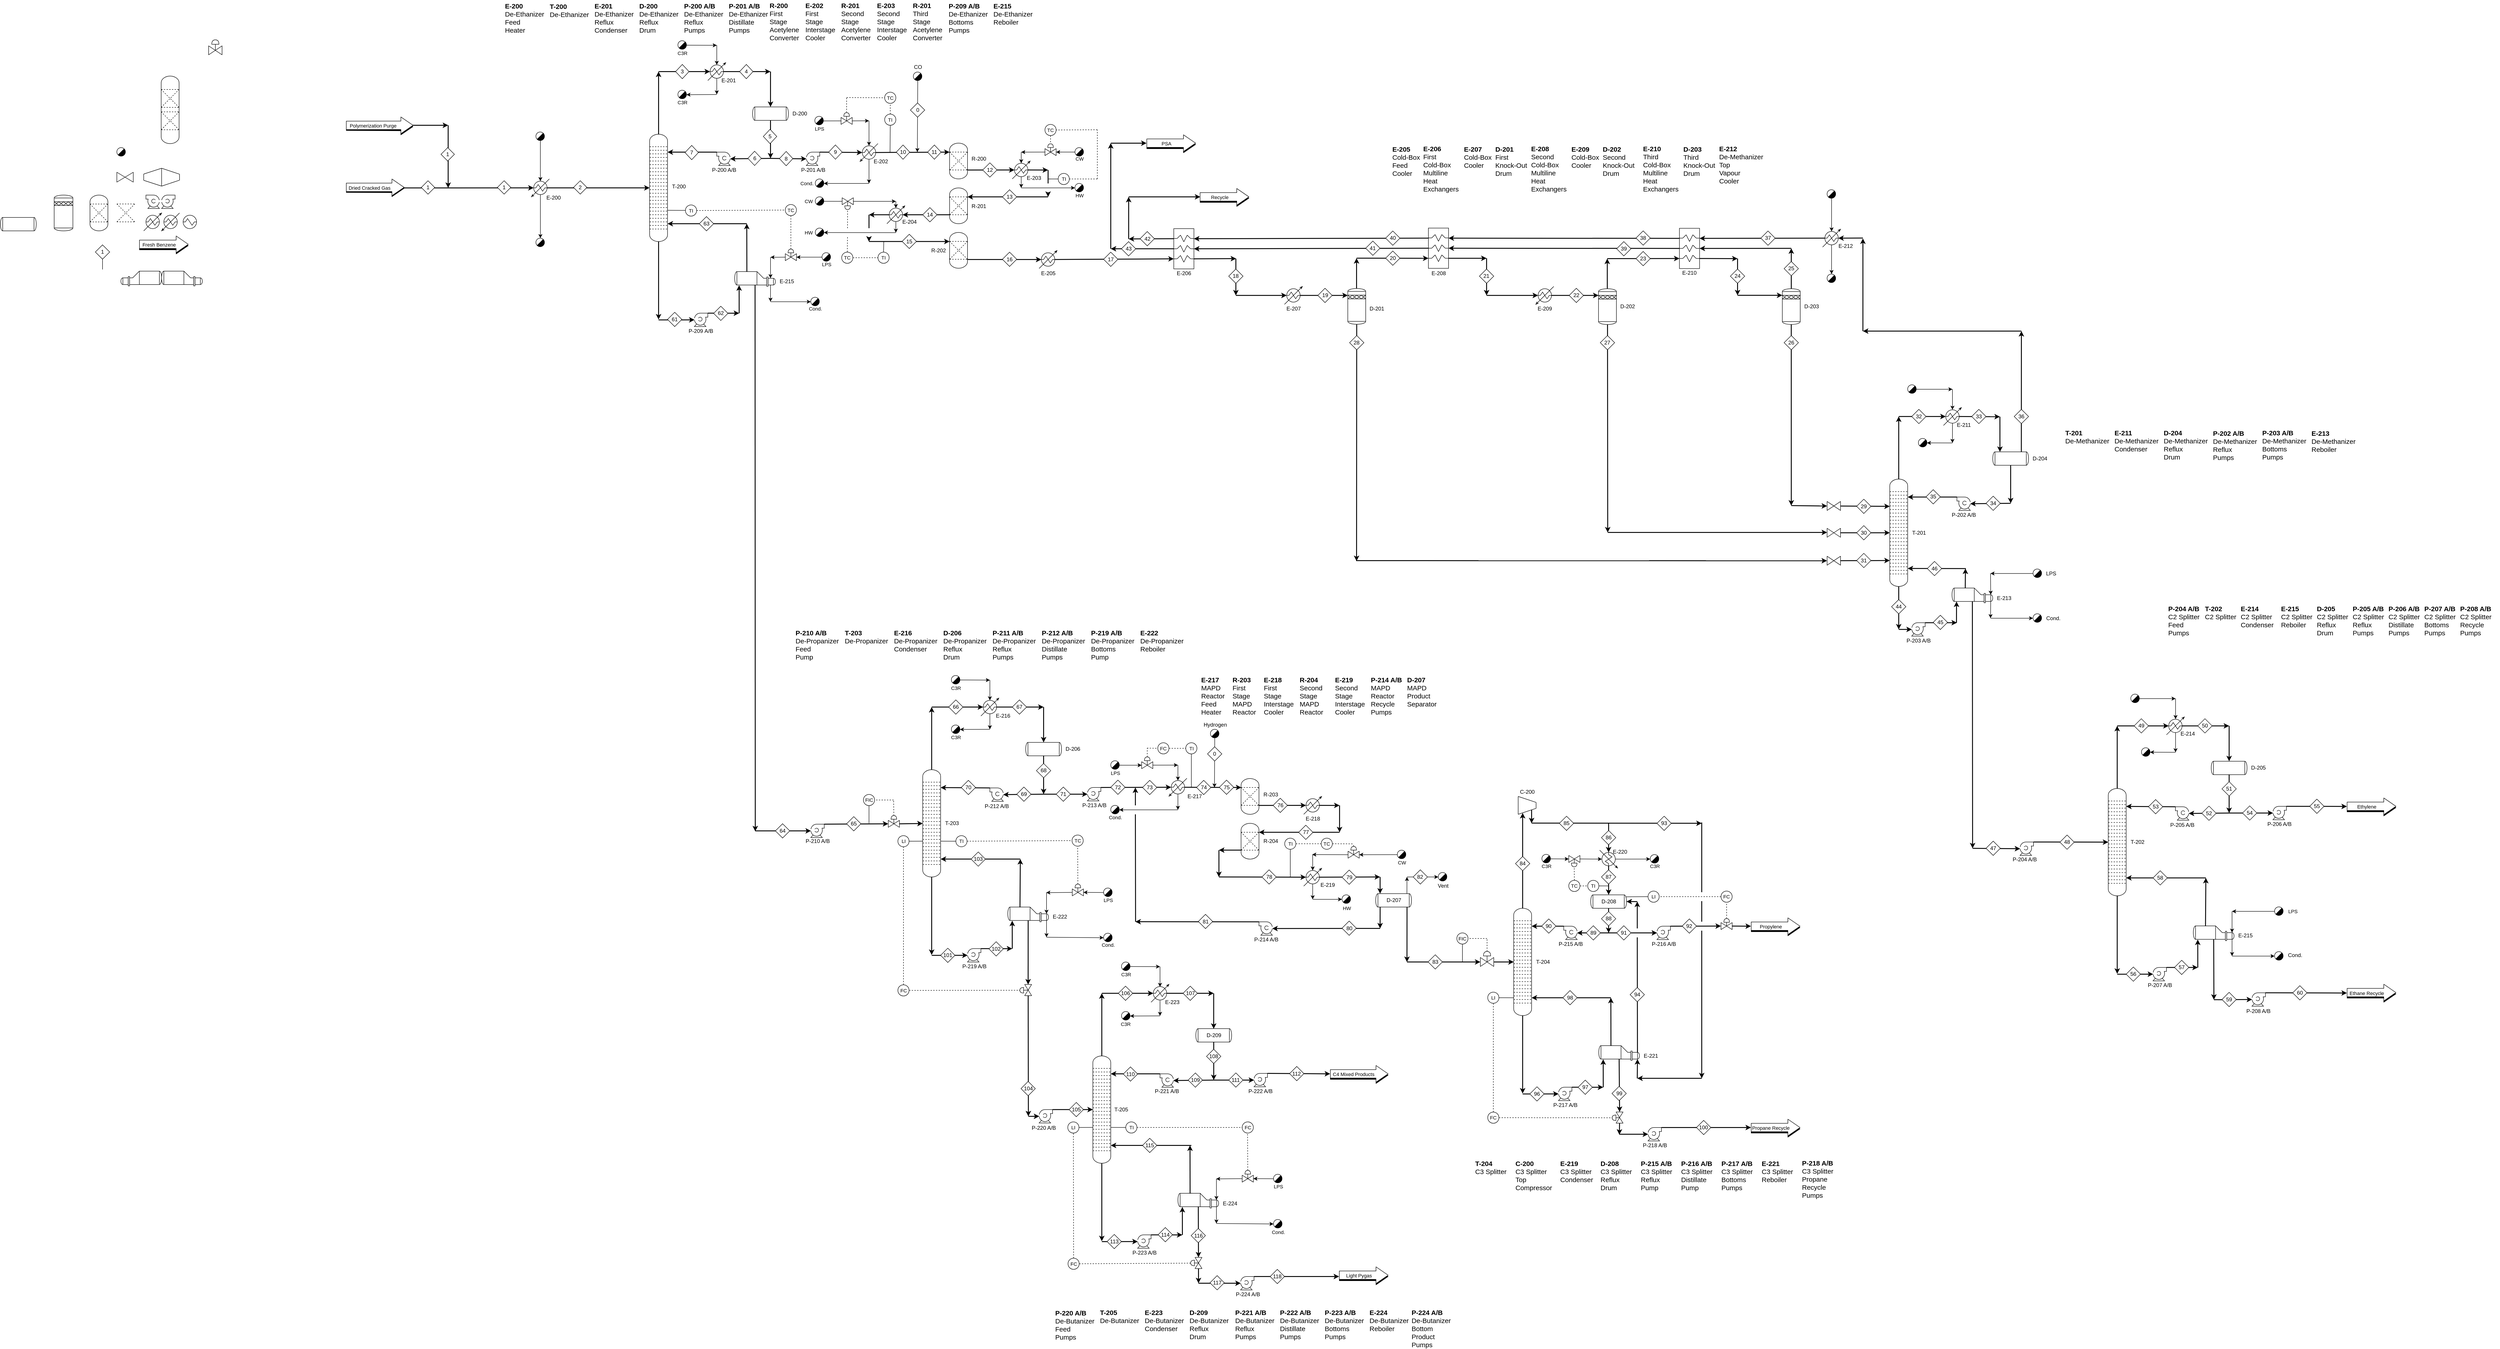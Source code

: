 <mxfile version="14.4.8" type="device"><diagram id="fJJrYUyKKxbRIOqSIZWS" name="Page-1"><mxGraphModel dx="7050" dy="3817" grid="1" gridSize="10" guides="1" tooltips="1" connect="1" arrows="1" fold="1" page="1" pageScale="1" pageWidth="827" pageHeight="1169" math="0" shadow="0"><root><mxCell id="0"/><mxCell id="1" parent="0"/><mxCell id="Tc-SnJzYoAFxQfOw6IgE-155" value="" style="edgeStyle=orthogonalEdgeStyle;rounded=0;orthogonalLoop=1;jettySize=auto;html=1;endArrow=none;endFill=0;strokeWidth=1;fontSize=11;" edge="1" parent="1" source="Tc-SnJzYoAFxQfOw6IgE-149" target="6g9rZj0SoRqSIcHiaZiT-542"><mxGeometry relative="1" as="geometry"/></mxCell><mxCell id="Tc-SnJzYoAFxQfOw6IgE-123" value="" style="endArrow=none;html=1;strokeWidth=1;fontSize=11;exitX=0.932;exitY=0.146;exitDx=0;exitDy=0;exitPerimeter=0;entryX=0;entryY=0.5;entryDx=0;entryDy=0;" edge="1" parent="1" source="6g9rZj0SoRqSIcHiaZiT-573" target="Tc-SnJzYoAFxQfOw6IgE-124"><mxGeometry width="50" height="50" relative="1" as="geometry"><mxPoint x="-400" y="774.25" as="sourcePoint"/><mxPoint x="-400" y="764" as="targetPoint"/></mxGeometry></mxCell><mxCell id="8iY3oF_LuKgLc35Uvwrp-1" value="" style="shape=mxgraph.pid.heat_exchangers.condenser;html=1;pointerEvents=1;align=center;verticalLabelPosition=bottom;verticalAlign=top;dashed=0;" parent="1" vertex="1"><mxGeometry x="-3760" y="-764" width="40" height="40" as="geometry"/></mxCell><mxCell id="8iY3oF_LuKgLc35Uvwrp-2" value="" style="shape=mxgraph.pid.heat_exchangers.heater;html=1;pointerEvents=1;align=center;verticalLabelPosition=bottom;verticalAlign=top;dashed=0;" parent="1" vertex="1"><mxGeometry x="-3720" y="-764" width="40" height="40" as="geometry"/></mxCell><mxCell id="8iY3oF_LuKgLc35Uvwrp-3" value="" style="shape=flexArrow;endArrow=classic;html=1;width=18.837;endSize=8.691;endWidth=17.388;fillColor=#000000;" parent="1" edge="1"><mxGeometry width="50" height="50" relative="1" as="geometry"><mxPoint x="-3770" y="-691" as="sourcePoint"/><mxPoint x="-3660" y="-691" as="targetPoint"/></mxGeometry></mxCell><mxCell id="8iY3oF_LuKgLc35Uvwrp-4" value="" style="shape=flexArrow;endArrow=classic;html=1;fillColor=#ffffff;width=18.837;endSize=8.691;endWidth=17.388;" parent="1" edge="1"><mxGeometry width="50" height="50" relative="1" as="geometry"><mxPoint x="-3770" y="-694" as="sourcePoint"/><mxPoint x="-3660" y="-694" as="targetPoint"/></mxGeometry></mxCell><mxCell id="8iY3oF_LuKgLc35Uvwrp-5" value="Fresh Benzene" style="edgeLabel;html=1;align=center;verticalAlign=middle;resizable=0;points=[];" parent="8iY3oF_LuKgLc35Uvwrp-4" vertex="1" connectable="0"><mxGeometry x="-0.197" y="-1" relative="1" as="geometry"><mxPoint as="offset"/></mxGeometry></mxCell><mxCell id="8iY3oF_LuKgLc35Uvwrp-6" value="" style="shape=mxgraph.pid.pumps.centrifugal_pump_3;html=1;pointerEvents=1;align=center;verticalLabelPosition=bottom;verticalAlign=top;dashed=0;" parent="1" vertex="1"><mxGeometry x="-3755" y="-804" width="30" height="30" as="geometry"/></mxCell><mxCell id="8iY3oF_LuKgLc35Uvwrp-7" value="" style="shape=mxgraph.pid.pumps.centrifugal_pump_1;html=1;pointerEvents=1;align=center;verticalLabelPosition=bottom;verticalAlign=top;dashed=0;" parent="1" vertex="1"><mxGeometry x="-3720" y="-804" width="30" height="30" as="geometry"/></mxCell><mxCell id="8iY3oF_LuKgLc35Uvwrp-8" value="" style="endArrow=none;dashed=1;html=1;fillColor=#000000;strokeWidth=1;" parent="1" edge="1"><mxGeometry width="50" height="50" relative="1" as="geometry"><mxPoint x="-3820" y="-744.1" as="sourcePoint"/><mxPoint x="-3780" y="-784.1" as="targetPoint"/></mxGeometry></mxCell><mxCell id="8iY3oF_LuKgLc35Uvwrp-9" value="" style="endArrow=none;dashed=1;html=1;fillColor=#000000;strokeWidth=1;" parent="1" edge="1"><mxGeometry width="50" height="50" relative="1" as="geometry"><mxPoint x="-3780" y="-744.1" as="sourcePoint"/><mxPoint x="-3820" y="-784.1" as="targetPoint"/></mxGeometry></mxCell><mxCell id="8iY3oF_LuKgLc35Uvwrp-10" value="" style="endArrow=none;dashed=1;html=1;strokeWidth=1;fillColor=#000000;" parent="1" edge="1"><mxGeometry width="50" height="50" relative="1" as="geometry"><mxPoint x="-3820" y="-744.1" as="sourcePoint"/><mxPoint x="-3780" y="-744.1" as="targetPoint"/></mxGeometry></mxCell><mxCell id="8iY3oF_LuKgLc35Uvwrp-11" value="" style="endArrow=none;dashed=1;html=1;strokeWidth=1;fillColor=#000000;" parent="1" edge="1"><mxGeometry width="50" height="50" relative="1" as="geometry"><mxPoint x="-3820" y="-784.1" as="sourcePoint"/><mxPoint x="-3780" y="-784.1" as="targetPoint"/></mxGeometry></mxCell><mxCell id="8iY3oF_LuKgLc35Uvwrp-17" value="" style="group" parent="1" vertex="1" connectable="0"><mxGeometry x="-3720" y="-864" width="40" height="40" as="geometry"/></mxCell><mxCell id="8iY3oF_LuKgLc35Uvwrp-18" value="" style="endArrow=none;html=1;" parent="8iY3oF_LuKgLc35Uvwrp-17" edge="1"><mxGeometry width="50" height="50" relative="1" as="geometry"><mxPoint y="40" as="sourcePoint"/><mxPoint as="targetPoint"/></mxGeometry></mxCell><mxCell id="8iY3oF_LuKgLc35Uvwrp-19" value="" style="endArrow=none;html=1;" parent="8iY3oF_LuKgLc35Uvwrp-17" edge="1"><mxGeometry width="50" height="50" relative="1" as="geometry"><mxPoint x="40" y="26.667" as="sourcePoint"/><mxPoint x="40" y="13.333" as="targetPoint"/></mxGeometry></mxCell><mxCell id="8iY3oF_LuKgLc35Uvwrp-20" value="" style="endArrow=none;html=1;" parent="8iY3oF_LuKgLc35Uvwrp-17" edge="1"><mxGeometry width="50" height="50" relative="1" as="geometry"><mxPoint x="40" y="26.667" as="sourcePoint"/><mxPoint y="40" as="targetPoint"/></mxGeometry></mxCell><mxCell id="8iY3oF_LuKgLc35Uvwrp-21" value="" style="endArrow=none;html=1;" parent="8iY3oF_LuKgLc35Uvwrp-17" edge="1"><mxGeometry width="50" height="50" relative="1" as="geometry"><mxPoint x="40" y="13.333" as="sourcePoint"/><mxPoint as="targetPoint"/></mxGeometry></mxCell><mxCell id="8iY3oF_LuKgLc35Uvwrp-22" value="" style="shape=mxgraph.pid.heat_exchangers.reboiler;html=1;pointerEvents=1;align=center;verticalLabelPosition=bottom;verticalAlign=top;dashed=0;flipH=0;direction=east;flipV=0;" parent="1" vertex="1"><mxGeometry x="-3811" y="-634" width="91" height="33" as="geometry"/></mxCell><mxCell id="8iY3oF_LuKgLc35Uvwrp-23" value="" style="shape=mxgraph.pid.heat_exchangers.reboiler;html=1;pointerEvents=1;align=center;verticalLabelPosition=bottom;verticalAlign=top;dashed=0;flipH=1;" parent="1" vertex="1"><mxGeometry x="-3720" y="-634.0" width="91" height="33" as="geometry"/></mxCell><mxCell id="8iY3oF_LuKgLc35Uvwrp-24" value="" style="group;rotation=-180;" parent="1" vertex="1" connectable="0"><mxGeometry x="-3760" y="-864" width="40" height="40" as="geometry"/></mxCell><mxCell id="8iY3oF_LuKgLc35Uvwrp-25" value="" style="endArrow=none;html=1;" parent="8iY3oF_LuKgLc35Uvwrp-24" edge="1"><mxGeometry width="50" height="50" relative="1" as="geometry"><mxPoint x="40" as="sourcePoint"/><mxPoint x="40" y="40" as="targetPoint"/></mxGeometry></mxCell><mxCell id="8iY3oF_LuKgLc35Uvwrp-26" value="" style="endArrow=none;html=1;" parent="8iY3oF_LuKgLc35Uvwrp-24" edge="1"><mxGeometry width="50" height="50" relative="1" as="geometry"><mxPoint y="13" as="sourcePoint"/><mxPoint y="27" as="targetPoint"/></mxGeometry></mxCell><mxCell id="8iY3oF_LuKgLc35Uvwrp-27" value="" style="endArrow=none;html=1;" parent="8iY3oF_LuKgLc35Uvwrp-24" edge="1"><mxGeometry width="50" height="50" relative="1" as="geometry"><mxPoint y="13" as="sourcePoint"/><mxPoint x="40" as="targetPoint"/></mxGeometry></mxCell><mxCell id="8iY3oF_LuKgLc35Uvwrp-28" value="" style="endArrow=none;html=1;" parent="8iY3oF_LuKgLc35Uvwrp-24" edge="1"><mxGeometry width="50" height="50" relative="1" as="geometry"><mxPoint y="27" as="sourcePoint"/><mxPoint x="40" y="40" as="targetPoint"/></mxGeometry></mxCell><mxCell id="8iY3oF_LuKgLc35Uvwrp-29" value="" style="shape=stencil(tVbRjoIwEPwaHjFA4Q4fL+i93FdULNijtqSgcH9/pYuJyNnDpiQk0hmYnd3tUj2UNSdcEy8KcFOTvPXQzouiK5YUH5iCI8WcANwmG5QCwvGZAPjFRV754tIqdCcvZ+CbVoqKdPTYju9SfiKStsB2gMXBsER7L/hQ4HChLBecKxdU8EZjnw/8AedVKcWFHyfEja7xEHBG3OizuA6Z9vfxo+AHlu+bty0Aj2GnIozy5yLpUhUsc3XDsCyJr+79guESJEZBOQYI0bgeIyRjhTtC6ru3QoD7iUbv4542vhQtHko64V41PE3brnTrJh0vz3qp4ZyJhjx9CmUKn205jT7ZpygrhCSGDVxQxmB4DFGHVnwLytVK/+iUQNOQ04vTscJwLBUxGbHcr7ZjarISOrGyWMVkxU1/nDTIsiqhk4TceEFrFNeyz3E6UUGxlUoSulBxUpbQsizGRlt6QU68vDpFfx8bN+7fr7/xiNDaszNGo/A/TwO/);html=1;pointerEvents=1;align=center;verticalLabelPosition=bottom;verticalAlign=top;dashed=0;" parent="1" vertex="1"><mxGeometry x="-3960" y="-804" width="41.82" height="80" as="geometry"/></mxCell><mxCell id="8iY3oF_LuKgLc35Uvwrp-30" value="" style="shape=mxgraph.pid.vessels.drum_or_condenser;html=1;pointerEvents=1;align=center;verticalLabelPosition=bottom;verticalAlign=top;dashed=0;" parent="1" vertex="1"><mxGeometry x="-4080" y="-754" width="80" height="30" as="geometry"/></mxCell><mxCell id="8iY3oF_LuKgLc35Uvwrp-31" value="" style="shape=mxgraph.pid.heat_exchangers.shell_and_tube_heat_exchanger_1;html=1;pointerEvents=1;align=center;verticalLabelPosition=bottom;verticalAlign=top;dashed=0;" parent="1" vertex="1"><mxGeometry x="-3672" y="-759" width="30" height="30" as="geometry"/></mxCell><mxCell id="8iY3oF_LuKgLc35Uvwrp-32" value="1" style="rhombus;whiteSpace=wrap;html=1;" parent="1" vertex="1"><mxGeometry x="-3868" y="-692.74" width="32" height="32" as="geometry"/></mxCell><mxCell id="8iY3oF_LuKgLc35Uvwrp-33" value="" style="endArrow=none;html=1;strokeWidth=1;fillColor=#000000;entryX=0.5;entryY=1;entryDx=0;entryDy=0;" parent="1" target="8iY3oF_LuKgLc35Uvwrp-32" edge="1"><mxGeometry width="50" height="50" relative="1" as="geometry"><mxPoint x="-3852" y="-637.74" as="sourcePoint"/><mxPoint x="-3998" y="-697.74" as="targetPoint"/></mxGeometry></mxCell><mxCell id="8iY3oF_LuKgLc35Uvwrp-355" value="" style="shape=mxgraph.pid.heat_exchangers.heater;html=1;pointerEvents=1;align=center;verticalLabelPosition=bottom;verticalAlign=top;dashed=0;" parent="1" vertex="1"><mxGeometry x="-2894" y="-840.1" width="40" height="40" as="geometry"/></mxCell><mxCell id="8iY3oF_LuKgLc35Uvwrp-913" value="" style="verticalLabelPosition=bottom;outlineConnect=0;align=center;dashed=0;html=1;verticalAlign=top;shape=mxgraph.pid2misc.column;columnType=tray" parent="1" vertex="1"><mxGeometry x="-2630" y="-940.05" width="40" height="239.91" as="geometry"/></mxCell><mxCell id="8iY3oF_LuKgLc35Uvwrp-914" value="" style="endArrow=classic;html=1;exitX=0.876;exitY=0.5;exitDx=0;exitDy=0;exitPerimeter=0;strokeWidth=2;" parent="1" source="8iY3oF_LuKgLc35Uvwrp-355" target="8iY3oF_LuKgLc35Uvwrp-913" edge="1"><mxGeometry width="50" height="50" relative="1" as="geometry"><mxPoint x="-2870" y="-780" as="sourcePoint"/><mxPoint x="-2680" y="-820" as="targetPoint"/></mxGeometry></mxCell><mxCell id="8iY3oF_LuKgLc35Uvwrp-915" value="" style="endArrow=classic;html=1;entryX=0.124;entryY=0.5;entryDx=0;entryDy=0;entryPerimeter=0;strokeWidth=2;" parent="1" target="8iY3oF_LuKgLc35Uvwrp-355" edge="1"><mxGeometry width="50" height="50" relative="1" as="geometry"><mxPoint x="-3180" y="-820" as="sourcePoint"/><mxPoint x="-2820" y="-830" as="targetPoint"/></mxGeometry></mxCell><mxCell id="8iY3oF_LuKgLc35Uvwrp-939" value="" style="group" parent="1" vertex="1" connectable="0"><mxGeometry x="-3721" y="-1070" width="40" height="151" as="geometry"/></mxCell><mxCell id="8iY3oF_LuKgLc35Uvwrp-930" value="" style="verticalLabelPosition=bottom;outlineConnect=0;align=center;dashed=0;html=1;verticalAlign=top;shape=mxgraph.pid2misc.column;columnType=common" parent="8iY3oF_LuKgLc35Uvwrp-939" vertex="1"><mxGeometry width="40" height="151" as="geometry"/></mxCell><mxCell id="8iY3oF_LuKgLc35Uvwrp-931" value="" style="endArrow=none;dashed=1;html=1;fillColor=#000000;strokeWidth=1;" parent="8iY3oF_LuKgLc35Uvwrp-939" edge="1"><mxGeometry width="50" height="50" relative="1" as="geometry"><mxPoint y="70" as="sourcePoint"/><mxPoint x="40" y="30" as="targetPoint"/></mxGeometry></mxCell><mxCell id="8iY3oF_LuKgLc35Uvwrp-932" value="" style="endArrow=none;dashed=1;html=1;fillColor=#000000;strokeWidth=1;" parent="8iY3oF_LuKgLc35Uvwrp-939" edge="1"><mxGeometry width="50" height="50" relative="1" as="geometry"><mxPoint x="40" y="70" as="sourcePoint"/><mxPoint y="30" as="targetPoint"/></mxGeometry></mxCell><mxCell id="8iY3oF_LuKgLc35Uvwrp-933" value="" style="endArrow=none;dashed=1;html=1;strokeWidth=1;fillColor=#000000;" parent="8iY3oF_LuKgLc35Uvwrp-939" edge="1"><mxGeometry width="50" height="50" relative="1" as="geometry"><mxPoint y="70" as="sourcePoint"/><mxPoint x="40" y="70" as="targetPoint"/></mxGeometry></mxCell><mxCell id="8iY3oF_LuKgLc35Uvwrp-934" value="" style="endArrow=none;dashed=1;html=1;strokeWidth=1;fillColor=#000000;" parent="8iY3oF_LuKgLc35Uvwrp-939" edge="1"><mxGeometry width="50" height="50" relative="1" as="geometry"><mxPoint y="30" as="sourcePoint"/><mxPoint x="40" y="30" as="targetPoint"/></mxGeometry></mxCell><mxCell id="8iY3oF_LuKgLc35Uvwrp-935" value="" style="endArrow=none;dashed=1;html=1;fillColor=#000000;strokeWidth=1;" parent="8iY3oF_LuKgLc35Uvwrp-939" edge="1"><mxGeometry width="50" height="50" relative="1" as="geometry"><mxPoint y="120.0" as="sourcePoint"/><mxPoint x="40" y="80.0" as="targetPoint"/></mxGeometry></mxCell><mxCell id="8iY3oF_LuKgLc35Uvwrp-936" value="" style="endArrow=none;dashed=1;html=1;fillColor=#000000;strokeWidth=1;" parent="8iY3oF_LuKgLc35Uvwrp-939" edge="1"><mxGeometry width="50" height="50" relative="1" as="geometry"><mxPoint x="40" y="120.0" as="sourcePoint"/><mxPoint y="80.0" as="targetPoint"/></mxGeometry></mxCell><mxCell id="8iY3oF_LuKgLc35Uvwrp-937" value="" style="endArrow=none;dashed=1;html=1;strokeWidth=1;fillColor=#000000;" parent="8iY3oF_LuKgLc35Uvwrp-939" edge="1"><mxGeometry width="50" height="50" relative="1" as="geometry"><mxPoint y="120.0" as="sourcePoint"/><mxPoint x="40" y="120.0" as="targetPoint"/></mxGeometry></mxCell><mxCell id="8iY3oF_LuKgLc35Uvwrp-938" value="" style="endArrow=none;dashed=1;html=1;strokeWidth=1;fillColor=#000000;" parent="8iY3oF_LuKgLc35Uvwrp-939" edge="1"><mxGeometry width="50" height="50" relative="1" as="geometry"><mxPoint y="80.0" as="sourcePoint"/><mxPoint x="40" y="80.0" as="targetPoint"/></mxGeometry></mxCell><mxCell id="8iY3oF_LuKgLc35Uvwrp-940" value="" style="group" parent="1" vertex="1" connectable="0"><mxGeometry x="-3880" y="-804" width="40" height="80" as="geometry"/></mxCell><mxCell id="8iY3oF_LuKgLc35Uvwrp-12" value="" style="verticalLabelPosition=bottom;outlineConnect=0;align=center;dashed=0;html=1;verticalAlign=top;shape=mxgraph.pid2misc.column;columnType=common" parent="8iY3oF_LuKgLc35Uvwrp-940" vertex="1"><mxGeometry width="40" height="80" as="geometry"/></mxCell><mxCell id="8iY3oF_LuKgLc35Uvwrp-13" value="" style="endArrow=none;dashed=1;html=1;fillColor=#000000;strokeWidth=1;" parent="8iY3oF_LuKgLc35Uvwrp-940" edge="1"><mxGeometry width="50" height="50" relative="1" as="geometry"><mxPoint y="60" as="sourcePoint"/><mxPoint x="40" y="20" as="targetPoint"/></mxGeometry></mxCell><mxCell id="8iY3oF_LuKgLc35Uvwrp-14" value="" style="endArrow=none;dashed=1;html=1;fillColor=#000000;strokeWidth=1;" parent="8iY3oF_LuKgLc35Uvwrp-940" edge="1"><mxGeometry width="50" height="50" relative="1" as="geometry"><mxPoint x="40" y="60" as="sourcePoint"/><mxPoint y="20" as="targetPoint"/></mxGeometry></mxCell><mxCell id="8iY3oF_LuKgLc35Uvwrp-15" value="" style="endArrow=none;dashed=1;html=1;strokeWidth=1;fillColor=#000000;" parent="8iY3oF_LuKgLc35Uvwrp-940" edge="1"><mxGeometry width="50" height="50" relative="1" as="geometry"><mxPoint y="60" as="sourcePoint"/><mxPoint x="40" y="60" as="targetPoint"/></mxGeometry></mxCell><mxCell id="8iY3oF_LuKgLc35Uvwrp-16" value="" style="endArrow=none;dashed=1;html=1;strokeWidth=1;fillColor=#000000;" parent="8iY3oF_LuKgLc35Uvwrp-940" edge="1"><mxGeometry width="50" height="50" relative="1" as="geometry"><mxPoint y="20" as="sourcePoint"/><mxPoint x="40" y="20" as="targetPoint"/></mxGeometry></mxCell><mxCell id="8iY3oF_LuKgLc35Uvwrp-941" value="" style="group" parent="1" vertex="1" connectable="0"><mxGeometry x="-1960" y="-920.09" width="40" height="80" as="geometry"/></mxCell><mxCell id="8iY3oF_LuKgLc35Uvwrp-942" value="&lt;span style=&quot;color: rgba(0 , 0 , 0 , 0) ; font-family: monospace ; font-size: 0px&quot;&gt;%3CmxGraphModel%3E%3Croot%3E%3CmxCell%20id%3D%220%22%2F%3E%3CmxCell%20id%3D%221%22%20parent%3D%220%22%2F%3E%3CmxCell%20id%3D%222%22%20value%3D%22%22%20style%3D%22endArrow%3Dclassic%3Bhtml%3D1%3BstrokeWidth%3D2%3B%22%20edge%3D%221%22%20parent%3D%221%22%3E%3CmxGeometry%20width%3D%2250%22%20height%3D%2250%22%20relative%3D%221%22%20as%3D%22geometry%22%3E%3CmxPoint%20x%3D%22-1800.0%22%20y%3D%22-800%22%20as%3D%22sourcePoint%22%2F%3E%3CmxPoint%20x%3D%22-2120.0%22%20y%3D%22-800%22%20as%3D%22targetPoint%22%2F%3E%3C%2FmxGeometry%3E%3C%2FmxCell%3E%3C%2Froot%3E%3C%2FmxGraphModel%3E&lt;/span&gt;" style="verticalLabelPosition=bottom;outlineConnect=0;align=center;dashed=0;html=1;verticalAlign=top;shape=mxgraph.pid2misc.column;columnType=common" parent="8iY3oF_LuKgLc35Uvwrp-941" vertex="1"><mxGeometry width="40" height="80" as="geometry"/></mxCell><mxCell id="8iY3oF_LuKgLc35Uvwrp-943" value="" style="endArrow=none;dashed=1;html=1;fillColor=#000000;strokeWidth=1;" parent="8iY3oF_LuKgLc35Uvwrp-941" edge="1"><mxGeometry width="50" height="50" relative="1" as="geometry"><mxPoint y="60" as="sourcePoint"/><mxPoint x="40" y="20" as="targetPoint"/></mxGeometry></mxCell><mxCell id="8iY3oF_LuKgLc35Uvwrp-944" value="" style="endArrow=none;dashed=1;html=1;fillColor=#000000;strokeWidth=1;" parent="8iY3oF_LuKgLc35Uvwrp-941" edge="1"><mxGeometry width="50" height="50" relative="1" as="geometry"><mxPoint x="40" y="60" as="sourcePoint"/><mxPoint y="20" as="targetPoint"/></mxGeometry></mxCell><mxCell id="8iY3oF_LuKgLc35Uvwrp-945" value="" style="endArrow=none;dashed=1;html=1;strokeWidth=1;fillColor=#000000;" parent="8iY3oF_LuKgLc35Uvwrp-941" edge="1"><mxGeometry width="50" height="50" relative="1" as="geometry"><mxPoint y="60" as="sourcePoint"/><mxPoint x="40" y="60" as="targetPoint"/></mxGeometry></mxCell><mxCell id="8iY3oF_LuKgLc35Uvwrp-946" value="" style="endArrow=none;dashed=1;html=1;strokeWidth=1;fillColor=#000000;" parent="8iY3oF_LuKgLc35Uvwrp-941" edge="1"><mxGeometry width="50" height="50" relative="1" as="geometry"><mxPoint y="20" as="sourcePoint"/><mxPoint x="40" y="20" as="targetPoint"/></mxGeometry></mxCell><mxCell id="8iY3oF_LuKgLc35Uvwrp-947" value="" style="endArrow=classic;html=1;strokeWidth=2;" parent="1" source="8iY3oF_LuKgLc35Uvwrp-913" edge="1"><mxGeometry width="50" height="50" relative="1" as="geometry"><mxPoint x="-2610.1" y="-966" as="sourcePoint"/><mxPoint x="-2610" y="-1080" as="targetPoint"/></mxGeometry></mxCell><mxCell id="8iY3oF_LuKgLc35Uvwrp-949" value="" style="shape=mxgraph.pid.heat_exchangers.condenser;html=1;pointerEvents=1;align=center;verticalLabelPosition=bottom;verticalAlign=top;dashed=0;" parent="1" vertex="1"><mxGeometry x="-2500" y="-1100" width="40" height="40" as="geometry"/></mxCell><mxCell id="8iY3oF_LuKgLc35Uvwrp-950" value="" style="endArrow=classic;html=1;strokeWidth=2;entryX=0.124;entryY=0.5;entryDx=0;entryDy=0;entryPerimeter=0;" parent="1" target="8iY3oF_LuKgLc35Uvwrp-949" edge="1"><mxGeometry width="50" height="50" relative="1" as="geometry"><mxPoint x="-2610" y="-1080" as="sourcePoint"/><mxPoint x="-2600.1" y="-1031" as="targetPoint"/></mxGeometry></mxCell><mxCell id="8iY3oF_LuKgLc35Uvwrp-951" value="" style="shape=mxgraph.pid.vessels.drum_or_condenser;html=1;pointerEvents=1;align=center;verticalLabelPosition=bottom;verticalAlign=top;dashed=0;" parent="1" vertex="1"><mxGeometry x="-2400" y="-1001" width="80" height="30" as="geometry"/></mxCell><mxCell id="8iY3oF_LuKgLc35Uvwrp-952" value="" style="endArrow=classic;html=1;strokeWidth=2;exitX=0.876;exitY=0.5;exitDx=0;exitDy=0;exitPerimeter=0;" parent="1" source="8iY3oF_LuKgLc35Uvwrp-949" edge="1"><mxGeometry width="50" height="50" relative="1" as="geometry"><mxPoint x="-2440" y="-1041" as="sourcePoint"/><mxPoint x="-2360" y="-1080" as="targetPoint"/></mxGeometry></mxCell><mxCell id="8iY3oF_LuKgLc35Uvwrp-953" value="" style="endArrow=classic;html=1;strokeWidth=2;entryX=0.5;entryY=0;entryDx=0;entryDy=0;entryPerimeter=0;" parent="1" target="8iY3oF_LuKgLc35Uvwrp-951" edge="1"><mxGeometry width="50" height="50" relative="1" as="geometry"><mxPoint x="-2360" y="-1080" as="sourcePoint"/><mxPoint x="-2390" y="-1070" as="targetPoint"/></mxGeometry></mxCell><mxCell id="8iY3oF_LuKgLc35Uvwrp-954" value="" style="endArrow=classic;html=1;strokeWidth=2;exitX=0.5;exitY=1;exitDx=0;exitDy=0;exitPerimeter=0;" parent="1" source="8iY3oF_LuKgLc35Uvwrp-951" edge="1"><mxGeometry width="50" height="50" relative="1" as="geometry"><mxPoint x="-2450" y="-991" as="sourcePoint"/><mxPoint x="-2360" y="-886" as="targetPoint"/></mxGeometry></mxCell><mxCell id="8iY3oF_LuKgLc35Uvwrp-955" value="" style="shape=mxgraph.pid.pumps.centrifugal_pump_3;html=1;pointerEvents=1;align=center;verticalLabelPosition=bottom;verticalAlign=top;dashed=0;" parent="1" vertex="1"><mxGeometry x="-2480" y="-900" width="30" height="30" as="geometry"/></mxCell><mxCell id="8iY3oF_LuKgLc35Uvwrp-956" value="" style="shape=mxgraph.pid.pumps.centrifugal_pump_1;html=1;pointerEvents=1;align=center;verticalLabelPosition=bottom;verticalAlign=top;dashed=0;" parent="1" vertex="1"><mxGeometry x="-2280" y="-900" width="30" height="30" as="geometry"/></mxCell><mxCell id="8iY3oF_LuKgLc35Uvwrp-957" value="" style="endArrow=classic;html=1;strokeWidth=2;entryX=0.01;entryY=0.5;entryDx=0;entryDy=0;entryPerimeter=0;" parent="1" target="8iY3oF_LuKgLc35Uvwrp-956" edge="1"><mxGeometry width="50" height="50" relative="1" as="geometry"><mxPoint x="-2360" y="-886" as="sourcePoint"/><mxPoint x="-2350.0" y="-891" as="targetPoint"/></mxGeometry></mxCell><mxCell id="8iY3oF_LuKgLc35Uvwrp-958" value="" style="endArrow=classic;html=1;strokeWidth=2;entryX=0.99;entryY=0.5;entryDx=0;entryDy=0;entryPerimeter=0;" parent="1" target="8iY3oF_LuKgLc35Uvwrp-955" edge="1"><mxGeometry width="50" height="50" relative="1" as="geometry"><mxPoint x="-2360" y="-886" as="sourcePoint"/><mxPoint x="-2340.0" y="-881" as="targetPoint"/></mxGeometry></mxCell><mxCell id="8iY3oF_LuKgLc35Uvwrp-959" value="" style="endArrow=classic;html=1;strokeWidth=2;exitX=0;exitY=0;exitDx=0;exitDy=0;exitPerimeter=0;" parent="1" source="8iY3oF_LuKgLc35Uvwrp-955" edge="1"><mxGeometry width="50" height="50" relative="1" as="geometry"><mxPoint x="-2490" y="-899" as="sourcePoint"/><mxPoint x="-2590" y="-900" as="targetPoint"/></mxGeometry></mxCell><mxCell id="8iY3oF_LuKgLc35Uvwrp-1034" value="" style="group" parent="1" vertex="1" connectable="0"><mxGeometry x="-1460" y="-729" width="45.75" height="90" as="geometry"/></mxCell><mxCell id="8iY3oF_LuKgLc35Uvwrp-998" value="" style="rounded=0;whiteSpace=wrap;html=1;rotation=90;" parent="8iY3oF_LuKgLc35Uvwrp-1034" vertex="1"><mxGeometry x="-21.75" y="22.5" width="90.0" height="45" as="geometry"/></mxCell><mxCell id="8iY3oF_LuKgLc35Uvwrp-999" value="" style="group" parent="8iY3oF_LuKgLc35Uvwrp-1034" vertex="1" connectable="0"><mxGeometry x="0.75" y="14.505" width="45.0" height="15.0" as="geometry"/></mxCell><mxCell id="8iY3oF_LuKgLc35Uvwrp-1000" value="" style="endArrow=none;html=1;strokeColor=#000000;fillColor=#000000;" parent="8iY3oF_LuKgLc35Uvwrp-999" edge="1"><mxGeometry width="50" height="50" relative="1" as="geometry"><mxPoint y="7.5" as="sourcePoint"/><mxPoint x="7.5" y="7.5" as="targetPoint"/></mxGeometry></mxCell><mxCell id="8iY3oF_LuKgLc35Uvwrp-1001" value="" style="endArrow=none;html=1;strokeColor=#000000;fillColor=#000000;" parent="8iY3oF_LuKgLc35Uvwrp-999" edge="1"><mxGeometry width="50" height="50" relative="1" as="geometry"><mxPoint x="7.5" y="7.5" as="sourcePoint"/><mxPoint x="15.0" as="targetPoint"/></mxGeometry></mxCell><mxCell id="8iY3oF_LuKgLc35Uvwrp-1002" value="" style="endArrow=none;html=1;strokeColor=#000000;fillColor=#000000;" parent="8iY3oF_LuKgLc35Uvwrp-999" edge="1"><mxGeometry width="50" height="50" relative="1" as="geometry"><mxPoint x="15.0" as="sourcePoint"/><mxPoint x="22.5" y="15.0" as="targetPoint"/></mxGeometry></mxCell><mxCell id="8iY3oF_LuKgLc35Uvwrp-1003" value="" style="endArrow=none;html=1;strokeColor=#000000;fillColor=#000000;" parent="8iY3oF_LuKgLc35Uvwrp-999" edge="1"><mxGeometry width="50" height="50" relative="1" as="geometry"><mxPoint x="22.5" y="15.0" as="sourcePoint"/><mxPoint x="30.0" as="targetPoint"/></mxGeometry></mxCell><mxCell id="8iY3oF_LuKgLc35Uvwrp-1004" value="" style="endArrow=none;html=1;strokeColor=#000000;fillColor=#000000;" parent="8iY3oF_LuKgLc35Uvwrp-999" edge="1"><mxGeometry width="50" height="50" relative="1" as="geometry"><mxPoint x="30.0" as="sourcePoint"/><mxPoint x="37.5" y="7.5" as="targetPoint"/></mxGeometry></mxCell><mxCell id="8iY3oF_LuKgLc35Uvwrp-1005" value="" style="endArrow=none;html=1;strokeColor=#000000;fillColor=#000000;" parent="8iY3oF_LuKgLc35Uvwrp-999" edge="1"><mxGeometry width="50" height="50" relative="1" as="geometry"><mxPoint x="37.5" y="7.5" as="sourcePoint"/><mxPoint x="45.0" y="7.5" as="targetPoint"/></mxGeometry></mxCell><mxCell id="8iY3oF_LuKgLc35Uvwrp-1013" value="" style="group" parent="8iY3oF_LuKgLc35Uvwrp-1034" vertex="1" connectable="0"><mxGeometry x="0.75" y="37.505" width="45.0" height="15.0" as="geometry"/></mxCell><mxCell id="8iY3oF_LuKgLc35Uvwrp-1014" value="" style="endArrow=none;html=1;strokeColor=#000000;fillColor=#000000;" parent="8iY3oF_LuKgLc35Uvwrp-1013" edge="1"><mxGeometry width="50" height="50" relative="1" as="geometry"><mxPoint y="7.5" as="sourcePoint"/><mxPoint x="7.5" y="7.5" as="targetPoint"/></mxGeometry></mxCell><mxCell id="8iY3oF_LuKgLc35Uvwrp-1015" value="" style="endArrow=none;html=1;strokeColor=#000000;fillColor=#000000;" parent="8iY3oF_LuKgLc35Uvwrp-1013" edge="1"><mxGeometry width="50" height="50" relative="1" as="geometry"><mxPoint x="7.5" y="7.5" as="sourcePoint"/><mxPoint x="15.0" as="targetPoint"/></mxGeometry></mxCell><mxCell id="8iY3oF_LuKgLc35Uvwrp-1016" value="" style="endArrow=none;html=1;strokeColor=#000000;fillColor=#000000;" parent="8iY3oF_LuKgLc35Uvwrp-1013" edge="1"><mxGeometry width="50" height="50" relative="1" as="geometry"><mxPoint x="15.0" as="sourcePoint"/><mxPoint x="22.5" y="15.0" as="targetPoint"/></mxGeometry></mxCell><mxCell id="8iY3oF_LuKgLc35Uvwrp-1017" value="" style="endArrow=none;html=1;strokeColor=#000000;fillColor=#000000;" parent="8iY3oF_LuKgLc35Uvwrp-1013" edge="1"><mxGeometry width="50" height="50" relative="1" as="geometry"><mxPoint x="22.5" y="15.0" as="sourcePoint"/><mxPoint x="30.0" as="targetPoint"/></mxGeometry></mxCell><mxCell id="8iY3oF_LuKgLc35Uvwrp-1018" value="" style="endArrow=none;html=1;strokeColor=#000000;fillColor=#000000;" parent="8iY3oF_LuKgLc35Uvwrp-1013" edge="1"><mxGeometry width="50" height="50" relative="1" as="geometry"><mxPoint x="30.0" as="sourcePoint"/><mxPoint x="37.5" y="7.5" as="targetPoint"/></mxGeometry></mxCell><mxCell id="8iY3oF_LuKgLc35Uvwrp-1019" value="" style="endArrow=none;html=1;strokeColor=#000000;fillColor=#000000;" parent="8iY3oF_LuKgLc35Uvwrp-1013" edge="1"><mxGeometry width="50" height="50" relative="1" as="geometry"><mxPoint x="37.5" y="7.5" as="sourcePoint"/><mxPoint x="45.0" y="7.5" as="targetPoint"/></mxGeometry></mxCell><mxCell id="8iY3oF_LuKgLc35Uvwrp-1027" value="" style="group" parent="8iY3oF_LuKgLc35Uvwrp-1034" vertex="1" connectable="0"><mxGeometry x="0.75" y="59.995" width="45.0" height="15.0" as="geometry"/></mxCell><mxCell id="8iY3oF_LuKgLc35Uvwrp-1028" value="" style="endArrow=none;html=1;strokeColor=#000000;fillColor=#000000;" parent="8iY3oF_LuKgLc35Uvwrp-1027" edge="1"><mxGeometry width="50" height="50" relative="1" as="geometry"><mxPoint y="7.5" as="sourcePoint"/><mxPoint x="7.5" y="7.5" as="targetPoint"/></mxGeometry></mxCell><mxCell id="8iY3oF_LuKgLc35Uvwrp-1029" value="" style="endArrow=none;html=1;strokeColor=#000000;fillColor=#000000;" parent="8iY3oF_LuKgLc35Uvwrp-1027" edge="1"><mxGeometry width="50" height="50" relative="1" as="geometry"><mxPoint x="7.5" y="7.5" as="sourcePoint"/><mxPoint x="15.0" as="targetPoint"/></mxGeometry></mxCell><mxCell id="8iY3oF_LuKgLc35Uvwrp-1030" value="" style="endArrow=none;html=1;strokeColor=#000000;fillColor=#000000;" parent="8iY3oF_LuKgLc35Uvwrp-1027" edge="1"><mxGeometry width="50" height="50" relative="1" as="geometry"><mxPoint x="15.0" as="sourcePoint"/><mxPoint x="22.5" y="15.0" as="targetPoint"/></mxGeometry></mxCell><mxCell id="8iY3oF_LuKgLc35Uvwrp-1031" value="" style="endArrow=none;html=1;strokeColor=#000000;fillColor=#000000;" parent="8iY3oF_LuKgLc35Uvwrp-1027" edge="1"><mxGeometry width="50" height="50" relative="1" as="geometry"><mxPoint x="22.5" y="15.0" as="sourcePoint"/><mxPoint x="30.0" as="targetPoint"/></mxGeometry></mxCell><mxCell id="8iY3oF_LuKgLc35Uvwrp-1032" value="" style="endArrow=none;html=1;strokeColor=#000000;fillColor=#000000;" parent="8iY3oF_LuKgLc35Uvwrp-1027" edge="1"><mxGeometry width="50" height="50" relative="1" as="geometry"><mxPoint x="30.0" as="sourcePoint"/><mxPoint x="37.5" y="7.5" as="targetPoint"/></mxGeometry></mxCell><mxCell id="8iY3oF_LuKgLc35Uvwrp-1033" value="" style="endArrow=none;html=1;strokeColor=#000000;fillColor=#000000;" parent="8iY3oF_LuKgLc35Uvwrp-1027" edge="1"><mxGeometry width="50" height="50" relative="1" as="geometry"><mxPoint x="37.5" y="7.5" as="sourcePoint"/><mxPoint x="45.0" y="7.5" as="targetPoint"/></mxGeometry></mxCell><mxCell id="8iY3oF_LuKgLc35Uvwrp-1035" value="" style="shape=mxgraph.pid.heat_exchangers.heater;html=1;pointerEvents=1;align=center;verticalLabelPosition=bottom;verticalAlign=top;dashed=0;" parent="1" vertex="1"><mxGeometry x="-2160" y="-919.18" width="40" height="40" as="geometry"/></mxCell><mxCell id="8iY3oF_LuKgLc35Uvwrp-1036" value="" style="endArrow=classic;html=1;strokeWidth=2;exitX=1;exitY=0;exitDx=0;exitDy=0;exitPerimeter=0;entryX=0.124;entryY=0.5;entryDx=0;entryDy=0;entryPerimeter=0;" parent="1" source="8iY3oF_LuKgLc35Uvwrp-956" target="8iY3oF_LuKgLc35Uvwrp-1035" edge="1"><mxGeometry width="50" height="50" relative="1" as="geometry"><mxPoint x="-2177.3" y="-903.69" as="sourcePoint"/><mxPoint x="-2160" y="-901" as="targetPoint"/></mxGeometry></mxCell><mxCell id="8iY3oF_LuKgLc35Uvwrp-1037" value="" style="endArrow=classic;html=1;strokeWidth=2;exitX=0.876;exitY=0.5;exitDx=0;exitDy=0;exitPerimeter=0;" parent="1" source="8iY3oF_LuKgLc35Uvwrp-1035" edge="1"><mxGeometry width="50" height="50" relative="1" as="geometry"><mxPoint x="-2064.96" y="-893.59" as="sourcePoint"/><mxPoint x="-1960" y="-900" as="targetPoint"/></mxGeometry></mxCell><mxCell id="8iY3oF_LuKgLc35Uvwrp-1039" value="" style="shape=mxgraph.pid.heat_exchangers.condenser;html=1;pointerEvents=1;align=center;verticalLabelPosition=bottom;verticalAlign=top;dashed=0;" parent="1" vertex="1"><mxGeometry x="-1820" y="-880.09" width="40" height="40" as="geometry"/></mxCell><mxCell id="8iY3oF_LuKgLc35Uvwrp-1040" value="" style="endArrow=classic;html=1;strokeWidth=2;entryX=0.124;entryY=0.5;entryDx=0;entryDy=0;entryPerimeter=0;" parent="1" target="8iY3oF_LuKgLc35Uvwrp-1039" edge="1"><mxGeometry width="50" height="50" relative="1" as="geometry"><mxPoint x="-1920" y="-860" as="sourcePoint"/><mxPoint x="-1810" y="-860" as="targetPoint"/></mxGeometry></mxCell><mxCell id="8iY3oF_LuKgLc35Uvwrp-1041" value="" style="endArrow=classic;html=1;strokeWidth=2;" parent="1" edge="1"><mxGeometry width="50" height="50" relative="1" as="geometry"><mxPoint x="-1740" y="-810" as="sourcePoint"/><mxPoint x="-1740" y="-800" as="targetPoint"/></mxGeometry></mxCell><mxCell id="8iY3oF_LuKgLc35Uvwrp-1042" value="" style="endArrow=classic;html=1;strokeWidth=2;exitX=0.876;exitY=0.5;exitDx=0;exitDy=0;exitPerimeter=0;" parent="1" source="8iY3oF_LuKgLc35Uvwrp-1039" edge="1"><mxGeometry width="50" height="50" relative="1" as="geometry"><mxPoint x="-1770" y="-860.34" as="sourcePoint"/><mxPoint x="-1740" y="-860" as="targetPoint"/></mxGeometry></mxCell><mxCell id="8iY3oF_LuKgLc35Uvwrp-1043" value="" style="endArrow=classic;html=1;strokeWidth=2;" parent="1" edge="1"><mxGeometry width="50" height="50" relative="1" as="geometry"><mxPoint x="-1740" y="-800" as="sourcePoint"/><mxPoint x="-1920" y="-800" as="targetPoint"/></mxGeometry></mxCell><mxCell id="8iY3oF_LuKgLc35Uvwrp-1044" value="" style="endArrow=classic;html=1;strokeWidth=2;entryX=0.876;entryY=0.5;entryDx=0;entryDy=0;entryPerimeter=0;" parent="1" target="8iY3oF_LuKgLc35Uvwrp-1057" edge="1"><mxGeometry width="50" height="50" relative="1" as="geometry"><mxPoint x="-1960" y="-760" as="sourcePoint"/><mxPoint x="-2020" y="-760" as="targetPoint"/></mxGeometry></mxCell><mxCell id="8iY3oF_LuKgLc35Uvwrp-1045" value="" style="group" parent="1" vertex="1" connectable="0"><mxGeometry x="-1960" y="-820" width="40" height="80" as="geometry"/></mxCell><mxCell id="8iY3oF_LuKgLc35Uvwrp-1046" value="&lt;span style=&quot;color: rgba(0 , 0 , 0 , 0) ; font-family: monospace ; font-size: 0px&quot;&gt;%3CmxGraphModel%3E%3Croot%3E%3CmxCell%20id%3D%220%22%2F%3E%3CmxCell%20id%3D%221%22%20parent%3D%220%22%2F%3E%3CmxCell%20id%3D%222%22%20value%3D%22%22%20style%3D%22endArrow%3Dclassic%3Bhtml%3D1%3BstrokeWidth%3D2%3B%22%20edge%3D%221%22%20parent%3D%221%22%3E%3CmxGeometry%20width%3D%2250%22%20height%3D%2250%22%20relative%3D%221%22%20as%3D%22geometry%22%3E%3CmxPoint%20x%3D%22-1800.0%22%20y%3D%22-800%22%20as%3D%22sourcePoint%22%2F%3E%3CmxPoint%20x%3D%22-2120.0%22%20y%3D%22-800%22%20as%3D%22targetPoint%22%2F%3E%3C%2FmxGeometry%3E%3C%2FmxCell%3E%3C%2Froot%3E%3C%2FmxGraphModel%3E&lt;/span&gt;" style="verticalLabelPosition=bottom;outlineConnect=0;align=center;dashed=0;html=1;verticalAlign=top;shape=mxgraph.pid2misc.column;columnType=common" parent="8iY3oF_LuKgLc35Uvwrp-1045" vertex="1"><mxGeometry width="40" height="80" as="geometry"/></mxCell><mxCell id="8iY3oF_LuKgLc35Uvwrp-1047" value="" style="endArrow=none;dashed=1;html=1;fillColor=#000000;strokeWidth=1;" parent="8iY3oF_LuKgLc35Uvwrp-1045" edge="1"><mxGeometry width="50" height="50" relative="1" as="geometry"><mxPoint y="60" as="sourcePoint"/><mxPoint x="40" y="20" as="targetPoint"/></mxGeometry></mxCell><mxCell id="8iY3oF_LuKgLc35Uvwrp-1048" value="" style="endArrow=none;dashed=1;html=1;fillColor=#000000;strokeWidth=1;" parent="8iY3oF_LuKgLc35Uvwrp-1045" edge="1"><mxGeometry width="50" height="50" relative="1" as="geometry"><mxPoint x="40" y="60" as="sourcePoint"/><mxPoint y="20" as="targetPoint"/></mxGeometry></mxCell><mxCell id="8iY3oF_LuKgLc35Uvwrp-1049" value="" style="endArrow=none;dashed=1;html=1;strokeWidth=1;fillColor=#000000;" parent="8iY3oF_LuKgLc35Uvwrp-1045" edge="1"><mxGeometry width="50" height="50" relative="1" as="geometry"><mxPoint y="60" as="sourcePoint"/><mxPoint x="40" y="60" as="targetPoint"/></mxGeometry></mxCell><mxCell id="8iY3oF_LuKgLc35Uvwrp-1050" value="" style="endArrow=none;dashed=1;html=1;strokeWidth=1;fillColor=#000000;" parent="8iY3oF_LuKgLc35Uvwrp-1045" edge="1"><mxGeometry width="50" height="50" relative="1" as="geometry"><mxPoint y="20" as="sourcePoint"/><mxPoint x="40" y="20" as="targetPoint"/></mxGeometry></mxCell><mxCell id="8iY3oF_LuKgLc35Uvwrp-1051" value="" style="group" parent="1" vertex="1" connectable="0"><mxGeometry x="-1960" y="-720.5" width="40" height="80" as="geometry"/></mxCell><mxCell id="8iY3oF_LuKgLc35Uvwrp-1052" value="&lt;span style=&quot;color: rgba(0 , 0 , 0 , 0) ; font-family: monospace ; font-size: 0px&quot;&gt;dasdasda&lt;/span&gt;" style="verticalLabelPosition=bottom;outlineConnect=0;align=center;dashed=0;html=1;verticalAlign=top;shape=mxgraph.pid2misc.column;columnType=common" parent="8iY3oF_LuKgLc35Uvwrp-1051" vertex="1"><mxGeometry width="40" height="80" as="geometry"/></mxCell><mxCell id="8iY3oF_LuKgLc35Uvwrp-1053" value="" style="endArrow=none;dashed=1;html=1;fillColor=#000000;strokeWidth=1;" parent="8iY3oF_LuKgLc35Uvwrp-1051" edge="1"><mxGeometry width="50" height="50" relative="1" as="geometry"><mxPoint y="60" as="sourcePoint"/><mxPoint x="40" y="20" as="targetPoint"/></mxGeometry></mxCell><mxCell id="8iY3oF_LuKgLc35Uvwrp-1054" value="" style="endArrow=none;dashed=1;html=1;fillColor=#000000;strokeWidth=1;" parent="8iY3oF_LuKgLc35Uvwrp-1051" edge="1"><mxGeometry width="50" height="50" relative="1" as="geometry"><mxPoint x="40" y="60" as="sourcePoint"/><mxPoint y="20" as="targetPoint"/></mxGeometry></mxCell><mxCell id="8iY3oF_LuKgLc35Uvwrp-1055" value="" style="endArrow=none;dashed=1;html=1;strokeWidth=1;fillColor=#000000;" parent="8iY3oF_LuKgLc35Uvwrp-1051" edge="1"><mxGeometry width="50" height="50" relative="1" as="geometry"><mxPoint y="60" as="sourcePoint"/><mxPoint x="40" y="60" as="targetPoint"/></mxGeometry></mxCell><mxCell id="8iY3oF_LuKgLc35Uvwrp-1056" value="" style="endArrow=none;dashed=1;html=1;strokeWidth=1;fillColor=#000000;" parent="8iY3oF_LuKgLc35Uvwrp-1051" edge="1"><mxGeometry width="50" height="50" relative="1" as="geometry"><mxPoint y="20" as="sourcePoint"/><mxPoint x="40" y="20" as="targetPoint"/></mxGeometry></mxCell><mxCell id="8iY3oF_LuKgLc35Uvwrp-1057" value="" style="shape=mxgraph.pid.heat_exchangers.condenser;html=1;pointerEvents=1;align=center;verticalLabelPosition=bottom;verticalAlign=top;dashed=0;" parent="1" vertex="1"><mxGeometry x="-2100" y="-780" width="40" height="40" as="geometry"/></mxCell><mxCell id="8iY3oF_LuKgLc35Uvwrp-1058" value="" style="endArrow=classic;html=1;strokeWidth=2;exitX=0.124;exitY=0.5;exitDx=0;exitDy=0;exitPerimeter=0;" parent="1" source="8iY3oF_LuKgLc35Uvwrp-1057" edge="1"><mxGeometry width="50" height="50" relative="1" as="geometry"><mxPoint x="-2105.04" y="-760.2" as="sourcePoint"/><mxPoint x="-2140" y="-760" as="targetPoint"/></mxGeometry></mxCell><mxCell id="8iY3oF_LuKgLc35Uvwrp-1059" value="" style="endArrow=classic;html=1;strokeWidth=2;" parent="1" edge="1"><mxGeometry width="50" height="50" relative="1" as="geometry"><mxPoint x="-2140" y="-710" as="sourcePoint"/><mxPoint x="-2140" y="-700" as="targetPoint"/></mxGeometry></mxCell><mxCell id="8iY3oF_LuKgLc35Uvwrp-1060" value="" style="endArrow=classic;html=1;strokeWidth=2;" parent="1" edge="1"><mxGeometry width="50" height="50" relative="1" as="geometry"><mxPoint x="-2140" y="-700.23" as="sourcePoint"/><mxPoint x="-1960" y="-700.23" as="targetPoint"/></mxGeometry></mxCell><mxCell id="8iY3oF_LuKgLc35Uvwrp-1061" value="" style="endArrow=classic;html=1;strokeWidth=2;entryX=0.124;entryY=0.5;entryDx=0;entryDy=0;entryPerimeter=0;" parent="1" target="BxTRN9NpRlZ1BLA5JvGy-4" edge="1"><mxGeometry width="50" height="50" relative="1" as="geometry"><mxPoint x="-1920" y="-660" as="sourcePoint"/><mxPoint x="-1340" y="-661" as="targetPoint"/></mxGeometry></mxCell><mxCell id="6g9rZj0SoRqSIcHiaZiT-3" value="" style="shape=stencil(tVbRjoIwEPwaHjFA4Q4fL+i93FdULNijtqSgcH9/pYuJyNnDpiQk0hmYnd3tUj2UNSdcEy8KcFOTvPXQzouiK5YUH5iCI8WcANwmG5QCwvGZAPjFRV754tIqdCcvZ+CbVoqKdPTYju9SfiKStsB2gMXBsER7L/hQ4HChLBecKxdU8EZjnw/8AedVKcWFHyfEja7xEHBG3OizuA6Z9vfxo+AHlu+bty0Aj2GnIozy5yLpUhUsc3XDsCyJr+79guESJEZBOQYI0bgeIyRjhTtC6ru3QoD7iUbv4542vhQtHko64V41PE3brnTrJh0vz3qp4ZyJhjx9CmUKn205jT7ZpygrhCSGDVxQxmB4DFGHVnwLytVK/+iUQNOQ04vTscJwLBUxGbHcr7ZjarISOrGyWMVkxU1/nDTIsiqhk4TceEFrFNeyz3E6UUGxlUoSulBxUpbQsizGRlt6QU68vDpFfx8bN+7fr7/xiNDaszNGo/A/TwO/);html=1;pointerEvents=1;align=center;verticalLabelPosition=bottom;verticalAlign=top;dashed=0;" parent="1" vertex="1"><mxGeometry x="-1070.57" y="-595.25" width="40" height="80" as="geometry"/></mxCell><mxCell id="6g9rZj0SoRqSIcHiaZiT-44" value="" style="endArrow=classic;html=1;strokeWidth=2;" parent="1" edge="1"><mxGeometry width="50" height="50" relative="1" as="geometry"><mxPoint x="-1320.57" y="-661.75" as="sourcePoint"/><mxPoint x="-1320.57" y="-579.75" as="targetPoint"/></mxGeometry></mxCell><mxCell id="6g9rZj0SoRqSIcHiaZiT-45" value="" style="endArrow=classic;html=1;strokeWidth=2;exitX=0.75;exitY=0;exitDx=0;exitDy=0;" parent="1" source="8iY3oF_LuKgLc35Uvwrp-998" edge="1"><mxGeometry width="50" height="50" relative="1" as="geometry"><mxPoint x="-1764.91" y="-450.5" as="sourcePoint"/><mxPoint x="-1320" y="-662" as="targetPoint"/></mxGeometry></mxCell><mxCell id="6g9rZj0SoRqSIcHiaZiT-273" value="" style="verticalLabelPosition=bottom;outlineConnect=0;align=center;dashed=0;html=1;verticalAlign=top;shape=mxgraph.pid2misc.column;columnType=tray" parent="1" vertex="1"><mxGeometry x="140" y="-169.21" width="40" height="239.91" as="geometry"/></mxCell><mxCell id="6g9rZj0SoRqSIcHiaZiT-274" value="" style="endArrow=classic;html=1;strokeWidth=2;" parent="1" source="6g9rZj0SoRqSIcHiaZiT-273" edge="1"><mxGeometry width="50" height="50" relative="1" as="geometry"><mxPoint x="159.9" y="-195.16" as="sourcePoint"/><mxPoint x="160" y="-309.16" as="targetPoint"/></mxGeometry></mxCell><mxCell id="6g9rZj0SoRqSIcHiaZiT-275" value="" style="shape=mxgraph.pid.heat_exchangers.condenser;html=1;pointerEvents=1;align=center;verticalLabelPosition=bottom;verticalAlign=top;dashed=0;" parent="1" vertex="1"><mxGeometry x="260" y="-329.16" width="40" height="40" as="geometry"/></mxCell><mxCell id="6g9rZj0SoRqSIcHiaZiT-276" value="" style="endArrow=classic;html=1;strokeWidth=2;entryX=0.124;entryY=0.5;entryDx=0;entryDy=0;entryPerimeter=0;" parent="1" target="6g9rZj0SoRqSIcHiaZiT-275" edge="1"><mxGeometry width="50" height="50" relative="1" as="geometry"><mxPoint x="160" y="-309.16" as="sourcePoint"/><mxPoint x="169.9" y="-260.16" as="targetPoint"/></mxGeometry></mxCell><mxCell id="6g9rZj0SoRqSIcHiaZiT-277" value="" style="shape=mxgraph.pid.vessels.drum_or_condenser;html=1;pointerEvents=1;align=center;verticalLabelPosition=bottom;verticalAlign=top;dashed=0;" parent="1" vertex="1"><mxGeometry x="370" y="-230.16" width="80" height="30" as="geometry"/></mxCell><mxCell id="6g9rZj0SoRqSIcHiaZiT-278" value="" style="endArrow=classic;html=1;strokeWidth=2;exitX=0.876;exitY=0.5;exitDx=0;exitDy=0;exitPerimeter=0;" parent="1" source="6g9rZj0SoRqSIcHiaZiT-275" edge="1"><mxGeometry width="50" height="50" relative="1" as="geometry"><mxPoint x="330" y="-270.16" as="sourcePoint"/><mxPoint x="386" y="-308.66" as="targetPoint"/></mxGeometry></mxCell><mxCell id="6g9rZj0SoRqSIcHiaZiT-279" value="" style="endArrow=classic;html=1;strokeWidth=2;entryX=0.201;entryY=0.004;entryDx=0;entryDy=0;entryPerimeter=0;" parent="1" target="6g9rZj0SoRqSIcHiaZiT-277" edge="1"><mxGeometry width="50" height="50" relative="1" as="geometry"><mxPoint x="386" y="-308.66" as="sourcePoint"/><mxPoint x="380" y="-299.16" as="targetPoint"/></mxGeometry></mxCell><mxCell id="6g9rZj0SoRqSIcHiaZiT-280" value="" style="endArrow=classic;html=1;strokeWidth=2;exitX=0.5;exitY=1;exitDx=0;exitDy=0;exitPerimeter=0;" parent="1" source="6g9rZj0SoRqSIcHiaZiT-277" edge="1"><mxGeometry width="50" height="50" relative="1" as="geometry"><mxPoint x="320" y="-220.16" as="sourcePoint"/><mxPoint x="410" y="-115.16" as="targetPoint"/></mxGeometry></mxCell><mxCell id="6g9rZj0SoRqSIcHiaZiT-281" value="" style="shape=mxgraph.pid.pumps.centrifugal_pump_3;html=1;pointerEvents=1;align=center;verticalLabelPosition=bottom;verticalAlign=top;dashed=0;" parent="1" vertex="1"><mxGeometry x="290" y="-129.16" width="30" height="30" as="geometry"/></mxCell><mxCell id="6g9rZj0SoRqSIcHiaZiT-282" value="" style="endArrow=classic;html=1;strokeWidth=2;entryX=0.99;entryY=0.5;entryDx=0;entryDy=0;entryPerimeter=0;" parent="1" target="6g9rZj0SoRqSIcHiaZiT-281" edge="1"><mxGeometry width="50" height="50" relative="1" as="geometry"><mxPoint x="410" y="-115.16" as="sourcePoint"/><mxPoint x="430.0" y="-110.16" as="targetPoint"/></mxGeometry></mxCell><mxCell id="6g9rZj0SoRqSIcHiaZiT-283" value="" style="endArrow=classic;html=1;strokeWidth=2;exitX=0;exitY=0;exitDx=0;exitDy=0;exitPerimeter=0;" parent="1" source="6g9rZj0SoRqSIcHiaZiT-281" edge="1"><mxGeometry width="50" height="50" relative="1" as="geometry"><mxPoint x="280" y="-128.16" as="sourcePoint"/><mxPoint x="180" y="-129.16" as="targetPoint"/></mxGeometry></mxCell><mxCell id="6g9rZj0SoRqSIcHiaZiT-284" value="" style="endArrow=classic;html=1;exitX=0.494;exitY=0.978;exitDx=0;exitDy=0;exitPerimeter=0;" parent="1" source="6g9rZj0SoRqSIcHiaZiT-647" edge="1"><mxGeometry width="50" height="50" relative="1" as="geometry"><mxPoint x="-2032" y="-1020" as="sourcePoint"/><mxPoint x="-2032" y="-900" as="targetPoint"/></mxGeometry></mxCell><mxCell id="6g9rZj0SoRqSIcHiaZiT-290" value="" style="verticalLabelPosition=bottom;align=center;html=1;verticalAlign=top;pointerEvents=1;dashed=0;shape=mxgraph.pid2valves.valve;valveType=gate" parent="1" vertex="1"><mxGeometry x="-3820" y="-855" width="36.67" height="22" as="geometry"/></mxCell><mxCell id="6g9rZj0SoRqSIcHiaZiT-307" value="" style="endArrow=classic;html=1;strokeWidth=2;exitX=0.798;exitY=-0.005;exitDx=0;exitDy=0;exitPerimeter=0;" parent="1" source="6g9rZj0SoRqSIcHiaZiT-277" edge="1"><mxGeometry width="50" height="50" relative="1" as="geometry"><mxPoint x="440" y="-244.66" as="sourcePoint"/><mxPoint x="434" y="-500" as="targetPoint"/></mxGeometry></mxCell><mxCell id="6g9rZj0SoRqSIcHiaZiT-355" value="" style="shape=flexArrow;endArrow=classic;html=1;width=18.837;endSize=8.691;endWidth=17.388;fillColor=#000000;" parent="1" edge="1"><mxGeometry width="50" height="50" relative="1" as="geometry"><mxPoint x="-3308" y="-819.3" as="sourcePoint"/><mxPoint x="-3178" y="-818.89" as="targetPoint"/></mxGeometry></mxCell><mxCell id="6g9rZj0SoRqSIcHiaZiT-356" value="" style="shape=flexArrow;endArrow=classic;html=1;fillColor=#ffffff;width=18.837;endSize=8.691;endWidth=17.388;" parent="1" edge="1"><mxGeometry width="50" height="50" relative="1" as="geometry"><mxPoint x="-3308" y="-821.3" as="sourcePoint"/><mxPoint x="-3178" y="-821.3" as="targetPoint"/></mxGeometry></mxCell><mxCell id="6g9rZj0SoRqSIcHiaZiT-357" value="Dried Cracked Gas" style="edgeLabel;html=1;align=center;verticalAlign=middle;resizable=0;points=[];" parent="6g9rZj0SoRqSIcHiaZiT-356" vertex="1" connectable="0"><mxGeometry x="-0.197" y="-1" relative="1" as="geometry"><mxPoint as="offset"/></mxGeometry></mxCell><mxCell id="6g9rZj0SoRqSIcHiaZiT-362" value="" style="endArrow=classic;html=1;strokeWidth=2;" parent="1" source="6g9rZj0SoRqSIcHiaZiT-367" target="6g9rZj0SoRqSIcHiaZiT-273" edge="1"><mxGeometry width="50" height="50" relative="1" as="geometry"><mxPoint x="-880.0" y="-49.3" as="sourcePoint"/><mxPoint x="130" y="-38.3" as="targetPoint"/><Array as="points"/></mxGeometry></mxCell><mxCell id="6g9rZj0SoRqSIcHiaZiT-363" value="" style="endArrow=classic;html=1;strokeWidth=2;" parent="1" source="6g9rZj0SoRqSIcHiaZiT-365" edge="1"><mxGeometry width="50" height="50" relative="1" as="geometry"><mxPoint x="-319" y="-108.3" as="sourcePoint"/><mxPoint x="140" y="-108.3" as="targetPoint"/><Array as="points"/></mxGeometry></mxCell><mxCell id="6g9rZj0SoRqSIcHiaZiT-364" value="" style="endArrow=classic;html=1;strokeWidth=2;" parent="1" source="6g9rZj0SoRqSIcHiaZiT-299" edge="1"><mxGeometry width="50" height="50" relative="1" as="geometry"><mxPoint x="-1160" y="12.7" as="sourcePoint"/><mxPoint x="140" y="12.744" as="targetPoint"/><Array as="points"/></mxGeometry></mxCell><mxCell id="6g9rZj0SoRqSIcHiaZiT-365" value="" style="verticalLabelPosition=bottom;align=center;html=1;verticalAlign=top;pointerEvents=1;dashed=0;shape=mxgraph.pid2valves.valve;valveType=gate" parent="1" vertex="1"><mxGeometry y="-119.16" width="30" height="20" as="geometry"/></mxCell><mxCell id="6g9rZj0SoRqSIcHiaZiT-367" value="" style="verticalLabelPosition=bottom;align=center;html=1;verticalAlign=top;pointerEvents=1;dashed=0;shape=mxgraph.pid2valves.valve;valveType=gate" parent="1" vertex="1"><mxGeometry y="-59.25" width="30" height="20" as="geometry"/></mxCell><mxCell id="6g9rZj0SoRqSIcHiaZiT-299" value="" style="verticalLabelPosition=bottom;align=center;html=1;verticalAlign=top;pointerEvents=1;dashed=0;shape=mxgraph.pid2valves.valve;valveType=gate" parent="1" vertex="1"><mxGeometry y="3.2" width="30" height="20" as="geometry"/></mxCell><mxCell id="6g9rZj0SoRqSIcHiaZiT-377" value="" style="shape=mxgraph.pid.heat_exchangers.reboiler;html=1;pointerEvents=1;align=center;verticalLabelPosition=bottom;verticalAlign=top;dashed=0;flipH=1;" parent="1" vertex="1"><mxGeometry x="279" y="74.2" width="91" height="33" as="geometry"/></mxCell><mxCell id="6g9rZj0SoRqSIcHiaZiT-378" value="" style="endArrow=classic;html=1;strokeWidth=2;" parent="1" source="6g9rZj0SoRqSIcHiaZiT-273" edge="1"><mxGeometry width="50" height="50" relative="1" as="geometry"><mxPoint x="140" y="175.699" as="sourcePoint"/><mxPoint x="160" y="166.7" as="targetPoint"/><Array as="points"/></mxGeometry></mxCell><mxCell id="6g9rZj0SoRqSIcHiaZiT-379" value="" style="endArrow=classic;html=1;strokeWidth=2;exitX=1;exitY=0;exitDx=0;exitDy=0;exitPerimeter=0;" parent="1" source="6g9rZj0SoRqSIcHiaZiT-384" edge="1"><mxGeometry width="50" height="50" relative="1" as="geometry"><mxPoint x="160" y="151.7" as="sourcePoint"/><mxPoint x="290" y="151.7" as="targetPoint"/><Array as="points"/></mxGeometry></mxCell><mxCell id="6g9rZj0SoRqSIcHiaZiT-380" value="" style="endArrow=classic;html=1;strokeWidth=2;entryX=0.889;entryY=0.916;entryDx=0;entryDy=0;entryPerimeter=0;" parent="1" target="6g9rZj0SoRqSIcHiaZiT-377" edge="1"><mxGeometry width="50" height="50" relative="1" as="geometry"><mxPoint x="289" y="151.7" as="sourcePoint"/><mxPoint x="280" y="161.7" as="targetPoint"/><Array as="points"/></mxGeometry></mxCell><mxCell id="6g9rZj0SoRqSIcHiaZiT-381" value="" style="endArrow=classic;html=1;strokeWidth=2;exitX=0.675;exitY=-0.001;exitDx=0;exitDy=0;exitPerimeter=0;" parent="1" source="6g9rZj0SoRqSIcHiaZiT-377" edge="1"><mxGeometry width="50" height="50" relative="1" as="geometry"><mxPoint x="289.92" y="46.7" as="sourcePoint"/><mxPoint x="309" y="30.7" as="targetPoint"/><Array as="points"/></mxGeometry></mxCell><mxCell id="6g9rZj0SoRqSIcHiaZiT-382" value="" style="endArrow=classic;html=1;strokeWidth=2;" parent="1" edge="1"><mxGeometry width="50" height="50" relative="1" as="geometry"><mxPoint x="310" y="30.7" as="sourcePoint"/><mxPoint x="180" y="30.54" as="targetPoint"/><Array as="points"/></mxGeometry></mxCell><mxCell id="6g9rZj0SoRqSIcHiaZiT-384" value="" style="shape=mxgraph.pid.pumps.centrifugal_pump_1;html=1;pointerEvents=1;align=center;verticalLabelPosition=bottom;verticalAlign=top;dashed=0;" parent="1" vertex="1"><mxGeometry x="189" y="151.7" width="30" height="30" as="geometry"/></mxCell><mxCell id="6g9rZj0SoRqSIcHiaZiT-385" value="" style="endArrow=classic;html=1;strokeWidth=2;entryX=0.01;entryY=0.5;entryDx=0;entryDy=0;entryPerimeter=0;" parent="1" target="6g9rZj0SoRqSIcHiaZiT-384" edge="1"><mxGeometry width="50" height="50" relative="1" as="geometry"><mxPoint x="160" y="166.7" as="sourcePoint"/><mxPoint x="170" y="161.7" as="targetPoint"/><Array as="points"/></mxGeometry></mxCell><mxCell id="6g9rZj0SoRqSIcHiaZiT-386" value="" style="shape=mxgraph.pid.fittings.self-operating_release_valve;html=1;align=center;verticalLabelPosition=bottom;verticalAlign=top;dashed=0;" parent="1" vertex="1"><mxGeometry x="-3820" y="-910.09" width="20" height="20" as="geometry"/></mxCell><mxCell id="6g9rZj0SoRqSIcHiaZiT-388" value="" style="shape=mxgraph.pid.fittings.self-operating_release_valve;html=1;align=center;verticalLabelPosition=bottom;verticalAlign=top;dashed=0;" parent="1" vertex="1"><mxGeometry x="460" y="131.7" width="20" height="20" as="geometry"/></mxCell><mxCell id="6g9rZj0SoRqSIcHiaZiT-389" value="" style="shape=mxgraph.pid.fittings.self-operating_release_valve;html=1;align=center;verticalLabelPosition=bottom;verticalAlign=top;dashed=0;" parent="1" vertex="1"><mxGeometry x="460" y="31.7" width="20" height="20" as="geometry"/></mxCell><mxCell id="6g9rZj0SoRqSIcHiaZiT-390" value="" style="endArrow=classic;html=1;strokeWidth=1;exitX=0;exitY=0.5;exitDx=0;exitDy=0;exitPerimeter=0;" parent="1" source="6g9rZj0SoRqSIcHiaZiT-389" edge="1"><mxGeometry width="50" height="50" relative="1" as="geometry"><mxPoint x="459.575" y="46.667" as="sourcePoint"/><mxPoint x="365" y="41.7" as="targetPoint"/><Array as="points"/></mxGeometry></mxCell><mxCell id="6g9rZj0SoRqSIcHiaZiT-391" value="" style="endArrow=classic;html=1;strokeWidth=1;entryX=0.05;entryY=0.455;entryDx=0;entryDy=0;entryPerimeter=0;" parent="1" target="6g9rZj0SoRqSIcHiaZiT-377" edge="1"><mxGeometry width="50" height="50" relative="1" as="geometry"><mxPoint x="365" y="41.7" as="sourcePoint"/><mxPoint x="350" y="51.7" as="targetPoint"/><Array as="points"/></mxGeometry></mxCell><mxCell id="6g9rZj0SoRqSIcHiaZiT-392" value="" style="endArrow=classic;html=1;strokeWidth=1;exitX=0.05;exitY=0.91;exitDx=0;exitDy=0;exitPerimeter=0;" parent="1" source="6g9rZj0SoRqSIcHiaZiT-377" edge="1"><mxGeometry width="50" height="50" relative="1" as="geometry"><mxPoint x="360" y="107.2" as="sourcePoint"/><mxPoint x="365" y="141.7" as="targetPoint"/><Array as="points"/></mxGeometry></mxCell><mxCell id="6g9rZj0SoRqSIcHiaZiT-393" value="" style="endArrow=classic;html=1;strokeWidth=1;entryX=0;entryY=0.5;entryDx=0;entryDy=0;entryPerimeter=0;" parent="1" target="6g9rZj0SoRqSIcHiaZiT-388" edge="1"><mxGeometry width="50" height="50" relative="1" as="geometry"><mxPoint x="365" y="141.7" as="sourcePoint"/><mxPoint x="375" y="151.7" as="targetPoint"/><Array as="points"/></mxGeometry></mxCell><mxCell id="6g9rZj0SoRqSIcHiaZiT-394" value="LPS" style="text;html=1;align=center;verticalAlign=middle;resizable=0;points=[];autosize=1;" parent="1" vertex="1"><mxGeometry x="480" y="31.7" width="40" height="20" as="geometry"/></mxCell><mxCell id="6g9rZj0SoRqSIcHiaZiT-395" value="Cond." style="text;html=1;align=center;verticalAlign=middle;resizable=0;points=[];autosize=1;" parent="1" vertex="1"><mxGeometry x="480" y="132.0" width="50" height="20" as="geometry"/></mxCell><mxCell id="6g9rZj0SoRqSIcHiaZiT-434" value="" style="shape=flexArrow;endArrow=classic;html=1;width=18.837;endSize=8.691;endWidth=17.388;fillColor=#000000;" parent="1" edge="1"><mxGeometry width="50" height="50" relative="1" as="geometry"><mxPoint x="1161" y="981.36" as="sourcePoint"/><mxPoint x="1271" y="981.36" as="targetPoint"/></mxGeometry></mxCell><mxCell id="6g9rZj0SoRqSIcHiaZiT-435" value="" style="shape=flexArrow;endArrow=classic;html=1;fillColor=#ffffff;width=18.837;endSize=8.691;endWidth=17.388;" parent="1" edge="1"><mxGeometry width="50" height="50" relative="1" as="geometry"><mxPoint x="1161" y="978.36" as="sourcePoint"/><mxPoint x="1271" y="978.36" as="targetPoint"/></mxGeometry></mxCell><mxCell id="6g9rZj0SoRqSIcHiaZiT-436" value="Ethane Recycle" style="edgeLabel;html=1;align=center;verticalAlign=middle;resizable=0;points=[];" parent="6g9rZj0SoRqSIcHiaZiT-435" vertex="1" connectable="0"><mxGeometry x="-0.197" y="-1" relative="1" as="geometry"><mxPoint as="offset"/></mxGeometry></mxCell><mxCell id="6g9rZj0SoRqSIcHiaZiT-448" value="" style="shape=flexArrow;endArrow=classic;html=1;width=18.837;endSize=8.691;endWidth=17.388;fillColor=#000000;" parent="1" edge="1"><mxGeometry width="50" height="50" relative="1" as="geometry"><mxPoint x="1161" y="565.07" as="sourcePoint"/><mxPoint x="1271" y="565.07" as="targetPoint"/></mxGeometry></mxCell><mxCell id="6g9rZj0SoRqSIcHiaZiT-449" value="" style="shape=flexArrow;endArrow=classic;html=1;fillColor=#ffffff;width=18.837;endSize=8.691;endWidth=17.388;" parent="1" edge="1"><mxGeometry width="50" height="50" relative="1" as="geometry"><mxPoint x="1161" y="562.07" as="sourcePoint"/><mxPoint x="1271" y="562.07" as="targetPoint"/></mxGeometry></mxCell><mxCell id="6g9rZj0SoRqSIcHiaZiT-450" value="Ethylene" style="edgeLabel;html=1;align=center;verticalAlign=middle;resizable=0;points=[];" parent="6g9rZj0SoRqSIcHiaZiT-449" vertex="1" connectable="0"><mxGeometry x="-0.197" y="-1" relative="1" as="geometry"><mxPoint as="offset"/></mxGeometry></mxCell><mxCell id="6g9rZj0SoRqSIcHiaZiT-456" value="" style="shape=mxgraph.pid.heat_exchangers.reboiler;html=1;pointerEvents=1;align=center;verticalLabelPosition=bottom;verticalAlign=top;dashed=0;flipH=1;strokeWidth=1;" parent="1" vertex="1"><mxGeometry x="-2440" y="-633" width="91" height="33" as="geometry"/></mxCell><mxCell id="6g9rZj0SoRqSIcHiaZiT-457" value="" style="endArrow=classic;html=1;strokeWidth=2;fillColor=#000000;exitX=0.5;exitY=1.001;exitDx=0;exitDy=0;exitPerimeter=0;" parent="1" source="8iY3oF_LuKgLc35Uvwrp-913" edge="1"><mxGeometry width="50" height="50" relative="1" as="geometry"><mxPoint x="-2610" y="-680" as="sourcePoint"/><mxPoint x="-2610" y="-526" as="targetPoint"/></mxGeometry></mxCell><mxCell id="6g9rZj0SoRqSIcHiaZiT-458" value="" style="endArrow=classic;html=1;strokeWidth=2;fillColor=#000000;exitX=1;exitY=0;exitDx=0;exitDy=0;exitPerimeter=0;" parent="1" source="6g9rZj0SoRqSIcHiaZiT-462" edge="1"><mxGeometry width="50" height="50" relative="1" as="geometry"><mxPoint x="-2610" y="-540" as="sourcePoint"/><mxPoint x="-2430" y="-540" as="targetPoint"/></mxGeometry></mxCell><mxCell id="6g9rZj0SoRqSIcHiaZiT-459" value="" style="endArrow=classic;html=1;strokeWidth=2;fillColor=#000000;entryX=0.891;entryY=0.926;entryDx=0;entryDy=0;entryPerimeter=0;" parent="1" target="6g9rZj0SoRqSIcHiaZiT-456" edge="1"><mxGeometry width="50" height="50" relative="1" as="geometry"><mxPoint x="-2430" y="-540" as="sourcePoint"/><mxPoint x="-2510" y="-590" as="targetPoint"/></mxGeometry></mxCell><mxCell id="6g9rZj0SoRqSIcHiaZiT-460" value="" style="endArrow=classic;html=1;strokeWidth=2;fillColor=#000000;exitX=0.701;exitY=0.02;exitDx=0;exitDy=0;exitPerimeter=0;" parent="1" source="6g9rZj0SoRqSIcHiaZiT-456" edge="1"><mxGeometry width="50" height="50" relative="1" as="geometry"><mxPoint x="-2499.92" y="-635.06" as="sourcePoint"/><mxPoint x="-2413" y="-740" as="targetPoint"/></mxGeometry></mxCell><mxCell id="6g9rZj0SoRqSIcHiaZiT-461" value="" style="endArrow=classic;html=1;strokeWidth=2;fillColor=#000000;" parent="1" edge="1"><mxGeometry width="50" height="50" relative="1" as="geometry"><mxPoint x="-2413" y="-740" as="sourcePoint"/><mxPoint x="-2590" y="-740" as="targetPoint"/></mxGeometry></mxCell><mxCell id="6g9rZj0SoRqSIcHiaZiT-462" value="" style="shape=mxgraph.pid.pumps.centrifugal_pump_1;html=1;pointerEvents=1;align=center;verticalLabelPosition=bottom;verticalAlign=top;dashed=0;" parent="1" vertex="1"><mxGeometry x="-2530" y="-540.09" width="30" height="30" as="geometry"/></mxCell><mxCell id="6g9rZj0SoRqSIcHiaZiT-463" value="" style="endArrow=classic;html=1;strokeWidth=2;fillColor=#000000;entryX=0.01;entryY=0.5;entryDx=0;entryDy=0;entryPerimeter=0;" parent="1" target="6g9rZj0SoRqSIcHiaZiT-462" edge="1"><mxGeometry width="50" height="50" relative="1" as="geometry"><mxPoint x="-2610" y="-525" as="sourcePoint"/><mxPoint x="-2420" y="-530" as="targetPoint"/></mxGeometry></mxCell><mxCell id="6g9rZj0SoRqSIcHiaZiT-464" value="" style="endArrow=classic;html=1;strokeWidth=2;fillColor=#000000;exitX=0.5;exitY=0.91;exitDx=0;exitDy=0;exitPerimeter=0;" parent="1" source="6g9rZj0SoRqSIcHiaZiT-456" edge="1"><mxGeometry width="50" height="50" relative="1" as="geometry"><mxPoint x="-2490" y="-530.09" as="sourcePoint"/><mxPoint x="-2394" y="618" as="targetPoint"/></mxGeometry></mxCell><mxCell id="6g9rZj0SoRqSIcHiaZiT-465" value="" style="verticalLabelPosition=bottom;outlineConnect=0;align=center;dashed=0;html=1;verticalAlign=top;shape=mxgraph.pid2misc.column;columnType=tray" parent="1" vertex="1"><mxGeometry x="-2020" y="480.2" width="40" height="239.91" as="geometry"/></mxCell><mxCell id="6g9rZj0SoRqSIcHiaZiT-466" value="" style="endArrow=classic;html=1;strokeWidth=2;" parent="1" source="6g9rZj0SoRqSIcHiaZiT-465" edge="1"><mxGeometry width="50" height="50" relative="1" as="geometry"><mxPoint x="-2000.1" y="454.25" as="sourcePoint"/><mxPoint x="-2000" y="340.25" as="targetPoint"/></mxGeometry></mxCell><mxCell id="6g9rZj0SoRqSIcHiaZiT-467" value="" style="shape=mxgraph.pid.heat_exchangers.condenser;html=1;pointerEvents=1;align=center;verticalLabelPosition=bottom;verticalAlign=top;dashed=0;" parent="1" vertex="1"><mxGeometry x="-1890" y="320.25" width="40" height="40" as="geometry"/></mxCell><mxCell id="6g9rZj0SoRqSIcHiaZiT-468" value="" style="endArrow=classic;html=1;strokeWidth=2;entryX=0.124;entryY=0.5;entryDx=0;entryDy=0;entryPerimeter=0;" parent="1" target="6g9rZj0SoRqSIcHiaZiT-467" edge="1"><mxGeometry width="50" height="50" relative="1" as="geometry"><mxPoint x="-2000" y="340.25" as="sourcePoint"/><mxPoint x="-1990.1" y="389.25" as="targetPoint"/></mxGeometry></mxCell><mxCell id="6g9rZj0SoRqSIcHiaZiT-469" value="" style="shape=mxgraph.pid.vessels.drum_or_condenser;html=1;pointerEvents=1;align=center;verticalLabelPosition=bottom;verticalAlign=top;dashed=0;" parent="1" vertex="1"><mxGeometry x="-1790" y="419.25" width="80" height="30" as="geometry"/></mxCell><mxCell id="6g9rZj0SoRqSIcHiaZiT-470" value="" style="endArrow=classic;html=1;strokeWidth=2;exitX=0.876;exitY=0.5;exitDx=0;exitDy=0;exitPerimeter=0;" parent="1" source="6g9rZj0SoRqSIcHiaZiT-467" edge="1"><mxGeometry width="50" height="50" relative="1" as="geometry"><mxPoint x="-1830" y="379.25" as="sourcePoint"/><mxPoint x="-1750" y="340.25" as="targetPoint"/></mxGeometry></mxCell><mxCell id="6g9rZj0SoRqSIcHiaZiT-471" value="" style="endArrow=classic;html=1;strokeWidth=2;entryX=0.5;entryY=0;entryDx=0;entryDy=0;entryPerimeter=0;" parent="1" target="6g9rZj0SoRqSIcHiaZiT-469" edge="1"><mxGeometry width="50" height="50" relative="1" as="geometry"><mxPoint x="-1750" y="340.25" as="sourcePoint"/><mxPoint x="-1780" y="350.25" as="targetPoint"/></mxGeometry></mxCell><mxCell id="6g9rZj0SoRqSIcHiaZiT-472" value="" style="endArrow=classic;html=1;strokeWidth=2;exitX=0.5;exitY=1;exitDx=0;exitDy=0;exitPerimeter=0;" parent="1" source="6g9rZj0SoRqSIcHiaZiT-469" edge="1"><mxGeometry width="50" height="50" relative="1" as="geometry"><mxPoint x="-1840" y="429.25" as="sourcePoint"/><mxPoint x="-1750" y="535" as="targetPoint"/></mxGeometry></mxCell><mxCell id="6g9rZj0SoRqSIcHiaZiT-473" value="" style="shape=mxgraph.pid.pumps.centrifugal_pump_3;html=1;pointerEvents=1;align=center;verticalLabelPosition=bottom;verticalAlign=top;dashed=0;" parent="1" vertex="1"><mxGeometry x="-1870" y="521" width="30" height="30" as="geometry"/></mxCell><mxCell id="6g9rZj0SoRqSIcHiaZiT-474" value="" style="endArrow=classic;html=1;strokeWidth=2;entryX=0.99;entryY=0.5;entryDx=0;entryDy=0;entryPerimeter=0;" parent="1" target="6g9rZj0SoRqSIcHiaZiT-473" edge="1"><mxGeometry width="50" height="50" relative="1" as="geometry"><mxPoint x="-1750" y="535" as="sourcePoint"/><mxPoint x="-1730.0" y="539.25" as="targetPoint"/></mxGeometry></mxCell><mxCell id="6g9rZj0SoRqSIcHiaZiT-475" value="" style="endArrow=classic;html=1;strokeWidth=2;exitX=0;exitY=0;exitDx=0;exitDy=0;exitPerimeter=0;" parent="1" source="6g9rZj0SoRqSIcHiaZiT-473" edge="1"><mxGeometry width="50" height="50" relative="1" as="geometry"><mxPoint x="-1880" y="521.25" as="sourcePoint"/><mxPoint x="-1980" y="520.25" as="targetPoint"/></mxGeometry></mxCell><mxCell id="6g9rZj0SoRqSIcHiaZiT-476" value="" style="shape=mxgraph.pid.heat_exchangers.reboiler;html=1;pointerEvents=1;align=center;verticalLabelPosition=bottom;verticalAlign=top;dashed=0;flipH=1;strokeWidth=1;" parent="1" vertex="1"><mxGeometry x="-1830" y="787.25" width="91" height="33" as="geometry"/></mxCell><mxCell id="6g9rZj0SoRqSIcHiaZiT-477" value="" style="endArrow=classic;html=1;strokeWidth=2;fillColor=#000000;exitX=0.5;exitY=1.001;exitDx=0;exitDy=0;exitPerimeter=0;" parent="1" source="6g9rZj0SoRqSIcHiaZiT-465" edge="1"><mxGeometry width="50" height="50" relative="1" as="geometry"><mxPoint x="-2000" y="740.25" as="sourcePoint"/><mxPoint x="-2000" y="894.25" as="targetPoint"/></mxGeometry></mxCell><mxCell id="6g9rZj0SoRqSIcHiaZiT-478" value="" style="endArrow=classic;html=1;strokeWidth=2;fillColor=#000000;exitX=1;exitY=0;exitDx=0;exitDy=0;exitPerimeter=0;" parent="1" source="6g9rZj0SoRqSIcHiaZiT-482" edge="1"><mxGeometry width="50" height="50" relative="1" as="geometry"><mxPoint x="-2000" y="880.25" as="sourcePoint"/><mxPoint x="-1820" y="880.25" as="targetPoint"/></mxGeometry></mxCell><mxCell id="6g9rZj0SoRqSIcHiaZiT-479" value="" style="endArrow=classic;html=1;strokeWidth=2;fillColor=#000000;entryX=0.891;entryY=0.926;entryDx=0;entryDy=0;entryPerimeter=0;" parent="1" target="6g9rZj0SoRqSIcHiaZiT-476" edge="1"><mxGeometry width="50" height="50" relative="1" as="geometry"><mxPoint x="-1820" y="880.25" as="sourcePoint"/><mxPoint x="-1900" y="830.25" as="targetPoint"/></mxGeometry></mxCell><mxCell id="6g9rZj0SoRqSIcHiaZiT-480" value="" style="endArrow=classic;html=1;strokeWidth=2;fillColor=#000000;exitX=0.701;exitY=0.02;exitDx=0;exitDy=0;exitPerimeter=0;" parent="1" source="6g9rZj0SoRqSIcHiaZiT-476" edge="1"><mxGeometry width="50" height="50" relative="1" as="geometry"><mxPoint x="-1889.92" y="785.19" as="sourcePoint"/><mxPoint x="-1802" y="680" as="targetPoint"/></mxGeometry></mxCell><mxCell id="6g9rZj0SoRqSIcHiaZiT-481" value="" style="endArrow=classic;html=1;strokeWidth=2;fillColor=#000000;" parent="1" edge="1"><mxGeometry width="50" height="50" relative="1" as="geometry"><mxPoint x="-1802" y="680" as="sourcePoint"/><mxPoint x="-1980" y="680" as="targetPoint"/></mxGeometry></mxCell><mxCell id="6g9rZj0SoRqSIcHiaZiT-482" value="" style="shape=mxgraph.pid.pumps.centrifugal_pump_1;html=1;pointerEvents=1;align=center;verticalLabelPosition=bottom;verticalAlign=top;dashed=0;" parent="1" vertex="1"><mxGeometry x="-1920" y="880.16" width="30" height="30" as="geometry"/></mxCell><mxCell id="6g9rZj0SoRqSIcHiaZiT-483" value="" style="endArrow=classic;html=1;strokeWidth=2;fillColor=#000000;entryX=0.01;entryY=0.5;entryDx=0;entryDy=0;entryPerimeter=0;" parent="1" target="6g9rZj0SoRqSIcHiaZiT-482" edge="1"><mxGeometry width="50" height="50" relative="1" as="geometry"><mxPoint x="-2000" y="895.25" as="sourcePoint"/><mxPoint x="-1810" y="890.25" as="targetPoint"/></mxGeometry></mxCell><mxCell id="6g9rZj0SoRqSIcHiaZiT-484" value="" style="endArrow=classic;html=1;strokeWidth=2;exitX=1;exitY=0;exitDx=0;exitDy=0;exitPerimeter=0;entryX=0.001;entryY=0.498;entryDx=0;entryDy=0;entryPerimeter=0;" parent="1" source="6g9rZj0SoRqSIcHiaZiT-485" target="Tc-SnJzYoAFxQfOw6IgE-8" edge="1"><mxGeometry width="50" height="50" relative="1" as="geometry"><mxPoint x="-2395" y="600" as="sourcePoint"/><mxPoint x="-1970" y="510" as="targetPoint"/></mxGeometry></mxCell><mxCell id="6g9rZj0SoRqSIcHiaZiT-485" value="" style="shape=mxgraph.pid.pumps.centrifugal_pump_1;html=1;pointerEvents=1;align=center;verticalLabelPosition=bottom;verticalAlign=top;dashed=0;" parent="1" vertex="1"><mxGeometry x="-2270" y="602" width="30" height="30" as="geometry"/></mxCell><mxCell id="6g9rZj0SoRqSIcHiaZiT-486" value="" style="endArrow=classic;html=1;strokeWidth=2;fillColor=#000000;entryX=0.01;entryY=0.5;entryDx=0;entryDy=0;entryPerimeter=0;" parent="1" target="6g9rZj0SoRqSIcHiaZiT-485" edge="1"><mxGeometry width="50" height="50" relative="1" as="geometry"><mxPoint x="-2394" y="617" as="sourcePoint"/><mxPoint x="-2384" y="610" as="targetPoint"/></mxGeometry></mxCell><mxCell id="6g9rZj0SoRqSIcHiaZiT-502" value="" style="group" parent="1" vertex="1" connectable="0"><mxGeometry x="-1308.96" y="500.0" width="40" height="80" as="geometry"/></mxCell><mxCell id="6g9rZj0SoRqSIcHiaZiT-503" value="&lt;span style=&quot;color: rgba(0 , 0 , 0 , 0) ; font-family: monospace ; font-size: 0px&quot;&gt;%3CmxGraphModel%3E%3Croot%3E%3CmxCell%20id%3D%220%22%2F%3E%3CmxCell%20id%3D%221%22%20parent%3D%220%22%2F%3E%3CmxCell%20id%3D%222%22%20value%3D%22%22%20style%3D%22endArrow%3Dclassic%3Bhtml%3D1%3BstrokeWidth%3D2%3B%22%20edge%3D%221%22%20parent%3D%221%22%3E%3CmxGeometry%20width%3D%2250%22%20height%3D%2250%22%20relative%3D%221%22%20as%3D%22geometry%22%3E%3CmxPoint%20x%3D%22-1800.0%22%20y%3D%22-800%22%20as%3D%22sourcePoint%22%2F%3E%3CmxPoint%20x%3D%22-2120.0%22%20y%3D%22-800%22%20as%3D%22targetPoint%22%2F%3E%3C%2FmxGeometry%3E%3C%2FmxCell%3E%3C%2Froot%3E%3C%2FmxGraphModel%3E&lt;/span&gt;" style="verticalLabelPosition=bottom;outlineConnect=0;align=center;dashed=0;html=1;verticalAlign=top;shape=mxgraph.pid2misc.column;columnType=common" parent="6g9rZj0SoRqSIcHiaZiT-502" vertex="1"><mxGeometry width="40" height="80" as="geometry"/></mxCell><mxCell id="6g9rZj0SoRqSIcHiaZiT-504" value="" style="endArrow=none;dashed=1;html=1;fillColor=#000000;strokeWidth=1;" parent="6g9rZj0SoRqSIcHiaZiT-502" edge="1"><mxGeometry width="50" height="50" relative="1" as="geometry"><mxPoint y="60" as="sourcePoint"/><mxPoint x="40" y="20" as="targetPoint"/></mxGeometry></mxCell><mxCell id="6g9rZj0SoRqSIcHiaZiT-505" value="" style="endArrow=none;dashed=1;html=1;fillColor=#000000;strokeWidth=1;" parent="6g9rZj0SoRqSIcHiaZiT-502" edge="1"><mxGeometry width="50" height="50" relative="1" as="geometry"><mxPoint x="40" y="60" as="sourcePoint"/><mxPoint y="20" as="targetPoint"/></mxGeometry></mxCell><mxCell id="6g9rZj0SoRqSIcHiaZiT-506" value="" style="endArrow=none;dashed=1;html=1;strokeWidth=1;fillColor=#000000;" parent="6g9rZj0SoRqSIcHiaZiT-502" edge="1"><mxGeometry width="50" height="50" relative="1" as="geometry"><mxPoint y="60" as="sourcePoint"/><mxPoint x="40" y="60" as="targetPoint"/></mxGeometry></mxCell><mxCell id="6g9rZj0SoRqSIcHiaZiT-507" value="" style="endArrow=none;dashed=1;html=1;strokeWidth=1;fillColor=#000000;" parent="6g9rZj0SoRqSIcHiaZiT-502" edge="1"><mxGeometry width="50" height="50" relative="1" as="geometry"><mxPoint y="20" as="sourcePoint"/><mxPoint x="40" y="20" as="targetPoint"/></mxGeometry></mxCell><mxCell id="6g9rZj0SoRqSIcHiaZiT-508" value="" style="shape=mxgraph.pid.heat_exchangers.condenser;html=1;pointerEvents=1;align=center;verticalLabelPosition=bottom;verticalAlign=top;dashed=0;" parent="1" vertex="1"><mxGeometry x="-1168.96" y="540.0" width="40" height="40" as="geometry"/></mxCell><mxCell id="6g9rZj0SoRqSIcHiaZiT-509" value="" style="endArrow=classic;html=1;strokeWidth=2;entryX=0.124;entryY=0.5;entryDx=0;entryDy=0;entryPerimeter=0;" parent="1" target="6g9rZj0SoRqSIcHiaZiT-508" edge="1"><mxGeometry width="50" height="50" relative="1" as="geometry"><mxPoint x="-1268.96" y="560.09" as="sourcePoint"/><mxPoint x="-1158.96" y="560.09" as="targetPoint"/></mxGeometry></mxCell><mxCell id="6g9rZj0SoRqSIcHiaZiT-510" value="" style="endArrow=classic;html=1;strokeWidth=2;" parent="1" edge="1"><mxGeometry width="50" height="50" relative="1" as="geometry"><mxPoint x="-1088.96" y="560.09" as="sourcePoint"/><mxPoint x="-1088.96" y="620.09" as="targetPoint"/></mxGeometry></mxCell><mxCell id="6g9rZj0SoRqSIcHiaZiT-511" value="" style="endArrow=classic;html=1;strokeWidth=2;exitX=0.876;exitY=0.5;exitDx=0;exitDy=0;exitPerimeter=0;" parent="1" source="6g9rZj0SoRqSIcHiaZiT-508" edge="1"><mxGeometry width="50" height="50" relative="1" as="geometry"><mxPoint x="-1118.96" y="559.75" as="sourcePoint"/><mxPoint x="-1088.96" y="560.09" as="targetPoint"/></mxGeometry></mxCell><mxCell id="6g9rZj0SoRqSIcHiaZiT-512" value="" style="endArrow=classic;html=1;strokeWidth=2;" parent="1" edge="1"><mxGeometry width="50" height="50" relative="1" as="geometry"><mxPoint x="-1088.96" y="620.09" as="sourcePoint"/><mxPoint x="-1268.96" y="620.09" as="targetPoint"/></mxGeometry></mxCell><mxCell id="6g9rZj0SoRqSIcHiaZiT-513" value="" style="group" parent="1" vertex="1" connectable="0"><mxGeometry x="-1308.96" y="600.09" width="40" height="80" as="geometry"/></mxCell><mxCell id="6g9rZj0SoRqSIcHiaZiT-514" value="&lt;span style=&quot;color: rgba(0 , 0 , 0 , 0) ; font-family: monospace ; font-size: 0px&quot;&gt;%3CmxGraphModel%3E%3Croot%3E%3CmxCell%20id%3D%220%22%2F%3E%3CmxCell%20id%3D%221%22%20parent%3D%220%22%2F%3E%3CmxCell%20id%3D%222%22%20value%3D%22%22%20style%3D%22endArrow%3Dclassic%3Bhtml%3D1%3BstrokeWidth%3D2%3B%22%20edge%3D%221%22%20parent%3D%221%22%3E%3CmxGeometry%20width%3D%2250%22%20height%3D%2250%22%20relative%3D%221%22%20as%3D%22geometry%22%3E%3CmxPoint%20x%3D%22-1800.0%22%20y%3D%22-800%22%20as%3D%22sourcePoint%22%2F%3E%3CmxPoint%20x%3D%22-2120.0%22%20y%3D%22-800%22%20as%3D%22targetPoint%22%2F%3E%3C%2FmxGeometry%3E%3C%2FmxCell%3E%3C%2Froot%3E%3C%2FmxGraphModel%3E&lt;/span&gt;" style="verticalLabelPosition=bottom;outlineConnect=0;align=center;dashed=0;html=1;verticalAlign=top;shape=mxgraph.pid2misc.column;columnType=common" parent="6g9rZj0SoRqSIcHiaZiT-513" vertex="1"><mxGeometry width="40" height="80" as="geometry"/></mxCell><mxCell id="6g9rZj0SoRqSIcHiaZiT-515" value="" style="endArrow=none;dashed=1;html=1;fillColor=#000000;strokeWidth=1;" parent="6g9rZj0SoRqSIcHiaZiT-513" edge="1"><mxGeometry width="50" height="50" relative="1" as="geometry"><mxPoint y="60" as="sourcePoint"/><mxPoint x="40" y="20" as="targetPoint"/></mxGeometry></mxCell><mxCell id="6g9rZj0SoRqSIcHiaZiT-516" value="" style="endArrow=none;dashed=1;html=1;fillColor=#000000;strokeWidth=1;" parent="6g9rZj0SoRqSIcHiaZiT-513" edge="1"><mxGeometry width="50" height="50" relative="1" as="geometry"><mxPoint x="40" y="60" as="sourcePoint"/><mxPoint y="20" as="targetPoint"/></mxGeometry></mxCell><mxCell id="6g9rZj0SoRqSIcHiaZiT-517" value="" style="endArrow=none;dashed=1;html=1;strokeWidth=1;fillColor=#000000;" parent="6g9rZj0SoRqSIcHiaZiT-513" edge="1"><mxGeometry width="50" height="50" relative="1" as="geometry"><mxPoint y="60" as="sourcePoint"/><mxPoint x="40" y="60" as="targetPoint"/></mxGeometry></mxCell><mxCell id="6g9rZj0SoRqSIcHiaZiT-518" value="" style="endArrow=none;dashed=1;html=1;strokeWidth=1;fillColor=#000000;" parent="6g9rZj0SoRqSIcHiaZiT-513" edge="1"><mxGeometry width="50" height="50" relative="1" as="geometry"><mxPoint y="20" as="sourcePoint"/><mxPoint x="40" y="20" as="targetPoint"/></mxGeometry></mxCell><mxCell id="6g9rZj0SoRqSIcHiaZiT-519" value="" style="shape=mxgraph.pid.pumps.centrifugal_pump_1;html=1;pointerEvents=1;align=center;verticalLabelPosition=bottom;verticalAlign=top;dashed=0;" parent="1" vertex="1"><mxGeometry x="-1652.13" y="520" width="30" height="30" as="geometry"/></mxCell><mxCell id="6g9rZj0SoRqSIcHiaZiT-520" value="" style="shape=mxgraph.pid.heat_exchangers.heater;html=1;pointerEvents=1;align=center;verticalLabelPosition=bottom;verticalAlign=top;dashed=0;" parent="1" vertex="1"><mxGeometry x="-1470" y="499.5" width="40" height="40" as="geometry"/></mxCell><mxCell id="6g9rZj0SoRqSIcHiaZiT-521" value="" style="endArrow=classic;html=1;strokeWidth=2;exitX=1;exitY=0;exitDx=0;exitDy=0;exitPerimeter=0;entryX=0.124;entryY=0.5;entryDx=0;entryDy=0;entryPerimeter=0;" parent="1" source="6g9rZj0SoRqSIcHiaZiT-519" target="6g9rZj0SoRqSIcHiaZiT-520" edge="1"><mxGeometry width="50" height="50" relative="1" as="geometry"><mxPoint x="-1537.3" y="517.56" as="sourcePoint"/><mxPoint x="-1520" y="520.25" as="targetPoint"/></mxGeometry></mxCell><mxCell id="6g9rZj0SoRqSIcHiaZiT-522" value="" style="endArrow=classic;html=1;strokeWidth=2;exitX=0.876;exitY=0.5;exitDx=0;exitDy=0;exitPerimeter=0;" parent="1" source="6g9rZj0SoRqSIcHiaZiT-520" edge="1"><mxGeometry width="50" height="50" relative="1" as="geometry"><mxPoint x="-1453.35" y="527.66" as="sourcePoint"/><mxPoint x="-1308.39" y="520" as="targetPoint"/></mxGeometry></mxCell><mxCell id="6g9rZj0SoRqSIcHiaZiT-523" value="" style="endArrow=classic;html=1;strokeWidth=2;entryX=0.01;entryY=0.5;entryDx=0;entryDy=0;entryPerimeter=0;" parent="1" target="6g9rZj0SoRqSIcHiaZiT-519" edge="1"><mxGeometry width="50" height="50" relative="1" as="geometry"><mxPoint x="-1750" y="535" as="sourcePoint"/><mxPoint x="-1830.3" y="545.25" as="targetPoint"/></mxGeometry></mxCell><mxCell id="6g9rZj0SoRqSIcHiaZiT-524" value="" style="shape=mxgraph.pid.heat_exchangers.condenser;html=1;pointerEvents=1;align=center;verticalLabelPosition=bottom;verticalAlign=top;dashed=0;" parent="1" vertex="1"><mxGeometry x="-1168.96" y="700.5" width="40" height="40" as="geometry"/></mxCell><mxCell id="6g9rZj0SoRqSIcHiaZiT-525" value="" style="endArrow=classic;html=1;strokeWidth=2;" parent="1" edge="1"><mxGeometry width="50" height="50" relative="1" as="geometry"><mxPoint x="-1308.39" y="660" as="sourcePoint"/><mxPoint x="-1358.39" y="660" as="targetPoint"/></mxGeometry></mxCell><mxCell id="6g9rZj0SoRqSIcHiaZiT-526" value="" style="endArrow=classic;html=1;strokeWidth=2;" parent="1" edge="1"><mxGeometry width="50" height="50" relative="1" as="geometry"><mxPoint x="-1358.39" y="660.11" as="sourcePoint"/><mxPoint x="-1358.39" y="720.11" as="targetPoint"/></mxGeometry></mxCell><mxCell id="6g9rZj0SoRqSIcHiaZiT-527" value="" style="endArrow=classic;html=1;strokeWidth=2;entryX=0.124;entryY=0.5;entryDx=0;entryDy=0;entryPerimeter=0;" parent="1" target="6g9rZj0SoRqSIcHiaZiT-524" edge="1"><mxGeometry width="50" height="50" relative="1" as="geometry"><mxPoint x="-1358.39" y="720" as="sourcePoint"/><mxPoint x="-1348.39" y="730.11" as="targetPoint"/></mxGeometry></mxCell><mxCell id="6g9rZj0SoRqSIcHiaZiT-528" value="" style="shape=mxgraph.pid.vessels.drum_or_condenser;html=1;pointerEvents=1;align=center;verticalLabelPosition=bottom;verticalAlign=top;dashed=0;" parent="1" vertex="1"><mxGeometry x="-1008.26" y="757.25" width="80" height="30" as="geometry"/></mxCell><mxCell id="6g9rZj0SoRqSIcHiaZiT-529" value="" style="endArrow=classic;html=1;strokeWidth=2;fillColor=#000000;exitX=0.876;exitY=0.5;exitDx=0;exitDy=0;exitPerimeter=0;" parent="1" source="6g9rZj0SoRqSIcHiaZiT-524" edge="1"><mxGeometry width="50" height="50" relative="1" as="geometry"><mxPoint x="-1268.39" y="740" as="sourcePoint"/><mxPoint x="-998.39" y="720" as="targetPoint"/></mxGeometry></mxCell><mxCell id="6g9rZj0SoRqSIcHiaZiT-530" value="" style="endArrow=classic;html=1;strokeWidth=2;fillColor=#000000;entryX=0.123;entryY=0;entryDx=0;entryDy=0;entryPerimeter=0;" parent="1" target="6g9rZj0SoRqSIcHiaZiT-528" edge="1"><mxGeometry width="50" height="50" relative="1" as="geometry"><mxPoint x="-998.39" y="720" as="sourcePoint"/><mxPoint x="-998.39" y="740" as="targetPoint"/></mxGeometry></mxCell><mxCell id="6g9rZj0SoRqSIcHiaZiT-531" value="" style="shape=mxgraph.pid.pumps.centrifugal_pump_3;html=1;pointerEvents=1;align=center;verticalLabelPosition=bottom;verticalAlign=top;dashed=0;" parent="1" vertex="1"><mxGeometry x="-1268.96" y="820.25" width="30" height="30" as="geometry"/></mxCell><mxCell id="6g9rZj0SoRqSIcHiaZiT-532" value="" style="endArrow=classic;html=1;strokeWidth=2;fillColor=#000000;exitX=0.124;exitY=0.996;exitDx=0;exitDy=0;exitPerimeter=0;" parent="1" source="6g9rZj0SoRqSIcHiaZiT-528" edge="1"><mxGeometry width="50" height="50" relative="1" as="geometry"><mxPoint x="-998.39" y="787.25" as="sourcePoint"/><mxPoint x="-998.39" y="835" as="targetPoint"/></mxGeometry></mxCell><mxCell id="6g9rZj0SoRqSIcHiaZiT-533" value="" style="endArrow=classic;html=1;strokeWidth=2;fillColor=#000000;entryX=0.99;entryY=0.5;entryDx=0;entryDy=0;entryPerimeter=0;" parent="1" target="6g9rZj0SoRqSIcHiaZiT-531" edge="1"><mxGeometry width="50" height="50" relative="1" as="geometry"><mxPoint x="-998.39" y="835" as="sourcePoint"/><mxPoint x="-988.39" y="834.5" as="targetPoint"/></mxGeometry></mxCell><mxCell id="6g9rZj0SoRqSIcHiaZiT-534" value="" style="endArrow=classic;html=1;strokeWidth=2;fillColor=#000000;exitX=0;exitY=0;exitDx=0;exitDy=0;exitPerimeter=0;" parent="1" source="6g9rZj0SoRqSIcHiaZiT-531" edge="1"><mxGeometry width="50" height="50" relative="1" as="geometry"><mxPoint x="-1350" y="790" as="sourcePoint"/><mxPoint x="-1545" y="820" as="targetPoint"/></mxGeometry></mxCell><mxCell id="6g9rZj0SoRqSIcHiaZiT-535" value="" style="endArrow=none;html=1;strokeWidth=2;fillColor=#000000;endFill=0;" parent="1" edge="1"><mxGeometry width="50" height="50" relative="1" as="geometry"><mxPoint x="-1544.59" y="820" as="sourcePoint"/><mxPoint x="-1545" y="580" as="targetPoint"/></mxGeometry></mxCell><mxCell id="6g9rZj0SoRqSIcHiaZiT-536" value="" style="endArrow=classic;html=1;strokeWidth=1;fillColor=#000000;exitX=0.872;exitY=-0.002;exitDx=0;exitDy=0;exitPerimeter=0;" parent="1" source="6g9rZj0SoRqSIcHiaZiT-528" edge="1"><mxGeometry width="50" height="50" relative="1" as="geometry"><mxPoint x="-938.39" y="750" as="sourcePoint"/><mxPoint x="-938.39" y="720" as="targetPoint"/></mxGeometry></mxCell><mxCell id="6g9rZj0SoRqSIcHiaZiT-537" value="" style="shape=mxgraph.pid.fittings.self-operating_release_valve;html=1;align=center;verticalLabelPosition=bottom;verticalAlign=top;dashed=0;" parent="1" vertex="1"><mxGeometry x="-868.39" y="710" width="20" height="20" as="geometry"/></mxCell><mxCell id="6g9rZj0SoRqSIcHiaZiT-538" value="Vent" style="text;html=1;align=center;verticalAlign=middle;resizable=0;points=[];autosize=1;" parent="1" vertex="1"><mxGeometry x="-878.39" y="730" width="40" height="20" as="geometry"/></mxCell><mxCell id="6g9rZj0SoRqSIcHiaZiT-539" value="" style="endArrow=classic;html=1;strokeWidth=1;fillColor=#000000;entryX=0;entryY=0.5;entryDx=0;entryDy=0;entryPerimeter=0;" parent="1" target="6g9rZj0SoRqSIcHiaZiT-537" edge="1"><mxGeometry width="50" height="50" relative="1" as="geometry"><mxPoint x="-938.39" y="720" as="sourcePoint"/><mxPoint x="-918.28" y="710.0" as="targetPoint"/></mxGeometry></mxCell><mxCell id="6g9rZj0SoRqSIcHiaZiT-540" value="" style="endArrow=classic;html=1;strokeWidth=2;fillColor=#000000;exitX=0.875;exitY=1.01;exitDx=0;exitDy=0;exitPerimeter=0;" parent="1" source="6g9rZj0SoRqSIcHiaZiT-528" edge="1"><mxGeometry width="50" height="50" relative="1" as="geometry"><mxPoint x="-938.39" y="800" as="sourcePoint"/><mxPoint x="-938.39" y="910" as="targetPoint"/></mxGeometry></mxCell><mxCell id="6g9rZj0SoRqSIcHiaZiT-541" value="" style="endArrow=classic;html=1;strokeWidth=2;fillColor=#000000;entryX=0.002;entryY=0.5;entryDx=0;entryDy=0;entryPerimeter=0;" parent="1" target="Tc-SnJzYoAFxQfOw6IgE-149" edge="1"><mxGeometry width="50" height="50" relative="1" as="geometry"><mxPoint x="-938.39" y="910" as="sourcePoint"/><mxPoint x="-700" y="910" as="targetPoint"/></mxGeometry></mxCell><mxCell id="6g9rZj0SoRqSIcHiaZiT-542" value="" style="verticalLabelPosition=bottom;outlineConnect=0;align=center;dashed=0;html=1;verticalAlign=top;shape=mxgraph.pid2misc.column;columnType=tray" parent="1" vertex="1"><mxGeometry x="-700" y="789.95" width="40" height="239.91" as="geometry"/></mxCell><mxCell id="6g9rZj0SoRqSIcHiaZiT-543" value="" style="endArrow=classic;html=1;strokeWidth=2;" parent="1" source="6g9rZj0SoRqSIcHiaZiT-542" edge="1"><mxGeometry width="50" height="50" relative="1" as="geometry"><mxPoint x="-680.1" y="764" as="sourcePoint"/><mxPoint x="-680" y="577" as="targetPoint"/></mxGeometry></mxCell><mxCell id="6g9rZj0SoRqSIcHiaZiT-553" value="" style="shape=mxgraph.pid.heat_exchangers.reboiler;html=1;pointerEvents=1;align=center;verticalLabelPosition=bottom;verticalAlign=top;dashed=0;flipH=1;strokeWidth=1;" parent="1" vertex="1"><mxGeometry x="-510" y="1097" width="91" height="33" as="geometry"/></mxCell><mxCell id="6g9rZj0SoRqSIcHiaZiT-554" value="" style="endArrow=classic;html=1;strokeWidth=2;fillColor=#000000;exitX=0.5;exitY=1.001;exitDx=0;exitDy=0;exitPerimeter=0;" parent="1" source="6g9rZj0SoRqSIcHiaZiT-542" edge="1"><mxGeometry width="50" height="50" relative="1" as="geometry"><mxPoint x="-680" y="1050" as="sourcePoint"/><mxPoint x="-680" y="1204" as="targetPoint"/></mxGeometry></mxCell><mxCell id="6g9rZj0SoRqSIcHiaZiT-555" value="" style="endArrow=classic;html=1;strokeWidth=2;fillColor=#000000;exitX=1;exitY=0;exitDx=0;exitDy=0;exitPerimeter=0;" parent="1" source="6g9rZj0SoRqSIcHiaZiT-559" edge="1"><mxGeometry width="50" height="50" relative="1" as="geometry"><mxPoint x="-680" y="1190" as="sourcePoint"/><mxPoint x="-500" y="1190" as="targetPoint"/></mxGeometry></mxCell><mxCell id="6g9rZj0SoRqSIcHiaZiT-556" value="" style="endArrow=classic;html=1;strokeWidth=2;fillColor=#000000;entryX=0.891;entryY=0.926;entryDx=0;entryDy=0;entryPerimeter=0;" parent="1" target="6g9rZj0SoRqSIcHiaZiT-553" edge="1"><mxGeometry width="50" height="50" relative="1" as="geometry"><mxPoint x="-500" y="1190" as="sourcePoint"/><mxPoint x="-580" y="1140" as="targetPoint"/></mxGeometry></mxCell><mxCell id="6g9rZj0SoRqSIcHiaZiT-557" value="" style="endArrow=classic;html=1;strokeWidth=2;fillColor=#000000;exitX=0.701;exitY=0.02;exitDx=0;exitDy=0;exitPerimeter=0;" parent="1" source="6g9rZj0SoRqSIcHiaZiT-553" edge="1"><mxGeometry width="50" height="50" relative="1" as="geometry"><mxPoint x="-569.92" y="1094.94" as="sourcePoint"/><mxPoint x="-483" y="990" as="targetPoint"/></mxGeometry></mxCell><mxCell id="6g9rZj0SoRqSIcHiaZiT-558" value="" style="endArrow=classic;html=1;strokeWidth=2;fillColor=#000000;" parent="1" edge="1"><mxGeometry width="50" height="50" relative="1" as="geometry"><mxPoint x="-483" y="990" as="sourcePoint"/><mxPoint x="-660" y="990" as="targetPoint"/></mxGeometry></mxCell><mxCell id="6g9rZj0SoRqSIcHiaZiT-559" value="" style="shape=mxgraph.pid.pumps.centrifugal_pump_1;html=1;pointerEvents=1;align=center;verticalLabelPosition=bottom;verticalAlign=top;dashed=0;" parent="1" vertex="1"><mxGeometry x="-600" y="1189.91" width="30" height="30" as="geometry"/></mxCell><mxCell id="6g9rZj0SoRqSIcHiaZiT-560" value="" style="endArrow=classic;html=1;strokeWidth=2;fillColor=#000000;entryX=0.01;entryY=0.5;entryDx=0;entryDy=0;entryPerimeter=0;" parent="1" target="6g9rZj0SoRqSIcHiaZiT-559" edge="1"><mxGeometry width="50" height="50" relative="1" as="geometry"><mxPoint x="-680" y="1205" as="sourcePoint"/><mxPoint x="-490" y="1200" as="targetPoint"/></mxGeometry></mxCell><mxCell id="6g9rZj0SoRqSIcHiaZiT-563" value="" style="group" parent="1" vertex="1" connectable="0"><mxGeometry x="-690" y="540" width="40" height="40" as="geometry"/></mxCell><mxCell id="6g9rZj0SoRqSIcHiaZiT-564" value="" style="endArrow=none;html=1;" parent="6g9rZj0SoRqSIcHiaZiT-563" edge="1"><mxGeometry width="50" height="50" relative="1" as="geometry"><mxPoint y="40" as="sourcePoint"/><mxPoint as="targetPoint"/></mxGeometry></mxCell><mxCell id="6g9rZj0SoRqSIcHiaZiT-565" value="" style="endArrow=none;html=1;" parent="6g9rZj0SoRqSIcHiaZiT-563" edge="1"><mxGeometry width="50" height="50" relative="1" as="geometry"><mxPoint x="40" y="26.667" as="sourcePoint"/><mxPoint x="40" y="13.333" as="targetPoint"/></mxGeometry></mxCell><mxCell id="6g9rZj0SoRqSIcHiaZiT-566" value="" style="endArrow=none;html=1;" parent="6g9rZj0SoRqSIcHiaZiT-563" edge="1"><mxGeometry width="50" height="50" relative="1" as="geometry"><mxPoint x="40" y="26.667" as="sourcePoint"/><mxPoint y="40" as="targetPoint"/></mxGeometry></mxCell><mxCell id="6g9rZj0SoRqSIcHiaZiT-567" value="" style="endArrow=none;html=1;" parent="6g9rZj0SoRqSIcHiaZiT-563" edge="1"><mxGeometry width="50" height="50" relative="1" as="geometry"><mxPoint x="40" y="13.333" as="sourcePoint"/><mxPoint as="targetPoint"/></mxGeometry></mxCell><mxCell id="6g9rZj0SoRqSIcHiaZiT-568" value="" style="endArrow=classic;html=1;strokeWidth=2;" parent="6g9rZj0SoRqSIcHiaZiT-563" edge="1"><mxGeometry width="50" height="50" relative="1" as="geometry"><mxPoint x="30" y="30" as="sourcePoint"/><mxPoint x="30" y="60" as="targetPoint"/></mxGeometry></mxCell><mxCell id="6g9rZj0SoRqSIcHiaZiT-569" value="" style="endArrow=classic;html=1;strokeWidth=2;" parent="1" edge="1"><mxGeometry width="50" height="50" relative="1" as="geometry"><mxPoint x="-660" y="599.67" as="sourcePoint"/><mxPoint x="-280" y="600" as="targetPoint"/></mxGeometry></mxCell><mxCell id="6g9rZj0SoRqSIcHiaZiT-570" value="" style="shape=mxgraph.pid.heat_exchangers.condenser;html=1;pointerEvents=1;align=center;verticalLabelPosition=bottom;verticalAlign=top;dashed=0;rotation=90;" parent="1" vertex="1"><mxGeometry x="-508" y="660.09" width="40" height="40" as="geometry"/></mxCell><mxCell id="6g9rZj0SoRqSIcHiaZiT-572" value="" style="endArrow=classic;html=1;strokeWidth=2;entryX=0.124;entryY=0.5;entryDx=0;entryDy=0;entryPerimeter=0;" parent="1" target="6g9rZj0SoRqSIcHiaZiT-570" edge="1"><mxGeometry width="50" height="50" relative="1" as="geometry"><mxPoint x="-488" y="600.09" as="sourcePoint"/><mxPoint x="-198" y="664.81" as="targetPoint"/></mxGeometry></mxCell><mxCell id="6g9rZj0SoRqSIcHiaZiT-573" value="" style="shape=mxgraph.pid.vessels.drum_or_condenser;html=1;pointerEvents=1;align=center;verticalLabelPosition=bottom;verticalAlign=top;dashed=0;" parent="1" vertex="1"><mxGeometry x="-528" y="759.95" width="80" height="30" as="geometry"/></mxCell><mxCell id="6g9rZj0SoRqSIcHiaZiT-574" value="" style="endArrow=classic;html=1;strokeWidth=2;entryX=0.5;entryY=0;entryDx=0;entryDy=0;entryPerimeter=0;exitX=0.876;exitY=0.5;exitDx=0;exitDy=0;exitPerimeter=0;" parent="1" source="6g9rZj0SoRqSIcHiaZiT-570" target="6g9rZj0SoRqSIcHiaZiT-573" edge="1"><mxGeometry width="50" height="50" relative="1" as="geometry"><mxPoint x="-478" y="610.09" as="sourcePoint"/><mxPoint x="-478" y="685.05" as="targetPoint"/></mxGeometry></mxCell><mxCell id="6g9rZj0SoRqSIcHiaZiT-575" value="" style="endArrow=classic;html=1;strokeWidth=2;exitX=0.5;exitY=1;exitDx=0;exitDy=0;exitPerimeter=0;" parent="1" source="6g9rZj0SoRqSIcHiaZiT-573" edge="1"><mxGeometry width="50" height="50" relative="1" as="geometry"><mxPoint x="-488" y="810.09" as="sourcePoint"/><mxPoint x="-488" y="845.09" as="targetPoint"/></mxGeometry></mxCell><mxCell id="6g9rZj0SoRqSIcHiaZiT-576" value="" style="shape=mxgraph.pid.pumps.centrifugal_pump_3;html=1;pointerEvents=1;align=center;verticalLabelPosition=bottom;verticalAlign=top;dashed=0;" parent="1" vertex="1"><mxGeometry x="-588.18" y="830.0" width="30" height="30" as="geometry"/></mxCell><mxCell id="6g9rZj0SoRqSIcHiaZiT-577" value="" style="endArrow=classic;html=1;strokeWidth=2;entryX=0.99;entryY=0.5;entryDx=0;entryDy=0;entryPerimeter=0;" parent="1" target="6g9rZj0SoRqSIcHiaZiT-576" edge="1"><mxGeometry width="50" height="50" relative="1" as="geometry"><mxPoint x="-460.0" y="845.0" as="sourcePoint"/><mxPoint x="-440.0" y="849.25" as="targetPoint"/></mxGeometry></mxCell><mxCell id="6g9rZj0SoRqSIcHiaZiT-578" value="" style="endArrow=classic;html=1;strokeWidth=2;exitX=0;exitY=0;exitDx=0;exitDy=0;exitPerimeter=0;" parent="1" source="6g9rZj0SoRqSIcHiaZiT-576" edge="1"><mxGeometry width="50" height="50" relative="1" as="geometry"><mxPoint x="-590" y="831.25" as="sourcePoint"/><mxPoint x="-660" y="830" as="targetPoint"/></mxGeometry></mxCell><mxCell id="6g9rZj0SoRqSIcHiaZiT-579" value="" style="shape=mxgraph.pid.pumps.centrifugal_pump_1;html=1;pointerEvents=1;align=center;verticalLabelPosition=bottom;verticalAlign=top;dashed=0;" parent="1" vertex="1"><mxGeometry x="-380" y="830.0" width="30" height="30" as="geometry"/></mxCell><mxCell id="6g9rZj0SoRqSIcHiaZiT-580" value="" style="endArrow=classic;html=1;strokeWidth=2;entryX=0.01;entryY=0.5;entryDx=0;entryDy=0;entryPerimeter=0;" parent="1" target="6g9rZj0SoRqSIcHiaZiT-579" edge="1"><mxGeometry width="50" height="50" relative="1" as="geometry"><mxPoint x="-460.0" y="845.0" as="sourcePoint"/><mxPoint x="-540.3" y="855.25" as="targetPoint"/></mxGeometry></mxCell><mxCell id="6g9rZj0SoRqSIcHiaZiT-581" value="" style="endArrow=classic;html=1;strokeWidth=2;exitX=1;exitY=0;exitDx=0;exitDy=0;exitPerimeter=0;entryX=-0.005;entryY=0.499;entryDx=0;entryDy=0;entryPerimeter=0;" parent="1" source="6g9rZj0SoRqSIcHiaZiT-579" edge="1" target="Tc-SnJzYoAFxQfOw6IgE-126"><mxGeometry width="50" height="50" relative="1" as="geometry"><mxPoint x="-150" y="787.25" as="sourcePoint"/><mxPoint x="-170" y="830" as="targetPoint"/></mxGeometry></mxCell><mxCell id="6g9rZj0SoRqSIcHiaZiT-582" value="" style="shape=flexArrow;endArrow=classic;html=1;width=18.837;endSize=8.691;endWidth=17.388;fillColor=#000000;" parent="1" edge="1"><mxGeometry width="50" height="50" relative="1" as="geometry"><mxPoint x="-170" y="833" as="sourcePoint"/><mxPoint x="-60" y="833" as="targetPoint"/></mxGeometry></mxCell><mxCell id="6g9rZj0SoRqSIcHiaZiT-583" value="" style="shape=flexArrow;endArrow=classic;html=1;fillColor=#ffffff;width=18.837;endSize=8.691;endWidth=17.388;" parent="1" edge="1"><mxGeometry width="50" height="50" relative="1" as="geometry"><mxPoint x="-170" y="830.0" as="sourcePoint"/><mxPoint x="-60" y="830.0" as="targetPoint"/></mxGeometry></mxCell><mxCell id="6g9rZj0SoRqSIcHiaZiT-584" value="Propylene" style="edgeLabel;html=1;align=center;verticalAlign=middle;resizable=0;points=[];" parent="6g9rZj0SoRqSIcHiaZiT-583" vertex="1" connectable="0"><mxGeometry x="-0.197" y="-1" relative="1" as="geometry"><mxPoint as="offset"/></mxGeometry></mxCell><mxCell id="6g9rZj0SoRqSIcHiaZiT-585" value="" style="endArrow=classic;html=1;strokeWidth=2;" parent="1" edge="1"><mxGeometry width="50" height="50" relative="1" as="geometry"><mxPoint x="-280" y="840" as="sourcePoint"/><mxPoint x="-280" y="1170" as="targetPoint"/></mxGeometry></mxCell><mxCell id="6g9rZj0SoRqSIcHiaZiT-586" value="" style="endArrow=classic;html=1;strokeWidth=2;fillColor=#000000;" parent="1" edge="1"><mxGeometry width="50" height="50" relative="1" as="geometry"><mxPoint x="-280" y="1170" as="sourcePoint"/><mxPoint x="-424" y="1170" as="targetPoint"/></mxGeometry></mxCell><mxCell id="6g9rZj0SoRqSIcHiaZiT-587" value="" style="endArrow=classic;html=1;strokeWidth=2;fillColor=#000000;entryX=0.05;entryY=0.91;entryDx=0;entryDy=0;entryPerimeter=0;" parent="1" target="6g9rZj0SoRqSIcHiaZiT-553" edge="1"><mxGeometry width="50" height="50" relative="1" as="geometry"><mxPoint x="-424" y="1170" as="sourcePoint"/><mxPoint x="-420" y="1180.0" as="targetPoint"/></mxGeometry></mxCell><mxCell id="6g9rZj0SoRqSIcHiaZiT-588" value="" style="endArrow=classic;html=1;strokeWidth=2;fillColor=#000000;" parent="1" edge="1"><mxGeometry width="50" height="50" relative="1" as="geometry"><mxPoint x="-424" y="835" as="sourcePoint"/><mxPoint x="-424" y="775" as="targetPoint"/></mxGeometry></mxCell><mxCell id="6g9rZj0SoRqSIcHiaZiT-589" value="" style="endArrow=classic;html=1;strokeWidth=2;entryX=1;entryY=0.5;entryDx=0;entryDy=0;entryPerimeter=0;" parent="1" target="6g9rZj0SoRqSIcHiaZiT-573" edge="1"><mxGeometry width="50" height="50" relative="1" as="geometry"><mxPoint x="-424" y="775" as="sourcePoint"/><mxPoint x="-470" y="855.09" as="targetPoint"/></mxGeometry></mxCell><mxCell id="6g9rZj0SoRqSIcHiaZiT-590" value="" style="endArrow=none;html=1;strokeWidth=2;exitX=0.05;exitY=0.455;exitDx=0;exitDy=0;exitPerimeter=0;endFill=0;" parent="1" source="6g9rZj0SoRqSIcHiaZiT-553" edge="1"><mxGeometry width="50" height="50" relative="1" as="geometry"><mxPoint x="-414" y="792.5" as="sourcePoint"/><mxPoint x="-424" y="855" as="targetPoint"/></mxGeometry></mxCell><mxCell id="6g9rZj0SoRqSIcHiaZiT-591" value="" style="endArrow=none;html=1;strokeWidth=2;endFill=0;" parent="1" edge="1"><mxGeometry width="50" height="50" relative="1" as="geometry"><mxPoint x="-280" y="774" as="sourcePoint"/><mxPoint x="-280" y="820" as="targetPoint"/></mxGeometry></mxCell><mxCell id="6g9rZj0SoRqSIcHiaZiT-592" value="" style="endArrow=classic;html=1;strokeWidth=2;fillColor=#000000;exitX=0.5;exitY=0.91;exitDx=0;exitDy=0;exitPerimeter=0;entryX=1.005;entryY=0.502;entryDx=0;entryDy=0;entryPerimeter=0;" parent="1" source="6g9rZj0SoRqSIcHiaZiT-553" edge="1" target="Tc-SnJzYoAFxQfOw6IgE-138"><mxGeometry width="50" height="50" relative="1" as="geometry"><mxPoint x="-490" y="1200" as="sourcePoint"/><mxPoint x="-464" y="1295" as="targetPoint"/></mxGeometry></mxCell><mxCell id="6g9rZj0SoRqSIcHiaZiT-593" value="" style="endArrow=classic;html=1;strokeWidth=2;fillColor=#000000;exitX=1;exitY=0;exitDx=0;exitDy=0;exitPerimeter=0;" parent="1" source="6g9rZj0SoRqSIcHiaZiT-621" edge="1"><mxGeometry width="50" height="50" relative="1" as="geometry"><mxPoint x="-464" y="1280" as="sourcePoint"/><mxPoint x="-170" y="1280" as="targetPoint"/></mxGeometry></mxCell><mxCell id="6g9rZj0SoRqSIcHiaZiT-594" value="" style="shape=flexArrow;endArrow=classic;html=1;width=18.837;endSize=8.691;endWidth=17.388;fillColor=#000000;" parent="1" edge="1"><mxGeometry width="50" height="50" relative="1" as="geometry"><mxPoint x="-170" y="1283" as="sourcePoint"/><mxPoint x="-60" y="1283" as="targetPoint"/></mxGeometry></mxCell><mxCell id="6g9rZj0SoRqSIcHiaZiT-595" value="" style="shape=flexArrow;endArrow=classic;html=1;fillColor=#ffffff;width=18.837;endSize=8.691;endWidth=17.388;" parent="1" edge="1"><mxGeometry width="50" height="50" relative="1" as="geometry"><mxPoint x="-170" y="1280.0" as="sourcePoint"/><mxPoint x="-60" y="1280.0" as="targetPoint"/></mxGeometry></mxCell><mxCell id="6g9rZj0SoRqSIcHiaZiT-596" value="Propane Recycle" style="edgeLabel;html=1;align=center;verticalAlign=middle;resizable=0;points=[];" parent="6g9rZj0SoRqSIcHiaZiT-595" vertex="1" connectable="0"><mxGeometry x="-0.197" y="-1" relative="1" as="geometry"><mxPoint as="offset"/></mxGeometry></mxCell><mxCell id="6g9rZj0SoRqSIcHiaZiT-597" value="" style="endArrow=classic;html=1;strokeWidth=2;fillColor=#000000;exitX=0.5;exitY=0.91;exitDx=0;exitDy=0;exitPerimeter=0;entryX=0.996;entryY=0.496;entryDx=0;entryDy=0;entryPerimeter=0;" parent="1" source="6g9rZj0SoRqSIcHiaZiT-476" edge="1" target="Tc-SnJzYoAFxQfOw6IgE-35"><mxGeometry width="50" height="50" relative="1" as="geometry"><mxPoint x="-1810" y="890.25" as="sourcePoint"/><mxPoint x="-1784" y="1255" as="targetPoint"/></mxGeometry></mxCell><mxCell id="6g9rZj0SoRqSIcHiaZiT-598" value="" style="verticalLabelPosition=bottom;outlineConnect=0;align=center;dashed=0;html=1;verticalAlign=top;shape=mxgraph.pid2misc.column;columnType=tray" parent="1" vertex="1"><mxGeometry x="-1640" y="1119.95" width="40" height="239.91" as="geometry"/></mxCell><mxCell id="6g9rZj0SoRqSIcHiaZiT-599" value="" style="endArrow=classic;html=1;strokeWidth=2;" parent="1" source="6g9rZj0SoRqSIcHiaZiT-598" edge="1"><mxGeometry width="50" height="50" relative="1" as="geometry"><mxPoint x="-1620.1" y="1094" as="sourcePoint"/><mxPoint x="-1620" y="980" as="targetPoint"/></mxGeometry></mxCell><mxCell id="6g9rZj0SoRqSIcHiaZiT-600" value="" style="shape=mxgraph.pid.heat_exchangers.condenser;html=1;pointerEvents=1;align=center;verticalLabelPosition=bottom;verticalAlign=top;dashed=0;" parent="1" vertex="1"><mxGeometry x="-1510" y="960" width="40" height="40" as="geometry"/></mxCell><mxCell id="6g9rZj0SoRqSIcHiaZiT-601" value="" style="endArrow=classic;html=1;strokeWidth=2;entryX=0.124;entryY=0.5;entryDx=0;entryDy=0;entryPerimeter=0;" parent="1" target="6g9rZj0SoRqSIcHiaZiT-600" edge="1"><mxGeometry width="50" height="50" relative="1" as="geometry"><mxPoint x="-1620" y="980" as="sourcePoint"/><mxPoint x="-1610.1" y="1029" as="targetPoint"/></mxGeometry></mxCell><mxCell id="6g9rZj0SoRqSIcHiaZiT-602" value="" style="shape=mxgraph.pid.vessels.drum_or_condenser;html=1;pointerEvents=1;align=center;verticalLabelPosition=bottom;verticalAlign=top;dashed=0;" parent="1" vertex="1"><mxGeometry x="-1410" y="1059" width="80" height="30" as="geometry"/></mxCell><mxCell id="6g9rZj0SoRqSIcHiaZiT-603" value="" style="endArrow=classic;html=1;strokeWidth=2;exitX=0.876;exitY=0.5;exitDx=0;exitDy=0;exitPerimeter=0;" parent="1" source="6g9rZj0SoRqSIcHiaZiT-600" edge="1"><mxGeometry width="50" height="50" relative="1" as="geometry"><mxPoint x="-1443.35" y="980" as="sourcePoint"/><mxPoint x="-1370" y="980" as="targetPoint"/></mxGeometry></mxCell><mxCell id="6g9rZj0SoRqSIcHiaZiT-604" value="" style="endArrow=classic;html=1;strokeWidth=2;entryX=0.5;entryY=0;entryDx=0;entryDy=0;entryPerimeter=0;" parent="1" edge="1"><mxGeometry width="50" height="50" relative="1" as="geometry"><mxPoint x="-1370.1" y="980.36" as="sourcePoint"/><mxPoint x="-1370.1" y="1059.36" as="targetPoint"/></mxGeometry></mxCell><mxCell id="6g9rZj0SoRqSIcHiaZiT-605" value="" style="endArrow=classic;html=1;strokeWidth=2;exitX=0.5;exitY=1;exitDx=0;exitDy=0;exitPerimeter=0;" parent="1" source="6g9rZj0SoRqSIcHiaZiT-602" edge="1"><mxGeometry width="50" height="50" relative="1" as="geometry"><mxPoint x="-1460" y="1069" as="sourcePoint"/><mxPoint x="-1370" y="1174" as="targetPoint"/></mxGeometry></mxCell><mxCell id="6g9rZj0SoRqSIcHiaZiT-606" value="" style="shape=mxgraph.pid.pumps.centrifugal_pump_3;html=1;pointerEvents=1;align=center;verticalLabelPosition=bottom;verticalAlign=top;dashed=0;" parent="1" vertex="1"><mxGeometry x="-1490" y="1160" width="30" height="30" as="geometry"/></mxCell><mxCell id="6g9rZj0SoRqSIcHiaZiT-607" value="" style="endArrow=classic;html=1;strokeWidth=2;entryX=0.99;entryY=0.5;entryDx=0;entryDy=0;entryPerimeter=0;" parent="1" target="6g9rZj0SoRqSIcHiaZiT-606" edge="1"><mxGeometry width="50" height="50" relative="1" as="geometry"><mxPoint x="-1370" y="1174" as="sourcePoint"/><mxPoint x="-1350.0" y="1179" as="targetPoint"/></mxGeometry></mxCell><mxCell id="6g9rZj0SoRqSIcHiaZiT-608" value="" style="endArrow=classic;html=1;strokeWidth=2;exitX=0;exitY=0;exitDx=0;exitDy=0;exitPerimeter=0;" parent="1" source="6g9rZj0SoRqSIcHiaZiT-606" edge="1"><mxGeometry width="50" height="50" relative="1" as="geometry"><mxPoint x="-1500" y="1161" as="sourcePoint"/><mxPoint x="-1600" y="1160" as="targetPoint"/></mxGeometry></mxCell><mxCell id="6g9rZj0SoRqSIcHiaZiT-609" value="" style="shape=mxgraph.pid.heat_exchangers.reboiler;html=1;pointerEvents=1;align=center;verticalLabelPosition=bottom;verticalAlign=top;dashed=0;flipH=1;strokeWidth=1;" parent="1" vertex="1"><mxGeometry x="-1450" y="1427" width="91" height="33" as="geometry"/></mxCell><mxCell id="6g9rZj0SoRqSIcHiaZiT-610" value="" style="endArrow=classic;html=1;strokeWidth=2;fillColor=#000000;exitX=0.5;exitY=1.001;exitDx=0;exitDy=0;exitPerimeter=0;" parent="1" source="6g9rZj0SoRqSIcHiaZiT-598" edge="1"><mxGeometry width="50" height="50" relative="1" as="geometry"><mxPoint x="-1620" y="1380" as="sourcePoint"/><mxPoint x="-1620" y="1534" as="targetPoint"/></mxGeometry></mxCell><mxCell id="6g9rZj0SoRqSIcHiaZiT-611" value="" style="endArrow=classic;html=1;strokeWidth=2;fillColor=#000000;exitX=1;exitY=0;exitDx=0;exitDy=0;exitPerimeter=0;" parent="1" source="6g9rZj0SoRqSIcHiaZiT-615" edge="1"><mxGeometry width="50" height="50" relative="1" as="geometry"><mxPoint x="-1620" y="1520" as="sourcePoint"/><mxPoint x="-1440" y="1520" as="targetPoint"/></mxGeometry></mxCell><mxCell id="6g9rZj0SoRqSIcHiaZiT-612" value="" style="endArrow=classic;html=1;strokeWidth=2;fillColor=#000000;entryX=0.891;entryY=0.926;entryDx=0;entryDy=0;entryPerimeter=0;" parent="1" target="6g9rZj0SoRqSIcHiaZiT-609" edge="1"><mxGeometry width="50" height="50" relative="1" as="geometry"><mxPoint x="-1440" y="1520" as="sourcePoint"/><mxPoint x="-1520" y="1470" as="targetPoint"/></mxGeometry></mxCell><mxCell id="6g9rZj0SoRqSIcHiaZiT-613" value="" style="endArrow=classic;html=1;strokeWidth=2;fillColor=#000000;exitX=0.701;exitY=0.02;exitDx=0;exitDy=0;exitPerimeter=0;" parent="1" source="6g9rZj0SoRqSIcHiaZiT-609" edge="1"><mxGeometry width="50" height="50" relative="1" as="geometry"><mxPoint x="-1509.92" y="1424.94" as="sourcePoint"/><mxPoint x="-1423" y="1320" as="targetPoint"/></mxGeometry></mxCell><mxCell id="6g9rZj0SoRqSIcHiaZiT-614" value="" style="endArrow=classic;html=1;strokeWidth=2;fillColor=#000000;" parent="1" edge="1"><mxGeometry width="50" height="50" relative="1" as="geometry"><mxPoint x="-1420" y="1320" as="sourcePoint"/><mxPoint x="-1600" y="1320" as="targetPoint"/></mxGeometry></mxCell><mxCell id="6g9rZj0SoRqSIcHiaZiT-615" value="" style="shape=mxgraph.pid.pumps.centrifugal_pump_1;html=1;pointerEvents=1;align=center;verticalLabelPosition=bottom;verticalAlign=top;dashed=0;" parent="1" vertex="1"><mxGeometry x="-1540" y="1519.91" width="30" height="30" as="geometry"/></mxCell><mxCell id="6g9rZj0SoRqSIcHiaZiT-616" value="" style="endArrow=classic;html=1;strokeWidth=2;fillColor=#000000;entryX=0.01;entryY=0.5;entryDx=0;entryDy=0;entryPerimeter=0;" parent="1" target="6g9rZj0SoRqSIcHiaZiT-615" edge="1"><mxGeometry width="50" height="50" relative="1" as="geometry"><mxPoint x="-1620" y="1535" as="sourcePoint"/><mxPoint x="-1430" y="1530" as="targetPoint"/></mxGeometry></mxCell><mxCell id="6g9rZj0SoRqSIcHiaZiT-617" value="" style="endArrow=classic;html=1;strokeWidth=2;exitX=1;exitY=0;exitDx=0;exitDy=0;exitPerimeter=0;" parent="1" source="6g9rZj0SoRqSIcHiaZiT-702" target="6g9rZj0SoRqSIcHiaZiT-598" edge="1"><mxGeometry width="50" height="50" relative="1" as="geometry"><mxPoint x="-1784" y="1240" as="sourcePoint"/><mxPoint x="-1590" y="1230.0" as="targetPoint"/></mxGeometry></mxCell><mxCell id="6g9rZj0SoRqSIcHiaZiT-618" value="" style="shape=mxgraph.pid.pumps.centrifugal_pump_1;html=1;pointerEvents=1;align=center;verticalLabelPosition=bottom;verticalAlign=top;dashed=0;" parent="1" vertex="1"><mxGeometry x="-1280" y="1159" width="30" height="30" as="geometry"/></mxCell><mxCell id="6g9rZj0SoRqSIcHiaZiT-619" value="" style="endArrow=classic;html=1;strokeWidth=2;entryX=0.01;entryY=0.5;entryDx=0;entryDy=0;entryPerimeter=0;" parent="1" target="6g9rZj0SoRqSIcHiaZiT-618" edge="1"><mxGeometry width="50" height="50" relative="1" as="geometry"><mxPoint x="-1370" y="1174" as="sourcePoint"/><mxPoint x="-1360.0" y="1169" as="targetPoint"/></mxGeometry></mxCell><mxCell id="6g9rZj0SoRqSIcHiaZiT-620" value="" style="endArrow=classic;html=1;strokeWidth=2;exitX=1;exitY=0;exitDx=0;exitDy=0;exitPerimeter=0;" parent="1" source="6g9rZj0SoRqSIcHiaZiT-618" edge="1"><mxGeometry width="50" height="50" relative="1" as="geometry"><mxPoint x="-1187.3" y="1156.31" as="sourcePoint"/><mxPoint x="-1110" y="1160" as="targetPoint"/></mxGeometry></mxCell><mxCell id="6g9rZj0SoRqSIcHiaZiT-621" value="" style="shape=mxgraph.pid.pumps.centrifugal_pump_1;html=1;pointerEvents=1;align=center;verticalLabelPosition=bottom;verticalAlign=top;dashed=0;" parent="1" vertex="1"><mxGeometry x="-400" y="1280" width="30" height="30" as="geometry"/></mxCell><mxCell id="6g9rZj0SoRqSIcHiaZiT-622" value="" style="endArrow=classic;html=1;strokeWidth=2;fillColor=#000000;entryX=0.01;entryY=0.5;entryDx=0;entryDy=0;entryPerimeter=0;" parent="1" target="6g9rZj0SoRqSIcHiaZiT-621" edge="1"><mxGeometry width="50" height="50" relative="1" as="geometry"><mxPoint x="-464" y="1295" as="sourcePoint"/><mxPoint x="-400" y="1294.92" as="targetPoint"/></mxGeometry></mxCell><mxCell id="6g9rZj0SoRqSIcHiaZiT-623" value="" style="endArrow=classic;html=1;strokeWidth=2;fillColor=#000000;exitX=0.5;exitY=0.91;exitDx=0;exitDy=0;exitPerimeter=0;" parent="1" source="6g9rZj0SoRqSIcHiaZiT-609" edge="1" target="Tc-SnJzYoAFxQfOw6IgE-320"><mxGeometry width="50" height="50" relative="1" as="geometry"><mxPoint x="-1410.0" y="1460.0" as="sourcePoint"/><mxPoint x="-1404" y="1628" as="targetPoint"/></mxGeometry></mxCell><mxCell id="6g9rZj0SoRqSIcHiaZiT-624" value="" style="endArrow=classic;html=1;strokeWidth=2;fillColor=#000000;exitX=1;exitY=0;exitDx=0;exitDy=0;exitPerimeter=0;" parent="1" source="6g9rZj0SoRqSIcHiaZiT-628" edge="1"><mxGeometry width="50" height="50" relative="1" as="geometry"><mxPoint x="-1404.18" y="1612.97" as="sourcePoint"/><mxPoint x="-1090" y="1613" as="targetPoint"/></mxGeometry></mxCell><mxCell id="6g9rZj0SoRqSIcHiaZiT-625" value="" style="shape=flexArrow;endArrow=classic;html=1;width=18.837;endSize=8.691;endWidth=17.388;fillColor=#000000;" parent="1" edge="1"><mxGeometry width="50" height="50" relative="1" as="geometry"><mxPoint x="-1090.0" y="1613" as="sourcePoint"/><mxPoint x="-980" y="1613" as="targetPoint"/></mxGeometry></mxCell><mxCell id="6g9rZj0SoRqSIcHiaZiT-626" value="" style="shape=flexArrow;endArrow=classic;html=1;fillColor=#ffffff;width=18.837;endSize=8.691;endWidth=17.388;" parent="1" edge="1"><mxGeometry width="50" height="50" relative="1" as="geometry"><mxPoint x="-1090.0" y="1610.0" as="sourcePoint"/><mxPoint x="-980" y="1610.0" as="targetPoint"/></mxGeometry></mxCell><mxCell id="6g9rZj0SoRqSIcHiaZiT-627" value="Light Pygas" style="edgeLabel;html=1;align=center;verticalAlign=middle;resizable=0;points=[];" parent="6g9rZj0SoRqSIcHiaZiT-626" vertex="1" connectable="0"><mxGeometry x="-0.197" y="-1" relative="1" as="geometry"><mxPoint as="offset"/></mxGeometry></mxCell><mxCell id="6g9rZj0SoRqSIcHiaZiT-628" value="" style="shape=mxgraph.pid.pumps.centrifugal_pump_1;html=1;pointerEvents=1;align=center;verticalLabelPosition=bottom;verticalAlign=top;dashed=0;" parent="1" vertex="1"><mxGeometry x="-1310.0" y="1612.97" width="30" height="30" as="geometry"/></mxCell><mxCell id="6g9rZj0SoRqSIcHiaZiT-629" value="" style="endArrow=classic;html=1;strokeWidth=2;fillColor=#000000;entryX=0.01;entryY=0.5;entryDx=0;entryDy=0;entryPerimeter=0;" parent="1" target="6g9rZj0SoRqSIcHiaZiT-628" edge="1"><mxGeometry width="50" height="50" relative="1" as="geometry"><mxPoint x="-1404.18" y="1627.97" as="sourcePoint"/><mxPoint x="-1340.18" y="1627.89" as="targetPoint"/></mxGeometry></mxCell><mxCell id="6g9rZj0SoRqSIcHiaZiT-630" value="" style="shape=flexArrow;endArrow=classic;html=1;width=18.837;endSize=8.691;endWidth=17.388;fillColor=#000000;" parent="1" edge="1"><mxGeometry width="50" height="50" relative="1" as="geometry"><mxPoint x="-1110.0" y="1163.0" as="sourcePoint"/><mxPoint x="-980" y="1163" as="targetPoint"/></mxGeometry></mxCell><mxCell id="6g9rZj0SoRqSIcHiaZiT-631" value="" style="shape=flexArrow;endArrow=classic;html=1;fillColor=#ffffff;width=18.837;endSize=8.691;endWidth=17.388;" parent="1" edge="1"><mxGeometry width="50" height="50" relative="1" as="geometry"><mxPoint x="-1110.0" y="1160.0" as="sourcePoint"/><mxPoint x="-980" y="1160" as="targetPoint"/></mxGeometry></mxCell><mxCell id="6g9rZj0SoRqSIcHiaZiT-632" value="C4 Mixed Products" style="edgeLabel;html=1;align=center;verticalAlign=middle;resizable=0;points=[];" parent="6g9rZj0SoRqSIcHiaZiT-631" vertex="1" connectable="0"><mxGeometry x="-0.197" y="-1" relative="1" as="geometry"><mxPoint as="offset"/></mxGeometry></mxCell><mxCell id="6g9rZj0SoRqSIcHiaZiT-633" value="" style="endArrow=classic;html=1;strokeWidth=1;fillColor=#000000;exitX=0.483;exitY=0.932;exitDx=0;exitDy=0;exitPerimeter=0;" parent="1" source="6g9rZj0SoRqSIcHiaZiT-634" edge="1"><mxGeometry width="50" height="50" relative="1" as="geometry"><mxPoint x="-1368.39" y="400" as="sourcePoint"/><mxPoint x="-1368.39" y="520" as="targetPoint"/></mxGeometry></mxCell><mxCell id="6g9rZj0SoRqSIcHiaZiT-634" value="" style="shape=mxgraph.pid.fittings.self-operating_release_valve;html=1;align=center;verticalLabelPosition=bottom;verticalAlign=top;dashed=0;" parent="1" vertex="1"><mxGeometry x="-1377.39" y="390" width="20" height="20" as="geometry"/></mxCell><mxCell id="6g9rZj0SoRqSIcHiaZiT-635" value="Hydrogen" style="text;html=1;align=center;verticalAlign=middle;resizable=0;points=[];autosize=1;" parent="1" vertex="1"><mxGeometry x="-1402.39" y="370" width="70" height="20" as="geometry"/></mxCell><mxCell id="6g9rZj0SoRqSIcHiaZiT-636" value="E-200" style="text;html=1;align=center;verticalAlign=middle;resizable=0;points=[];autosize=1;" parent="1" vertex="1"><mxGeometry x="-2870" y="-808.32" width="50" height="20" as="geometry"/></mxCell><mxCell id="6g9rZj0SoRqSIcHiaZiT-637" value="T-200" style="text;html=1;align=center;verticalAlign=middle;resizable=0;points=[];autosize=1;" parent="1" vertex="1"><mxGeometry x="-2590" y="-833" width="50" height="20" as="geometry"/></mxCell><mxCell id="6g9rZj0SoRqSIcHiaZiT-639" value="E-201" style="text;html=1;align=center;verticalAlign=middle;resizable=0;points=[];autosize=1;" parent="1" vertex="1"><mxGeometry x="-2479" y="-1070" width="50" height="20" as="geometry"/></mxCell><mxCell id="6g9rZj0SoRqSIcHiaZiT-640" value="D-200" style="text;html=1;align=center;verticalAlign=middle;resizable=0;points=[];autosize=1;" parent="1" vertex="1"><mxGeometry x="-2320" y="-996" width="50" height="20" as="geometry"/></mxCell><mxCell id="6g9rZj0SoRqSIcHiaZiT-641" value="P-200 A/B" style="text;html=1;align=center;verticalAlign=middle;resizable=0;points=[];autosize=1;" parent="1" vertex="1"><mxGeometry x="-2499" y="-870" width="70" height="20" as="geometry"/></mxCell><mxCell id="6g9rZj0SoRqSIcHiaZiT-642" value="P-201 A/B" style="text;html=1;align=center;verticalAlign=middle;resizable=0;points=[];autosize=1;" parent="1" vertex="1"><mxGeometry x="-2300" y="-870" width="70" height="20" as="geometry"/></mxCell><mxCell id="6g9rZj0SoRqSIcHiaZiT-643" value="E-202" style="text;html=1;align=center;verticalAlign=middle;resizable=0;points=[];autosize=1;" parent="1" vertex="1"><mxGeometry x="-2139" y="-889" width="50" height="20" as="geometry"/></mxCell><mxCell id="6g9rZj0SoRqSIcHiaZiT-644" value="E-203" style="text;html=1;align=center;verticalAlign=middle;resizable=0;points=[];autosize=1;" parent="1" vertex="1"><mxGeometry x="-1797.5" y="-852" width="50" height="20" as="geometry"/></mxCell><mxCell id="6g9rZj0SoRqSIcHiaZiT-645" value="E-204" style="text;html=1;align=center;verticalAlign=middle;resizable=0;points=[];autosize=1;" parent="1" vertex="1"><mxGeometry x="-2075.5" y="-754" width="50" height="20" as="geometry"/></mxCell><mxCell id="6g9rZj0SoRqSIcHiaZiT-646" value="R-200" style="text;html=1;align=center;verticalAlign=middle;resizable=0;points=[];autosize=1;" parent="1" vertex="1"><mxGeometry x="-1920" y="-895" width="50" height="20" as="geometry"/></mxCell><mxCell id="6g9rZj0SoRqSIcHiaZiT-647" value="" style="shape=mxgraph.pid.fittings.self-operating_release_valve;html=1;align=center;verticalLabelPosition=bottom;verticalAlign=top;dashed=0;" parent="1" vertex="1"><mxGeometry x="-2041" y="-1079" width="20" height="20" as="geometry"/></mxCell><mxCell id="6g9rZj0SoRqSIcHiaZiT-648" value="CO" style="text;html=1;align=center;verticalAlign=middle;resizable=0;points=[];autosize=1;" parent="1" vertex="1"><mxGeometry x="-2046" y="-1100" width="30" height="20" as="geometry"/></mxCell><mxCell id="6g9rZj0SoRqSIcHiaZiT-649" value="R-201" style="text;html=1;align=center;verticalAlign=middle;resizable=0;points=[];autosize=1;" parent="1" vertex="1"><mxGeometry x="-1920" y="-789" width="50" height="20" as="geometry"/></mxCell><mxCell id="6g9rZj0SoRqSIcHiaZiT-650" value="R-202" style="text;html=1;align=center;verticalAlign=middle;resizable=0;points=[];autosize=1;" parent="1" vertex="1"><mxGeometry x="-2010" y="-690.5" width="50" height="20" as="geometry"/></mxCell><mxCell id="6g9rZj0SoRqSIcHiaZiT-651" value="E-206" style="text;html=1;align=center;verticalAlign=middle;resizable=0;points=[];autosize=1;" parent="1" vertex="1"><mxGeometry x="-1462.13" y="-639.0" width="50" height="20" as="geometry"/></mxCell><mxCell id="6g9rZj0SoRqSIcHiaZiT-657" value="E-211" style="text;html=1;align=center;verticalAlign=middle;resizable=0;points=[];autosize=1;" parent="1" vertex="1"><mxGeometry x="280.0" y="-300.0" width="50" height="20" as="geometry"/></mxCell><mxCell id="6g9rZj0SoRqSIcHiaZiT-658" value="E-213" style="text;html=1;align=center;verticalAlign=middle;resizable=0;points=[];autosize=1;" parent="1" vertex="1"><mxGeometry x="370" y="87.2" width="50" height="20" as="geometry"/></mxCell><mxCell id="6g9rZj0SoRqSIcHiaZiT-659" value="" style="shape=mxgraph.pid.pumps.centrifugal_pump_1;html=1;pointerEvents=1;align=center;verticalLabelPosition=bottom;verticalAlign=top;dashed=0;" parent="1" vertex="1"><mxGeometry x="431" y="641.86" width="30" height="30" as="geometry"/></mxCell><mxCell id="6g9rZj0SoRqSIcHiaZiT-660" value="" style="endArrow=classic;html=1;strokeWidth=2;entryX=0.01;entryY=0.5;entryDx=0;entryDy=0;entryPerimeter=0;" parent="1" target="6g9rZj0SoRqSIcHiaZiT-659" edge="1"><mxGeometry width="50" height="50" relative="1" as="geometry"><mxPoint x="325" y="656" as="sourcePoint"/><mxPoint x="581" y="650.822" as="targetPoint"/><Array as="points"/></mxGeometry></mxCell><mxCell id="6g9rZj0SoRqSIcHiaZiT-666" value="E-207" style="text;html=1;align=center;verticalAlign=middle;resizable=0;points=[];autosize=1;" parent="1" vertex="1"><mxGeometry x="-1216.96" y="-559.75" width="50" height="20" as="geometry"/></mxCell><mxCell id="6g9rZj0SoRqSIcHiaZiT-671" value="D-204" style="text;html=1;align=center;verticalAlign=middle;resizable=0;points=[];autosize=1;" parent="1" vertex="1"><mxGeometry x="450" y="-225.16" width="50" height="20" as="geometry"/></mxCell><mxCell id="6g9rZj0SoRqSIcHiaZiT-680" value="P-202 A/B" style="text;html=1;align=center;verticalAlign=middle;resizable=0;points=[];autosize=1;" parent="1" vertex="1"><mxGeometry x="270" y="-99.16" width="70" height="20" as="geometry"/></mxCell><mxCell id="6g9rZj0SoRqSIcHiaZiT-681" value="P-203 A/B" style="text;html=1;align=center;verticalAlign=middle;resizable=0;points=[];autosize=1;" parent="1" vertex="1"><mxGeometry x="169" y="181.7" width="70" height="20" as="geometry"/></mxCell><mxCell id="6g9rZj0SoRqSIcHiaZiT-682" value="P-204 A/B" style="text;html=1;align=center;verticalAlign=middle;resizable=0;points=[];autosize=1;" parent="1" vertex="1"><mxGeometry x="406" y="670.86" width="70" height="20" as="geometry"/></mxCell><mxCell id="6g9rZj0SoRqSIcHiaZiT-683" value="T-201" style="text;html=1;align=center;verticalAlign=middle;resizable=0;points=[];autosize=1;" parent="1" vertex="1"><mxGeometry x="180" y="-59.25" width="50" height="20" as="geometry"/></mxCell><mxCell id="6g9rZj0SoRqSIcHiaZiT-686" value="T-203" style="text;html=1;align=center;verticalAlign=middle;resizable=0;points=[];autosize=1;" parent="1" vertex="1"><mxGeometry x="-1980" y="590.15" width="50" height="20" as="geometry"/></mxCell><mxCell id="6g9rZj0SoRqSIcHiaZiT-687" value="T-205" style="text;html=1;align=center;verticalAlign=middle;resizable=0;points=[];autosize=1;" parent="1" vertex="1"><mxGeometry x="-1602.12" y="1229.9" width="50" height="20" as="geometry"/></mxCell><mxCell id="6g9rZj0SoRqSIcHiaZiT-688" value="T-204" style="text;html=1;align=center;verticalAlign=middle;resizable=0;points=[];autosize=1;" parent="1" vertex="1"><mxGeometry x="-660" y="899.9" width="50" height="20" as="geometry"/></mxCell><mxCell id="6g9rZj0SoRqSIcHiaZiT-689" value="D-206" style="text;html=1;align=center;verticalAlign=middle;resizable=0;points=[];autosize=1;" parent="1" vertex="1"><mxGeometry x="-1710" y="424.25" width="50" height="20" as="geometry"/></mxCell><mxCell id="6g9rZj0SoRqSIcHiaZiT-690" value="D-207" style="text;html=1;align=center;verticalAlign=middle;resizable=0;points=[];autosize=1;" parent="1" vertex="1"><mxGeometry x="-993.26" y="762.25" width="50" height="20" as="geometry"/></mxCell><mxCell id="6g9rZj0SoRqSIcHiaZiT-691" value="D-208" style="text;html=1;align=center;verticalAlign=middle;resizable=0;points=[];autosize=1;" parent="1" vertex="1"><mxGeometry x="-512.99" y="764.75" width="50" height="20" as="geometry"/></mxCell><mxCell id="6g9rZj0SoRqSIcHiaZiT-693" value="P-209&amp;nbsp;A/B" style="text;html=1;align=center;verticalAlign=middle;resizable=0;points=[];autosize=1;" parent="1" vertex="1"><mxGeometry x="-2551" y="-510.09" width="70" height="20" as="geometry"/></mxCell><mxCell id="6g9rZj0SoRqSIcHiaZiT-694" value="P-210 A/B" style="text;html=1;align=center;verticalAlign=middle;resizable=0;points=[];autosize=1;" parent="1" vertex="1"><mxGeometry x="-2290" y="630.09" width="70" height="20" as="geometry"/></mxCell><mxCell id="6g9rZj0SoRqSIcHiaZiT-695" value="P-212 A/B" style="text;html=1;align=center;verticalAlign=middle;resizable=0;points=[];autosize=1;" parent="1" vertex="1"><mxGeometry x="-1890" y="551.5" width="70" height="20" as="geometry"/></mxCell><mxCell id="6g9rZj0SoRqSIcHiaZiT-696" value="P-213 A/B" style="text;html=1;align=center;verticalAlign=middle;resizable=0;points=[];autosize=1;" parent="1" vertex="1"><mxGeometry x="-1672.13" y="550" width="70" height="20" as="geometry"/></mxCell><mxCell id="6g9rZj0SoRqSIcHiaZiT-697" value="P-214 A/B" style="text;html=1;align=center;verticalAlign=middle;resizable=0;points=[];autosize=1;" parent="1" vertex="1"><mxGeometry x="-1288.39" y="850.25" width="70" height="20" as="geometry"/></mxCell><mxCell id="6g9rZj0SoRqSIcHiaZiT-698" value="P-215 A/B" style="text;html=1;align=center;verticalAlign=middle;resizable=0;points=[];autosize=1;" parent="1" vertex="1"><mxGeometry x="-608.18" y="860.16" width="70" height="20" as="geometry"/></mxCell><mxCell id="6g9rZj0SoRqSIcHiaZiT-699" value="P-216 A/B" style="text;html=1;align=center;verticalAlign=middle;resizable=0;points=[];autosize=1;" parent="1" vertex="1"><mxGeometry x="-400" y="860.16" width="70" height="20" as="geometry"/></mxCell><mxCell id="6g9rZj0SoRqSIcHiaZiT-700" value="P-217 A/B" style="text;html=1;align=center;verticalAlign=middle;resizable=0;points=[];autosize=1;" parent="1" vertex="1"><mxGeometry x="-620" y="1219.91" width="70" height="20" as="geometry"/></mxCell><mxCell id="6g9rZj0SoRqSIcHiaZiT-702" value="" style="shape=mxgraph.pid.pumps.centrifugal_pump_1;html=1;pointerEvents=1;align=center;verticalLabelPosition=bottom;verticalAlign=top;dashed=0;" parent="1" vertex="1"><mxGeometry x="-1760" y="1239.91" width="30" height="30" as="geometry"/></mxCell><mxCell id="6g9rZj0SoRqSIcHiaZiT-703" value="" style="endArrow=classic;html=1;strokeWidth=2;entryX=0.01;entryY=0.5;entryDx=0;entryDy=0;entryPerimeter=0;" parent="1" target="6g9rZj0SoRqSIcHiaZiT-702" edge="1"><mxGeometry width="50" height="50" relative="1" as="geometry"><mxPoint x="-1784" y="1255" as="sourcePoint"/><mxPoint x="-1630" y="1249.926" as="targetPoint"/></mxGeometry></mxCell><mxCell id="6g9rZj0SoRqSIcHiaZiT-704" value="P-218 A/B" style="text;html=1;align=center;verticalAlign=middle;resizable=0;points=[];autosize=1;" parent="1" vertex="1"><mxGeometry x="-420" y="1310" width="70" height="20" as="geometry"/></mxCell><mxCell id="6g9rZj0SoRqSIcHiaZiT-705" value="P-219 A/B" style="text;html=1;align=center;verticalAlign=middle;resizable=0;points=[];autosize=1;" parent="1" vertex="1"><mxGeometry x="-1940" y="910.16" width="70" height="20" as="geometry"/></mxCell><mxCell id="6g9rZj0SoRqSIcHiaZiT-706" value="P-220 A/B" style="text;html=1;align=center;verticalAlign=middle;resizable=0;points=[];autosize=1;" parent="1" vertex="1"><mxGeometry x="-1785" y="1270.5" width="70" height="20" as="geometry"/></mxCell><mxCell id="6g9rZj0SoRqSIcHiaZiT-707" value="P-221 A/B" style="text;html=1;align=center;verticalAlign=middle;resizable=0;points=[];autosize=1;" parent="1" vertex="1"><mxGeometry x="-1510" y="1189" width="70" height="20" as="geometry"/></mxCell><mxCell id="6g9rZj0SoRqSIcHiaZiT-708" value="P-222 A/B" style="text;html=1;align=center;verticalAlign=middle;resizable=0;points=[];autosize=1;" parent="1" vertex="1"><mxGeometry x="-1300.57" y="1189" width="70" height="20" as="geometry"/></mxCell><mxCell id="6g9rZj0SoRqSIcHiaZiT-710" value="E-216" style="text;html=1;align=center;verticalAlign=middle;resizable=0;points=[];autosize=1;" parent="1" vertex="1"><mxGeometry x="-1866.18" y="350" width="50" height="20" as="geometry"/></mxCell><mxCell id="6g9rZj0SoRqSIcHiaZiT-713" value="E-217" style="text;html=1;align=center;verticalAlign=middle;resizable=0;points=[];autosize=1;" parent="1" vertex="1"><mxGeometry x="-1438.5" y="530" width="50" height="20" as="geometry"/></mxCell><mxCell id="6g9rZj0SoRqSIcHiaZiT-714" value="E-218" style="text;html=1;align=center;verticalAlign=middle;resizable=0;points=[];autosize=1;" parent="1" vertex="1"><mxGeometry x="-1173.96" y="580" width="50" height="20" as="geometry"/></mxCell><mxCell id="6g9rZj0SoRqSIcHiaZiT-715" value="P-223 A/B" style="text;html=1;align=center;verticalAlign=middle;resizable=0;points=[];autosize=1;" parent="1" vertex="1"><mxGeometry x="-1560" y="1549.91" width="70" height="20" as="geometry"/></mxCell><mxCell id="6g9rZj0SoRqSIcHiaZiT-716" value="D-209" style="text;html=1;align=center;verticalAlign=middle;resizable=0;points=[];autosize=1;" parent="1" vertex="1"><mxGeometry x="-1395.09" y="1064" width="50" height="20" as="geometry"/></mxCell><mxCell id="6g9rZj0SoRqSIcHiaZiT-717" value="R-203" style="text;html=1;align=center;verticalAlign=middle;resizable=0;points=[];autosize=1;" parent="1" vertex="1"><mxGeometry x="-1268.39" y="526" width="50" height="20" as="geometry"/></mxCell><mxCell id="6g9rZj0SoRqSIcHiaZiT-718" value="R-204" style="text;html=1;align=center;verticalAlign=middle;resizable=0;points=[];autosize=1;" parent="1" vertex="1"><mxGeometry x="-1268.39" y="630.09" width="50" height="20" as="geometry"/></mxCell><mxCell id="6g9rZj0SoRqSIcHiaZiT-719" value="C-200" style="text;html=1;align=center;verticalAlign=middle;resizable=0;points=[];autosize=1;" parent="1" vertex="1"><mxGeometry x="-695" y="520" width="50" height="20" as="geometry"/></mxCell><mxCell id="6g9rZj0SoRqSIcHiaZiT-720" value="E-219" style="text;html=1;align=center;verticalAlign=middle;resizable=0;points=[];autosize=1;" parent="1" vertex="1"><mxGeometry x="-1141.44" y="728" width="50" height="20" as="geometry"/></mxCell><mxCell id="6g9rZj0SoRqSIcHiaZiT-721" value="E-220" style="text;html=1;align=center;verticalAlign=middle;resizable=0;points=[];autosize=1;" parent="1" vertex="1"><mxGeometry x="-488.0" y="654.09" width="50" height="20" as="geometry"/></mxCell><mxCell id="6g9rZj0SoRqSIcHiaZiT-723" value="P-224 A/B" style="text;html=1;align=center;verticalAlign=middle;resizable=0;points=[];autosize=1;" parent="1" vertex="1"><mxGeometry x="-1329" y="1642.97" width="70" height="20" as="geometry"/></mxCell><mxCell id="6g9rZj0SoRqSIcHiaZiT-724" value="E-221" style="text;html=1;align=center;verticalAlign=middle;resizable=0;points=[];autosize=1;" parent="1" vertex="1"><mxGeometry x="-419" y="1110" width="50" height="20" as="geometry"/></mxCell><mxCell id="6g9rZj0SoRqSIcHiaZiT-725" value="E-222" style="text;html=1;align=center;verticalAlign=middle;resizable=0;points=[];autosize=1;" parent="1" vertex="1"><mxGeometry x="-1739" y="798.5" width="50" height="20" as="geometry"/></mxCell><mxCell id="6g9rZj0SoRqSIcHiaZiT-726" value="E-223" style="text;html=1;align=center;verticalAlign=middle;resizable=0;points=[];autosize=1;" parent="1" vertex="1"><mxGeometry x="-1488.5" y="989.86" width="50" height="20" as="geometry"/></mxCell><mxCell id="6g9rZj0SoRqSIcHiaZiT-727" value="1" style="rhombus;whiteSpace=wrap;html=1;" parent="1" vertex="1"><mxGeometry x="-2970" y="-836.09" width="30" height="30" as="geometry"/></mxCell><mxCell id="6g9rZj0SoRqSIcHiaZiT-729" value="2" style="rhombus;whiteSpace=wrap;html=1;" parent="1" vertex="1"><mxGeometry x="-2800" y="-836.1" width="30" height="30" as="geometry"/></mxCell><mxCell id="6g9rZj0SoRqSIcHiaZiT-731" value="3" style="rhombus;whiteSpace=wrap;html=1;" parent="1" vertex="1"><mxGeometry x="-2572" y="-1096" width="30" height="32" as="geometry"/></mxCell><mxCell id="6g9rZj0SoRqSIcHiaZiT-733" value="4" style="rhombus;whiteSpace=wrap;html=1;" parent="1" vertex="1"><mxGeometry x="-2429" y="-1096" width="30" height="32" as="geometry"/></mxCell><mxCell id="6g9rZj0SoRqSIcHiaZiT-735" value="5" style="rhombus;whiteSpace=wrap;html=1;" parent="1" vertex="1"><mxGeometry x="-2376" y="-951" width="30" height="32" as="geometry"/></mxCell><mxCell id="6g9rZj0SoRqSIcHiaZiT-737" value="6" style="rhombus;whiteSpace=wrap;html=1;" parent="1" vertex="1"><mxGeometry x="-2410.5" y="-902.09" width="30" height="32" as="geometry"/></mxCell><mxCell id="6g9rZj0SoRqSIcHiaZiT-739" value="8" style="rhombus;whiteSpace=wrap;html=1;" parent="1" vertex="1"><mxGeometry x="-2340" y="-901.5" width="30" height="32" as="geometry"/></mxCell><mxCell id="6g9rZj0SoRqSIcHiaZiT-741" value="7" style="rhombus;whiteSpace=wrap;html=1;" parent="1" vertex="1"><mxGeometry x="-2551" y="-915" width="30" height="32" as="geometry"/></mxCell><mxCell id="6g9rZj0SoRqSIcHiaZiT-743" value="9" style="rhombus;whiteSpace=wrap;html=1;" parent="1" vertex="1"><mxGeometry x="-2230" y="-916.09" width="30" height="32" as="geometry"/></mxCell><mxCell id="6g9rZj0SoRqSIcHiaZiT-745" value="10" style="rhombus;whiteSpace=wrap;html=1;" parent="1" vertex="1"><mxGeometry x="-2079" y="-916" width="30" height="32" as="geometry"/></mxCell><mxCell id="6g9rZj0SoRqSIcHiaZiT-747" value="11" style="rhombus;whiteSpace=wrap;html=1;" parent="1" vertex="1"><mxGeometry x="-2009" y="-916" width="30" height="32" as="geometry"/></mxCell><mxCell id="6g9rZj0SoRqSIcHiaZiT-751" value="12" style="rhombus;whiteSpace=wrap;html=1;" parent="1" vertex="1"><mxGeometry x="-1886" y="-876.09" width="32" height="32" as="geometry"/></mxCell><mxCell id="6g9rZj0SoRqSIcHiaZiT-753" value="13" style="rhombus;whiteSpace=wrap;html=1;" parent="1" vertex="1"><mxGeometry x="-1842" y="-816" width="32" height="32" as="geometry"/></mxCell><mxCell id="6g9rZj0SoRqSIcHiaZiT-755" value="14" style="rhombus;whiteSpace=wrap;html=1;" parent="1" vertex="1"><mxGeometry x="-2020" y="-776" width="32" height="32" as="geometry"/></mxCell><mxCell id="6g9rZj0SoRqSIcHiaZiT-759" value="15" style="rhombus;whiteSpace=wrap;html=1;" parent="1" vertex="1"><mxGeometry x="-2066" y="-716.5" width="32" height="32" as="geometry"/></mxCell><mxCell id="6g9rZj0SoRqSIcHiaZiT-761" value="16" style="rhombus;whiteSpace=wrap;html=1;" parent="1" vertex="1"><mxGeometry x="-1842" y="-676.5" width="32" height="32" as="geometry"/></mxCell><mxCell id="6g9rZj0SoRqSIcHiaZiT-810" value="30" style="rhombus;whiteSpace=wrap;html=1;" parent="1" vertex="1"><mxGeometry x="66.01" y="-65.21" width="32" height="32" as="geometry"/></mxCell><mxCell id="6g9rZj0SoRqSIcHiaZiT-812" value="31" style="rhombus;whiteSpace=wrap;html=1;" parent="1" vertex="1"><mxGeometry x="66.01" y="-3.3" width="32" height="32" as="geometry"/></mxCell><mxCell id="6g9rZj0SoRqSIcHiaZiT-814" value="32" style="rhombus;whiteSpace=wrap;html=1;" parent="1" vertex="1"><mxGeometry x="189" y="-325.16" width="32" height="32" as="geometry"/></mxCell><mxCell id="6g9rZj0SoRqSIcHiaZiT-816" value="33" style="rhombus;whiteSpace=wrap;html=1;" parent="1" vertex="1"><mxGeometry x="323" y="-325.16" width="32" height="32" as="geometry"/></mxCell><mxCell id="6g9rZj0SoRqSIcHiaZiT-818" value="34" style="rhombus;whiteSpace=wrap;html=1;" parent="1" vertex="1"><mxGeometry x="355" y="-131.16" width="32" height="32" as="geometry"/></mxCell><mxCell id="6g9rZj0SoRqSIcHiaZiT-820" value="35" style="rhombus;whiteSpace=wrap;html=1;" parent="1" vertex="1"><mxGeometry x="221" y="-145.61" width="32" height="32" as="geometry"/></mxCell><mxCell id="6g9rZj0SoRqSIcHiaZiT-822" value="44" style="rhombus;whiteSpace=wrap;html=1;" parent="1" vertex="1"><mxGeometry x="144.0" y="100.0" width="32" height="32" as="geometry"/></mxCell><mxCell id="6g9rZj0SoRqSIcHiaZiT-824" value="45" style="rhombus;whiteSpace=wrap;html=1;" parent="1" vertex="1"><mxGeometry x="237" y="135" width="32" height="32" as="geometry"/></mxCell><mxCell id="6g9rZj0SoRqSIcHiaZiT-826" value="46" style="rhombus;whiteSpace=wrap;html=1;" parent="1" vertex="1"><mxGeometry x="223.91" y="14.7" width="32" height="32" as="geometry"/></mxCell><mxCell id="6g9rZj0SoRqSIcHiaZiT-870" value="61" style="rhombus;whiteSpace=wrap;html=1;" parent="1" vertex="1"><mxGeometry x="-2590" y="-542.09" width="32" height="32" as="geometry"/></mxCell><mxCell id="6g9rZj0SoRqSIcHiaZiT-872" value="62" style="rhombus;whiteSpace=wrap;html=1;" parent="1" vertex="1"><mxGeometry x="-2487" y="-555.65" width="32" height="32" as="geometry"/></mxCell><mxCell id="6g9rZj0SoRqSIcHiaZiT-874" value="63" style="rhombus;whiteSpace=wrap;html=1;" parent="1" vertex="1"><mxGeometry x="-2519" y="-756" width="32" height="32" as="geometry"/></mxCell><mxCell id="6g9rZj0SoRqSIcHiaZiT-876" value="64" style="rhombus;whiteSpace=wrap;html=1;" parent="1" vertex="1"><mxGeometry x="-2349" y="601" width="32" height="32" as="geometry"/></mxCell><mxCell id="6g9rZj0SoRqSIcHiaZiT-878" value="65" style="rhombus;whiteSpace=wrap;html=1;" parent="1" vertex="1"><mxGeometry x="-2190" y="585.15" width="32" height="32" as="geometry"/></mxCell><mxCell id="6g9rZj0SoRqSIcHiaZiT-880" value="66" style="rhombus;whiteSpace=wrap;html=1;" parent="1" vertex="1"><mxGeometry x="-1962" y="324.25" width="32" height="32" as="geometry"/></mxCell><mxCell id="6g9rZj0SoRqSIcHiaZiT-882" value="67" style="rhombus;whiteSpace=wrap;html=1;" parent="1" vertex="1"><mxGeometry x="-1820" y="324.25" width="32" height="32" as="geometry"/></mxCell><mxCell id="6g9rZj0SoRqSIcHiaZiT-884" value="69" style="rhombus;whiteSpace=wrap;html=1;" parent="1" vertex="1"><mxGeometry x="-1810" y="519" width="32" height="32" as="geometry"/></mxCell><mxCell id="6g9rZj0SoRqSIcHiaZiT-886" value="71" style="rhombus;whiteSpace=wrap;html=1;" parent="1" vertex="1"><mxGeometry x="-1722" y="519" width="32" height="32" as="geometry"/></mxCell><mxCell id="6g9rZj0SoRqSIcHiaZiT-888" value="68" style="rhombus;whiteSpace=wrap;html=1;" parent="1" vertex="1"><mxGeometry x="-1766" y="466.32" width="32" height="32" as="geometry"/></mxCell><mxCell id="6g9rZj0SoRqSIcHiaZiT-890" value="70" style="rhombus;whiteSpace=wrap;html=1;" parent="1" vertex="1"><mxGeometry x="-1934" y="504" width="32" height="32" as="geometry"/></mxCell><mxCell id="6g9rZj0SoRqSIcHiaZiT-892" value="72" style="rhombus;whiteSpace=wrap;html=1;" parent="1" vertex="1"><mxGeometry x="-1600" y="503.5" width="32" height="32" as="geometry"/></mxCell><mxCell id="6g9rZj0SoRqSIcHiaZiT-894" value="73" style="rhombus;whiteSpace=wrap;html=1;" parent="1" vertex="1"><mxGeometry x="-1529" y="504" width="32" height="32" as="geometry"/></mxCell><mxCell id="6g9rZj0SoRqSIcHiaZiT-896" value="74" style="rhombus;whiteSpace=wrap;html=1;" parent="1" vertex="1"><mxGeometry x="-1408.39" y="504" width="32" height="32" as="geometry"/></mxCell><mxCell id="6g9rZj0SoRqSIcHiaZiT-898" value="75" style="rhombus;whiteSpace=wrap;html=1;" parent="1" vertex="1"><mxGeometry x="-1357.39" y="503.5" width="32" height="32" as="geometry"/></mxCell><mxCell id="6g9rZj0SoRqSIcHiaZiT-900" value="76" style="rhombus;whiteSpace=wrap;html=1;" parent="1" vertex="1"><mxGeometry x="-1237.39" y="544" width="32" height="32" as="geometry"/></mxCell><mxCell id="6g9rZj0SoRqSIcHiaZiT-902" value="77" style="rhombus;whiteSpace=wrap;html=1;" parent="1" vertex="1"><mxGeometry x="-1180.35" y="604.22" width="32" height="32" as="geometry"/></mxCell><mxCell id="6g9rZj0SoRqSIcHiaZiT-904" value="78" style="rhombus;whiteSpace=wrap;html=1;" parent="1" vertex="1"><mxGeometry x="-1262.39" y="704.0" width="32" height="32" as="geometry"/></mxCell><mxCell id="6g9rZj0SoRqSIcHiaZiT-906" value="79" style="rhombus;whiteSpace=wrap;html=1;" parent="1" vertex="1"><mxGeometry x="-1083.48" y="704.5" width="32" height="32" as="geometry"/></mxCell><mxCell id="6g9rZj0SoRqSIcHiaZiT-908" value="80" style="rhombus;whiteSpace=wrap;html=1;" parent="1" vertex="1"><mxGeometry x="-1083.48" y="818.5" width="32" height="32" as="geometry"/></mxCell><mxCell id="6g9rZj0SoRqSIcHiaZiT-910" value="81" style="rhombus;whiteSpace=wrap;html=1;" parent="1" vertex="1"><mxGeometry x="-1404.39" y="803.5" width="32" height="32" as="geometry"/></mxCell><mxCell id="6g9rZj0SoRqSIcHiaZiT-912" value="82" style="rhombus;whiteSpace=wrap;html=1;" parent="1" vertex="1"><mxGeometry x="-924.57" y="704" width="32" height="32" as="geometry"/></mxCell><mxCell id="6g9rZj0SoRqSIcHiaZiT-914" value="83" style="rhombus;whiteSpace=wrap;html=1;" parent="1" vertex="1"><mxGeometry x="-891.26" y="893.9" width="32" height="32" as="geometry"/></mxCell><mxCell id="6g9rZj0SoRqSIcHiaZiT-916" value="84" style="rhombus;whiteSpace=wrap;html=1;" parent="1" vertex="1"><mxGeometry x="-696" y="674.09" width="32" height="32" as="geometry"/></mxCell><mxCell id="6g9rZj0SoRqSIcHiaZiT-918" value="85" style="rhombus;whiteSpace=wrap;html=1;" parent="1" vertex="1"><mxGeometry x="-598" y="584.15" width="32" height="32" as="geometry"/></mxCell><mxCell id="6g9rZj0SoRqSIcHiaZiT-920" value="86" style="rhombus;whiteSpace=wrap;html=1;" parent="1" vertex="1"><mxGeometry x="-504" y="616.15" width="32" height="32" as="geometry"/></mxCell><mxCell id="6g9rZj0SoRqSIcHiaZiT-922" value="93" style="rhombus;whiteSpace=wrap;html=1;" parent="1" vertex="1"><mxGeometry x="-380" y="584.15" width="32" height="32" as="geometry"/></mxCell><mxCell id="6g9rZj0SoRqSIcHiaZiT-924" value="87" style="rhombus;whiteSpace=wrap;html=1;" parent="1" vertex="1"><mxGeometry x="-504" y="704.0" width="32" height="32" as="geometry"/></mxCell><mxCell id="6g9rZj0SoRqSIcHiaZiT-926" value="88" style="rhombus;whiteSpace=wrap;html=1;" parent="1" vertex="1"><mxGeometry x="-503.99" y="797.32" width="32" height="32" as="geometry"/></mxCell><mxCell id="6g9rZj0SoRqSIcHiaZiT-930" value="89" style="rhombus;whiteSpace=wrap;html=1;" parent="1" vertex="1"><mxGeometry x="-538.18" y="829.0" width="32" height="32" as="geometry"/></mxCell><mxCell id="6g9rZj0SoRqSIcHiaZiT-932" value="91" style="rhombus;whiteSpace=wrap;html=1;" parent="1" vertex="1"><mxGeometry x="-470.0" y="829.0" width="32" height="32" as="geometry"/></mxCell><mxCell id="6g9rZj0SoRqSIcHiaZiT-934" value="90" style="rhombus;whiteSpace=wrap;html=1;" parent="1" vertex="1"><mxGeometry x="-637.57" y="813.75" width="32" height="32" as="geometry"/></mxCell><mxCell id="6g9rZj0SoRqSIcHiaZiT-936" value="92" style="rhombus;whiteSpace=wrap;html=1;" parent="1" vertex="1"><mxGeometry x="-323.69" y="813.75" width="32" height="32" as="geometry"/></mxCell><mxCell id="6g9rZj0SoRqSIcHiaZiT-938" value="94" style="rhombus;whiteSpace=wrap;html=1;" parent="1" vertex="1"><mxGeometry x="-440" y="967.0" width="32" height="32" as="geometry"/></mxCell><mxCell id="6g9rZj0SoRqSIcHiaZiT-942" value="96" style="rhombus;whiteSpace=wrap;html=1;" parent="1" vertex="1"><mxGeometry x="-664.0" y="1188.91" width="32" height="32" as="geometry"/></mxCell><mxCell id="6g9rZj0SoRqSIcHiaZiT-944" value="97" style="rhombus;whiteSpace=wrap;html=1;" parent="1" vertex="1"><mxGeometry x="-556.18" y="1174.0" width="32" height="32" as="geometry"/></mxCell><mxCell id="6g9rZj0SoRqSIcHiaZiT-946" value="98" style="rhombus;whiteSpace=wrap;html=1;" parent="1" vertex="1"><mxGeometry x="-590.18" y="973.86" width="32" height="32" as="geometry"/></mxCell><mxCell id="6g9rZj0SoRqSIcHiaZiT-948" value="99" style="rhombus;whiteSpace=wrap;html=1;" parent="1" vertex="1"><mxGeometry x="-480.5" y="1187.91" width="32" height="32" as="geometry"/></mxCell><mxCell id="6g9rZj0SoRqSIcHiaZiT-950" value="100" style="rhombus;whiteSpace=wrap;html=1;" parent="1" vertex="1"><mxGeometry x="-291.69" y="1264" width="32" height="32" as="geometry"/></mxCell><mxCell id="6g9rZj0SoRqSIcHiaZiT-959" value="101" style="rhombus;whiteSpace=wrap;html=1;" parent="1" vertex="1"><mxGeometry x="-1980.0" y="879.16" width="32" height="32" as="geometry"/></mxCell><mxCell id="6g9rZj0SoRqSIcHiaZiT-961" value="102" style="rhombus;whiteSpace=wrap;html=1;" parent="1" vertex="1"><mxGeometry x="-1872" y="864.75" width="32" height="32" as="geometry"/></mxCell><mxCell id="6g9rZj0SoRqSIcHiaZiT-963" value="103" style="rhombus;whiteSpace=wrap;html=1;" parent="1" vertex="1"><mxGeometry x="-1912" y="664.09" width="32" height="32" as="geometry"/></mxCell><mxCell id="6g9rZj0SoRqSIcHiaZiT-967" value="105" style="rhombus;whiteSpace=wrap;html=1;" parent="1" vertex="1"><mxGeometry x="-1693" y="1223.9" width="32" height="32" as="geometry"/></mxCell><mxCell id="6g9rZj0SoRqSIcHiaZiT-969" value="106" style="rhombus;whiteSpace=wrap;html=1;" parent="1" vertex="1"><mxGeometry x="-1583" y="964" width="32" height="32" as="geometry"/></mxCell><mxCell id="6g9rZj0SoRqSIcHiaZiT-971" value="107" style="rhombus;whiteSpace=wrap;html=1;" parent="1" vertex="1"><mxGeometry x="-1438.5" y="964" width="32" height="32" as="geometry"/></mxCell><mxCell id="6g9rZj0SoRqSIcHiaZiT-973" value="108" style="rhombus;whiteSpace=wrap;html=1;" parent="1" vertex="1"><mxGeometry x="-1386.09" y="1105" width="32" height="32" as="geometry"/></mxCell><mxCell id="6g9rZj0SoRqSIcHiaZiT-975" value="109" style="rhombus;whiteSpace=wrap;html=1;" parent="1" vertex="1"><mxGeometry x="-1427.09" y="1158.0" width="32" height="32" as="geometry"/></mxCell><mxCell id="6g9rZj0SoRqSIcHiaZiT-977" value="110" style="rhombus;whiteSpace=wrap;html=1;" parent="1" vertex="1"><mxGeometry x="-1572" y="1144.5" width="32" height="32" as="geometry"/></mxCell><mxCell id="6g9rZj0SoRqSIcHiaZiT-979" value="111" style="rhombus;whiteSpace=wrap;html=1;" parent="1" vertex="1"><mxGeometry x="-1336.57" y="1157.91" width="32" height="32" as="geometry"/></mxCell><mxCell id="6g9rZj0SoRqSIcHiaZiT-981" value="112" style="rhombus;whiteSpace=wrap;html=1;" parent="1" vertex="1"><mxGeometry x="-1200.57" y="1143.5" width="32" height="32" as="geometry"/></mxCell><mxCell id="6g9rZj0SoRqSIcHiaZiT-987" value="113" style="rhombus;whiteSpace=wrap;html=1;" parent="1" vertex="1"><mxGeometry x="-1608.19" y="1518.91" width="32" height="32" as="geometry"/></mxCell><mxCell id="6g9rZj0SoRqSIcHiaZiT-989" value="114" style="rhombus;whiteSpace=wrap;html=1;" parent="1" vertex="1"><mxGeometry x="-1494.13" y="1503.5" width="32" height="32" as="geometry"/></mxCell><mxCell id="6g9rZj0SoRqSIcHiaZiT-991" value="115" style="rhombus;whiteSpace=wrap;html=1;" parent="1" vertex="1"><mxGeometry x="-1529" y="1304" width="32" height="32" as="geometry"/></mxCell><mxCell id="6g9rZj0SoRqSIcHiaZiT-993" value="116" style="rhombus;whiteSpace=wrap;html=1;" parent="1" vertex="1"><mxGeometry x="-1420.5" y="1505.53" width="32" height="32" as="geometry"/></mxCell><mxCell id="6g9rZj0SoRqSIcHiaZiT-995" value="118" style="rhombus;whiteSpace=wrap;html=1;" parent="1" vertex="1"><mxGeometry x="-1243.96" y="1597" width="32" height="32" as="geometry"/></mxCell><mxCell id="6g9rZj0SoRqSIcHiaZiT-999" value="&lt;font style=&quot;font-size: 15px&quot;&gt;&lt;b&gt;E-200&lt;br&gt;&lt;/b&gt;De-Ethanizer&lt;br&gt;Feed&lt;br&gt;Heater&lt;br&gt;&lt;/font&gt;" style="text;html=1;align=left;verticalAlign=middle;resizable=0;points=[];autosize=1;" parent="1" vertex="1"><mxGeometry x="-2955.5" y="-1230" width="100" height="60" as="geometry"/></mxCell><mxCell id="6g9rZj0SoRqSIcHiaZiT-1001" value="&lt;font style=&quot;font-size: 15px&quot;&gt;&lt;b&gt;T-200&lt;br&gt;&lt;/b&gt;De-Ethanizer&lt;b&gt;&lt;br&gt;&lt;/b&gt;&lt;/font&gt;" style="text;html=1;align=left;verticalAlign=middle;resizable=0;points=[];autosize=1;" parent="1" vertex="1"><mxGeometry x="-2855.5" y="-1232" width="100" height="30" as="geometry"/></mxCell><mxCell id="6g9rZj0SoRqSIcHiaZiT-1002" value="&lt;b&gt;E-201&lt;br&gt;&lt;/b&gt;De-Ethanizer&lt;br&gt;Reflux&lt;br&gt;Condenser" style="text;html=1;align=left;verticalAlign=middle;resizable=0;points=[];autosize=1;fontSize=15;" parent="1" vertex="1"><mxGeometry x="-2755.5" y="-1240" width="100" height="80" as="geometry"/></mxCell><mxCell id="6g9rZj0SoRqSIcHiaZiT-1003" value="&lt;b&gt;D-200&lt;br&gt;&lt;/b&gt;De-Ethanizer&lt;br&gt;Reflux&lt;br&gt;Drum" style="text;html=1;align=left;verticalAlign=middle;resizable=0;points=[];autosize=1;fontSize=15;" parent="1" vertex="1"><mxGeometry x="-2655.5" y="-1240" width="100" height="80" as="geometry"/></mxCell><mxCell id="6g9rZj0SoRqSIcHiaZiT-1004" value="&lt;b&gt;P-201 A/B&lt;/b&gt;&lt;br&gt;De-Ethanizer&lt;br&gt;Distillate&lt;br&gt;Pumps" style="text;html=1;align=left;verticalAlign=middle;resizable=0;points=[];autosize=1;fontSize=15;" parent="1" vertex="1"><mxGeometry x="-2455.5" y="-1240" width="100" height="80" as="geometry"/></mxCell><mxCell id="6g9rZj0SoRqSIcHiaZiT-1005" value="&lt;b&gt;R-200&lt;/b&gt;&lt;br&gt;First &lt;br&gt;Stage&lt;br&gt;Acetylene&lt;br&gt;Converter" style="text;html=1;align=left;verticalAlign=middle;resizable=0;points=[];autosize=1;fontSize=15;" parent="1" vertex="1"><mxGeometry x="-2364.5" y="-1237" width="80" height="90" as="geometry"/></mxCell><mxCell id="6g9rZj0SoRqSIcHiaZiT-1006" value="&lt;b&gt;R-201&lt;/b&gt;&lt;br&gt;Second&lt;br&gt;Stage&lt;br&gt;Acetylene&lt;br&gt;Converter" style="text;html=1;align=left;verticalAlign=middle;resizable=0;points=[];autosize=1;fontSize=15;" parent="1" vertex="1"><mxGeometry x="-2204.5" y="-1237" width="80" height="90" as="geometry"/></mxCell><mxCell id="6g9rZj0SoRqSIcHiaZiT-1007" value="&lt;b&gt;R-201&lt;/b&gt;&lt;br&gt;Third&lt;br&gt;Stage&lt;br&gt;Acetylene&lt;br&gt;Converter" style="text;html=1;align=left;verticalAlign=middle;resizable=0;points=[];autosize=1;fontSize=15;" parent="1" vertex="1"><mxGeometry x="-2044.5" y="-1237" width="80" height="90" as="geometry"/></mxCell><mxCell id="6g9rZj0SoRqSIcHiaZiT-1008" value="&lt;b&gt;E-202&lt;br&gt;&lt;/b&gt;First&lt;br&gt;Stage&lt;br&gt;Interstage&lt;br&gt;Cooler" style="text;html=1;align=left;verticalAlign=middle;resizable=0;points=[];autosize=1;fontSize=15;" parent="1" vertex="1"><mxGeometry x="-2284.5" y="-1237" width="80" height="90" as="geometry"/></mxCell><mxCell id="6g9rZj0SoRqSIcHiaZiT-1009" value="&lt;b&gt;E-203&lt;br&gt;&lt;/b&gt;Second&lt;br&gt;Stage&lt;br&gt;Interstage&lt;br&gt;Cooler" style="text;html=1;align=left;verticalAlign=middle;resizable=0;points=[];autosize=1;fontSize=15;" parent="1" vertex="1"><mxGeometry x="-2124.5" y="-1237" width="80" height="90" as="geometry"/></mxCell><mxCell id="6g9rZj0SoRqSIcHiaZiT-1010" value="&lt;b&gt;P-200 A/B&lt;/b&gt;&lt;br&gt;De-Ethanizer&lt;br&gt;Reflux&lt;br&gt;Pumps" style="text;html=1;align=left;verticalAlign=middle;resizable=0;points=[];autosize=1;fontSize=15;" parent="1" vertex="1"><mxGeometry x="-2555.5" y="-1240" width="100" height="80" as="geometry"/></mxCell><mxCell id="6g9rZj0SoRqSIcHiaZiT-1011" value="" style="shape=mxgraph.pid.fittings.self-operating_release_valve;html=1;align=center;verticalLabelPosition=bottom;verticalAlign=top;dashed=0;" parent="1" vertex="1"><mxGeometry x="-2270" y="-575.65" width="20" height="20" as="geometry"/></mxCell><mxCell id="6g9rZj0SoRqSIcHiaZiT-1012" value="" style="shape=mxgraph.pid.fittings.self-operating_release_valve;html=1;align=center;verticalLabelPosition=bottom;verticalAlign=top;dashed=0;" parent="1" vertex="1"><mxGeometry x="-2245" y="-675.24" width="20" height="20" as="geometry"/></mxCell><mxCell id="6g9rZj0SoRqSIcHiaZiT-1013" value="" style="endArrow=classic;html=1;strokeWidth=1;exitX=0;exitY=0.5;exitDx=0;exitDy=0;exitPerimeter=0;entryX=0.997;entryY=0.503;entryDx=0;entryDy=0;entryPerimeter=0;" parent="1" source="6g9rZj0SoRqSIcHiaZiT-1012" edge="1" target="Tc-SnJzYoAFxQfOw6IgE-305"><mxGeometry width="50" height="50" relative="1" as="geometry"><mxPoint x="-2265.425" y="-660.683" as="sourcePoint"/><mxPoint x="-2360" y="-665.65" as="targetPoint"/><Array as="points"/></mxGeometry></mxCell><mxCell id="6g9rZj0SoRqSIcHiaZiT-1014" value="" style="endArrow=classic;html=1;strokeWidth=1;entryX=0.05;entryY=0.455;entryDx=0;entryDy=0;entryPerimeter=0;" parent="1" edge="1"><mxGeometry width="50" height="50" relative="1" as="geometry"><mxPoint x="-2360" y="-665" as="sourcePoint"/><mxPoint x="-2360" y="-618.135" as="targetPoint"/><Array as="points"/></mxGeometry></mxCell><mxCell id="6g9rZj0SoRqSIcHiaZiT-1015" value="" style="endArrow=classic;html=1;strokeWidth=1;exitX=0.05;exitY=0.91;exitDx=0;exitDy=0;exitPerimeter=0;" parent="1" edge="1"><mxGeometry width="50" height="50" relative="1" as="geometry"><mxPoint x="-2360" y="-603.12" as="sourcePoint"/><mxPoint x="-2360" y="-565.65" as="targetPoint"/><Array as="points"/></mxGeometry></mxCell><mxCell id="6g9rZj0SoRqSIcHiaZiT-1016" value="" style="endArrow=classic;html=1;strokeWidth=1;entryX=0;entryY=0.5;entryDx=0;entryDy=0;entryPerimeter=0;" parent="1" target="6g9rZj0SoRqSIcHiaZiT-1011" edge="1"><mxGeometry width="50" height="50" relative="1" as="geometry"><mxPoint x="-2360" y="-565.65" as="sourcePoint"/><mxPoint x="-2350" y="-555.65" as="targetPoint"/><Array as="points"/></mxGeometry></mxCell><mxCell id="6g9rZj0SoRqSIcHiaZiT-1019" value="E-215" style="text;html=1;align=center;verticalAlign=middle;resizable=0;points=[];autosize=1;" parent="1" vertex="1"><mxGeometry x="-2349" y="-621" width="50" height="20" as="geometry"/></mxCell><mxCell id="6g9rZj0SoRqSIcHiaZiT-1020" value="&lt;b&gt;E-215&lt;br&gt;&lt;/b&gt;De-Ethanizer&lt;br&gt;Reboiler" style="text;html=1;align=left;verticalAlign=middle;resizable=0;points=[];autosize=1;fontSize=15;" parent="1" vertex="1"><mxGeometry x="-1864.5" y="-1239" width="100" height="60" as="geometry"/></mxCell><mxCell id="6g9rZj0SoRqSIcHiaZiT-1021" value="&lt;b&gt;P-209 A/B&lt;br&gt;&lt;/b&gt;De-Ethanizer&lt;br&gt;Bottoms&lt;br&gt;Pumps" style="text;html=1;align=left;verticalAlign=middle;resizable=0;points=[];autosize=1;fontSize=15;" parent="1" vertex="1"><mxGeometry x="-1964.5" y="-1240" width="100" height="80" as="geometry"/></mxCell><mxCell id="6g9rZj0SoRqSIcHiaZiT-1022" value="" style="shape=mxgraph.pid.fittings.self-operating_release_valve;html=1;align=center;verticalLabelPosition=bottom;verticalAlign=top;dashed=0;" parent="1" vertex="1"><mxGeometry x="-1616" y="845.75" width="20" height="20" as="geometry"/></mxCell><mxCell id="6g9rZj0SoRqSIcHiaZiT-1023" value="" style="shape=mxgraph.pid.fittings.self-operating_release_valve;html=1;align=center;verticalLabelPosition=bottom;verticalAlign=top;dashed=0;" parent="1" vertex="1"><mxGeometry x="-1616" y="744.75" width="20" height="20" as="geometry"/></mxCell><mxCell id="6g9rZj0SoRqSIcHiaZiT-1024" value="" style="endArrow=classic;html=1;strokeWidth=1;exitX=0;exitY=0.5;exitDx=0;exitDy=0;exitPerimeter=0;entryX=1;entryY=0.499;entryDx=0;entryDy=0;entryPerimeter=0;" parent="1" source="6g9rZj0SoRqSIcHiaZiT-1023" edge="1" target="Tc-SnJzYoAFxQfOw6IgE-19"><mxGeometry width="50" height="50" relative="1" as="geometry"><mxPoint x="-1648.925" y="759.717" as="sourcePoint"/><mxPoint x="-1743.5" y="754.75" as="targetPoint"/><Array as="points"/></mxGeometry></mxCell><mxCell id="6g9rZj0SoRqSIcHiaZiT-1025" value="" style="endArrow=classic;html=1;strokeWidth=1;entryX=0.05;entryY=0.455;entryDx=0;entryDy=0;entryPerimeter=0;" parent="1" edge="1"><mxGeometry width="50" height="50" relative="1" as="geometry"><mxPoint x="-1743.5" y="754.75" as="sourcePoint"/><mxPoint x="-1743.5" y="802.265" as="targetPoint"/><Array as="points"/></mxGeometry></mxCell><mxCell id="6g9rZj0SoRqSIcHiaZiT-1026" value="" style="endArrow=classic;html=1;strokeWidth=1;exitX=0.05;exitY=0.91;exitDx=0;exitDy=0;exitPerimeter=0;" parent="1" edge="1"><mxGeometry width="50" height="50" relative="1" as="geometry"><mxPoint x="-1743.5" y="817.28" as="sourcePoint"/><mxPoint x="-1743.5" y="854.75" as="targetPoint"/><Array as="points"/></mxGeometry></mxCell><mxCell id="6g9rZj0SoRqSIcHiaZiT-1027" value="" style="endArrow=classic;html=1;strokeWidth=1;entryX=0;entryY=0.5;entryDx=0;entryDy=0;entryPerimeter=0;" parent="1" target="6g9rZj0SoRqSIcHiaZiT-1022" edge="1"><mxGeometry width="50" height="50" relative="1" as="geometry"><mxPoint x="-1743.5" y="854.75" as="sourcePoint"/><mxPoint x="-1733.5" y="864.75" as="targetPoint"/><Array as="points"/></mxGeometry></mxCell><mxCell id="6g9rZj0SoRqSIcHiaZiT-1029" value="&lt;b&gt;E-206&lt;br&gt;&lt;/b&gt;First&lt;br&gt;Cold-Box&lt;br&gt;Multiline&lt;br&gt;Heat &lt;br&gt;Exchangers" style="text;html=1;align=left;verticalAlign=middle;resizable=0;points=[];autosize=1;fontSize=15;" parent="1" vertex="1"><mxGeometry x="-903.57" y="-918.32" width="90" height="110" as="geometry"/></mxCell><mxCell id="6g9rZj0SoRqSIcHiaZiT-1030" value="&lt;b&gt;E-207&lt;br&gt;&lt;/b&gt;Cold-Box&lt;br&gt;Cooler" style="text;html=1;align=left;verticalAlign=middle;resizable=0;points=[];autosize=1;fontSize=15;" parent="1" vertex="1"><mxGeometry x="-813.0" y="-919.14" width="80" height="60" as="geometry"/></mxCell><mxCell id="6g9rZj0SoRqSIcHiaZiT-1031" value="&lt;b&gt;E-210&lt;br&gt;&lt;/b&gt;Third&lt;br&gt;Cold-Box&lt;br&gt;Multiline&lt;br&gt;Heat &lt;br&gt;Exchangers" style="text;html=1;align=left;verticalAlign=middle;resizable=0;points=[];autosize=1;fontSize=15;" parent="1" vertex="1"><mxGeometry x="-413.0" y="-918.32" width="90" height="110" as="geometry"/></mxCell><mxCell id="6g9rZj0SoRqSIcHiaZiT-1035" value="&lt;b&gt;D-201&lt;/b&gt;&lt;br&gt;First&lt;br&gt;Knock-Out&lt;br&gt;Drum" style="text;html=1;align=left;verticalAlign=middle;resizable=0;points=[];autosize=1;fontSize=15;" parent="1" vertex="1"><mxGeometry x="-743.0" y="-920.09" width="90" height="80" as="geometry"/></mxCell><mxCell id="6g9rZj0SoRqSIcHiaZiT-1036" value="&lt;b&gt;D-202&lt;/b&gt;&lt;br&gt;Second&lt;br&gt;Knock-Out&lt;br&gt;Drum" style="text;html=1;align=left;verticalAlign=middle;resizable=0;points=[];autosize=1;fontSize=15;" parent="1" vertex="1"><mxGeometry x="-503.0" y="-920.09" width="90" height="80" as="geometry"/></mxCell><mxCell id="6g9rZj0SoRqSIcHiaZiT-1037" value="&lt;b&gt;D-203&lt;/b&gt;&lt;br&gt;Third&lt;br&gt;Knock-Out&lt;br&gt;Drum" style="text;html=1;align=left;verticalAlign=middle;resizable=0;points=[];autosize=1;fontSize=15;" parent="1" vertex="1"><mxGeometry x="-323" y="-920.09" width="90" height="80" as="geometry"/></mxCell><mxCell id="6g9rZj0SoRqSIcHiaZiT-1054" value="&lt;b&gt;T-201&lt;br&gt;&lt;/b&gt;De-Methanizer" style="text;html=1;align=left;verticalAlign=middle;resizable=0;points=[];autosize=1;fontSize=15;" parent="1" vertex="1"><mxGeometry x="530" y="-284.16" width="110" height="40" as="geometry"/></mxCell><mxCell id="6g9rZj0SoRqSIcHiaZiT-1055" value="&lt;b&gt;E-211&lt;br&gt;&lt;/b&gt;&lt;span style=&quot;&quot;&gt;De-Methanizer&lt;br&gt;Condenser&lt;br&gt;&lt;/span&gt;" style="text;html=1;align=left;verticalAlign=middle;resizable=0;points=[];autosize=1;fontSize=15;" parent="1" vertex="1"><mxGeometry x="640" y="-285.16" width="110" height="60" as="geometry"/></mxCell><mxCell id="6g9rZj0SoRqSIcHiaZiT-1056" value="&lt;b&gt;D-204&lt;br&gt;&lt;/b&gt;&lt;span&gt;De-Methanizer&lt;br&gt;&lt;/span&gt;Reflux&lt;br&gt;Drum" style="text;html=1;align=left;verticalAlign=middle;resizable=0;points=[];autosize=1;fontSize=15;" parent="1" vertex="1"><mxGeometry x="750" y="-286.16" width="110" height="80" as="geometry"/></mxCell><mxCell id="6g9rZj0SoRqSIcHiaZiT-1057" value="&lt;b&gt;P-202 A/B&lt;br&gt;&lt;/b&gt;&lt;span style=&quot;&quot;&gt;De-Methanizer&lt;br&gt;&lt;/span&gt;Reflux&lt;br&gt;Pumps" style="text;html=1;align=left;verticalAlign=middle;resizable=0;points=[];autosize=1;fontSize=15;" parent="1" vertex="1"><mxGeometry x="860" y="-285.16" width="110" height="80" as="geometry"/></mxCell><mxCell id="6g9rZj0SoRqSIcHiaZiT-1058" value="&lt;b&gt;P-203 A/B&lt;/b&gt;&lt;br&gt;&lt;span style=&quot;&quot;&gt;De-Methanizer&lt;br&gt;&lt;/span&gt;Bottoms&lt;br&gt;Pumps" style="text;html=1;align=left;verticalAlign=middle;resizable=0;points=[];autosize=1;fontSize=15;" parent="1" vertex="1"><mxGeometry x="970" y="-286.16" width="110" height="80" as="geometry"/></mxCell><mxCell id="6g9rZj0SoRqSIcHiaZiT-1059" value="&lt;b&gt;E-213&lt;br&gt;&lt;/b&gt;&lt;span&gt;De-Methanizer&lt;br&gt;&lt;/span&gt;Reboiler" style="text;html=1;align=left;verticalAlign=middle;resizable=0;points=[];autosize=1;fontSize=15;" parent="1" vertex="1"><mxGeometry x="1080" y="-284.16" width="110" height="60" as="geometry"/></mxCell><mxCell id="6g9rZj0SoRqSIcHiaZiT-1060" value="&lt;b&gt;P-210 A/B&lt;br&gt;&lt;/b&gt;De-Propanizer&lt;br&gt;Feed&lt;br&gt;Pump" style="text;html=1;align=left;verticalAlign=middle;resizable=0;points=[];autosize=1;fontSize=15;" parent="1" vertex="1"><mxGeometry x="-2306.18" y="160.86" width="110" height="80" as="geometry"/></mxCell><mxCell id="6g9rZj0SoRqSIcHiaZiT-1061" value="&lt;b&gt;T-203&lt;br&gt;&lt;/b&gt;&lt;span&gt;De-Propanizer&lt;/span&gt;" style="text;html=1;align=left;verticalAlign=middle;resizable=0;points=[];autosize=1;fontSize=15;" parent="1" vertex="1"><mxGeometry x="-2196.18" y="162.86" width="110" height="40" as="geometry"/></mxCell><mxCell id="6g9rZj0SoRqSIcHiaZiT-1062" value="&lt;b&gt;E-216&lt;br&gt;&lt;/b&gt;&lt;span&gt;De-Propanizer&lt;br&gt;&lt;/span&gt;Condenser" style="text;html=1;align=left;verticalAlign=middle;resizable=0;points=[];autosize=1;fontSize=15;" parent="1" vertex="1"><mxGeometry x="-2086.18" y="161.86" width="110" height="60" as="geometry"/></mxCell><mxCell id="6g9rZj0SoRqSIcHiaZiT-1063" value="&lt;b&gt;D-206&lt;br&gt;&lt;/b&gt;&lt;span&gt;De-Propanizer&lt;br&gt;&lt;/span&gt;Reflux&lt;br&gt;Drum" style="text;html=1;align=left;verticalAlign=middle;resizable=0;points=[];autosize=1;fontSize=15;" parent="1" vertex="1"><mxGeometry x="-1976.18" y="160.86" width="110" height="80" as="geometry"/></mxCell><mxCell id="6g9rZj0SoRqSIcHiaZiT-1064" value="&lt;b&gt;P-211 A/B&lt;br&gt;&lt;/b&gt;&lt;span&gt;De-Propanizer&lt;br&gt;&lt;/span&gt;Reflux&lt;br&gt;Pumps" style="text;html=1;align=left;verticalAlign=middle;resizable=0;points=[];autosize=1;fontSize=15;" parent="1" vertex="1"><mxGeometry x="-1866.18" y="160.86" width="110" height="80" as="geometry"/></mxCell><mxCell id="6g9rZj0SoRqSIcHiaZiT-1065" value="&lt;b&gt;P-212 A/B&lt;br&gt;&lt;/b&gt;&lt;span&gt;De-Propanizer&lt;br&gt;&lt;/span&gt;Distillate&lt;br&gt;Pumps" style="text;html=1;align=left;verticalAlign=middle;resizable=0;points=[];autosize=1;fontSize=15;" parent="1" vertex="1"><mxGeometry x="-1756.18" y="160.86" width="110" height="80" as="geometry"/></mxCell><mxCell id="6g9rZj0SoRqSIcHiaZiT-1067" value="&lt;b&gt;E-222&lt;br&gt;&lt;/b&gt;&lt;span&gt;De-Propanizer&lt;br&gt;&lt;/span&gt;Reboiler" style="text;html=1;align=left;verticalAlign=middle;resizable=0;points=[];autosize=1;fontSize=15;" parent="1" vertex="1"><mxGeometry x="-1536.18" y="161.86" width="110" height="60" as="geometry"/></mxCell><mxCell id="6g9rZj0SoRqSIcHiaZiT-1068" value="&lt;b&gt;P-219 A/B&lt;br&gt;&lt;/b&gt;&lt;span&gt;De-Propanizer&lt;br&gt;&lt;/span&gt;Bottoms&lt;br&gt;Pump" style="text;html=1;align=left;verticalAlign=middle;resizable=0;points=[];autosize=1;fontSize=15;" parent="1" vertex="1"><mxGeometry x="-1646.18" y="160.86" width="110" height="80" as="geometry"/></mxCell><mxCell id="6g9rZj0SoRqSIcHiaZiT-1069" value="&lt;b&gt;P-204 A/B&lt;br&gt;&lt;/b&gt;C2 Splitter&lt;br&gt;Feed&lt;br&gt;Pumps" style="text;html=1;align=left;verticalAlign=middle;resizable=0;points=[];autosize=1;fontSize=15;" parent="1" vertex="1"><mxGeometry x="760" y="107.2" width="90" height="80" as="geometry"/></mxCell><mxCell id="6g9rZj0SoRqSIcHiaZiT-1070" value="&lt;b&gt;T-202&lt;br&gt;&lt;/b&gt;C2 Splitter" style="text;html=1;align=left;verticalAlign=middle;resizable=0;points=[];autosize=1;fontSize=15;" parent="1" vertex="1"><mxGeometry x="842" y="108.7" width="90" height="40" as="geometry"/></mxCell><mxCell id="6g9rZj0SoRqSIcHiaZiT-1071" value="&lt;b&gt;E-214&lt;/b&gt;&lt;br&gt;C2 Splitter&lt;br&gt;Condenser" style="text;html=1;align=left;verticalAlign=middle;resizable=0;points=[];autosize=1;fontSize=15;" parent="1" vertex="1"><mxGeometry x="922" y="107.7" width="90" height="60" as="geometry"/></mxCell><mxCell id="6g9rZj0SoRqSIcHiaZiT-1074" value="&lt;b&gt;E-215&lt;br&gt;&lt;/b&gt;C2 Splitter&lt;br&gt;Reboiler" style="text;html=1;align=left;verticalAlign=middle;resizable=0;points=[];autosize=1;fontSize=15;" parent="1" vertex="1"><mxGeometry x="1012" y="107.7" width="90" height="60" as="geometry"/></mxCell><mxCell id="6g9rZj0SoRqSIcHiaZiT-1076" value="&lt;b&gt;E-217&lt;/b&gt;&lt;br&gt;MAPD&lt;br&gt;Reactor&lt;br&gt;Feed&lt;br&gt;Heater" style="text;html=1;align=left;verticalAlign=middle;resizable=0;points=[];autosize=1;fontSize=15;" parent="1" vertex="1"><mxGeometry x="-1400" y="269.71" width="70" height="90" as="geometry"/></mxCell><mxCell id="6g9rZj0SoRqSIcHiaZiT-1077" value="&lt;b&gt;R-203&lt;/b&gt;&lt;br&gt;First&lt;br&gt;Stage&lt;br&gt;MAPD&lt;br&gt;Reactor" style="text;html=1;align=left;verticalAlign=middle;resizable=0;points=[];autosize=1;fontSize=15;" parent="1" vertex="1"><mxGeometry x="-1330" y="269.71" width="70" height="90" as="geometry"/></mxCell><mxCell id="6g9rZj0SoRqSIcHiaZiT-1078" value="&lt;b&gt;R-204&lt;br&gt;&lt;/b&gt;&lt;span style=&quot;&quot;&gt;Second&lt;br&gt;Stage&lt;br&gt;MAPD&lt;/span&gt;&lt;br style=&quot;&quot;&gt;&lt;span style=&quot;&quot;&gt;Reactor&lt;/span&gt;&lt;b&gt;&lt;br&gt;&lt;/b&gt;" style="text;html=1;align=left;verticalAlign=middle;resizable=0;points=[];autosize=1;fontSize=15;" parent="1" vertex="1"><mxGeometry x="-1180" y="269.71" width="70" height="90" as="geometry"/></mxCell><mxCell id="6g9rZj0SoRqSIcHiaZiT-1079" value="&lt;b&gt;E-218&lt;br&gt;&lt;/b&gt;First&lt;br&gt;Stage&lt;br&gt;Interstage&lt;br&gt;Cooler" style="text;html=1;align=left;verticalAlign=middle;resizable=0;points=[];autosize=1;fontSize=15;" parent="1" vertex="1"><mxGeometry x="-1260" y="269.71" width="80" height="90" as="geometry"/></mxCell><mxCell id="6g9rZj0SoRqSIcHiaZiT-1080" value="&lt;b&gt;E-219&lt;br&gt;&lt;/b&gt;Second&lt;br&gt;Stage&lt;br&gt;Interstage&lt;br&gt;Cooler" style="text;html=1;align=left;verticalAlign=middle;resizable=0;points=[];autosize=1;fontSize=15;" parent="1" vertex="1"><mxGeometry x="-1101.39" y="269.71" width="80" height="90" as="geometry"/></mxCell><mxCell id="6g9rZj0SoRqSIcHiaZiT-1081" value="&lt;b&gt;D-207&lt;/b&gt;&lt;br&gt;MAPD&lt;br&gt;Product&lt;br&gt;Separator" style="text;html=1;align=left;verticalAlign=middle;resizable=0;points=[];autosize=1;fontSize=15;" parent="1" vertex="1"><mxGeometry x="-940" y="265.71" width="80" height="80" as="geometry"/></mxCell><mxCell id="6g9rZj0SoRqSIcHiaZiT-1082" value="&lt;b&gt;P-214 A/B&lt;/b&gt;&lt;br&gt;MAPD&lt;br&gt;Reactor&lt;br&gt;Recycle&lt;br&gt;Pumps" style="text;html=1;align=left;verticalAlign=middle;resizable=0;points=[];autosize=1;fontSize=15;" parent="1" vertex="1"><mxGeometry x="-1021.39" y="269.71" width="90" height="90" as="geometry"/></mxCell><mxCell id="6g9rZj0SoRqSIcHiaZiT-1083" value="&lt;b&gt;P-220 A/B&lt;br&gt;&lt;/b&gt;De-Butanizer&lt;br&gt;Feed&lt;br&gt;Pumps" style="text;html=1;align=left;verticalAlign=middle;resizable=0;points=[];autosize=1;fontSize=15;" parent="1" vertex="1"><mxGeometry x="-1726.18" y="1681" width="100" height="80" as="geometry"/></mxCell><mxCell id="6g9rZj0SoRqSIcHiaZiT-1084" value="&lt;b&gt;T-205&lt;br&gt;&lt;/b&gt;De-Butanizer" style="text;html=1;align=left;verticalAlign=middle;resizable=0;points=[];autosize=1;fontSize=15;" parent="1" vertex="1"><mxGeometry x="-1626.18" y="1682" width="100" height="40" as="geometry"/></mxCell><mxCell id="6g9rZj0SoRqSIcHiaZiT-1085" value="&lt;b&gt;E-223&lt;/b&gt;&lt;br&gt;De-Butanizer&lt;br&gt;Condenser" style="text;html=1;align=left;verticalAlign=middle;resizable=0;points=[];autosize=1;fontSize=15;" parent="1" vertex="1"><mxGeometry x="-1526.18" y="1681.09" width="100" height="60" as="geometry"/></mxCell><mxCell id="6g9rZj0SoRqSIcHiaZiT-1086" value="&lt;b&gt;D-209&lt;br&gt;&lt;/b&gt;De-Butanizer&lt;br&gt;Reflux&lt;br&gt;Drum" style="text;html=1;align=left;verticalAlign=middle;resizable=0;points=[];autosize=1;fontSize=15;" parent="1" vertex="1"><mxGeometry x="-1426.18" y="1680" width="100" height="80" as="geometry"/></mxCell><mxCell id="6g9rZj0SoRqSIcHiaZiT-1087" value="&lt;b&gt;P-221 A/B&lt;br&gt;&lt;/b&gt;De-Butanizer&lt;br&gt;Reflux&lt;br&gt;Pumps" style="text;html=1;align=left;verticalAlign=middle;resizable=0;points=[];autosize=1;fontSize=15;" parent="1" vertex="1"><mxGeometry x="-1324.18" y="1680" width="100" height="80" as="geometry"/></mxCell><mxCell id="6g9rZj0SoRqSIcHiaZiT-1088" value="&lt;b&gt;P-222 A/B&lt;br&gt;&lt;/b&gt;De-Butanizer&lt;br&gt;Distillate&lt;br&gt;Pumps" style="text;html=1;align=left;verticalAlign=middle;resizable=0;points=[];autosize=1;fontSize=15;" parent="1" vertex="1"><mxGeometry x="-1224.18" y="1680" width="100" height="80" as="geometry"/></mxCell><mxCell id="6g9rZj0SoRqSIcHiaZiT-1089" value="E-224" style="text;html=1;align=center;verticalAlign=middle;resizable=0;points=[];autosize=1;fontSize=12;" parent="1" vertex="1"><mxGeometry x="-1359" y="1440" width="50" height="20" as="geometry"/></mxCell><mxCell id="6g9rZj0SoRqSIcHiaZiT-1097" value="&lt;b&gt;P-223 A/B&lt;br&gt;&lt;/b&gt;De-Butanizer&lt;br&gt;Bottoms&lt;br&gt;Pumps" style="text;html=1;align=left;verticalAlign=middle;resizable=0;points=[];autosize=1;fontSize=15;" parent="1" vertex="1"><mxGeometry x="-1124.18" y="1680" width="100" height="80" as="geometry"/></mxCell><mxCell id="6g9rZj0SoRqSIcHiaZiT-1098" value="&lt;b&gt;E-224&lt;br&gt;&lt;/b&gt;De-Butanizer&lt;br&gt;Reboiler" style="text;html=1;align=left;verticalAlign=middle;resizable=0;points=[];autosize=1;fontSize=15;" parent="1" vertex="1"><mxGeometry x="-1024.18" y="1681" width="100" height="60" as="geometry"/></mxCell><mxCell id="6g9rZj0SoRqSIcHiaZiT-1099" value="&lt;b&gt;T-204&lt;br&gt;&lt;/b&gt;C3 Splitter" style="text;html=1;align=left;verticalAlign=middle;resizable=0;points=[];autosize=1;fontSize=15;" parent="1" vertex="1"><mxGeometry x="-788" y="1348.5" width="90" height="40" as="geometry"/></mxCell><mxCell id="6g9rZj0SoRqSIcHiaZiT-1100" value="&lt;b&gt;C-200&lt;br&gt;&lt;/b&gt;C3 Splitter&lt;br&gt;Top&lt;br&gt;Compressor" style="text;html=1;align=left;verticalAlign=middle;resizable=0;points=[];autosize=1;fontSize=15;" parent="1" vertex="1"><mxGeometry x="-698" y="1346.75" width="100" height="80" as="geometry"/></mxCell><mxCell id="6g9rZj0SoRqSIcHiaZiT-1101" value="&lt;b&gt;E-219&lt;br&gt;&lt;/b&gt;C3 Splitter&lt;br&gt;Condenser" style="text;html=1;align=left;verticalAlign=middle;resizable=0;points=[];autosize=1;fontSize=15;" parent="1" vertex="1"><mxGeometry x="-598" y="1347.57" width="90" height="60" as="geometry"/></mxCell><mxCell id="6g9rZj0SoRqSIcHiaZiT-1102" value="&lt;b&gt;D-208&lt;/b&gt;&lt;br&gt;C3 Splitter&lt;br&gt;Reflux &lt;br&gt;Drum" style="text;html=1;align=left;verticalAlign=middle;resizable=0;points=[];autosize=1;fontSize=15;" parent="1" vertex="1"><mxGeometry x="-508.0" y="1346.75" width="90" height="80" as="geometry"/></mxCell><mxCell id="6g9rZj0SoRqSIcHiaZiT-1103" value="&lt;b&gt;P-215 A/B&lt;br&gt;&lt;/b&gt;C3 Splitter&lt;br&gt;Reflux&lt;br&gt;Pump" style="text;html=1;align=left;verticalAlign=middle;resizable=0;points=[];autosize=1;fontSize=15;" parent="1" vertex="1"><mxGeometry x="-418.0" y="1346.75" width="90" height="80" as="geometry"/></mxCell><mxCell id="6g9rZj0SoRqSIcHiaZiT-1104" value="&lt;b&gt;P-216 A/B&lt;br&gt;&lt;/b&gt;&lt;span style=&quot;text-align: center&quot;&gt;C3 Splitter&lt;br&gt;&lt;/span&gt;Distillate&lt;br&gt;Pump" style="text;html=1;align=left;verticalAlign=middle;resizable=0;points=[];autosize=1;fontSize=15;" parent="1" vertex="1"><mxGeometry x="-328" y="1346.75" width="90" height="80" as="geometry"/></mxCell><mxCell id="6g9rZj0SoRqSIcHiaZiT-1105" value="&lt;b&gt;E-221&lt;br&gt;&lt;/b&gt;C3 Splitter&lt;br&gt;Reboiler" style="text;html=1;align=left;verticalAlign=middle;resizable=0;points=[];autosize=1;fontSize=15;" parent="1" vertex="1"><mxGeometry x="-148" y="1347.57" width="90" height="60" as="geometry"/></mxCell><mxCell id="6g9rZj0SoRqSIcHiaZiT-1106" value="&lt;b&gt;P-217 A/B&lt;br&gt;&lt;/b&gt;C3 Splitter&lt;br&gt;Bottoms&lt;br&gt;Pumps" style="text;html=1;align=left;verticalAlign=middle;resizable=0;points=[];autosize=1;fontSize=15;" parent="1" vertex="1"><mxGeometry x="-238" y="1346.75" width="90" height="80" as="geometry"/></mxCell><mxCell id="6g9rZj0SoRqSIcHiaZiT-1108" value="&lt;b&gt;P-218 A/B&lt;br&gt;&lt;/b&gt;C3 Splitter&lt;br&gt;Propane &lt;br&gt;Recycle&lt;br&gt;Pumps" style="text;html=1;align=left;verticalAlign=middle;resizable=0;points=[];autosize=1;fontSize=15;" parent="1" vertex="1"><mxGeometry x="-58" y="1350" width="90" height="90" as="geometry"/></mxCell><mxCell id="hPCnsV63oUDiG1AJfMID-1" value="" style="verticalLabelPosition=bottom;outlineConnect=0;align=center;dashed=0;html=1;verticalAlign=top;shape=mxgraph.pid2misc.column;columnType=tray" parent="1" vertex="1"><mxGeometry x="628" y="522.27" width="40" height="239.91" as="geometry"/></mxCell><mxCell id="hPCnsV63oUDiG1AJfMID-2" value="" style="endArrow=classic;html=1;strokeWidth=2;" parent="1" source="hPCnsV63oUDiG1AJfMID-1" edge="1"><mxGeometry width="50" height="50" relative="1" as="geometry"><mxPoint x="647.9" y="496.32" as="sourcePoint"/><mxPoint x="648.0" y="382.32" as="targetPoint"/></mxGeometry></mxCell><mxCell id="hPCnsV63oUDiG1AJfMID-3" value="" style="shape=mxgraph.pid.heat_exchangers.condenser;html=1;pointerEvents=1;align=center;verticalLabelPosition=bottom;verticalAlign=top;dashed=0;" parent="1" vertex="1"><mxGeometry x="758" y="362.32" width="40" height="40" as="geometry"/></mxCell><mxCell id="hPCnsV63oUDiG1AJfMID-4" value="" style="endArrow=classic;html=1;strokeWidth=2;entryX=0.124;entryY=0.5;entryDx=0;entryDy=0;entryPerimeter=0;" parent="1" target="hPCnsV63oUDiG1AJfMID-3" edge="1"><mxGeometry width="50" height="50" relative="1" as="geometry"><mxPoint x="648.0" y="382.32" as="sourcePoint"/><mxPoint x="657.9" y="431.32" as="targetPoint"/></mxGeometry></mxCell><mxCell id="hPCnsV63oUDiG1AJfMID-5" value="" style="shape=mxgraph.pid.vessels.drum_or_condenser;html=1;pointerEvents=1;align=center;verticalLabelPosition=bottom;verticalAlign=top;dashed=0;" parent="1" vertex="1"><mxGeometry x="858" y="461.32" width="80" height="30" as="geometry"/></mxCell><mxCell id="hPCnsV63oUDiG1AJfMID-6" value="" style="endArrow=classic;html=1;strokeWidth=2;exitX=0.876;exitY=0.5;exitDx=0;exitDy=0;exitPerimeter=0;" parent="1" source="hPCnsV63oUDiG1AJfMID-3" edge="1"><mxGeometry width="50" height="50" relative="1" as="geometry"><mxPoint x="818" y="421.32" as="sourcePoint"/><mxPoint x="898.0" y="382.32" as="targetPoint"/></mxGeometry></mxCell><mxCell id="hPCnsV63oUDiG1AJfMID-7" value="" style="endArrow=classic;html=1;strokeWidth=2;entryX=0.5;entryY=0;entryDx=0;entryDy=0;entryPerimeter=0;" parent="1" target="hPCnsV63oUDiG1AJfMID-5" edge="1"><mxGeometry width="50" height="50" relative="1" as="geometry"><mxPoint x="898.0" y="382.32" as="sourcePoint"/><mxPoint x="868" y="392.32" as="targetPoint"/></mxGeometry></mxCell><mxCell id="hPCnsV63oUDiG1AJfMID-8" value="" style="endArrow=classic;html=1;strokeWidth=2;exitX=0.5;exitY=1;exitDx=0;exitDy=0;exitPerimeter=0;" parent="1" source="hPCnsV63oUDiG1AJfMID-5" edge="1"><mxGeometry width="50" height="50" relative="1" as="geometry"><mxPoint x="808" y="471.32" as="sourcePoint"/><mxPoint x="898.0" y="577.07" as="targetPoint"/></mxGeometry></mxCell><mxCell id="hPCnsV63oUDiG1AJfMID-9" value="" style="shape=mxgraph.pid.pumps.centrifugal_pump_3;html=1;pointerEvents=1;align=center;verticalLabelPosition=bottom;verticalAlign=top;dashed=0;" parent="1" vertex="1"><mxGeometry x="778" y="563.07" width="30" height="30" as="geometry"/></mxCell><mxCell id="hPCnsV63oUDiG1AJfMID-10" value="" style="endArrow=classic;html=1;strokeWidth=2;entryX=0.99;entryY=0.5;entryDx=0;entryDy=0;entryPerimeter=0;" parent="1" target="hPCnsV63oUDiG1AJfMID-9" edge="1"><mxGeometry width="50" height="50" relative="1" as="geometry"><mxPoint x="898.0" y="577.07" as="sourcePoint"/><mxPoint x="918.0" y="581.32" as="targetPoint"/></mxGeometry></mxCell><mxCell id="hPCnsV63oUDiG1AJfMID-11" value="" style="endArrow=classic;html=1;strokeWidth=2;exitX=0;exitY=0;exitDx=0;exitDy=0;exitPerimeter=0;" parent="1" source="hPCnsV63oUDiG1AJfMID-9" edge="1"><mxGeometry width="50" height="50" relative="1" as="geometry"><mxPoint x="768" y="563.32" as="sourcePoint"/><mxPoint x="668.0" y="562.32" as="targetPoint"/></mxGeometry></mxCell><mxCell id="hPCnsV63oUDiG1AJfMID-12" value="" style="shape=mxgraph.pid.heat_exchangers.reboiler;html=1;pointerEvents=1;align=center;verticalLabelPosition=bottom;verticalAlign=top;dashed=0;flipH=1;strokeWidth=1;" parent="1" vertex="1"><mxGeometry x="818" y="829.32" width="91" height="33" as="geometry"/></mxCell><mxCell id="hPCnsV63oUDiG1AJfMID-13" value="" style="endArrow=classic;html=1;strokeWidth=2;fillColor=#000000;exitX=0.5;exitY=1.001;exitDx=0;exitDy=0;exitPerimeter=0;" parent="1" source="hPCnsV63oUDiG1AJfMID-1" edge="1"><mxGeometry width="50" height="50" relative="1" as="geometry"><mxPoint x="648" y="782.32" as="sourcePoint"/><mxPoint x="648.0" y="936.32" as="targetPoint"/></mxGeometry></mxCell><mxCell id="hPCnsV63oUDiG1AJfMID-14" value="" style="endArrow=classic;html=1;strokeWidth=2;fillColor=#000000;exitX=1;exitY=0;exitDx=0;exitDy=0;exitPerimeter=0;" parent="1" source="hPCnsV63oUDiG1AJfMID-18" edge="1"><mxGeometry width="50" height="50" relative="1" as="geometry"><mxPoint x="648" y="922.32" as="sourcePoint"/><mxPoint x="828.0" y="922.32" as="targetPoint"/></mxGeometry></mxCell><mxCell id="hPCnsV63oUDiG1AJfMID-15" value="" style="endArrow=classic;html=1;strokeWidth=2;fillColor=#000000;entryX=0.891;entryY=0.926;entryDx=0;entryDy=0;entryPerimeter=0;" parent="1" target="hPCnsV63oUDiG1AJfMID-12" edge="1"><mxGeometry width="50" height="50" relative="1" as="geometry"><mxPoint x="828.0" y="922.32" as="sourcePoint"/><mxPoint x="748" y="872.32" as="targetPoint"/></mxGeometry></mxCell><mxCell id="hPCnsV63oUDiG1AJfMID-16" value="" style="endArrow=classic;html=1;strokeWidth=2;fillColor=#000000;exitX=0.701;exitY=0.02;exitDx=0;exitDy=0;exitPerimeter=0;" parent="1" source="hPCnsV63oUDiG1AJfMID-12" edge="1"><mxGeometry width="50" height="50" relative="1" as="geometry"><mxPoint x="758.08" y="827.26" as="sourcePoint"/><mxPoint x="846" y="722.07" as="targetPoint"/></mxGeometry></mxCell><mxCell id="hPCnsV63oUDiG1AJfMID-17" value="" style="endArrow=classic;html=1;strokeWidth=2;fillColor=#000000;" parent="1" edge="1"><mxGeometry width="50" height="50" relative="1" as="geometry"><mxPoint x="846" y="722.07" as="sourcePoint"/><mxPoint x="668.0" y="722.07" as="targetPoint"/></mxGeometry></mxCell><mxCell id="hPCnsV63oUDiG1AJfMID-18" value="" style="shape=mxgraph.pid.pumps.centrifugal_pump_1;html=1;pointerEvents=1;align=center;verticalLabelPosition=bottom;verticalAlign=top;dashed=0;" parent="1" vertex="1"><mxGeometry x="728" y="922.23" width="30" height="30" as="geometry"/></mxCell><mxCell id="hPCnsV63oUDiG1AJfMID-19" value="" style="endArrow=classic;html=1;strokeWidth=2;fillColor=#000000;entryX=0.01;entryY=0.5;entryDx=0;entryDy=0;entryPerimeter=0;" parent="1" target="hPCnsV63oUDiG1AJfMID-18" edge="1"><mxGeometry width="50" height="50" relative="1" as="geometry"><mxPoint x="648.0" y="937.32" as="sourcePoint"/><mxPoint x="838" y="932.32" as="targetPoint"/></mxGeometry></mxCell><mxCell id="hPCnsV63oUDiG1AJfMID-20" value="" style="shape=mxgraph.pid.pumps.centrifugal_pump_1;html=1;pointerEvents=1;align=center;verticalLabelPosition=bottom;verticalAlign=top;dashed=0;" parent="1" vertex="1"><mxGeometry x="995.87" y="562.07" width="30" height="30" as="geometry"/></mxCell><mxCell id="hPCnsV63oUDiG1AJfMID-21" value="" style="endArrow=classic;html=1;strokeWidth=2;entryX=0.01;entryY=0.5;entryDx=0;entryDy=0;entryPerimeter=0;" parent="1" target="hPCnsV63oUDiG1AJfMID-20" edge="1"><mxGeometry width="50" height="50" relative="1" as="geometry"><mxPoint x="898.0" y="577.07" as="sourcePoint"/><mxPoint x="817.7" y="587.32" as="targetPoint"/></mxGeometry></mxCell><mxCell id="hPCnsV63oUDiG1AJfMID-22" value="T-202" style="text;html=1;align=center;verticalAlign=middle;resizable=0;points=[];autosize=1;" parent="1" vertex="1"><mxGeometry x="668" y="632.22" width="50" height="20" as="geometry"/></mxCell><mxCell id="hPCnsV63oUDiG1AJfMID-23" value="D-205" style="text;html=1;align=center;verticalAlign=middle;resizable=0;points=[];autosize=1;" parent="1" vertex="1"><mxGeometry x="938" y="466.32" width="50" height="20" as="geometry"/></mxCell><mxCell id="hPCnsV63oUDiG1AJfMID-24" value="P-205 A/B" style="text;html=1;align=center;verticalAlign=middle;resizable=0;points=[];autosize=1;" parent="1" vertex="1"><mxGeometry x="758" y="593.57" width="70" height="20" as="geometry"/></mxCell><mxCell id="hPCnsV63oUDiG1AJfMID-25" value="P-207 A/B" style="text;html=1;align=center;verticalAlign=middle;resizable=0;points=[];autosize=1;" parent="1" vertex="1"><mxGeometry x="708" y="952.23" width="70" height="20" as="geometry"/></mxCell><mxCell id="hPCnsV63oUDiG1AJfMID-26" value="E-214" style="text;html=1;align=center;verticalAlign=middle;resizable=0;points=[];autosize=1;" parent="1" vertex="1"><mxGeometry x="780" y="390" width="50" height="20" as="geometry"/></mxCell><mxCell id="hPCnsV63oUDiG1AJfMID-27" value="E-215" style="text;html=1;align=center;verticalAlign=middle;resizable=0;points=[];autosize=1;" parent="1" vertex="1"><mxGeometry x="909" y="840.57" width="50" height="20" as="geometry"/></mxCell><mxCell id="hPCnsV63oUDiG1AJfMID-28" value="49" style="rhombus;whiteSpace=wrap;html=1;" parent="1" vertex="1"><mxGeometry x="685.81" y="366.32" width="32" height="32" as="geometry"/></mxCell><mxCell id="hPCnsV63oUDiG1AJfMID-30" value="50" style="rhombus;whiteSpace=wrap;html=1;" parent="1" vertex="1"><mxGeometry x="828" y="366.32" width="32" height="32" as="geometry"/></mxCell><mxCell id="hPCnsV63oUDiG1AJfMID-32" value="52" style="rhombus;whiteSpace=wrap;html=1;" parent="1" vertex="1"><mxGeometry x="837" y="561.57" width="32" height="32" as="geometry"/></mxCell><mxCell id="hPCnsV63oUDiG1AJfMID-34" value="54" style="rhombus;whiteSpace=wrap;html=1;" parent="1" vertex="1"><mxGeometry x="928" y="561.07" width="32" height="32" as="geometry"/></mxCell><mxCell id="hPCnsV63oUDiG1AJfMID-36" value="51" style="rhombus;whiteSpace=wrap;html=1;" parent="1" vertex="1"><mxGeometry x="882" y="507.07" width="32" height="32" as="geometry"/></mxCell><mxCell id="hPCnsV63oUDiG1AJfMID-38" value="53" style="rhombus;whiteSpace=wrap;html=1;" parent="1" vertex="1"><mxGeometry x="717.81" y="547.0" width="32" height="32" as="geometry"/></mxCell><mxCell id="hPCnsV63oUDiG1AJfMID-40" value="56" style="rhombus;whiteSpace=wrap;html=1;" parent="1" vertex="1"><mxGeometry x="668" y="921.23" width="32" height="32" as="geometry"/></mxCell><mxCell id="hPCnsV63oUDiG1AJfMID-44" value="57" style="rhombus;whiteSpace=wrap;html=1;" parent="1" vertex="1"><mxGeometry x="776" y="906.16" width="32" height="32" as="geometry"/></mxCell><mxCell id="hPCnsV63oUDiG1AJfMID-46" value="58" style="rhombus;whiteSpace=wrap;html=1;" parent="1" vertex="1"><mxGeometry x="728" y="706.09" width="32" height="32" as="geometry"/></mxCell><mxCell id="hPCnsV63oUDiG1AJfMID-48" value="" style="shape=mxgraph.pid.fittings.self-operating_release_valve;html=1;align=center;verticalLabelPosition=bottom;verticalAlign=top;dashed=0;" parent="1" vertex="1"><mxGeometry x="999.5" y="886.82" width="20" height="20" as="geometry"/></mxCell><mxCell id="hPCnsV63oUDiG1AJfMID-49" value="" style="shape=mxgraph.pid.fittings.self-operating_release_valve;html=1;align=center;verticalLabelPosition=bottom;verticalAlign=top;dashed=0;" parent="1" vertex="1"><mxGeometry x="999.5" y="786.82" width="20" height="20" as="geometry"/></mxCell><mxCell id="hPCnsV63oUDiG1AJfMID-50" value="" style="endArrow=classic;html=1;strokeWidth=1;exitX=0;exitY=0.5;exitDx=0;exitDy=0;exitPerimeter=0;" parent="1" source="hPCnsV63oUDiG1AJfMID-49" edge="1"><mxGeometry width="50" height="50" relative="1" as="geometry"><mxPoint x="999.075" y="801.787" as="sourcePoint"/><mxPoint x="904.5" y="796.82" as="targetPoint"/><Array as="points"/></mxGeometry></mxCell><mxCell id="hPCnsV63oUDiG1AJfMID-51" value="" style="endArrow=classic;html=1;strokeWidth=1;entryX=0.05;entryY=0.455;entryDx=0;entryDy=0;entryPerimeter=0;" parent="1" edge="1"><mxGeometry width="50" height="50" relative="1" as="geometry"><mxPoint x="904.5" y="796.82" as="sourcePoint"/><mxPoint x="904.5" y="844.335" as="targetPoint"/><Array as="points"/></mxGeometry></mxCell><mxCell id="hPCnsV63oUDiG1AJfMID-52" value="" style="endArrow=classic;html=1;strokeWidth=1;exitX=0.05;exitY=0.91;exitDx=0;exitDy=0;exitPerimeter=0;" parent="1" edge="1"><mxGeometry width="50" height="50" relative="1" as="geometry"><mxPoint x="904.5" y="859.35" as="sourcePoint"/><mxPoint x="904.5" y="896.82" as="targetPoint"/><Array as="points"/></mxGeometry></mxCell><mxCell id="hPCnsV63oUDiG1AJfMID-53" value="" style="endArrow=classic;html=1;strokeWidth=1;entryX=0;entryY=0.5;entryDx=0;entryDy=0;entryPerimeter=0;" parent="1" target="hPCnsV63oUDiG1AJfMID-48" edge="1"><mxGeometry width="50" height="50" relative="1" as="geometry"><mxPoint x="904.5" y="896.82" as="sourcePoint"/><mxPoint x="914.5" y="906.82" as="targetPoint"/><Array as="points"/></mxGeometry></mxCell><mxCell id="hPCnsV63oUDiG1AJfMID-55" value="" style="endArrow=classic;html=1;strokeWidth=2;exitX=1;exitY=0;exitDx=0;exitDy=0;exitPerimeter=0;" parent="1" source="6g9rZj0SoRqSIcHiaZiT-659" target="hPCnsV63oUDiG1AJfMID-1" edge="1"><mxGeometry width="50" height="50" relative="1" as="geometry"><mxPoint x="365" y="665.36" as="sourcePoint"/><mxPoint x="441.3" y="665.86" as="targetPoint"/><Array as="points"/></mxGeometry></mxCell><mxCell id="hPCnsV63oUDiG1AJfMID-56" value="" style="endArrow=classic;html=1;strokeWidth=2;exitX=1;exitY=0;exitDx=0;exitDy=0;exitPerimeter=0;" parent="1" source="hPCnsV63oUDiG1AJfMID-20" edge="1"><mxGeometry width="50" height="50" relative="1" as="geometry"><mxPoint x="1041" y="539.28" as="sourcePoint"/><mxPoint x="1161" y="562.36" as="targetPoint"/></mxGeometry></mxCell><mxCell id="hPCnsV63oUDiG1AJfMID-57" value="" style="endArrow=classic;html=1;strokeWidth=2;fillColor=#000000;exitX=0.5;exitY=0.91;exitDx=0;exitDy=0;exitPerimeter=0;" parent="1" source="hPCnsV63oUDiG1AJfMID-12" edge="1"><mxGeometry width="50" height="50" relative="1" as="geometry"><mxPoint x="838" y="932.32" as="sourcePoint"/><mxPoint x="864" y="994.36" as="targetPoint"/></mxGeometry></mxCell><mxCell id="hPCnsV63oUDiG1AJfMID-58" value="" style="endArrow=classic;html=1;strokeWidth=2;fillColor=#000000;exitX=1;exitY=0;exitDx=0;exitDy=0;exitPerimeter=0;" parent="1" source="hPCnsV63oUDiG1AJfMID-70" edge="1"><mxGeometry width="50" height="50" relative="1" as="geometry"><mxPoint x="864" y="979.36" as="sourcePoint"/><mxPoint x="1161" y="979.36" as="targetPoint"/></mxGeometry></mxCell><mxCell id="hPCnsV63oUDiG1AJfMID-59" value="48" style="rhombus;whiteSpace=wrap;html=1;" parent="1" vertex="1"><mxGeometry x="520" y="626.22" width="32" height="32" as="geometry"/></mxCell><mxCell id="hPCnsV63oUDiG1AJfMID-61" value="55" style="rhombus;whiteSpace=wrap;html=1;" parent="1" vertex="1"><mxGeometry x="1078" y="546" width="32" height="32" as="geometry"/></mxCell><mxCell id="hPCnsV63oUDiG1AJfMID-63" value="60" style="rhombus;whiteSpace=wrap;html=1;" parent="1" vertex="1"><mxGeometry x="1040" y="963" width="32" height="32" as="geometry"/></mxCell><mxCell id="hPCnsV63oUDiG1AJfMID-66" value="&lt;b&gt;D-205&lt;br&gt;&lt;/b&gt;C2 Splitter&lt;br&gt;Reflux&lt;br&gt;Drum" style="text;html=1;align=left;verticalAlign=middle;resizable=0;points=[];autosize=1;fontSize=15;" parent="1" vertex="1"><mxGeometry x="1092" y="107.2" width="90" height="80" as="geometry"/></mxCell><mxCell id="hPCnsV63oUDiG1AJfMID-67" value="&lt;b&gt;P-205 A/B&lt;br&gt;&lt;/b&gt;C2 Splitter&lt;br&gt;Reflux&lt;br&gt;Pumps" style="text;html=1;align=left;verticalAlign=middle;resizable=0;points=[];autosize=1;fontSize=15;" parent="1" vertex="1"><mxGeometry x="1172" y="107.2" width="90" height="80" as="geometry"/></mxCell><mxCell id="hPCnsV63oUDiG1AJfMID-68" value="&lt;b&gt;P-206 A/B&lt;br&gt;&lt;/b&gt;C2 Splitter&lt;br&gt;Distillate&lt;br&gt;Pumps" style="text;html=1;align=left;verticalAlign=middle;resizable=0;points=[];autosize=1;fontSize=15;" parent="1" vertex="1"><mxGeometry x="1252" y="107.2" width="90" height="80" as="geometry"/></mxCell><mxCell id="hPCnsV63oUDiG1AJfMID-69" value="&lt;b&gt;P-207 A/B&lt;br&gt;&lt;/b&gt;C2 Splitter&lt;br&gt;Bottoms&lt;br&gt;Pumps" style="text;html=1;align=left;verticalAlign=middle;resizable=0;points=[];autosize=1;fontSize=15;" parent="1" vertex="1"><mxGeometry x="1332" y="107.2" width="90" height="80" as="geometry"/></mxCell><mxCell id="hPCnsV63oUDiG1AJfMID-70" value="" style="shape=mxgraph.pid.pumps.centrifugal_pump_1;html=1;pointerEvents=1;align=center;verticalLabelPosition=bottom;verticalAlign=top;dashed=0;" parent="1" vertex="1"><mxGeometry x="949" y="978.86" width="30" height="30" as="geometry"/></mxCell><mxCell id="hPCnsV63oUDiG1AJfMID-71" value="" style="endArrow=classic;html=1;strokeWidth=2;fillColor=#000000;entryX=0.01;entryY=0.5;entryDx=0;entryDy=0;entryPerimeter=0;" parent="1" target="hPCnsV63oUDiG1AJfMID-70" edge="1"><mxGeometry width="50" height="50" relative="1" as="geometry"><mxPoint x="864" y="994.36" as="sourcePoint"/><mxPoint x="874" y="989.36" as="targetPoint"/></mxGeometry></mxCell><mxCell id="hPCnsV63oUDiG1AJfMID-72" value="P-206 A/B" style="text;html=1;align=center;verticalAlign=middle;resizable=0;points=[];autosize=1;" parent="1" vertex="1"><mxGeometry x="974.5" y="592.07" width="70" height="20" as="geometry"/></mxCell><mxCell id="hPCnsV63oUDiG1AJfMID-73" value="P-208 A/B" style="text;html=1;align=center;verticalAlign=middle;resizable=0;points=[];autosize=1;" parent="1" vertex="1"><mxGeometry x="928" y="1009.86" width="70" height="20" as="geometry"/></mxCell><mxCell id="hPCnsV63oUDiG1AJfMID-74" value="&lt;b&gt;P-208 A/B&lt;br&gt;&lt;/b&gt;C2 Splitter&lt;br&gt;Recycle&lt;br&gt;Pumps" style="text;html=1;align=left;verticalAlign=middle;resizable=0;points=[];autosize=1;fontSize=15;" parent="1" vertex="1"><mxGeometry x="1412" y="107.2" width="90" height="80" as="geometry"/></mxCell><mxCell id="hPCnsV63oUDiG1AJfMID-76" value="&lt;b&gt;P-224 A/B&lt;br&gt;&lt;/b&gt;De-Butanizer&lt;br&gt;Bottom&lt;br&gt;Product&lt;br&gt;Pumps" style="text;html=1;align=left;verticalAlign=middle;resizable=0;points=[];autosize=1;fontSize=15;" parent="1" vertex="1"><mxGeometry x="-930" y="1684" width="100" height="90" as="geometry"/></mxCell><mxCell id="BxTRN9NpRlZ1BLA5JvGy-4" value="" style="shape=mxgraph.pid.heat_exchangers.condenser;html=1;pointerEvents=1;align=center;verticalLabelPosition=bottom;verticalAlign=top;dashed=0;" parent="1" vertex="1"><mxGeometry x="-1760" y="-680" width="40" height="40" as="geometry"/></mxCell><mxCell id="BxTRN9NpRlZ1BLA5JvGy-5" value="" style="endArrow=classic;html=1;strokeWidth=2;entryX=0.75;entryY=1;entryDx=0;entryDy=0;exitX=0.876;exitY=0.5;exitDx=0;exitDy=0;exitPerimeter=0;" parent="1" source="BxTRN9NpRlZ1BLA5JvGy-4" target="8iY3oF_LuKgLc35Uvwrp-998" edge="1"><mxGeometry width="50" height="50" relative="1" as="geometry"><mxPoint x="-1970" y="-650.74" as="sourcePoint"/><mxPoint x="-1633.54" y="-650.65" as="targetPoint"/></mxGeometry></mxCell><mxCell id="BxTRN9NpRlZ1BLA5JvGy-3" value="17" style="rhombus;whiteSpace=wrap;html=1;" parent="1" vertex="1"><mxGeometry x="-1616" y="-676.5" width="32" height="32" as="geometry"/></mxCell><mxCell id="BxTRN9NpRlZ1BLA5JvGy-6" value="E-205" style="text;html=1;align=center;verticalAlign=middle;resizable=0;points=[];autosize=1;" parent="1" vertex="1"><mxGeometry x="-1765" y="-639.0" width="50" height="20" as="geometry"/></mxCell><mxCell id="BxTRN9NpRlZ1BLA5JvGy-7" value="" style="group" parent="1" vertex="1" connectable="0"><mxGeometry x="-891.26" y="-730.25" width="45.75" height="90" as="geometry"/></mxCell><mxCell id="BxTRN9NpRlZ1BLA5JvGy-8" value="" style="rounded=0;whiteSpace=wrap;html=1;rotation=90;" parent="BxTRN9NpRlZ1BLA5JvGy-7" vertex="1"><mxGeometry x="-21.75" y="22.5" width="90.0" height="45" as="geometry"/></mxCell><mxCell id="BxTRN9NpRlZ1BLA5JvGy-9" value="" style="group" parent="BxTRN9NpRlZ1BLA5JvGy-7" vertex="1" connectable="0"><mxGeometry x="0.75" y="14.505" width="45.0" height="15.0" as="geometry"/></mxCell><mxCell id="BxTRN9NpRlZ1BLA5JvGy-10" value="" style="endArrow=none;html=1;strokeColor=#000000;fillColor=#000000;" parent="BxTRN9NpRlZ1BLA5JvGy-9" edge="1"><mxGeometry width="50" height="50" relative="1" as="geometry"><mxPoint y="7.5" as="sourcePoint"/><mxPoint x="7.5" y="7.5" as="targetPoint"/></mxGeometry></mxCell><mxCell id="BxTRN9NpRlZ1BLA5JvGy-11" value="" style="endArrow=none;html=1;strokeColor=#000000;fillColor=#000000;" parent="BxTRN9NpRlZ1BLA5JvGy-9" edge="1"><mxGeometry width="50" height="50" relative="1" as="geometry"><mxPoint x="7.5" y="7.5" as="sourcePoint"/><mxPoint x="15.0" as="targetPoint"/></mxGeometry></mxCell><mxCell id="BxTRN9NpRlZ1BLA5JvGy-12" value="" style="endArrow=none;html=1;strokeColor=#000000;fillColor=#000000;" parent="BxTRN9NpRlZ1BLA5JvGy-9" edge="1"><mxGeometry width="50" height="50" relative="1" as="geometry"><mxPoint x="15.0" as="sourcePoint"/><mxPoint x="22.5" y="15.0" as="targetPoint"/></mxGeometry></mxCell><mxCell id="BxTRN9NpRlZ1BLA5JvGy-13" value="" style="endArrow=none;html=1;strokeColor=#000000;fillColor=#000000;" parent="BxTRN9NpRlZ1BLA5JvGy-9" edge="1"><mxGeometry width="50" height="50" relative="1" as="geometry"><mxPoint x="22.5" y="15.0" as="sourcePoint"/><mxPoint x="30.0" as="targetPoint"/></mxGeometry></mxCell><mxCell id="BxTRN9NpRlZ1BLA5JvGy-14" value="" style="endArrow=none;html=1;strokeColor=#000000;fillColor=#000000;" parent="BxTRN9NpRlZ1BLA5JvGy-9" edge="1"><mxGeometry width="50" height="50" relative="1" as="geometry"><mxPoint x="30.0" as="sourcePoint"/><mxPoint x="37.5" y="7.5" as="targetPoint"/></mxGeometry></mxCell><mxCell id="BxTRN9NpRlZ1BLA5JvGy-15" value="" style="endArrow=none;html=1;strokeColor=#000000;fillColor=#000000;" parent="BxTRN9NpRlZ1BLA5JvGy-9" edge="1"><mxGeometry width="50" height="50" relative="1" as="geometry"><mxPoint x="37.5" y="7.5" as="sourcePoint"/><mxPoint x="45.0" y="7.5" as="targetPoint"/></mxGeometry></mxCell><mxCell id="BxTRN9NpRlZ1BLA5JvGy-16" value="" style="group" parent="BxTRN9NpRlZ1BLA5JvGy-7" vertex="1" connectable="0"><mxGeometry x="0.75" y="37.505" width="45.0" height="15.0" as="geometry"/></mxCell><mxCell id="BxTRN9NpRlZ1BLA5JvGy-17" value="" style="endArrow=none;html=1;strokeColor=#000000;fillColor=#000000;" parent="BxTRN9NpRlZ1BLA5JvGy-16" edge="1"><mxGeometry width="50" height="50" relative="1" as="geometry"><mxPoint y="7.5" as="sourcePoint"/><mxPoint x="7.5" y="7.5" as="targetPoint"/></mxGeometry></mxCell><mxCell id="BxTRN9NpRlZ1BLA5JvGy-18" value="" style="endArrow=none;html=1;strokeColor=#000000;fillColor=#000000;" parent="BxTRN9NpRlZ1BLA5JvGy-16" edge="1"><mxGeometry width="50" height="50" relative="1" as="geometry"><mxPoint x="7.5" y="7.5" as="sourcePoint"/><mxPoint x="15.0" as="targetPoint"/></mxGeometry></mxCell><mxCell id="BxTRN9NpRlZ1BLA5JvGy-19" value="" style="endArrow=none;html=1;strokeColor=#000000;fillColor=#000000;" parent="BxTRN9NpRlZ1BLA5JvGy-16" edge="1"><mxGeometry width="50" height="50" relative="1" as="geometry"><mxPoint x="15.0" as="sourcePoint"/><mxPoint x="22.5" y="15.0" as="targetPoint"/></mxGeometry></mxCell><mxCell id="BxTRN9NpRlZ1BLA5JvGy-20" value="" style="endArrow=none;html=1;strokeColor=#000000;fillColor=#000000;" parent="BxTRN9NpRlZ1BLA5JvGy-16" edge="1"><mxGeometry width="50" height="50" relative="1" as="geometry"><mxPoint x="22.5" y="15.0" as="sourcePoint"/><mxPoint x="30.0" as="targetPoint"/></mxGeometry></mxCell><mxCell id="BxTRN9NpRlZ1BLA5JvGy-21" value="" style="endArrow=none;html=1;strokeColor=#000000;fillColor=#000000;" parent="BxTRN9NpRlZ1BLA5JvGy-16" edge="1"><mxGeometry width="50" height="50" relative="1" as="geometry"><mxPoint x="30.0" as="sourcePoint"/><mxPoint x="37.5" y="7.5" as="targetPoint"/></mxGeometry></mxCell><mxCell id="BxTRN9NpRlZ1BLA5JvGy-22" value="" style="endArrow=none;html=1;strokeColor=#000000;fillColor=#000000;" parent="BxTRN9NpRlZ1BLA5JvGy-16" edge="1"><mxGeometry width="50" height="50" relative="1" as="geometry"><mxPoint x="37.5" y="7.5" as="sourcePoint"/><mxPoint x="45.0" y="7.5" as="targetPoint"/></mxGeometry></mxCell><mxCell id="BxTRN9NpRlZ1BLA5JvGy-23" value="" style="group" parent="BxTRN9NpRlZ1BLA5JvGy-7" vertex="1" connectable="0"><mxGeometry x="0.75" y="59.995" width="45.0" height="15.0" as="geometry"/></mxCell><mxCell id="BxTRN9NpRlZ1BLA5JvGy-24" value="" style="endArrow=none;html=1;strokeColor=#000000;fillColor=#000000;" parent="BxTRN9NpRlZ1BLA5JvGy-23" edge="1"><mxGeometry width="50" height="50" relative="1" as="geometry"><mxPoint y="7.5" as="sourcePoint"/><mxPoint x="7.5" y="7.5" as="targetPoint"/></mxGeometry></mxCell><mxCell id="BxTRN9NpRlZ1BLA5JvGy-25" value="" style="endArrow=none;html=1;strokeColor=#000000;fillColor=#000000;" parent="BxTRN9NpRlZ1BLA5JvGy-23" edge="1"><mxGeometry width="50" height="50" relative="1" as="geometry"><mxPoint x="7.5" y="7.5" as="sourcePoint"/><mxPoint x="15.0" as="targetPoint"/></mxGeometry></mxCell><mxCell id="BxTRN9NpRlZ1BLA5JvGy-26" value="" style="endArrow=none;html=1;strokeColor=#000000;fillColor=#000000;" parent="BxTRN9NpRlZ1BLA5JvGy-23" edge="1"><mxGeometry width="50" height="50" relative="1" as="geometry"><mxPoint x="15.0" as="sourcePoint"/><mxPoint x="22.5" y="15.0" as="targetPoint"/></mxGeometry></mxCell><mxCell id="BxTRN9NpRlZ1BLA5JvGy-27" value="" style="endArrow=none;html=1;strokeColor=#000000;fillColor=#000000;" parent="BxTRN9NpRlZ1BLA5JvGy-23" edge="1"><mxGeometry width="50" height="50" relative="1" as="geometry"><mxPoint x="22.5" y="15.0" as="sourcePoint"/><mxPoint x="30.0" as="targetPoint"/></mxGeometry></mxCell><mxCell id="BxTRN9NpRlZ1BLA5JvGy-28" value="" style="endArrow=none;html=1;strokeColor=#000000;fillColor=#000000;" parent="BxTRN9NpRlZ1BLA5JvGy-23" edge="1"><mxGeometry width="50" height="50" relative="1" as="geometry"><mxPoint x="30.0" as="sourcePoint"/><mxPoint x="37.5" y="7.5" as="targetPoint"/></mxGeometry></mxCell><mxCell id="BxTRN9NpRlZ1BLA5JvGy-29" value="" style="endArrow=none;html=1;strokeColor=#000000;fillColor=#000000;" parent="BxTRN9NpRlZ1BLA5JvGy-23" edge="1"><mxGeometry width="50" height="50" relative="1" as="geometry"><mxPoint x="37.5" y="7.5" as="sourcePoint"/><mxPoint x="45.0" y="7.5" as="targetPoint"/></mxGeometry></mxCell><mxCell id="BxTRN9NpRlZ1BLA5JvGy-30" value="" style="shape=mxgraph.pid.heat_exchangers.condenser;html=1;pointerEvents=1;align=center;verticalLabelPosition=bottom;verticalAlign=top;dashed=0;" parent="1" vertex="1"><mxGeometry x="-1211.96" y="-599.75" width="40" height="40" as="geometry"/></mxCell><mxCell id="BxTRN9NpRlZ1BLA5JvGy-31" value="" style="endArrow=classic;html=1;strokeWidth=2;entryX=0.124;entryY=0.5;entryDx=0;entryDy=0;entryPerimeter=0;" parent="1" target="BxTRN9NpRlZ1BLA5JvGy-30" edge="1"><mxGeometry width="50" height="50" relative="1" as="geometry"><mxPoint x="-1320.57" y="-579.75" as="sourcePoint"/><mxPoint x="-1310.57" y="-651.75" as="targetPoint"/></mxGeometry></mxCell><mxCell id="BxTRN9NpRlZ1BLA5JvGy-32" value="" style="endArrow=classic;html=1;strokeWidth=2;exitX=0.876;exitY=0.5;exitDx=0;exitDy=0;exitPerimeter=0;entryX=0;entryY=0.194;entryDx=0;entryDy=0;entryPerimeter=0;" parent="1" source="BxTRN9NpRlZ1BLA5JvGy-30" target="6g9rZj0SoRqSIcHiaZiT-3" edge="1"><mxGeometry width="50" height="50" relative="1" as="geometry"><mxPoint x="-1150.57" y="-579.75" as="sourcePoint"/><mxPoint x="-1100.57" y="-629.75" as="targetPoint"/></mxGeometry></mxCell><mxCell id="BxTRN9NpRlZ1BLA5JvGy-33" value="" style="endArrow=classic;html=1;strokeWidth=2;exitX=0.489;exitY=-0.004;exitDx=0;exitDy=0;exitPerimeter=0;" parent="1" source="6g9rZj0SoRqSIcHiaZiT-3" edge="1"><mxGeometry width="50" height="50" relative="1" as="geometry"><mxPoint x="-1051" y="-600" as="sourcePoint"/><mxPoint x="-1051" y="-663" as="targetPoint"/></mxGeometry></mxCell><mxCell id="BxTRN9NpRlZ1BLA5JvGy-35" value="" style="endArrow=classic;html=1;strokeWidth=2;entryX=0.75;entryY=1;entryDx=0;entryDy=0;" parent="1" target="BxTRN9NpRlZ1BLA5JvGy-8" edge="1"><mxGeometry width="50" height="50" relative="1" as="geometry"><mxPoint x="-1051" y="-663" as="sourcePoint"/><mxPoint x="-960.57" y="-649.75" as="targetPoint"/></mxGeometry></mxCell><mxCell id="BxTRN9NpRlZ1BLA5JvGy-36" value="E-208" style="text;html=1;align=center;verticalAlign=middle;resizable=0;points=[];autosize=1;" parent="1" vertex="1"><mxGeometry x="-893.38" y="-638.75" width="50" height="20" as="geometry"/></mxCell><mxCell id="6g9rZj0SoRqSIcHiaZiT-765" value="18" style="rhombus;whiteSpace=wrap;html=1;" parent="1" vertex="1"><mxGeometry x="-1336.57" y="-638.75" width="32" height="32" as="geometry"/></mxCell><mxCell id="BxTRN9NpRlZ1BLA5JvGy-37" value="19" style="rhombus;whiteSpace=wrap;html=1;" parent="1" vertex="1"><mxGeometry x="-1137.44" y="-595.75" width="32" height="32" as="geometry"/></mxCell><mxCell id="BxTRN9NpRlZ1BLA5JvGy-38" value="20" style="rhombus;whiteSpace=wrap;html=1;" parent="1" vertex="1"><mxGeometry x="-986" y="-679" width="32" height="32" as="geometry"/></mxCell><mxCell id="BxTRN9NpRlZ1BLA5JvGy-40" value="" style="shape=stencil(tVbRjoIwEPwaHjFA4Q4fL+i93FdULNijtqSgcH9/pYuJyNnDpiQk0hmYnd3tUj2UNSdcEy8KcFOTvPXQzouiK5YUH5iCI8WcANwmG5QCwvGZAPjFRV754tIqdCcvZ+CbVoqKdPTYju9SfiKStsB2gMXBsER7L/hQ4HChLBecKxdU8EZjnw/8AedVKcWFHyfEja7xEHBG3OizuA6Z9vfxo+AHlu+bty0Aj2GnIozy5yLpUhUsc3XDsCyJr+79guESJEZBOQYI0bgeIyRjhTtC6ru3QoD7iUbv4542vhQtHko64V41PE3brnTrJh0vz3qp4ZyJhjx9CmUKn205jT7ZpygrhCSGDVxQxmB4DFGHVnwLytVK/+iUQNOQ04vTscJwLBUxGbHcr7ZjarISOrGyWMVkxU1/nDTIsiqhk4TceEFrFNeyz3E6UUGxlUoSulBxUpbQsizGRlt6QU68vDpFfx8bN+7fr7/xiNDaszNGo/A/TwO/);html=1;pointerEvents=1;align=center;verticalLabelPosition=bottom;verticalAlign=top;dashed=0;" parent="1" vertex="1"><mxGeometry x="-510.57" y="-594.75" width="40" height="80" as="geometry"/></mxCell><mxCell id="BxTRN9NpRlZ1BLA5JvGy-41" value="" style="endArrow=classic;html=1;strokeWidth=2;exitX=0.75;exitY=0;exitDx=0;exitDy=0;" parent="1" source="BxTRN9NpRlZ1BLA5JvGy-8" edge="1"><mxGeometry width="50" height="50" relative="1" as="geometry"><mxPoint x="-840.57" y="-669.75" as="sourcePoint"/><mxPoint x="-760.57" y="-662.75" as="targetPoint"/></mxGeometry></mxCell><mxCell id="BxTRN9NpRlZ1BLA5JvGy-42" value="" style="endArrow=classic;html=1;strokeWidth=2;" parent="1" edge="1"><mxGeometry width="50" height="50" relative="1" as="geometry"><mxPoint x="-760.57" y="-662.75" as="sourcePoint"/><mxPoint x="-760.57" y="-579.75" as="targetPoint"/></mxGeometry></mxCell><mxCell id="BxTRN9NpRlZ1BLA5JvGy-43" value="" style="endArrow=classic;html=1;strokeWidth=2;entryX=0.124;entryY=0.5;entryDx=0;entryDy=0;entryPerimeter=0;" parent="1" target="BxTRN9NpRlZ1BLA5JvGy-48" edge="1"><mxGeometry width="50" height="50" relative="1" as="geometry"><mxPoint x="-760.57" y="-579.75" as="sourcePoint"/><mxPoint x="-645.61" y="-580.75" as="targetPoint"/></mxGeometry></mxCell><mxCell id="BxTRN9NpRlZ1BLA5JvGy-44" value="" style="endArrow=classic;html=1;strokeWidth=2;exitX=0.876;exitY=0.5;exitDx=0;exitDy=0;exitPerimeter=0;entryX=0;entryY=0.188;entryDx=0;entryDy=0;entryPerimeter=0;" parent="1" source="BxTRN9NpRlZ1BLA5JvGy-48" target="BxTRN9NpRlZ1BLA5JvGy-40" edge="1"><mxGeometry width="50" height="50" relative="1" as="geometry"><mxPoint x="-615.53" y="-580.75" as="sourcePoint"/><mxPoint x="-518.57" y="-580.75" as="targetPoint"/></mxGeometry></mxCell><mxCell id="BxTRN9NpRlZ1BLA5JvGy-45" value="21" style="rhombus;whiteSpace=wrap;html=1;" parent="1" vertex="1"><mxGeometry x="-776.57" y="-638.75" width="32" height="32" as="geometry"/></mxCell><mxCell id="BxTRN9NpRlZ1BLA5JvGy-46" value="22" style="rhombus;whiteSpace=wrap;html=1;" parent="1" vertex="1"><mxGeometry x="-576.07" y="-595.75" width="32" height="32" as="geometry"/></mxCell><mxCell id="BxTRN9NpRlZ1BLA5JvGy-48" value="" style="shape=mxgraph.pid.heat_exchangers.heater;html=1;pointerEvents=1;align=center;verticalLabelPosition=bottom;verticalAlign=top;dashed=0;" parent="1" vertex="1"><mxGeometry x="-650.57" y="-599.75" width="40" height="40" as="geometry"/></mxCell><mxCell id="BxTRN9NpRlZ1BLA5JvGy-51" value="E-209" style="text;html=1;align=center;verticalAlign=middle;resizable=0;points=[];autosize=1;" parent="1" vertex="1"><mxGeometry x="-655.57" y="-559.75" width="50" height="20" as="geometry"/></mxCell><mxCell id="BxTRN9NpRlZ1BLA5JvGy-76" value="" style="group" parent="1" vertex="1" connectable="0"><mxGeometry x="-330.57" y="-729.75" width="45.75" height="90" as="geometry"/></mxCell><mxCell id="BxTRN9NpRlZ1BLA5JvGy-77" value="" style="rounded=0;whiteSpace=wrap;html=1;rotation=90;" parent="BxTRN9NpRlZ1BLA5JvGy-76" vertex="1"><mxGeometry x="-21.75" y="22.5" width="90.0" height="45" as="geometry"/></mxCell><mxCell id="BxTRN9NpRlZ1BLA5JvGy-78" value="" style="group" parent="BxTRN9NpRlZ1BLA5JvGy-76" vertex="1" connectable="0"><mxGeometry x="0.75" y="14.505" width="45.0" height="15.0" as="geometry"/></mxCell><mxCell id="BxTRN9NpRlZ1BLA5JvGy-79" value="" style="endArrow=none;html=1;strokeColor=#000000;fillColor=#000000;" parent="BxTRN9NpRlZ1BLA5JvGy-78" edge="1"><mxGeometry width="50" height="50" relative="1" as="geometry"><mxPoint y="7.5" as="sourcePoint"/><mxPoint x="7.5" y="7.5" as="targetPoint"/></mxGeometry></mxCell><mxCell id="BxTRN9NpRlZ1BLA5JvGy-80" value="" style="endArrow=none;html=1;strokeColor=#000000;fillColor=#000000;" parent="BxTRN9NpRlZ1BLA5JvGy-78" edge="1"><mxGeometry width="50" height="50" relative="1" as="geometry"><mxPoint x="7.5" y="7.5" as="sourcePoint"/><mxPoint x="15.0" as="targetPoint"/></mxGeometry></mxCell><mxCell id="BxTRN9NpRlZ1BLA5JvGy-81" value="" style="endArrow=none;html=1;strokeColor=#000000;fillColor=#000000;" parent="BxTRN9NpRlZ1BLA5JvGy-78" edge="1"><mxGeometry width="50" height="50" relative="1" as="geometry"><mxPoint x="15.0" as="sourcePoint"/><mxPoint x="22.5" y="15.0" as="targetPoint"/></mxGeometry></mxCell><mxCell id="BxTRN9NpRlZ1BLA5JvGy-82" value="" style="endArrow=none;html=1;strokeColor=#000000;fillColor=#000000;" parent="BxTRN9NpRlZ1BLA5JvGy-78" edge="1"><mxGeometry width="50" height="50" relative="1" as="geometry"><mxPoint x="22.5" y="15.0" as="sourcePoint"/><mxPoint x="30.0" as="targetPoint"/></mxGeometry></mxCell><mxCell id="BxTRN9NpRlZ1BLA5JvGy-83" value="" style="endArrow=none;html=1;strokeColor=#000000;fillColor=#000000;" parent="BxTRN9NpRlZ1BLA5JvGy-78" edge="1"><mxGeometry width="50" height="50" relative="1" as="geometry"><mxPoint x="30.0" as="sourcePoint"/><mxPoint x="37.5" y="7.5" as="targetPoint"/></mxGeometry></mxCell><mxCell id="BxTRN9NpRlZ1BLA5JvGy-84" value="" style="endArrow=none;html=1;strokeColor=#000000;fillColor=#000000;" parent="BxTRN9NpRlZ1BLA5JvGy-78" edge="1"><mxGeometry width="50" height="50" relative="1" as="geometry"><mxPoint x="37.5" y="7.5" as="sourcePoint"/><mxPoint x="45.0" y="7.5" as="targetPoint"/></mxGeometry></mxCell><mxCell id="BxTRN9NpRlZ1BLA5JvGy-85" value="" style="group" parent="BxTRN9NpRlZ1BLA5JvGy-76" vertex="1" connectable="0"><mxGeometry x="0.75" y="37.505" width="45.0" height="15.0" as="geometry"/></mxCell><mxCell id="BxTRN9NpRlZ1BLA5JvGy-86" value="" style="endArrow=none;html=1;strokeColor=#000000;fillColor=#000000;" parent="BxTRN9NpRlZ1BLA5JvGy-85" edge="1"><mxGeometry width="50" height="50" relative="1" as="geometry"><mxPoint y="7.5" as="sourcePoint"/><mxPoint x="7.5" y="7.5" as="targetPoint"/></mxGeometry></mxCell><mxCell id="BxTRN9NpRlZ1BLA5JvGy-87" value="" style="endArrow=none;html=1;strokeColor=#000000;fillColor=#000000;" parent="BxTRN9NpRlZ1BLA5JvGy-85" edge="1"><mxGeometry width="50" height="50" relative="1" as="geometry"><mxPoint x="7.5" y="7.5" as="sourcePoint"/><mxPoint x="15.0" as="targetPoint"/></mxGeometry></mxCell><mxCell id="BxTRN9NpRlZ1BLA5JvGy-88" value="" style="endArrow=none;html=1;strokeColor=#000000;fillColor=#000000;" parent="BxTRN9NpRlZ1BLA5JvGy-85" edge="1"><mxGeometry width="50" height="50" relative="1" as="geometry"><mxPoint x="15.0" as="sourcePoint"/><mxPoint x="22.5" y="15.0" as="targetPoint"/></mxGeometry></mxCell><mxCell id="BxTRN9NpRlZ1BLA5JvGy-89" value="" style="endArrow=none;html=1;strokeColor=#000000;fillColor=#000000;" parent="BxTRN9NpRlZ1BLA5JvGy-85" edge="1"><mxGeometry width="50" height="50" relative="1" as="geometry"><mxPoint x="22.5" y="15.0" as="sourcePoint"/><mxPoint x="30.0" as="targetPoint"/></mxGeometry></mxCell><mxCell id="BxTRN9NpRlZ1BLA5JvGy-90" value="" style="endArrow=none;html=1;strokeColor=#000000;fillColor=#000000;" parent="BxTRN9NpRlZ1BLA5JvGy-85" edge="1"><mxGeometry width="50" height="50" relative="1" as="geometry"><mxPoint x="30.0" as="sourcePoint"/><mxPoint x="37.5" y="7.5" as="targetPoint"/></mxGeometry></mxCell><mxCell id="BxTRN9NpRlZ1BLA5JvGy-91" value="" style="endArrow=none;html=1;strokeColor=#000000;fillColor=#000000;" parent="BxTRN9NpRlZ1BLA5JvGy-85" edge="1"><mxGeometry width="50" height="50" relative="1" as="geometry"><mxPoint x="37.5" y="7.5" as="sourcePoint"/><mxPoint x="45.0" y="7.5" as="targetPoint"/></mxGeometry></mxCell><mxCell id="BxTRN9NpRlZ1BLA5JvGy-92" value="" style="group" parent="BxTRN9NpRlZ1BLA5JvGy-76" vertex="1" connectable="0"><mxGeometry x="0.75" y="59.995" width="45.0" height="15.0" as="geometry"/></mxCell><mxCell id="BxTRN9NpRlZ1BLA5JvGy-93" value="" style="endArrow=none;html=1;strokeColor=#000000;fillColor=#000000;" parent="BxTRN9NpRlZ1BLA5JvGy-92" edge="1"><mxGeometry width="50" height="50" relative="1" as="geometry"><mxPoint y="7.5" as="sourcePoint"/><mxPoint x="7.5" y="7.5" as="targetPoint"/></mxGeometry></mxCell><mxCell id="BxTRN9NpRlZ1BLA5JvGy-94" value="" style="endArrow=none;html=1;strokeColor=#000000;fillColor=#000000;" parent="BxTRN9NpRlZ1BLA5JvGy-92" edge="1"><mxGeometry width="50" height="50" relative="1" as="geometry"><mxPoint x="7.5" y="7.5" as="sourcePoint"/><mxPoint x="15.0" as="targetPoint"/></mxGeometry></mxCell><mxCell id="BxTRN9NpRlZ1BLA5JvGy-95" value="" style="endArrow=none;html=1;strokeColor=#000000;fillColor=#000000;" parent="BxTRN9NpRlZ1BLA5JvGy-92" edge="1"><mxGeometry width="50" height="50" relative="1" as="geometry"><mxPoint x="15.0" as="sourcePoint"/><mxPoint x="22.5" y="15.0" as="targetPoint"/></mxGeometry></mxCell><mxCell id="BxTRN9NpRlZ1BLA5JvGy-96" value="" style="endArrow=none;html=1;strokeColor=#000000;fillColor=#000000;" parent="BxTRN9NpRlZ1BLA5JvGy-92" edge="1"><mxGeometry width="50" height="50" relative="1" as="geometry"><mxPoint x="22.5" y="15.0" as="sourcePoint"/><mxPoint x="30.0" as="targetPoint"/></mxGeometry></mxCell><mxCell id="BxTRN9NpRlZ1BLA5JvGy-97" value="" style="endArrow=none;html=1;strokeColor=#000000;fillColor=#000000;" parent="BxTRN9NpRlZ1BLA5JvGy-92" edge="1"><mxGeometry width="50" height="50" relative="1" as="geometry"><mxPoint x="30.0" as="sourcePoint"/><mxPoint x="37.5" y="7.5" as="targetPoint"/></mxGeometry></mxCell><mxCell id="BxTRN9NpRlZ1BLA5JvGy-98" value="" style="endArrow=none;html=1;strokeColor=#000000;fillColor=#000000;" parent="BxTRN9NpRlZ1BLA5JvGy-92" edge="1"><mxGeometry width="50" height="50" relative="1" as="geometry"><mxPoint x="37.5" y="7.5" as="sourcePoint"/><mxPoint x="45.0" y="7.5" as="targetPoint"/></mxGeometry></mxCell><mxCell id="BxTRN9NpRlZ1BLA5JvGy-99" value="E-210" style="text;html=1;align=center;verticalAlign=middle;resizable=0;points=[];autosize=1;" parent="1" vertex="1"><mxGeometry x="-332.69" y="-640" width="50" height="20" as="geometry"/></mxCell><mxCell id="BxTRN9NpRlZ1BLA5JvGy-100" value="" style="endArrow=classic;html=1;strokeWidth=2;exitX=0.491;exitY=0.001;exitDx=0;exitDy=0;exitPerimeter=0;" parent="1" source="BxTRN9NpRlZ1BLA5JvGy-40" edge="1"><mxGeometry width="50" height="50" relative="1" as="geometry"><mxPoint x="-491" y="-600" as="sourcePoint"/><mxPoint x="-491" y="-662" as="targetPoint"/></mxGeometry></mxCell><mxCell id="BxTRN9NpRlZ1BLA5JvGy-102" value="" style="endArrow=classic;html=1;strokeWidth=2;entryX=0.75;entryY=1;entryDx=0;entryDy=0;" parent="1" target="BxTRN9NpRlZ1BLA5JvGy-77" edge="1"><mxGeometry width="50" height="50" relative="1" as="geometry"><mxPoint x="-491" y="-662" as="sourcePoint"/><mxPoint x="-400.57" y="-649.75" as="targetPoint"/></mxGeometry></mxCell><mxCell id="BxTRN9NpRlZ1BLA5JvGy-103" value="23" style="rhombus;whiteSpace=wrap;html=1;" parent="1" vertex="1"><mxGeometry x="-426.82" y="-678" width="32" height="32" as="geometry"/></mxCell><mxCell id="BxTRN9NpRlZ1BLA5JvGy-104" value="" style="shape=stencil(tVbRjoIwEPwaHjFA4Q4fL+i93FdULNijtqSgcH9/pYuJyNnDpiQk0hmYnd3tUj2UNSdcEy8KcFOTvPXQzouiK5YUH5iCI8WcANwmG5QCwvGZAPjFRV754tIqdCcvZ+CbVoqKdPTYju9SfiKStsB2gMXBsER7L/hQ4HChLBecKxdU8EZjnw/8AedVKcWFHyfEja7xEHBG3OizuA6Z9vfxo+AHlu+bty0Aj2GnIozy5yLpUhUsc3XDsCyJr+79guESJEZBOQYI0bgeIyRjhTtC6ru3QoD7iUbv4542vhQtHko64V41PE3brnTrJh0vz3qp4ZyJhjx9CmUKn205jT7ZpygrhCSGDVxQxmB4DFGHVnwLytVK/+iUQNOQ04vTscJwLBUxGbHcr7ZjarISOrGyWMVkxU1/nDTIsiqhk4TceEFrFNeyz3E6UUGxlUoSulBxUpbQsizGRlt6QU68vDpFfx8bN+7fr7/xiNDaszNGo/A/TwO/);html=1;pointerEvents=1;align=center;verticalLabelPosition=bottom;verticalAlign=top;dashed=0;" parent="1" vertex="1"><mxGeometry x="-100" y="-594.8" width="40" height="80" as="geometry"/></mxCell><mxCell id="BxTRN9NpRlZ1BLA5JvGy-105" value="" style="endArrow=classic;html=1;strokeWidth=2;exitX=0.75;exitY=0;exitDx=0;exitDy=0;" parent="1" source="BxTRN9NpRlZ1BLA5JvGy-77" edge="1"><mxGeometry width="50" height="50" relative="1" as="geometry"><mxPoint x="-481" y="-652" as="sourcePoint"/><mxPoint x="-200" y="-662" as="targetPoint"/></mxGeometry></mxCell><mxCell id="BxTRN9NpRlZ1BLA5JvGy-106" value="" style="endArrow=classic;html=1;strokeWidth=2;" parent="1" edge="1"><mxGeometry width="50" height="50" relative="1" as="geometry"><mxPoint x="-200" y="-662" as="sourcePoint"/><mxPoint x="-200" y="-580" as="targetPoint"/></mxGeometry></mxCell><mxCell id="BxTRN9NpRlZ1BLA5JvGy-107" value="" style="endArrow=classic;html=1;strokeWidth=2;entryX=0;entryY=0.185;entryDx=0;entryDy=0;entryPerimeter=0;" parent="1" target="BxTRN9NpRlZ1BLA5JvGy-104" edge="1"><mxGeometry width="50" height="50" relative="1" as="geometry"><mxPoint x="-200" y="-580" as="sourcePoint"/><mxPoint x="-190" y="-580" as="targetPoint"/></mxGeometry></mxCell><mxCell id="BxTRN9NpRlZ1BLA5JvGy-108" value="" style="endArrow=classic;html=1;strokeWidth=2;exitX=0.498;exitY=1.005;exitDx=0;exitDy=0;exitPerimeter=0;" parent="1" source="6g9rZj0SoRqSIcHiaZiT-3" edge="1"><mxGeometry width="50" height="50" relative="1" as="geometry"><mxPoint x="-1050" y="-510" as="sourcePoint"/><mxPoint x="-1051" y="14" as="targetPoint"/><Array as="points"/></mxGeometry></mxCell><mxCell id="BxTRN9NpRlZ1BLA5JvGy-109" value="" style="endArrow=classic;html=1;strokeWidth=2;entryX=-0.006;entryY=0.503;entryDx=0;entryDy=0;entryPerimeter=0;" parent="1" target="6g9rZj0SoRqSIcHiaZiT-299" edge="1"><mxGeometry width="50" height="50" relative="1" as="geometry"><mxPoint x="-1052" y="13" as="sourcePoint"/><mxPoint x="-10" y="20" as="targetPoint"/><Array as="points"/></mxGeometry></mxCell><mxCell id="BxTRN9NpRlZ1BLA5JvGy-110" value="" style="endArrow=classic;html=1;strokeWidth=2;entryX=0;entryY=0.463;entryDx=0;entryDy=0;entryPerimeter=0;" parent="1" target="6g9rZj0SoRqSIcHiaZiT-367" edge="1"><mxGeometry width="50" height="50" relative="1" as="geometry"><mxPoint x="-490" y="-50" as="sourcePoint"/><mxPoint x="9.82" y="23.26" as="targetPoint"/><Array as="points"/></mxGeometry></mxCell><mxCell id="BxTRN9NpRlZ1BLA5JvGy-111" value="" style="endArrow=classic;html=1;strokeWidth=2;exitX=0.503;exitY=1.004;exitDx=0;exitDy=0;exitPerimeter=0;" parent="1" source="BxTRN9NpRlZ1BLA5JvGy-40" edge="1"><mxGeometry width="50" height="50" relative="1" as="geometry"><mxPoint x="-410" y="-50" as="sourcePoint"/><mxPoint x="-490" y="-50" as="targetPoint"/><Array as="points"/></mxGeometry></mxCell><mxCell id="BxTRN9NpRlZ1BLA5JvGy-112" value="" style="endArrow=classic;html=1;strokeWidth=2;exitX=0.499;exitY=1.003;exitDx=0;exitDy=0;exitPerimeter=0;" parent="1" source="BxTRN9NpRlZ1BLA5JvGy-104" edge="1"><mxGeometry width="50" height="50" relative="1" as="geometry"><mxPoint x="-80" y="-510" as="sourcePoint"/><mxPoint x="-80" y="-110" as="targetPoint"/><Array as="points"/></mxGeometry></mxCell><mxCell id="BxTRN9NpRlZ1BLA5JvGy-113" value="" style="endArrow=classic;html=1;strokeWidth=2;entryX=0;entryY=0.503;entryDx=0;entryDy=0;entryPerimeter=0;" parent="1" target="6g9rZj0SoRqSIcHiaZiT-365" edge="1"><mxGeometry width="50" height="50" relative="1" as="geometry"><mxPoint x="-80" y="-110" as="sourcePoint"/><mxPoint x="-10" y="-110" as="targetPoint"/><Array as="points"/></mxGeometry></mxCell><mxCell id="BxTRN9NpRlZ1BLA5JvGy-114" value="" style="endArrow=classic;html=1;strokeWidth=2;exitX=0.5;exitY=-0.002;exitDx=0;exitDy=0;exitPerimeter=0;" parent="1" source="BxTRN9NpRlZ1BLA5JvGy-104" edge="1"><mxGeometry width="50" height="50" relative="1" as="geometry"><mxPoint x="-130" y="-640" as="sourcePoint"/><mxPoint x="-80" y="-685" as="targetPoint"/></mxGeometry></mxCell><mxCell id="BxTRN9NpRlZ1BLA5JvGy-115" value="" style="endArrow=classic;html=1;strokeWidth=2;entryX=0.5;entryY=0;entryDx=0;entryDy=0;" parent="1" target="BxTRN9NpRlZ1BLA5JvGy-77" edge="1"><mxGeometry width="50" height="50" relative="1" as="geometry"><mxPoint x="-80" y="-685" as="sourcePoint"/><mxPoint x="-70" y="-670" as="targetPoint"/></mxGeometry></mxCell><mxCell id="BxTRN9NpRlZ1BLA5JvGy-116" value="" style="endArrow=classic;html=1;strokeWidth=2;exitX=0.5;exitY=1;exitDx=0;exitDy=0;entryX=0.5;entryY=0;entryDx=0;entryDy=0;" parent="1" source="BxTRN9NpRlZ1BLA5JvGy-77" target="BxTRN9NpRlZ1BLA5JvGy-8" edge="1"><mxGeometry width="50" height="50" relative="1" as="geometry"><mxPoint x="-70" y="-675" as="sourcePoint"/><mxPoint x="-840" y="-685" as="targetPoint"/></mxGeometry></mxCell><mxCell id="BxTRN9NpRlZ1BLA5JvGy-117" value="" style="endArrow=classic;html=1;strokeWidth=2;exitX=0.5;exitY=1;exitDx=0;exitDy=0;entryX=0.5;entryY=0;entryDx=0;entryDy=0;" parent="1" source="BxTRN9NpRlZ1BLA5JvGy-8" target="8iY3oF_LuKgLc35Uvwrp-998" edge="1"><mxGeometry width="50" height="50" relative="1" as="geometry"><mxPoint x="-900" y="-680" as="sourcePoint"/><mxPoint x="-1090" y="-685" as="targetPoint"/></mxGeometry></mxCell><mxCell id="BxTRN9NpRlZ1BLA5JvGy-118" value="" style="endArrow=classic;html=1;strokeWidth=2;exitX=0.5;exitY=1;exitDx=0;exitDy=0;" parent="1" source="8iY3oF_LuKgLc35Uvwrp-998" edge="1"><mxGeometry width="50" height="50" relative="1" as="geometry"><mxPoint x="-1404.25" y="-651.5" as="sourcePoint"/><mxPoint x="-1600" y="-684" as="targetPoint"/></mxGeometry></mxCell><mxCell id="BxTRN9NpRlZ1BLA5JvGy-119" value="" style="endArrow=classic;html=1;strokeWidth=2;" parent="1" edge="1"><mxGeometry width="50" height="50" relative="1" as="geometry"><mxPoint x="-1600" y="-684" as="sourcePoint"/><mxPoint x="-1600" y="-920" as="targetPoint"/></mxGeometry></mxCell><mxCell id="BxTRN9NpRlZ1BLA5JvGy-120" value="" style="endArrow=classic;html=1;strokeWidth=2;exitX=0.5;exitY=0.91;exitDx=0;exitDy=0;exitPerimeter=0;" parent="1" source="6g9rZj0SoRqSIcHiaZiT-377" edge="1"><mxGeometry width="50" height="50" relative="1" as="geometry"><mxPoint x="365" y="665.36" as="sourcePoint"/><mxPoint x="325" y="656" as="targetPoint"/><Array as="points"/></mxGeometry></mxCell><mxCell id="BxTRN9NpRlZ1BLA5JvGy-121" value="" style="shape=mxgraph.pid.heat_exchangers.condenser;html=1;pointerEvents=1;align=center;verticalLabelPosition=bottom;verticalAlign=top;dashed=0;" parent="1" vertex="1"><mxGeometry x="-10" y="-727.74" width="40" height="40" as="geometry"/></mxCell><mxCell id="BxTRN9NpRlZ1BLA5JvGy-122" value="" style="endArrow=classic;html=1;strokeWidth=2;" parent="1" edge="1"><mxGeometry width="50" height="50" relative="1" as="geometry"><mxPoint x="434" y="-500" as="sourcePoint"/><mxPoint x="80" y="-500" as="targetPoint"/></mxGeometry></mxCell><mxCell id="BxTRN9NpRlZ1BLA5JvGy-124" value="" style="endArrow=classic;html=1;strokeWidth=2;" parent="1" edge="1"><mxGeometry width="50" height="50" relative="1" as="geometry"><mxPoint x="80" y="-500" as="sourcePoint"/><mxPoint x="80" y="-707" as="targetPoint"/></mxGeometry></mxCell><mxCell id="BxTRN9NpRlZ1BLA5JvGy-125" value="" style="endArrow=classic;html=1;strokeWidth=2;entryX=0.25;entryY=0;entryDx=0;entryDy=0;exitX=0.124;exitY=0.5;exitDx=0;exitDy=0;exitPerimeter=0;" parent="1" source="BxTRN9NpRlZ1BLA5JvGy-121" target="BxTRN9NpRlZ1BLA5JvGy-77" edge="1"><mxGeometry width="50" height="50" relative="1" as="geometry"><mxPoint x="-20" y="-707" as="sourcePoint"/><mxPoint x="90" y="-690" as="targetPoint"/></mxGeometry></mxCell><mxCell id="BxTRN9NpRlZ1BLA5JvGy-126" value="" style="endArrow=classic;html=1;strokeWidth=2;entryX=0.25;entryY=0;entryDx=0;entryDy=0;exitX=0.25;exitY=1;exitDx=0;exitDy=0;" parent="1" source="BxTRN9NpRlZ1BLA5JvGy-77" target="BxTRN9NpRlZ1BLA5JvGy-8" edge="1"><mxGeometry width="50" height="50" relative="1" as="geometry"><mxPoint x="-462.18" y="-709.75" as="sourcePoint"/><mxPoint x="-827.0" y="-710" as="targetPoint"/></mxGeometry></mxCell><mxCell id="BxTRN9NpRlZ1BLA5JvGy-127" value="" style="endArrow=classic;html=1;strokeWidth=2;exitX=0.25;exitY=1;exitDx=0;exitDy=0;entryX=0.25;entryY=0;entryDx=0;entryDy=0;" parent="1" source="BxTRN9NpRlZ1BLA5JvGy-8" target="8iY3oF_LuKgLc35Uvwrp-998" edge="1"><mxGeometry width="50" height="50" relative="1" as="geometry"><mxPoint x="-835.51" y="-652.75" as="sourcePoint"/><mxPoint x="-980" y="-720" as="targetPoint"/></mxGeometry></mxCell><mxCell id="BxTRN9NpRlZ1BLA5JvGy-128" value="" style="endArrow=classic;html=1;strokeWidth=2;exitX=0.25;exitY=1;exitDx=0;exitDy=0;" parent="1" source="8iY3oF_LuKgLc35Uvwrp-998" edge="1"><mxGeometry width="50" height="50" relative="1" as="geometry"><mxPoint x="-1404.25" y="-651.5" as="sourcePoint"/><mxPoint x="-1560" y="-706" as="targetPoint"/></mxGeometry></mxCell><mxCell id="BxTRN9NpRlZ1BLA5JvGy-129" value="" style="endArrow=classic;html=1;strokeWidth=2;" parent="1" edge="1"><mxGeometry width="50" height="50" relative="1" as="geometry"><mxPoint x="-1560" y="-706" as="sourcePoint"/><mxPoint x="-1560" y="-800" as="targetPoint"/></mxGeometry></mxCell><mxCell id="BxTRN9NpRlZ1BLA5JvGy-130" value="" style="endArrow=classic;html=1;strokeWidth=2;" parent="1" edge="1"><mxGeometry width="50" height="50" relative="1" as="geometry"><mxPoint x="-1560" y="-800" as="sourcePoint"/><mxPoint x="-1400" y="-800" as="targetPoint"/></mxGeometry></mxCell><mxCell id="BxTRN9NpRlZ1BLA5JvGy-131" value="" style="shape=flexArrow;endArrow=classic;html=1;width=18.837;endSize=8.691;endWidth=17.388;fillColor=#000000;" parent="1" edge="1"><mxGeometry width="50" height="50" relative="1" as="geometry"><mxPoint x="-1401" y="-797.09" as="sourcePoint"/><mxPoint x="-1291" y="-797.09" as="targetPoint"/></mxGeometry></mxCell><mxCell id="BxTRN9NpRlZ1BLA5JvGy-132" value="" style="shape=flexArrow;endArrow=classic;html=1;fillColor=#ffffff;width=18.837;endSize=8.691;endWidth=17.388;" parent="1" edge="1"><mxGeometry width="50" height="50" relative="1" as="geometry"><mxPoint x="-1401" y="-800.09" as="sourcePoint"/><mxPoint x="-1291" y="-800.09" as="targetPoint"/></mxGeometry></mxCell><mxCell id="BxTRN9NpRlZ1BLA5JvGy-133" value="Recycle" style="edgeLabel;html=1;align=center;verticalAlign=middle;resizable=0;points=[];" parent="BxTRN9NpRlZ1BLA5JvGy-132" vertex="1" connectable="0"><mxGeometry x="-0.197" y="-1" relative="1" as="geometry"><mxPoint as="offset"/></mxGeometry></mxCell><mxCell id="BxTRN9NpRlZ1BLA5JvGy-134" value="0" style="rhombus;whiteSpace=wrap;html=1;" parent="1" vertex="1"><mxGeometry x="-2047.5" y="-1010" width="32" height="32" as="geometry"/></mxCell><mxCell id="BxTRN9NpRlZ1BLA5JvGy-135" value="24" style="rhombus;whiteSpace=wrap;html=1;" parent="1" vertex="1"><mxGeometry x="-216" y="-638.75" width="32" height="32" as="geometry"/></mxCell><mxCell id="BxTRN9NpRlZ1BLA5JvGy-137" value="29" style="rhombus;whiteSpace=wrap;html=1;" parent="1" vertex="1"><mxGeometry x="66.01" y="-124.35" width="32" height="32" as="geometry"/></mxCell><mxCell id="BxTRN9NpRlZ1BLA5JvGy-138" value="28" style="rhombus;whiteSpace=wrap;html=1;" parent="1" vertex="1"><mxGeometry x="-1066.57" y="-490.09" width="32" height="32" as="geometry"/></mxCell><mxCell id="BxTRN9NpRlZ1BLA5JvGy-139" value="27" style="rhombus;whiteSpace=wrap;html=1;" parent="1" vertex="1"><mxGeometry x="-506.57" y="-490.09" width="32" height="32" as="geometry"/></mxCell><mxCell id="BxTRN9NpRlZ1BLA5JvGy-140" value="26" style="rhombus;whiteSpace=wrap;html=1;" parent="1" vertex="1"><mxGeometry x="-96" y="-490.09" width="32" height="32" as="geometry"/></mxCell><mxCell id="BxTRN9NpRlZ1BLA5JvGy-141" value="25" style="rhombus;whiteSpace=wrap;html=1;" parent="1" vertex="1"><mxGeometry x="-96" y="-655.65" width="32" height="32" as="geometry"/></mxCell><mxCell id="BxTRN9NpRlZ1BLA5JvGy-142" value="36" style="rhombus;whiteSpace=wrap;html=1;" parent="1" vertex="1"><mxGeometry x="418" y="-325.16" width="32" height="32" as="geometry"/></mxCell><mxCell id="BxTRN9NpRlZ1BLA5JvGy-143" value="38" style="rhombus;whiteSpace=wrap;html=1;" parent="1" vertex="1"><mxGeometry x="-426.82" y="-724" width="32" height="32" as="geometry"/></mxCell><mxCell id="BxTRN9NpRlZ1BLA5JvGy-144" value="37" style="rhombus;whiteSpace=wrap;html=1;" parent="1" vertex="1"><mxGeometry x="-148" y="-723.74" width="32" height="32" as="geometry"/></mxCell><mxCell id="BxTRN9NpRlZ1BLA5JvGy-145" value="40" style="rhombus;whiteSpace=wrap;html=1;" parent="1" vertex="1"><mxGeometry x="-986" y="-723.74" width="32" height="32" as="geometry"/></mxCell><mxCell id="BxTRN9NpRlZ1BLA5JvGy-146" value="42" style="rhombus;whiteSpace=wrap;html=1;" parent="1" vertex="1"><mxGeometry x="-1534.5" y="-722.5" width="32" height="32" as="geometry"/></mxCell><mxCell id="BxTRN9NpRlZ1BLA5JvGy-147" value="39" style="rhombus;whiteSpace=wrap;html=1;" parent="1" vertex="1"><mxGeometry x="-470" y="-700" width="32" height="32" as="geometry"/></mxCell><mxCell id="BxTRN9NpRlZ1BLA5JvGy-148" value="41" style="rhombus;whiteSpace=wrap;html=1;" parent="1" vertex="1"><mxGeometry x="-1030.57" y="-701.25" width="32" height="32" as="geometry"/></mxCell><mxCell id="BxTRN9NpRlZ1BLA5JvGy-149" value="43" style="rhombus;whiteSpace=wrap;html=1;" parent="1" vertex="1"><mxGeometry x="-1576.19" y="-700" width="32" height="32" as="geometry"/></mxCell><mxCell id="BxTRN9NpRlZ1BLA5JvGy-152" value="47" style="rhombus;whiteSpace=wrap;html=1;" parent="1" vertex="1"><mxGeometry x="355" y="639.86" width="32" height="32" as="geometry"/></mxCell><mxCell id="hPCnsV63oUDiG1AJfMID-42" value="59" style="rhombus;whiteSpace=wrap;html=1;" parent="1" vertex="1"><mxGeometry x="882.0" y="977.86" width="32" height="32" as="geometry"/></mxCell><mxCell id="BxTRN9NpRlZ1BLA5JvGy-154" value="0" style="rhombus;whiteSpace=wrap;html=1;" parent="1" vertex="1"><mxGeometry x="-1383.89" y="429" width="32" height="32" as="geometry"/></mxCell><mxCell id="BxTRN9NpRlZ1BLA5JvGy-157" value="D-201" style="text;html=1;align=center;verticalAlign=middle;resizable=0;points=[];autosize=1;" parent="1" vertex="1"><mxGeometry x="-1030.57" y="-559.75" width="50" height="20" as="geometry"/></mxCell><mxCell id="BxTRN9NpRlZ1BLA5JvGy-158" value="D-202" style="text;html=1;align=center;verticalAlign=middle;resizable=0;points=[];autosize=1;" parent="1" vertex="1"><mxGeometry x="-470.57" y="-565.25" width="50" height="20" as="geometry"/></mxCell><mxCell id="BxTRN9NpRlZ1BLA5JvGy-159" value="D-203" style="text;html=1;align=center;verticalAlign=middle;resizable=0;points=[];autosize=1;" parent="1" vertex="1"><mxGeometry x="-60" y="-564.75" width="50" height="20" as="geometry"/></mxCell><mxCell id="BxTRN9NpRlZ1BLA5JvGy-160" value="E-212" style="text;html=1;align=center;verticalAlign=middle;resizable=0;points=[];autosize=1;" parent="1" vertex="1"><mxGeometry x="16.01" y="-700.14" width="50" height="20" as="geometry"/></mxCell><mxCell id="BxTRN9NpRlZ1BLA5JvGy-161" value="" style="shape=flexArrow;endArrow=classic;html=1;width=18.837;endSize=8.691;endWidth=17.388;fillColor=#000000;" parent="1" edge="1"><mxGeometry width="50" height="50" relative="1" as="geometry"><mxPoint x="-1520" y="-917.09" as="sourcePoint"/><mxPoint x="-1410" y="-917.09" as="targetPoint"/></mxGeometry></mxCell><mxCell id="BxTRN9NpRlZ1BLA5JvGy-162" value="" style="shape=flexArrow;endArrow=classic;html=1;fillColor=#ffffff;width=18.837;endSize=8.691;endWidth=17.388;" parent="1" edge="1"><mxGeometry width="50" height="50" relative="1" as="geometry"><mxPoint x="-1520" y="-920.09" as="sourcePoint"/><mxPoint x="-1410" y="-920.09" as="targetPoint"/></mxGeometry></mxCell><mxCell id="BxTRN9NpRlZ1BLA5JvGy-163" value="PSA" style="edgeLabel;html=1;align=center;verticalAlign=middle;resizable=0;points=[];" parent="BxTRN9NpRlZ1BLA5JvGy-162" vertex="1" connectable="0"><mxGeometry x="-0.197" y="-1" relative="1" as="geometry"><mxPoint as="offset"/></mxGeometry></mxCell><mxCell id="BxTRN9NpRlZ1BLA5JvGy-164" value="" style="endArrow=classic;html=1;strokeWidth=2;" parent="1" edge="1"><mxGeometry width="50" height="50" relative="1" as="geometry"><mxPoint x="-1600" y="-920" as="sourcePoint"/><mxPoint x="-1520" y="-920" as="targetPoint"/></mxGeometry></mxCell><mxCell id="BxTRN9NpRlZ1BLA5JvGy-165" value="&lt;b&gt;E-205&lt;br&gt;&lt;/b&gt;Cold-Box&lt;br&gt;Feed&lt;br&gt;Cooler" style="text;html=1;align=left;verticalAlign=middle;resizable=0;points=[];autosize=1;fontSize=15;" parent="1" vertex="1"><mxGeometry x="-973.0" y="-920.09" width="80" height="80" as="geometry"/></mxCell><mxCell id="BxTRN9NpRlZ1BLA5JvGy-166" value="&lt;b&gt;E-208&lt;br&gt;&lt;/b&gt;Second&lt;br&gt;Cold-Box&lt;br&gt;Multiline&lt;br&gt;Heat &lt;br&gt;Exchangers" style="text;html=1;align=left;verticalAlign=middle;resizable=0;points=[];autosize=1;fontSize=15;" parent="1" vertex="1"><mxGeometry x="-663.0" y="-918.32" width="90" height="110" as="geometry"/></mxCell><mxCell id="BxTRN9NpRlZ1BLA5JvGy-167" value="&lt;b&gt;E-209&lt;br&gt;&lt;/b&gt;Cold-Box&lt;br&gt;Cooler" style="text;html=1;align=left;verticalAlign=middle;resizable=0;points=[];autosize=1;fontSize=15;" parent="1" vertex="1"><mxGeometry x="-573.0" y="-919.18" width="80" height="60" as="geometry"/></mxCell><mxCell id="BxTRN9NpRlZ1BLA5JvGy-168" value="" style="endArrow=classic;html=1;strokeWidth=2;entryX=0.876;entryY=0.5;entryDx=0;entryDy=0;entryPerimeter=0;" parent="1" target="BxTRN9NpRlZ1BLA5JvGy-121" edge="1"><mxGeometry width="50" height="50" relative="1" as="geometry"><mxPoint x="80" y="-708" as="sourcePoint"/><mxPoint x="90" y="-697" as="targetPoint"/></mxGeometry></mxCell><mxCell id="BxTRN9NpRlZ1BLA5JvGy-170" value="&lt;b style=&quot;font-size: 15px;&quot;&gt;E-212&lt;br style=&quot;font-size: 15px;&quot;&gt;&lt;/b&gt;De-Methanizer&lt;br style=&quot;font-size: 15px;&quot;&gt;Top&lt;br style=&quot;font-size: 15px;&quot;&gt;Vapour&amp;nbsp;&lt;br style=&quot;font-size: 15px;&quot;&gt;Cooler" style="text;html=1;align=left;verticalAlign=middle;resizable=0;points=[];autosize=1;fontSize=15;" parent="1" vertex="1"><mxGeometry x="-243" y="-917.09" width="110" height="90" as="geometry"/></mxCell><mxCell id="Tc-SnJzYoAFxQfOw6IgE-1" value="" style="endArrow=none;html=1;entryX=0.5;entryY=1;entryDx=0;entryDy=0;" edge="1" parent="1" target="Tc-SnJzYoAFxQfOw6IgE-2"><mxGeometry width="50" height="50" relative="1" as="geometry"><mxPoint x="-2140" y="600" as="sourcePoint"/><mxPoint x="-2140" y="550" as="targetPoint"/></mxGeometry></mxCell><mxCell id="Tc-SnJzYoAFxQfOw6IgE-2" value="FIC" style="ellipse;whiteSpace=wrap;html=1;aspect=fixed;fontSize=11;" vertex="1" parent="1"><mxGeometry x="-2152.5" y="535.5" width="25" height="25" as="geometry"/></mxCell><mxCell id="Tc-SnJzYoAFxQfOw6IgE-3" value="" style="group" vertex="1" connectable="0" parent="1"><mxGeometry x="-3615" y="-1151" width="30" height="33.5" as="geometry"/></mxCell><mxCell id="Tc-SnJzYoAFxQfOw6IgE-4" value="" style="verticalLabelPosition=bottom;align=center;html=1;verticalAlign=top;pointerEvents=1;dashed=0;shape=mxgraph.pid2valves.valve;valveType=gate" vertex="1" parent="Tc-SnJzYoAFxQfOw6IgE-3"><mxGeometry y="13.5" width="30" height="20" as="geometry"/></mxCell><mxCell id="Tc-SnJzYoAFxQfOw6IgE-5" value="" style="endArrow=none;html=1;fontSize=11;entryX=0.502;entryY=0.498;entryDx=0;entryDy=0;entryPerimeter=0;exitX=0;exitY=0.5;exitDx=0;exitDy=0;exitPerimeter=0;" edge="1" parent="Tc-SnJzYoAFxQfOw6IgE-3" source="Tc-SnJzYoAFxQfOw6IgE-6" target="Tc-SnJzYoAFxQfOw6IgE-4"><mxGeometry width="50" height="50" relative="1" as="geometry"><mxPoint x="15.5" y="3.5" as="sourcePoint"/><mxPoint x="32.5" y="23.5" as="targetPoint"/></mxGeometry></mxCell><mxCell id="Tc-SnJzYoAFxQfOw6IgE-6" value="" style="shape=or;whiteSpace=wrap;html=1;fontSize=11;rotation=-90;" vertex="1" parent="Tc-SnJzYoAFxQfOw6IgE-3"><mxGeometry x="10" y="-3" width="10" height="16" as="geometry"/></mxCell><mxCell id="Tc-SnJzYoAFxQfOw6IgE-7" value="" style="group" vertex="1" connectable="0" parent="1"><mxGeometry x="-2097" y="583" width="25" height="26" as="geometry"/></mxCell><mxCell id="Tc-SnJzYoAFxQfOw6IgE-8" value="" style="verticalLabelPosition=bottom;align=center;html=1;verticalAlign=top;pointerEvents=1;dashed=0;shape=mxgraph.pid2valves.valve;valveType=gate" vertex="1" parent="Tc-SnJzYoAFxQfOw6IgE-7"><mxGeometry y="10.478" width="25" height="15.522" as="geometry"/></mxCell><mxCell id="Tc-SnJzYoAFxQfOw6IgE-9" value="" style="endArrow=none;html=1;fontSize=11;entryX=0.502;entryY=0.498;entryDx=0;entryDy=0;entryPerimeter=0;exitX=0;exitY=0.5;exitDx=0;exitDy=0;exitPerimeter=0;" edge="1" parent="Tc-SnJzYoAFxQfOw6IgE-7" source="Tc-SnJzYoAFxQfOw6IgE-10" target="Tc-SnJzYoAFxQfOw6IgE-8"><mxGeometry width="50" height="50" relative="1" as="geometry"><mxPoint x="12.917" y="2.716" as="sourcePoint"/><mxPoint x="27.083" y="18.239" as="targetPoint"/></mxGeometry></mxCell><mxCell id="Tc-SnJzYoAFxQfOw6IgE-10" value="" style="shape=or;whiteSpace=wrap;html=1;fontSize=11;rotation=-90;" vertex="1" parent="Tc-SnJzYoAFxQfOw6IgE-7"><mxGeometry x="8.333" y="-2.328" width="8.333" height="12.418" as="geometry"/></mxCell><mxCell id="Tc-SnJzYoAFxQfOw6IgE-11" value="" style="endArrow=classic;html=1;strokeWidth=2;exitX=0.999;exitY=0.499;exitDx=0;exitDy=0;exitPerimeter=0;" edge="1" parent="1" source="Tc-SnJzYoAFxQfOw6IgE-8" target="6g9rZj0SoRqSIcHiaZiT-465"><mxGeometry width="50" height="50" relative="1" as="geometry"><mxPoint x="-2230" y="610" as="sourcePoint"/><mxPoint x="-2089.97" y="609.46" as="targetPoint"/></mxGeometry></mxCell><mxCell id="Tc-SnJzYoAFxQfOw6IgE-14" value="" style="endArrow=none;dashed=1;html=1;fontSize=11;entryX=1;entryY=0.5;entryDx=0;entryDy=0;" edge="1" parent="1" target="Tc-SnJzYoAFxQfOw6IgE-2"><mxGeometry width="50" height="50" relative="1" as="geometry"><mxPoint x="-2085" y="548" as="sourcePoint"/><mxPoint x="-2126.5" y="547.92" as="targetPoint"/></mxGeometry></mxCell><mxCell id="Tc-SnJzYoAFxQfOw6IgE-15" value="" style="endArrow=none;dashed=1;html=1;fontSize=11;entryX=1;entryY=0.5;entryDx=0;entryDy=0;entryPerimeter=0;" edge="1" parent="1" target="Tc-SnJzYoAFxQfOw6IgE-10"><mxGeometry width="50" height="50" relative="1" as="geometry"><mxPoint x="-2085" y="550" as="sourcePoint"/><mxPoint x="-2117.5" y="558" as="targetPoint"/></mxGeometry></mxCell><mxCell id="Tc-SnJzYoAFxQfOw6IgE-16" value="" style="endArrow=none;html=1;fontSize=11;entryX=0;entryY=0.5;entryDx=0;entryDy=0;" edge="1" parent="1" target="Tc-SnJzYoAFxQfOw6IgE-17"><mxGeometry width="50" height="50" relative="1" as="geometry"><mxPoint x="-1980" y="640" as="sourcePoint"/><mxPoint x="-1930" y="650" as="targetPoint"/></mxGeometry></mxCell><mxCell id="Tc-SnJzYoAFxQfOw6IgE-17" value="TI" style="ellipse;whiteSpace=wrap;html=1;aspect=fixed;fontSize=11;" vertex="1" parent="1"><mxGeometry x="-1946" y="627.59" width="25" height="25" as="geometry"/></mxCell><mxCell id="Tc-SnJzYoAFxQfOw6IgE-18" value="" style="group" vertex="1" connectable="0" parent="1"><mxGeometry x="-1686" y="736.25" width="25" height="26" as="geometry"/></mxCell><mxCell id="Tc-SnJzYoAFxQfOw6IgE-19" value="" style="verticalLabelPosition=bottom;align=center;html=1;verticalAlign=top;pointerEvents=1;dashed=0;shape=mxgraph.pid2valves.valve;valveType=gate" vertex="1" parent="Tc-SnJzYoAFxQfOw6IgE-18"><mxGeometry y="10.478" width="25" height="15.522" as="geometry"/></mxCell><mxCell id="Tc-SnJzYoAFxQfOw6IgE-20" value="" style="endArrow=none;html=1;fontSize=11;entryX=0.502;entryY=0.498;entryDx=0;entryDy=0;entryPerimeter=0;exitX=0;exitY=0.5;exitDx=0;exitDy=0;exitPerimeter=0;" edge="1" parent="Tc-SnJzYoAFxQfOw6IgE-18" source="Tc-SnJzYoAFxQfOw6IgE-21" target="Tc-SnJzYoAFxQfOw6IgE-19"><mxGeometry width="50" height="50" relative="1" as="geometry"><mxPoint x="12.917" y="2.716" as="sourcePoint"/><mxPoint x="27.083" y="18.239" as="targetPoint"/></mxGeometry></mxCell><mxCell id="Tc-SnJzYoAFxQfOw6IgE-21" value="" style="shape=or;whiteSpace=wrap;html=1;fontSize=11;rotation=-90;" vertex="1" parent="Tc-SnJzYoAFxQfOw6IgE-18"><mxGeometry x="8.333" y="-2.328" width="8.333" height="12.418" as="geometry"/></mxCell><mxCell id="Tc-SnJzYoAFxQfOw6IgE-22" value="" style="endArrow=classic;html=1;strokeWidth=1;exitX=-0.001;exitY=0.499;exitDx=0;exitDy=0;exitPerimeter=0;" edge="1" parent="1" source="Tc-SnJzYoAFxQfOw6IgE-19"><mxGeometry width="50" height="50" relative="1" as="geometry"><mxPoint x="-1733.5" y="764.75" as="sourcePoint"/><mxPoint x="-1744" y="755" as="targetPoint"/><Array as="points"/></mxGeometry></mxCell><mxCell id="Tc-SnJzYoAFxQfOw6IgE-24" value="" style="endArrow=none;dashed=1;html=1;fontSize=11;exitX=1;exitY=0.5;exitDx=0;exitDy=0;exitPerimeter=0;" edge="1" parent="1" source="Tc-SnJzYoAFxQfOw6IgE-21"><mxGeometry width="50" height="50" relative="1" as="geometry"><mxPoint x="-1679.404" y="710" as="sourcePoint"/><mxPoint x="-1674" y="640" as="targetPoint"/></mxGeometry></mxCell><mxCell id="Tc-SnJzYoAFxQfOw6IgE-25" value="" style="endArrow=none;dashed=1;html=1;fontSize=11;exitX=1;exitY=0.5;exitDx=0;exitDy=0;" edge="1" parent="1" source="Tc-SnJzYoAFxQfOw6IgE-26"><mxGeometry width="50" height="50" relative="1" as="geometry"><mxPoint x="-1910" y="640" as="sourcePoint"/><mxPoint x="-1674" y="640" as="targetPoint"/></mxGeometry></mxCell><mxCell id="Tc-SnJzYoAFxQfOw6IgE-26" value="TC" style="ellipse;whiteSpace=wrap;html=1;aspect=fixed;fontSize=11;" vertex="1" parent="1"><mxGeometry x="-1686.5" y="626.22" width="25" height="25" as="geometry"/></mxCell><mxCell id="Tc-SnJzYoAFxQfOw6IgE-27" value="" style="endArrow=none;dashed=1;html=1;fontSize=11;exitX=1;exitY=0.5;exitDx=0;exitDy=0;entryX=0;entryY=0.5;entryDx=0;entryDy=0;" edge="1" parent="1" source="Tc-SnJzYoAFxQfOw6IgE-17" target="Tc-SnJzYoAFxQfOw6IgE-26"><mxGeometry width="50" height="50" relative="1" as="geometry"><mxPoint x="-1921.0" y="640.09" as="sourcePoint"/><mxPoint x="-1810" y="640" as="targetPoint"/></mxGeometry></mxCell><mxCell id="Tc-SnJzYoAFxQfOw6IgE-28" value="" style="endArrow=none;html=1;fontSize=11;exitX=1;exitY=0.5;exitDx=0;exitDy=0;" edge="1" parent="1" source="Tc-SnJzYoAFxQfOw6IgE-29"><mxGeometry width="50" height="50" relative="1" as="geometry"><mxPoint x="-2050" y="640" as="sourcePoint"/><mxPoint x="-2020" y="640" as="targetPoint"/></mxGeometry></mxCell><mxCell id="Tc-SnJzYoAFxQfOw6IgE-29" value="LI" style="ellipse;whiteSpace=wrap;html=1;aspect=fixed;fontSize=11;" vertex="1" parent="1"><mxGeometry x="-2075.5" y="627.59" width="25" height="25" as="geometry"/></mxCell><mxCell id="Tc-SnJzYoAFxQfOw6IgE-34" value="" style="group;rotation=-90;" vertex="1" connectable="0" parent="1"><mxGeometry x="-1802" y="960" width="25" height="26" as="geometry"/></mxCell><mxCell id="Tc-SnJzYoAFxQfOw6IgE-35" value="" style="verticalLabelPosition=bottom;align=center;html=1;verticalAlign=top;pointerEvents=1;dashed=0;shape=mxgraph.pid2valves.valve;valveType=gate;rotation=-90;" vertex="1" parent="Tc-SnJzYoAFxQfOw6IgE-34"><mxGeometry x="5" y="5" width="25" height="15.522" as="geometry"/></mxCell><mxCell id="Tc-SnJzYoAFxQfOw6IgE-36" value="" style="endArrow=none;html=1;fontSize=11;entryX=0.502;entryY=0.498;entryDx=0;entryDy=0;entryPerimeter=0;exitX=0;exitY=0.5;exitDx=0;exitDy=0;exitPerimeter=0;" edge="1" parent="Tc-SnJzYoAFxQfOw6IgE-34" source="Tc-SnJzYoAFxQfOw6IgE-37" target="Tc-SnJzYoAFxQfOw6IgE-35"><mxGeometry width="50" height="50" relative="1" as="geometry"><mxPoint x="2" y="13" as="sourcePoint"/><mxPoint x="18" y="-2" as="targetPoint"/></mxGeometry></mxCell><mxCell id="Tc-SnJzYoAFxQfOw6IgE-37" value="" style="shape=or;whiteSpace=wrap;html=1;fontSize=11;rotation=-180;" vertex="1" parent="Tc-SnJzYoAFxQfOw6IgE-34"><mxGeometry x="-1" y="7" width="8.333" height="12.418" as="geometry"/></mxCell><mxCell id="Tc-SnJzYoAFxQfOw6IgE-39" value="" style="endArrow=classic;html=1;strokeWidth=2;fillColor=#000000;exitX=0.003;exitY=0.501;exitDx=0;exitDy=0;exitPerimeter=0;" edge="1" parent="1" source="Tc-SnJzYoAFxQfOw6IgE-35"><mxGeometry width="50" height="50" relative="1" as="geometry"><mxPoint x="-1800" y="1010" as="sourcePoint"/><mxPoint x="-1784" y="1255" as="targetPoint"/></mxGeometry></mxCell><mxCell id="6g9rZj0SoRqSIcHiaZiT-965" value="104" style="rhombus;whiteSpace=wrap;html=1;" parent="1" vertex="1"><mxGeometry x="-1800.5" y="1177" width="32" height="32" as="geometry"/></mxCell><mxCell id="Tc-SnJzYoAFxQfOw6IgE-41" value="FC" style="ellipse;whiteSpace=wrap;html=1;aspect=fixed;fontSize=11;" vertex="1" parent="1"><mxGeometry x="-2075.5" y="961" width="25" height="25" as="geometry"/></mxCell><mxCell id="Tc-SnJzYoAFxQfOw6IgE-42" value="" style="endArrow=none;dashed=1;html=1;fontSize=11;entryX=0.5;entryY=1;entryDx=0;entryDy=0;exitX=0.5;exitY=0;exitDx=0;exitDy=0;" edge="1" parent="1" source="Tc-SnJzYoAFxQfOw6IgE-41" target="Tc-SnJzYoAFxQfOw6IgE-29"><mxGeometry width="50" height="50" relative="1" as="geometry"><mxPoint x="-2140" y="770" as="sourcePoint"/><mxPoint x="-2063" y="680" as="targetPoint"/></mxGeometry></mxCell><mxCell id="Tc-SnJzYoAFxQfOw6IgE-43" value="" style="endArrow=none;dashed=1;html=1;fontSize=11;entryX=1;entryY=0.5;entryDx=0;entryDy=0;entryPerimeter=0;exitX=1;exitY=0.5;exitDx=0;exitDy=0;" edge="1" parent="1" source="Tc-SnJzYoAFxQfOw6IgE-41" target="Tc-SnJzYoAFxQfOw6IgE-37"><mxGeometry width="50" height="50" relative="1" as="geometry"><mxPoint x="-2030" y="973" as="sourcePoint"/><mxPoint x="-2053" y="662.59" as="targetPoint"/></mxGeometry></mxCell><mxCell id="Tc-SnJzYoAFxQfOw6IgE-44" value="" style="endArrow=classic;html=1;fontSize=11;exitX=0.955;exitY=0.5;exitDx=0;exitDy=0;exitPerimeter=0;entryX=-0.001;entryY=0.503;entryDx=0;entryDy=0;entryPerimeter=0;" edge="1" parent="1" source="Tc-SnJzYoAFxQfOw6IgE-51" target="Tc-SnJzYoAFxQfOw6IgE-56"><mxGeometry width="50" height="50" relative="1" as="geometry"><mxPoint x="-1580" y="470.17" as="sourcePoint"/><mxPoint x="-1450" y="470.17" as="targetPoint"/></mxGeometry></mxCell><mxCell id="Tc-SnJzYoAFxQfOw6IgE-45" value="" style="endArrow=classic;html=1;fontSize=11;entryX=0.5;entryY=0.124;entryDx=0;entryDy=0;entryPerimeter=0;" edge="1" parent="1" target="6g9rZj0SoRqSIcHiaZiT-520"><mxGeometry width="50" height="50" relative="1" as="geometry"><mxPoint x="-1450" y="470" as="sourcePoint"/><mxPoint x="-1440" y="480.0" as="targetPoint"/></mxGeometry></mxCell><mxCell id="Tc-SnJzYoAFxQfOw6IgE-47" value="" style="endArrow=classic;html=1;fontSize=11;exitX=0.5;exitY=0.876;exitDx=0;exitDy=0;exitPerimeter=0;" edge="1" parent="1" source="6g9rZj0SoRqSIcHiaZiT-520"><mxGeometry width="50" height="50" relative="1" as="geometry"><mxPoint x="-1440" y="480" as="sourcePoint"/><mxPoint x="-1450" y="570" as="targetPoint"/></mxGeometry></mxCell><mxCell id="Tc-SnJzYoAFxQfOw6IgE-48" value="" style="endArrow=classic;html=1;fontSize=11;entryX=0.955;entryY=0.5;entryDx=0;entryDy=0;entryPerimeter=0;" edge="1" parent="1" target="Tc-SnJzYoAFxQfOw6IgE-52"><mxGeometry width="50" height="50" relative="1" as="geometry"><mxPoint x="-1450" y="570" as="sourcePoint"/><mxPoint x="-1580" y="570" as="targetPoint"/></mxGeometry></mxCell><mxCell id="Tc-SnJzYoAFxQfOw6IgE-49" value="" style="endArrow=classic;html=1;strokeWidth=2;fillColor=#000000;" edge="1" parent="1"><mxGeometry width="50" height="50" relative="1" as="geometry"><mxPoint x="-1545" y="560" as="sourcePoint"/><mxPoint x="-1545" y="520" as="targetPoint"/></mxGeometry></mxCell><mxCell id="Tc-SnJzYoAFxQfOw6IgE-51" value="" style="shape=mxgraph.pid.fittings.self-operating_release_valve;html=1;align=center;verticalLabelPosition=bottom;verticalAlign=top;dashed=0;" vertex="1" parent="1"><mxGeometry x="-1600" y="460.2" width="20" height="20" as="geometry"/></mxCell><mxCell id="Tc-SnJzYoAFxQfOw6IgE-52" value="" style="shape=mxgraph.pid.fittings.self-operating_release_valve;html=1;align=center;verticalLabelPosition=bottom;verticalAlign=top;dashed=0;" vertex="1" parent="1"><mxGeometry x="-1600" y="560" width="20" height="20" as="geometry"/></mxCell><mxCell id="Tc-SnJzYoAFxQfOw6IgE-53" value="LPS" style="text;html=1;align=center;verticalAlign=middle;resizable=0;points=[];autosize=1;fontSize=11;" vertex="1" parent="1"><mxGeometry x="-1610" y="478.32" width="40" height="20" as="geometry"/></mxCell><mxCell id="Tc-SnJzYoAFxQfOw6IgE-54" value="Cond." style="text;html=1;align=center;verticalAlign=middle;resizable=0;points=[];autosize=1;fontSize=11;" vertex="1" parent="1"><mxGeometry x="-1610" y="577" width="40" height="20" as="geometry"/></mxCell><mxCell id="Tc-SnJzYoAFxQfOw6IgE-55" value="" style="group" vertex="1" connectable="0" parent="1"><mxGeometry x="-1531" y="452" width="25" height="26" as="geometry"/></mxCell><mxCell id="Tc-SnJzYoAFxQfOw6IgE-56" value="" style="verticalLabelPosition=bottom;align=center;html=1;verticalAlign=top;pointerEvents=1;dashed=0;shape=mxgraph.pid2valves.valve;valveType=gate" vertex="1" parent="Tc-SnJzYoAFxQfOw6IgE-55"><mxGeometry y="10.478" width="25" height="15.522" as="geometry"/></mxCell><mxCell id="Tc-SnJzYoAFxQfOw6IgE-57" value="" style="endArrow=none;html=1;fontSize=11;entryX=0.502;entryY=0.498;entryDx=0;entryDy=0;entryPerimeter=0;exitX=0;exitY=0.5;exitDx=0;exitDy=0;exitPerimeter=0;" edge="1" parent="Tc-SnJzYoAFxQfOw6IgE-55" source="Tc-SnJzYoAFxQfOw6IgE-58" target="Tc-SnJzYoAFxQfOw6IgE-56"><mxGeometry width="50" height="50" relative="1" as="geometry"><mxPoint x="12.917" y="2.716" as="sourcePoint"/><mxPoint x="27.083" y="18.239" as="targetPoint"/></mxGeometry></mxCell><mxCell id="Tc-SnJzYoAFxQfOw6IgE-58" value="" style="shape=or;whiteSpace=wrap;html=1;fontSize=11;rotation=-90;" vertex="1" parent="Tc-SnJzYoAFxQfOw6IgE-55"><mxGeometry x="8.333" y="-2.328" width="8.333" height="12.418" as="geometry"/></mxCell><mxCell id="Tc-SnJzYoAFxQfOw6IgE-59" value="" style="endArrow=classic;html=1;fontSize=11;exitX=0.999;exitY=0.496;exitDx=0;exitDy=0;exitPerimeter=0;" edge="1" parent="1" source="Tc-SnJzYoAFxQfOw6IgE-56"><mxGeometry width="50" height="50" relative="1" as="geometry"><mxPoint x="-1570.9" y="480.2" as="sourcePoint"/><mxPoint x="-1450" y="470" as="targetPoint"/></mxGeometry></mxCell><mxCell id="Tc-SnJzYoAFxQfOw6IgE-60" value="" style="endArrow=none;html=1;fontSize=11;exitX=0.5;exitY=1;exitDx=0;exitDy=0;" edge="1" parent="1" source="Tc-SnJzYoAFxQfOw6IgE-61"><mxGeometry width="50" height="50" relative="1" as="geometry"><mxPoint x="-1420" y="450" as="sourcePoint"/><mxPoint x="-1420" y="520" as="targetPoint"/></mxGeometry></mxCell><mxCell id="Tc-SnJzYoAFxQfOw6IgE-61" value="TI" style="ellipse;whiteSpace=wrap;html=1;aspect=fixed;fontSize=11;" vertex="1" parent="1"><mxGeometry x="-1432.5" y="420" width="25" height="25" as="geometry"/></mxCell><mxCell id="Tc-SnJzYoAFxQfOw6IgE-63" value="" style="endArrow=none;dashed=1;html=1;strokeWidth=1;fontSize=11;entryX=0;entryY=0.5;entryDx=0;entryDy=0;" edge="1" parent="1" source="Tc-SnJzYoAFxQfOw6IgE-65" target="Tc-SnJzYoAFxQfOw6IgE-61"><mxGeometry width="50" height="50" relative="1" as="geometry"><mxPoint x="-1519" y="432" as="sourcePoint"/><mxPoint x="-1540" y="490" as="targetPoint"/></mxGeometry></mxCell><mxCell id="Tc-SnJzYoAFxQfOw6IgE-64" value="" style="endArrow=none;dashed=1;html=1;strokeWidth=1;fontSize=11;exitX=1;exitY=0.5;exitDx=0;exitDy=0;exitPerimeter=0;" edge="1" parent="1" source="Tc-SnJzYoAFxQfOw6IgE-58"><mxGeometry width="50" height="50" relative="1" as="geometry"><mxPoint x="-1510" y="442" as="sourcePoint"/><mxPoint x="-1518.5" y="432" as="targetPoint"/></mxGeometry></mxCell><mxCell id="Tc-SnJzYoAFxQfOw6IgE-65" value="FC" style="ellipse;whiteSpace=wrap;html=1;aspect=fixed;fontSize=11;" vertex="1" parent="1"><mxGeometry x="-1495" y="420" width="25" height="25" as="geometry"/></mxCell><mxCell id="Tc-SnJzYoAFxQfOw6IgE-66" value="" style="endArrow=none;dashed=1;html=1;strokeWidth=1;fontSize=11;entryX=0;entryY=0.5;entryDx=0;entryDy=0;" edge="1" parent="1" target="Tc-SnJzYoAFxQfOw6IgE-65"><mxGeometry width="50" height="50" relative="1" as="geometry"><mxPoint x="-1519" y="432" as="sourcePoint"/><mxPoint x="-1432.5" y="432.5" as="targetPoint"/></mxGeometry></mxCell><mxCell id="Tc-SnJzYoAFxQfOw6IgE-85" value="" style="endArrow=classic;html=1;fontSize=11;entryX=0.5;entryY=0.124;entryDx=0;entryDy=0;entryPerimeter=0;" edge="1" parent="1" target="6g9rZj0SoRqSIcHiaZiT-524"><mxGeometry width="50" height="50" relative="1" as="geometry"><mxPoint x="-1149" y="670" as="sourcePoint"/><mxPoint x="-852.44" y="493.46" as="targetPoint"/></mxGeometry></mxCell><mxCell id="Tc-SnJzYoAFxQfOw6IgE-86" value="" style="endArrow=classic;html=1;fontSize=11;exitX=0.002;exitY=0.498;exitDx=0;exitDy=0;exitPerimeter=0;" edge="1" parent="1" source="Tc-SnJzYoAFxQfOw6IgE-90"><mxGeometry width="50" height="50" relative="1" as="geometry"><mxPoint x="-980" y="670" as="sourcePoint"/><mxPoint x="-1150" y="670" as="targetPoint"/></mxGeometry></mxCell><mxCell id="Tc-SnJzYoAFxQfOw6IgE-87" value="" style="endArrow=classic;html=1;fontSize=11;exitX=0.5;exitY=0.876;exitDx=0;exitDy=0;exitPerimeter=0;" edge="1" parent="1" source="6g9rZj0SoRqSIcHiaZiT-524"><mxGeometry width="50" height="50" relative="1" as="geometry"><mxPoint x="-1037.44" y="680.74" as="sourcePoint"/><mxPoint x="-1149" y="770" as="targetPoint"/></mxGeometry></mxCell><mxCell id="Tc-SnJzYoAFxQfOw6IgE-88" value="" style="endArrow=classic;html=1;fontSize=11;entryX=0;entryY=0.5;entryDx=0;entryDy=0;entryPerimeter=0;" edge="1" parent="1" target="Tc-SnJzYoAFxQfOw6IgE-95"><mxGeometry width="50" height="50" relative="1" as="geometry"><mxPoint x="-1149" y="770" as="sourcePoint"/><mxPoint x="-1050" y="770" as="targetPoint"/></mxGeometry></mxCell><mxCell id="Tc-SnJzYoAFxQfOw6IgE-89" value="" style="group" vertex="1" connectable="0" parent="1"><mxGeometry x="-1070" y="652" width="25" height="26" as="geometry"/></mxCell><mxCell id="Tc-SnJzYoAFxQfOw6IgE-90" value="" style="verticalLabelPosition=bottom;align=center;html=1;verticalAlign=top;pointerEvents=1;dashed=0;shape=mxgraph.pid2valves.valve;valveType=gate" vertex="1" parent="Tc-SnJzYoAFxQfOw6IgE-89"><mxGeometry y="10.478" width="25" height="15.522" as="geometry"/></mxCell><mxCell id="Tc-SnJzYoAFxQfOw6IgE-91" value="" style="endArrow=none;html=1;fontSize=11;entryX=0.502;entryY=0.498;entryDx=0;entryDy=0;entryPerimeter=0;exitX=0;exitY=0.5;exitDx=0;exitDy=0;exitPerimeter=0;" edge="1" parent="Tc-SnJzYoAFxQfOw6IgE-89" source="Tc-SnJzYoAFxQfOw6IgE-92" target="Tc-SnJzYoAFxQfOw6IgE-90"><mxGeometry width="50" height="50" relative="1" as="geometry"><mxPoint x="12.917" y="2.716" as="sourcePoint"/><mxPoint x="27.083" y="18.239" as="targetPoint"/></mxGeometry></mxCell><mxCell id="Tc-SnJzYoAFxQfOw6IgE-92" value="" style="shape=or;whiteSpace=wrap;html=1;fontSize=11;rotation=-90;" vertex="1" parent="Tc-SnJzYoAFxQfOw6IgE-89"><mxGeometry x="8.333" y="-2.328" width="8.333" height="12.418" as="geometry"/></mxCell><mxCell id="Tc-SnJzYoAFxQfOw6IgE-93" value="" style="endArrow=classic;html=1;fontSize=11;entryX=0.999;entryY=0.503;entryDx=0;entryDy=0;entryPerimeter=0;exitX=0;exitY=0.5;exitDx=0;exitDy=0;exitPerimeter=0;" edge="1" parent="1" source="Tc-SnJzYoAFxQfOw6IgE-94" target="Tc-SnJzYoAFxQfOw6IgE-90"><mxGeometry width="50" height="50" relative="1" as="geometry"><mxPoint x="-960" y="670" as="sourcePoint"/><mxPoint x="-1140" y="680.0" as="targetPoint"/></mxGeometry></mxCell><mxCell id="Tc-SnJzYoAFxQfOw6IgE-94" value="" style="shape=mxgraph.pid.fittings.self-operating_release_valve;html=1;align=center;verticalLabelPosition=bottom;verticalAlign=top;dashed=0;" vertex="1" parent="1"><mxGeometry x="-960" y="660.09" width="20" height="20" as="geometry"/></mxCell><mxCell id="Tc-SnJzYoAFxQfOw6IgE-95" value="" style="shape=mxgraph.pid.fittings.self-operating_release_valve;html=1;align=center;verticalLabelPosition=bottom;verticalAlign=top;dashed=0;" vertex="1" parent="1"><mxGeometry x="-1083.48" y="759.95" width="20" height="20" as="geometry"/></mxCell><mxCell id="Tc-SnJzYoAFxQfOw6IgE-96" value="HW" style="text;html=1;align=center;verticalAlign=middle;resizable=0;points=[];autosize=1;fontSize=11;" vertex="1" parent="1"><mxGeometry x="-1088.48" y="779.95" width="30" height="20" as="geometry"/></mxCell><mxCell id="Tc-SnJzYoAFxQfOw6IgE-97" value="CW" style="text;html=1;align=center;verticalAlign=middle;resizable=0;points=[];autosize=1;fontSize=11;" vertex="1" parent="1"><mxGeometry x="-965" y="678" width="30" height="20" as="geometry"/></mxCell><mxCell id="Tc-SnJzYoAFxQfOw6IgE-98" value="TI" style="ellipse;whiteSpace=wrap;html=1;aspect=fixed;fontSize=11;" vertex="1" parent="1"><mxGeometry x="-1211.5" y="633.22" width="25" height="25" as="geometry"/></mxCell><mxCell id="Tc-SnJzYoAFxQfOw6IgE-99" value="" style="endArrow=none;html=1;strokeWidth=1;fontSize=11;exitX=0.5;exitY=1;exitDx=0;exitDy=0;" edge="1" parent="1" source="Tc-SnJzYoAFxQfOw6IgE-98"><mxGeometry width="50" height="50" relative="1" as="geometry"><mxPoint x="-1320" y="650" as="sourcePoint"/><mxPoint x="-1199" y="720" as="targetPoint"/></mxGeometry></mxCell><mxCell id="Tc-SnJzYoAFxQfOw6IgE-100" value="TC" style="ellipse;whiteSpace=wrap;html=1;aspect=fixed;fontSize=11;" vertex="1" parent="1"><mxGeometry x="-1130" y="633.22" width="25" height="25" as="geometry"/></mxCell><mxCell id="Tc-SnJzYoAFxQfOw6IgE-101" value="" style="endArrow=none;dashed=1;html=1;strokeWidth=1;fontSize=11;entryX=0;entryY=0.5;entryDx=0;entryDy=0;exitX=1;exitY=0.5;exitDx=0;exitDy=0;" edge="1" parent="1" source="Tc-SnJzYoAFxQfOw6IgE-98" target="Tc-SnJzYoAFxQfOw6IgE-100"><mxGeometry width="50" height="50" relative="1" as="geometry"><mxPoint x="-1270" y="680" as="sourcePoint"/><mxPoint x="-1220" y="630" as="targetPoint"/></mxGeometry></mxCell><mxCell id="Tc-SnJzYoAFxQfOw6IgE-103" value="" style="endArrow=none;dashed=1;html=1;strokeWidth=1;fontSize=11;exitX=1;exitY=0.5;exitDx=0;exitDy=0;" edge="1" parent="1" source="Tc-SnJzYoAFxQfOw6IgE-100"><mxGeometry width="50" height="50" relative="1" as="geometry"><mxPoint x="-1160" y="670" as="sourcePoint"/><mxPoint x="-1060" y="646" as="targetPoint"/></mxGeometry></mxCell><mxCell id="Tc-SnJzYoAFxQfOw6IgE-104" value="" style="endArrow=none;dashed=1;html=1;strokeWidth=1;fontSize=11;exitX=1;exitY=0.5;exitDx=0;exitDy=0;exitPerimeter=0;" edge="1" parent="1" source="Tc-SnJzYoAFxQfOw6IgE-92"><mxGeometry width="50" height="50" relative="1" as="geometry"><mxPoint x="-1095.0" y="655.72" as="sourcePoint"/><mxPoint x="-1057.5" y="646" as="targetPoint"/></mxGeometry></mxCell><mxCell id="Tc-SnJzYoAFxQfOw6IgE-105" value="" style="endArrow=classic;html=1;strokeWidth=1;fontSize=11;entryX=1;entryY=0.499;entryDx=0;entryDy=0;entryPerimeter=0;exitX=0.955;exitY=0.5;exitDx=0;exitDy=0;exitPerimeter=0;" edge="1" parent="1" source="Tc-SnJzYoAFxQfOw6IgE-106" target="Tc-SnJzYoAFxQfOw6IgE-111"><mxGeometry width="50" height="50" relative="1" as="geometry"><mxPoint x="-560" y="680" as="sourcePoint"/><mxPoint x="-630" y="690" as="targetPoint"/></mxGeometry></mxCell><mxCell id="Tc-SnJzYoAFxQfOw6IgE-106" value="" style="shape=mxgraph.pid.fittings.self-operating_release_valve;html=1;align=center;verticalLabelPosition=bottom;verticalAlign=top;dashed=0;" vertex="1" parent="1"><mxGeometry x="-637" y="669.5" width="20" height="20" as="geometry"/></mxCell><mxCell id="Tc-SnJzYoAFxQfOw6IgE-107" value="" style="endArrow=classic;html=1;strokeWidth=1;fontSize=11;exitX=0.5;exitY=0.124;exitDx=0;exitDy=0;exitPerimeter=0;entryX=0;entryY=0.5;entryDx=0;entryDy=0;entryPerimeter=0;" edge="1" parent="1" source="6g9rZj0SoRqSIcHiaZiT-570" target="Tc-SnJzYoAFxQfOw6IgE-108"><mxGeometry width="50" height="50" relative="1" as="geometry"><mxPoint x="-549.08" y="690" as="sourcePoint"/><mxPoint x="-390" y="680" as="targetPoint"/></mxGeometry></mxCell><mxCell id="Tc-SnJzYoAFxQfOw6IgE-108" value="" style="shape=mxgraph.pid.fittings.self-operating_release_valve;html=1;align=center;verticalLabelPosition=bottom;verticalAlign=top;dashed=0;" vertex="1" parent="1"><mxGeometry x="-395.0" y="670" width="20" height="20" as="geometry"/></mxCell><mxCell id="Tc-SnJzYoAFxQfOw6IgE-110" value="" style="group;rotation=-180;" vertex="1" connectable="0" parent="1"><mxGeometry x="-577" y="672" width="25" height="26" as="geometry"/></mxCell><mxCell id="Tc-SnJzYoAFxQfOw6IgE-111" value="" style="verticalLabelPosition=bottom;align=center;html=1;verticalAlign=top;pointerEvents=1;dashed=0;shape=mxgraph.pid2valves.valve;valveType=gate;rotation=-180;" vertex="1" parent="Tc-SnJzYoAFxQfOw6IgE-110"><mxGeometry width="25" height="15.522" as="geometry"/></mxCell><mxCell id="Tc-SnJzYoAFxQfOw6IgE-112" value="" style="endArrow=none;html=1;fontSize=11;entryX=0.502;entryY=0.498;entryDx=0;entryDy=0;entryPerimeter=0;exitX=0;exitY=0.5;exitDx=0;exitDy=0;exitPerimeter=0;" edge="1" parent="Tc-SnJzYoAFxQfOw6IgE-110" source="Tc-SnJzYoAFxQfOw6IgE-113" target="Tc-SnJzYoAFxQfOw6IgE-111"><mxGeometry width="50" height="50" relative="1" as="geometry"><mxPoint x="12" y="24" as="sourcePoint"/><mxPoint x="-2" y="7" as="targetPoint"/></mxGeometry></mxCell><mxCell id="Tc-SnJzYoAFxQfOw6IgE-113" value="" style="shape=or;whiteSpace=wrap;html=1;fontSize=11;rotation=-270;" vertex="1" parent="Tc-SnJzYoAFxQfOw6IgE-110"><mxGeometry x="8" y="15" width="8.333" height="12.418" as="geometry"/></mxCell><mxCell id="Tc-SnJzYoAFxQfOw6IgE-114" value="" style="endArrow=classic;html=1;strokeWidth=1;fontSize=11;entryX=0.5;entryY=0.876;entryDx=0;entryDy=0;entryPerimeter=0;exitX=-0.002;exitY=0.499;exitDx=0;exitDy=0;exitPerimeter=0;" edge="1" parent="1" source="Tc-SnJzYoAFxQfOw6IgE-111" target="6g9rZj0SoRqSIcHiaZiT-570"><mxGeometry width="50" height="50" relative="1" as="geometry"><mxPoint x="-608.47" y="690" as="sourcePoint"/><mxPoint x="-567" y="689.777" as="targetPoint"/></mxGeometry></mxCell><mxCell id="Tc-SnJzYoAFxQfOw6IgE-115" value="" style="endArrow=none;html=1;strokeWidth=1;fontSize=11;exitX=1;exitY=0.5;exitDx=0;exitDy=0;" edge="1" parent="1" source="Tc-SnJzYoAFxQfOw6IgE-116"><mxGeometry width="50" height="50" relative="1" as="geometry"><mxPoint x="-520" y="740" as="sourcePoint"/><mxPoint x="-488" y="740" as="targetPoint"/></mxGeometry></mxCell><mxCell id="Tc-SnJzYoAFxQfOw6IgE-116" value="TI" style="ellipse;whiteSpace=wrap;html=1;aspect=fixed;fontSize=11;" vertex="1" parent="1"><mxGeometry x="-534.68" y="727.5" width="25" height="25" as="geometry"/></mxCell><mxCell id="Tc-SnJzYoAFxQfOw6IgE-117" value="TC" style="ellipse;whiteSpace=wrap;html=1;aspect=fixed;fontSize=11;" vertex="1" parent="1"><mxGeometry x="-577" y="727.5" width="25" height="25" as="geometry"/></mxCell><mxCell id="Tc-SnJzYoAFxQfOw6IgE-118" value="" style="endArrow=none;dashed=1;html=1;strokeWidth=1;fontSize=11;entryX=0;entryY=0.5;entryDx=0;entryDy=0;exitX=1;exitY=0.5;exitDx=0;exitDy=0;" edge="1" parent="1" source="Tc-SnJzYoAFxQfOw6IgE-117" target="Tc-SnJzYoAFxQfOw6IgE-116"><mxGeometry width="50" height="50" relative="1" as="geometry"><mxPoint x="-590" y="760" as="sourcePoint"/><mxPoint x="-540" y="720" as="targetPoint"/></mxGeometry></mxCell><mxCell id="Tc-SnJzYoAFxQfOw6IgE-119" value="" style="endArrow=none;dashed=1;html=1;strokeWidth=1;fontSize=11;entryX=1;entryY=0.5;entryDx=0;entryDy=0;exitX=0.5;exitY=0;exitDx=0;exitDy=0;entryPerimeter=0;" edge="1" parent="1" source="Tc-SnJzYoAFxQfOw6IgE-117" target="Tc-SnJzYoAFxQfOw6IgE-113"><mxGeometry width="50" height="50" relative="1" as="geometry"><mxPoint x="-542.0" y="750" as="sourcePoint"/><mxPoint x="-524.68" y="750" as="targetPoint"/></mxGeometry></mxCell><mxCell id="Tc-SnJzYoAFxQfOw6IgE-120" value="C3R" style="text;html=1;align=center;verticalAlign=middle;resizable=0;points=[];autosize=1;fontSize=11;" vertex="1" parent="1"><mxGeometry x="-647" y="686.09" width="40" height="20" as="geometry"/></mxCell><mxCell id="Tc-SnJzYoAFxQfOw6IgE-121" value="C3R" style="text;html=1;align=center;verticalAlign=middle;resizable=0;points=[];autosize=1;fontSize=11;" vertex="1" parent="1"><mxGeometry x="-405" y="686.09" width="40" height="20" as="geometry"/></mxCell><mxCell id="Tc-SnJzYoAFxQfOw6IgE-124" value="LI" style="ellipse;whiteSpace=wrap;html=1;aspect=fixed;fontSize=11;" vertex="1" parent="1"><mxGeometry x="-400.0" y="751.5" width="25" height="25" as="geometry"/></mxCell><mxCell id="Tc-SnJzYoAFxQfOw6IgE-125" value="" style="group;rotation=0;" vertex="1" connectable="0" parent="1"><mxGeometry x="-237" y="812" width="25" height="26" as="geometry"/></mxCell><mxCell id="Tc-SnJzYoAFxQfOw6IgE-126" value="" style="verticalLabelPosition=bottom;align=center;html=1;verticalAlign=top;pointerEvents=1;dashed=0;shape=mxgraph.pid2valves.valve;valveType=gate;rotation=0;" vertex="1" parent="Tc-SnJzYoAFxQfOw6IgE-125"><mxGeometry y="10" width="25" height="15.522" as="geometry"/></mxCell><mxCell id="Tc-SnJzYoAFxQfOw6IgE-127" value="" style="endArrow=none;html=1;fontSize=11;entryX=0.502;entryY=0.498;entryDx=0;entryDy=0;entryPerimeter=0;exitX=0;exitY=0.5;exitDx=0;exitDy=0;exitPerimeter=0;" edge="1" parent="Tc-SnJzYoAFxQfOw6IgE-125" source="Tc-SnJzYoAFxQfOw6IgE-128" target="Tc-SnJzYoAFxQfOw6IgE-126"><mxGeometry width="50" height="50" relative="1" as="geometry"><mxPoint x="13" y="2" as="sourcePoint"/><mxPoint x="27" y="19" as="targetPoint"/></mxGeometry></mxCell><mxCell id="Tc-SnJzYoAFxQfOw6IgE-128" value="" style="shape=or;whiteSpace=wrap;html=1;fontSize=11;rotation=270;" vertex="1" parent="Tc-SnJzYoAFxQfOw6IgE-125"><mxGeometry x="8.5" y="-1" width="8.333" height="12.418" as="geometry"/></mxCell><mxCell id="Tc-SnJzYoAFxQfOw6IgE-130" value="" style="endArrow=classic;html=1;strokeWidth=2;exitX=0.996;exitY=0.499;exitDx=0;exitDy=0;exitPerimeter=0;" edge="1" parent="1" source="Tc-SnJzYoAFxQfOw6IgE-126"><mxGeometry width="50" height="50" relative="1" as="geometry"><mxPoint x="-340" y="840" as="sourcePoint"/><mxPoint x="-170" y="830" as="targetPoint"/></mxGeometry></mxCell><mxCell id="Tc-SnJzYoAFxQfOw6IgE-131" value="" style="endArrow=none;dashed=1;html=1;strokeWidth=1;fontSize=11;exitX=0;exitY=0.5;exitDx=0;exitDy=0;" edge="1" parent="1" source="Tc-SnJzYoAFxQfOw6IgE-134"><mxGeometry width="50" height="50" relative="1" as="geometry"><mxPoint x="-224" y="764" as="sourcePoint"/><mxPoint x="-375" y="764" as="targetPoint"/></mxGeometry></mxCell><mxCell id="Tc-SnJzYoAFxQfOw6IgE-132" value="" style="endArrow=none;dashed=1;html=1;strokeWidth=1;fontSize=11;exitX=1;exitY=0.5;exitDx=0;exitDy=0;exitPerimeter=0;entryX=0.5;entryY=1;entryDx=0;entryDy=0;" edge="1" parent="1" source="Tc-SnJzYoAFxQfOw6IgE-128" target="Tc-SnJzYoAFxQfOw6IgE-134"><mxGeometry width="50" height="50" relative="1" as="geometry"><mxPoint x="-220" y="774" as="sourcePoint"/><mxPoint x="-224" y="764" as="targetPoint"/></mxGeometry></mxCell><mxCell id="Tc-SnJzYoAFxQfOw6IgE-133" value="" style="endArrow=none;html=1;strokeWidth=2;endFill=0;" edge="1" parent="1"><mxGeometry width="50" height="50" relative="1" as="geometry"><mxPoint x="-280" y="598.21" as="sourcePoint"/><mxPoint x="-280" y="754" as="targetPoint"/></mxGeometry></mxCell><mxCell id="Tc-SnJzYoAFxQfOw6IgE-134" value="FC" style="ellipse;whiteSpace=wrap;html=1;aspect=fixed;fontSize=11;" vertex="1" parent="1"><mxGeometry x="-237.0" y="751.5" width="25" height="25" as="geometry"/></mxCell><mxCell id="Tc-SnJzYoAFxQfOw6IgE-135" value="" style="endArrow=none;html=1;strokeWidth=1;fontSize=11;exitX=1;exitY=0.5;exitDx=0;exitDy=0;" edge="1" parent="1" source="Tc-SnJzYoAFxQfOw6IgE-136"><mxGeometry width="50" height="50" relative="1" as="geometry"><mxPoint x="-720" y="990" as="sourcePoint"/><mxPoint x="-700" y="990" as="targetPoint"/></mxGeometry></mxCell><mxCell id="Tc-SnJzYoAFxQfOw6IgE-136" value="LI" style="ellipse;whiteSpace=wrap;html=1;aspect=fixed;fontSize=11;" vertex="1" parent="1"><mxGeometry x="-758" y="977.36" width="25" height="25" as="geometry"/></mxCell><mxCell id="Tc-SnJzYoAFxQfOw6IgE-137" value="" style="group;rotation=-90;" vertex="1" connectable="0" parent="1"><mxGeometry x="-481" y="1245" width="25" height="26" as="geometry"/></mxCell><mxCell id="Tc-SnJzYoAFxQfOw6IgE-138" value="" style="verticalLabelPosition=bottom;align=center;html=1;verticalAlign=top;pointerEvents=1;dashed=0;shape=mxgraph.pid2valves.valve;valveType=gate;rotation=-90;" vertex="1" parent="Tc-SnJzYoAFxQfOw6IgE-137"><mxGeometry x="5" y="5" width="25" height="15.522" as="geometry"/></mxCell><mxCell id="Tc-SnJzYoAFxQfOw6IgE-139" value="" style="endArrow=none;html=1;fontSize=11;entryX=0.502;entryY=0.498;entryDx=0;entryDy=0;entryPerimeter=0;exitX=0;exitY=0.5;exitDx=0;exitDy=0;exitPerimeter=0;" edge="1" parent="Tc-SnJzYoAFxQfOw6IgE-137" source="Tc-SnJzYoAFxQfOw6IgE-140" target="Tc-SnJzYoAFxQfOw6IgE-138"><mxGeometry width="50" height="50" relative="1" as="geometry"><mxPoint x="2" y="13" as="sourcePoint"/><mxPoint x="19" y="-1" as="targetPoint"/></mxGeometry></mxCell><mxCell id="Tc-SnJzYoAFxQfOw6IgE-140" value="" style="shape=or;whiteSpace=wrap;html=1;fontSize=11;rotation=180;" vertex="1" parent="Tc-SnJzYoAFxQfOw6IgE-137"><mxGeometry x="1" y="7" width="8.333" height="12.418" as="geometry"/></mxCell><mxCell id="Tc-SnJzYoAFxQfOw6IgE-141" value="" style="endArrow=classic;html=1;strokeWidth=2;fillColor=#000000;exitX=-0.001;exitY=0.497;exitDx=0;exitDy=0;exitPerimeter=0;" edge="1" parent="1" source="Tc-SnJzYoAFxQfOw6IgE-138"><mxGeometry width="50" height="50" relative="1" as="geometry"><mxPoint x="-430" y="1260" as="sourcePoint"/><mxPoint x="-464" y="1296" as="targetPoint"/></mxGeometry></mxCell><mxCell id="Tc-SnJzYoAFxQfOw6IgE-143" value="" style="endArrow=none;dashed=1;html=1;strokeWidth=1;fontSize=11;entryX=0.5;entryY=1;entryDx=0;entryDy=0;exitX=0.5;exitY=0;exitDx=0;exitDy=0;" edge="1" parent="1" source="Tc-SnJzYoAFxQfOw6IgE-144" target="Tc-SnJzYoAFxQfOw6IgE-136"><mxGeometry width="50" height="50" relative="1" as="geometry"><mxPoint x="-745" y="1240" as="sourcePoint"/><mxPoint x="-700" y="1110" as="targetPoint"/></mxGeometry></mxCell><mxCell id="Tc-SnJzYoAFxQfOw6IgE-144" value="FC" style="ellipse;whiteSpace=wrap;html=1;aspect=fixed;fontSize=11;" vertex="1" parent="1"><mxGeometry x="-758" y="1245.5" width="25" height="25" as="geometry"/></mxCell><mxCell id="Tc-SnJzYoAFxQfOw6IgE-145" value="" style="endArrow=none;dashed=1;html=1;strokeWidth=1;fontSize=11;entryX=1;entryY=0.5;entryDx=0;entryDy=0;exitX=1;exitY=0.5;exitDx=0;exitDy=0;entryPerimeter=0;" edge="1" parent="1" source="Tc-SnJzYoAFxQfOw6IgE-144" target="Tc-SnJzYoAFxQfOw6IgE-140"><mxGeometry width="50" height="50" relative="1" as="geometry"><mxPoint x="-735.5" y="1255.5" as="sourcePoint"/><mxPoint x="-735.5" y="1012.36" as="targetPoint"/></mxGeometry></mxCell><mxCell id="Tc-SnJzYoAFxQfOw6IgE-146" value="" style="endArrow=none;html=1;entryX=0.5;entryY=1;entryDx=0;entryDy=0;" edge="1" parent="1" target="Tc-SnJzYoAFxQfOw6IgE-147"><mxGeometry width="50" height="50" relative="1" as="geometry"><mxPoint x="-814.5" y="909.5" as="sourcePoint"/><mxPoint x="-814.5" y="859.5" as="targetPoint"/></mxGeometry></mxCell><mxCell id="Tc-SnJzYoAFxQfOw6IgE-147" value="FIC" style="ellipse;whiteSpace=wrap;html=1;aspect=fixed;fontSize=11;" vertex="1" parent="1"><mxGeometry x="-827" y="845" width="25" height="25" as="geometry"/></mxCell><mxCell id="Tc-SnJzYoAFxQfOw6IgE-152" value="" style="endArrow=none;dashed=1;html=1;fontSize=11;entryX=1;entryY=0.5;entryDx=0;entryDy=0;" edge="1" parent="1" target="Tc-SnJzYoAFxQfOw6IgE-147"><mxGeometry width="50" height="50" relative="1" as="geometry"><mxPoint x="-759.5" y="857.5" as="sourcePoint"/><mxPoint x="-801.0" y="857.42" as="targetPoint"/></mxGeometry></mxCell><mxCell id="Tc-SnJzYoAFxQfOw6IgE-153" value="" style="endArrow=none;dashed=1;html=1;fontSize=11;entryX=1;entryY=0.5;entryDx=0;entryDy=0;entryPerimeter=0;" edge="1" parent="1" target="Tc-SnJzYoAFxQfOw6IgE-151"><mxGeometry width="50" height="50" relative="1" as="geometry"><mxPoint x="-759.5" y="859.5" as="sourcePoint"/><mxPoint x="-792.0" y="867.5" as="targetPoint"/></mxGeometry></mxCell><mxCell id="Tc-SnJzYoAFxQfOw6IgE-154" value="" style="endArrow=classic;html=1;strokeWidth=2;fillColor=#000000;exitX=0.98;exitY=0.5;exitDx=0;exitDy=0;exitPerimeter=0;" edge="1" parent="1" source="Tc-SnJzYoAFxQfOw6IgE-149" target="6g9rZj0SoRqSIcHiaZiT-542"><mxGeometry width="50" height="50" relative="1" as="geometry"><mxPoint x="-928.39" y="920" as="sourcePoint"/><mxPoint x="-764.44" y="920" as="targetPoint"/></mxGeometry></mxCell><mxCell id="Tc-SnJzYoAFxQfOw6IgE-148" value="" style="group" vertex="1" connectable="0" parent="1"><mxGeometry x="-774.5" y="886.5" width="30" height="33.5" as="geometry"/></mxCell><mxCell id="Tc-SnJzYoAFxQfOw6IgE-149" value="" style="verticalLabelPosition=bottom;align=center;html=1;verticalAlign=top;pointerEvents=1;dashed=0;shape=mxgraph.pid2valves.valve;valveType=gate" vertex="1" parent="Tc-SnJzYoAFxQfOw6IgE-148"><mxGeometry y="13.5" width="30" height="20" as="geometry"/></mxCell><mxCell id="Tc-SnJzYoAFxQfOw6IgE-150" value="" style="endArrow=none;html=1;fontSize=11;entryX=0.502;entryY=0.498;entryDx=0;entryDy=0;entryPerimeter=0;exitX=0;exitY=0.5;exitDx=0;exitDy=0;exitPerimeter=0;" edge="1" parent="Tc-SnJzYoAFxQfOw6IgE-148" source="Tc-SnJzYoAFxQfOw6IgE-151" target="Tc-SnJzYoAFxQfOw6IgE-149"><mxGeometry width="50" height="50" relative="1" as="geometry"><mxPoint x="15.5" y="3.5" as="sourcePoint"/><mxPoint x="32.5" y="23.5" as="targetPoint"/></mxGeometry></mxCell><mxCell id="Tc-SnJzYoAFxQfOw6IgE-151" value="" style="shape=or;whiteSpace=wrap;html=1;fontSize=11;rotation=-90;" vertex="1" parent="Tc-SnJzYoAFxQfOw6IgE-148"><mxGeometry x="10" y="-3" width="10" height="16" as="geometry"/></mxCell><mxCell id="Tc-SnJzYoAFxQfOw6IgE-199" value="" style="shape=mxgraph.pid.fittings.self-operating_release_valve;html=1;align=center;verticalLabelPosition=bottom;verticalAlign=top;dashed=0;" vertex="1" parent="1"><mxGeometry x="-1236.5" y="1485.53" width="20" height="20" as="geometry"/></mxCell><mxCell id="Tc-SnJzYoAFxQfOw6IgE-200" value="" style="shape=mxgraph.pid.fittings.self-operating_release_valve;html=1;align=center;verticalLabelPosition=bottom;verticalAlign=top;dashed=0;" vertex="1" parent="1"><mxGeometry x="-1236.5" y="1384.53" width="20" height="20" as="geometry"/></mxCell><mxCell id="Tc-SnJzYoAFxQfOw6IgE-201" value="" style="endArrow=classic;html=1;strokeWidth=1;exitX=0;exitY=0.5;exitDx=0;exitDy=0;exitPerimeter=0;entryX=1;entryY=0.499;entryDx=0;entryDy=0;entryPerimeter=0;" edge="1" parent="1" source="Tc-SnJzYoAFxQfOw6IgE-200" target="Tc-SnJzYoAFxQfOw6IgE-208"><mxGeometry width="50" height="50" relative="1" as="geometry"><mxPoint x="-1269.425" y="1399.497" as="sourcePoint"/><mxPoint x="-1364" y="1394.53" as="targetPoint"/><Array as="points"/></mxGeometry></mxCell><mxCell id="Tc-SnJzYoAFxQfOw6IgE-202" value="" style="endArrow=classic;html=1;strokeWidth=1;entryX=0.05;entryY=0.455;entryDx=0;entryDy=0;entryPerimeter=0;" edge="1" parent="1"><mxGeometry width="50" height="50" relative="1" as="geometry"><mxPoint x="-1364" y="1394.53" as="sourcePoint"/><mxPoint x="-1364" y="1442.045" as="targetPoint"/><Array as="points"/></mxGeometry></mxCell><mxCell id="Tc-SnJzYoAFxQfOw6IgE-203" value="" style="endArrow=classic;html=1;strokeWidth=1;exitX=0.05;exitY=0.91;exitDx=0;exitDy=0;exitPerimeter=0;" edge="1" parent="1"><mxGeometry width="50" height="50" relative="1" as="geometry"><mxPoint x="-1364" y="1457.06" as="sourcePoint"/><mxPoint x="-1364" y="1494.53" as="targetPoint"/><Array as="points"/></mxGeometry></mxCell><mxCell id="Tc-SnJzYoAFxQfOw6IgE-204" value="" style="endArrow=classic;html=1;strokeWidth=1;entryX=0;entryY=0.5;entryDx=0;entryDy=0;entryPerimeter=0;" edge="1" parent="1" target="Tc-SnJzYoAFxQfOw6IgE-199"><mxGeometry width="50" height="50" relative="1" as="geometry"><mxPoint x="-1364" y="1494.53" as="sourcePoint"/><mxPoint x="-1354" y="1504.53" as="targetPoint"/><Array as="points"/></mxGeometry></mxCell><mxCell id="Tc-SnJzYoAFxQfOw6IgE-205" value="" style="endArrow=none;html=1;fontSize=11;entryX=0;entryY=0.5;entryDx=0;entryDy=0;" edge="1" parent="1" target="Tc-SnJzYoAFxQfOw6IgE-206"><mxGeometry width="50" height="50" relative="1" as="geometry"><mxPoint x="-1600.5" y="1279.78" as="sourcePoint"/><mxPoint x="-1550.5" y="1289.78" as="targetPoint"/></mxGeometry></mxCell><mxCell id="Tc-SnJzYoAFxQfOw6IgE-206" value="TI" style="ellipse;whiteSpace=wrap;html=1;aspect=fixed;fontSize=11;" vertex="1" parent="1"><mxGeometry x="-1566.5" y="1267.37" width="25" height="25" as="geometry"/></mxCell><mxCell id="Tc-SnJzYoAFxQfOw6IgE-207" value="" style="group" vertex="1" connectable="0" parent="1"><mxGeometry x="-1306.5" y="1376.03" width="25" height="26" as="geometry"/></mxCell><mxCell id="Tc-SnJzYoAFxQfOw6IgE-208" value="" style="verticalLabelPosition=bottom;align=center;html=1;verticalAlign=top;pointerEvents=1;dashed=0;shape=mxgraph.pid2valves.valve;valveType=gate" vertex="1" parent="Tc-SnJzYoAFxQfOw6IgE-207"><mxGeometry y="10.478" width="25" height="15.522" as="geometry"/></mxCell><mxCell id="Tc-SnJzYoAFxQfOw6IgE-209" value="" style="endArrow=none;html=1;fontSize=11;entryX=0.502;entryY=0.498;entryDx=0;entryDy=0;entryPerimeter=0;exitX=0;exitY=0.5;exitDx=0;exitDy=0;exitPerimeter=0;" edge="1" parent="Tc-SnJzYoAFxQfOw6IgE-207" source="Tc-SnJzYoAFxQfOw6IgE-210" target="Tc-SnJzYoAFxQfOw6IgE-208"><mxGeometry width="50" height="50" relative="1" as="geometry"><mxPoint x="12.917" y="2.716" as="sourcePoint"/><mxPoint x="27.083" y="18.239" as="targetPoint"/></mxGeometry></mxCell><mxCell id="Tc-SnJzYoAFxQfOw6IgE-210" value="" style="shape=or;whiteSpace=wrap;html=1;fontSize=11;rotation=-90;" vertex="1" parent="Tc-SnJzYoAFxQfOw6IgE-207"><mxGeometry x="8.333" y="-2.328" width="8.333" height="12.418" as="geometry"/></mxCell><mxCell id="Tc-SnJzYoAFxQfOw6IgE-211" value="" style="endArrow=classic;html=1;strokeWidth=1;exitX=-0.001;exitY=0.499;exitDx=0;exitDy=0;exitPerimeter=0;" edge="1" parent="1" source="Tc-SnJzYoAFxQfOw6IgE-208"><mxGeometry width="50" height="50" relative="1" as="geometry"><mxPoint x="-1354" y="1404.53" as="sourcePoint"/><mxPoint x="-1364.5" y="1394.78" as="targetPoint"/><Array as="points"/></mxGeometry></mxCell><mxCell id="Tc-SnJzYoAFxQfOw6IgE-212" value="" style="endArrow=none;dashed=1;html=1;fontSize=11;exitX=1;exitY=0.5;exitDx=0;exitDy=0;exitPerimeter=0;" edge="1" parent="1" source="Tc-SnJzYoAFxQfOw6IgE-210"><mxGeometry width="50" height="50" relative="1" as="geometry"><mxPoint x="-1299.904" y="1349.78" as="sourcePoint"/><mxPoint x="-1294.5" y="1279.78" as="targetPoint"/></mxGeometry></mxCell><mxCell id="Tc-SnJzYoAFxQfOw6IgE-213" value="FC" style="ellipse;whiteSpace=wrap;html=1;aspect=fixed;fontSize=11;" vertex="1" parent="1"><mxGeometry x="-1306.5" y="1267.37" width="25" height="25" as="geometry"/></mxCell><mxCell id="Tc-SnJzYoAFxQfOw6IgE-214" value="" style="endArrow=none;dashed=1;html=1;fontSize=11;exitX=1;exitY=0.5;exitDx=0;exitDy=0;entryX=0;entryY=0.5;entryDx=0;entryDy=0;" edge="1" parent="1" source="Tc-SnJzYoAFxQfOw6IgE-206" target="Tc-SnJzYoAFxQfOw6IgE-213"><mxGeometry width="50" height="50" relative="1" as="geometry"><mxPoint x="-1541.5" y="1279.87" as="sourcePoint"/><mxPoint x="-1430.5" y="1279.78" as="targetPoint"/></mxGeometry></mxCell><mxCell id="Tc-SnJzYoAFxQfOw6IgE-215" value="" style="endArrow=none;html=1;fontSize=11;exitX=1;exitY=0.5;exitDx=0;exitDy=0;" edge="1" parent="1" source="Tc-SnJzYoAFxQfOw6IgE-216"><mxGeometry width="50" height="50" relative="1" as="geometry"><mxPoint x="-1670.5" y="1279.78" as="sourcePoint"/><mxPoint x="-1640.5" y="1279.78" as="targetPoint"/></mxGeometry></mxCell><mxCell id="Tc-SnJzYoAFxQfOw6IgE-216" value="LI" style="ellipse;whiteSpace=wrap;html=1;aspect=fixed;fontSize=11;" vertex="1" parent="1"><mxGeometry x="-1696" y="1267.37" width="25" height="25" as="geometry"/></mxCell><mxCell id="Tc-SnJzYoAFxQfOw6IgE-217" value="FC" style="ellipse;whiteSpace=wrap;html=1;aspect=fixed;fontSize=11;" vertex="1" parent="1"><mxGeometry x="-1695.5" y="1572" width="25" height="25" as="geometry"/></mxCell><mxCell id="Tc-SnJzYoAFxQfOw6IgE-218" value="" style="endArrow=none;dashed=1;html=1;fontSize=11;entryX=0.5;entryY=1;entryDx=0;entryDy=0;exitX=0.5;exitY=0;exitDx=0;exitDy=0;" edge="1" parent="1" source="Tc-SnJzYoAFxQfOw6IgE-217" target="Tc-SnJzYoAFxQfOw6IgE-216"><mxGeometry width="50" height="50" relative="1" as="geometry"><mxPoint x="-1760.5" y="1409.78" as="sourcePoint"/><mxPoint x="-1683.5" y="1319.78" as="targetPoint"/></mxGeometry></mxCell><mxCell id="Tc-SnJzYoAFxQfOw6IgE-219" value="" style="endArrow=none;dashed=1;html=1;fontSize=11;exitX=1;exitY=0.5;exitDx=0;exitDy=0;entryX=1.016;entryY=0.466;entryDx=0;entryDy=0;entryPerimeter=0;" edge="1" parent="1" source="Tc-SnJzYoAFxQfOw6IgE-217" target="Tc-SnJzYoAFxQfOw6IgE-322"><mxGeometry width="50" height="50" relative="1" as="geometry"><mxPoint x="-1650.5" y="1612.78" as="sourcePoint"/><mxPoint x="-1423" y="1585" as="targetPoint"/></mxGeometry></mxCell><mxCell id="Tc-SnJzYoAFxQfOw6IgE-220" value="" style="endArrow=classic;html=1;strokeWidth=1;fontSize=11;entryX=0.5;entryY=0.124;entryDx=0;entryDy=0;entryPerimeter=0;" edge="1" parent="1" target="6g9rZj0SoRqSIcHiaZiT-467"><mxGeometry width="50" height="50" relative="1" as="geometry"><mxPoint x="-1870" y="280" as="sourcePoint"/><mxPoint x="-1870" y="280" as="targetPoint"/></mxGeometry></mxCell><mxCell id="Tc-SnJzYoAFxQfOw6IgE-221" value="" style="endArrow=classic;html=1;strokeWidth=1;fontSize=11;exitX=0.5;exitY=0.876;exitDx=0;exitDy=0;exitPerimeter=0;" edge="1" parent="1" source="6g9rZj0SoRqSIcHiaZiT-467"><mxGeometry width="50" height="50" relative="1" as="geometry"><mxPoint x="-1950" y="400" as="sourcePoint"/><mxPoint x="-1870" y="390" as="targetPoint"/></mxGeometry></mxCell><mxCell id="Tc-SnJzYoAFxQfOw6IgE-222" value="" style="endArrow=classic;html=1;strokeWidth=1;fontSize=11;exitX=0.955;exitY=0.5;exitDx=0;exitDy=0;exitPerimeter=0;" edge="1" parent="1" source="Tc-SnJzYoAFxQfOw6IgE-225"><mxGeometry width="50" height="50" relative="1" as="geometry"><mxPoint x="-1980" y="280" as="sourcePoint"/><mxPoint x="-1870" y="280" as="targetPoint"/></mxGeometry></mxCell><mxCell id="Tc-SnJzYoAFxQfOw6IgE-223" value="" style="endArrow=classic;html=1;strokeWidth=1;fontSize=11;entryX=0.955;entryY=0.5;entryDx=0;entryDy=0;entryPerimeter=0;" edge="1" parent="1" target="Tc-SnJzYoAFxQfOw6IgE-226"><mxGeometry width="50" height="50" relative="1" as="geometry"><mxPoint x="-1870" y="390" as="sourcePoint"/><mxPoint x="-1970" y="390" as="targetPoint"/></mxGeometry></mxCell><mxCell id="Tc-SnJzYoAFxQfOw6IgE-225" value="" style="shape=mxgraph.pid.fittings.self-operating_release_valve;html=1;align=center;verticalLabelPosition=bottom;verticalAlign=top;dashed=0;" vertex="1" parent="1"><mxGeometry x="-1956" y="269.71" width="20" height="20" as="geometry"/></mxCell><mxCell id="Tc-SnJzYoAFxQfOw6IgE-226" value="" style="shape=mxgraph.pid.fittings.self-operating_release_valve;html=1;align=center;verticalLabelPosition=bottom;verticalAlign=top;dashed=0;" vertex="1" parent="1"><mxGeometry x="-1956" y="380.32" width="20" height="20" as="geometry"/></mxCell><mxCell id="Tc-SnJzYoAFxQfOw6IgE-227" value="C3R" style="text;html=1;align=center;verticalAlign=middle;resizable=0;points=[];autosize=1;fontSize=11;" vertex="1" parent="1"><mxGeometry x="-1966" y="287.71" width="40" height="20" as="geometry"/></mxCell><mxCell id="Tc-SnJzYoAFxQfOw6IgE-228" value="C3R" style="text;html=1;align=center;verticalAlign=middle;resizable=0;points=[];autosize=1;fontSize=11;" vertex="1" parent="1"><mxGeometry x="-1966" y="398.32" width="40" height="20" as="geometry"/></mxCell><mxCell id="Tc-SnJzYoAFxQfOw6IgE-229" value="" style="endArrow=classic;html=1;strokeWidth=1;fontSize=11;exitX=0.921;exitY=0.512;exitDx=0;exitDy=0;exitPerimeter=0;" edge="1" parent="1" source="Tc-SnJzYoAFxQfOw6IgE-233"><mxGeometry width="50" height="50" relative="1" as="geometry"><mxPoint x="-2240" y="-970" as="sourcePoint"/><mxPoint x="-2140" y="-970" as="targetPoint"/></mxGeometry></mxCell><mxCell id="Tc-SnJzYoAFxQfOw6IgE-230" value="" style="endArrow=classic;html=1;strokeWidth=1;fontSize=11;entryX=0.5;entryY=0.124;entryDx=0;entryDy=0;entryPerimeter=0;" edge="1" parent="1" target="8iY3oF_LuKgLc35Uvwrp-1035"><mxGeometry width="50" height="50" relative="1" as="geometry"><mxPoint x="-2140" y="-970" as="sourcePoint"/><mxPoint x="-2150" y="-950" as="targetPoint"/></mxGeometry></mxCell><mxCell id="Tc-SnJzYoAFxQfOw6IgE-231" value="" style="endArrow=classic;html=1;strokeWidth=1;fontSize=11;entryX=0.955;entryY=0.5;entryDx=0;entryDy=0;entryPerimeter=0;" edge="1" parent="1" target="Tc-SnJzYoAFxQfOw6IgE-260"><mxGeometry width="50" height="50" relative="1" as="geometry"><mxPoint x="-2140" y="-830" as="sourcePoint"/><mxPoint x="-2240" y="-830" as="targetPoint"/></mxGeometry></mxCell><mxCell id="Tc-SnJzYoAFxQfOw6IgE-232" value="" style="endArrow=classic;html=1;strokeWidth=1;fontSize=11;exitX=0.5;exitY=0.876;exitDx=0;exitDy=0;exitPerimeter=0;" edge="1" parent="1" source="8iY3oF_LuKgLc35Uvwrp-1035"><mxGeometry width="50" height="50" relative="1" as="geometry"><mxPoint x="-2130" y="-810" as="sourcePoint"/><mxPoint x="-2140" y="-830" as="targetPoint"/></mxGeometry></mxCell><mxCell id="Tc-SnJzYoAFxQfOw6IgE-233" value="" style="shape=mxgraph.pid.fittings.self-operating_release_valve;html=1;align=center;verticalLabelPosition=bottom;verticalAlign=top;dashed=0;" vertex="1" parent="1"><mxGeometry x="-2261" y="-980" width="20" height="20" as="geometry"/></mxCell><mxCell id="Tc-SnJzYoAFxQfOw6IgE-235" value="" style="group" vertex="1" connectable="0" parent="1"><mxGeometry x="-2202.5" y="-988.0" width="25" height="26" as="geometry"/></mxCell><mxCell id="Tc-SnJzYoAFxQfOw6IgE-236" value="" style="verticalLabelPosition=bottom;align=center;html=1;verticalAlign=top;pointerEvents=1;dashed=0;shape=mxgraph.pid2valves.valve;valveType=gate" vertex="1" parent="Tc-SnJzYoAFxQfOw6IgE-235"><mxGeometry y="10.478" width="25" height="15.522" as="geometry"/></mxCell><mxCell id="Tc-SnJzYoAFxQfOw6IgE-237" value="" style="endArrow=none;html=1;fontSize=11;entryX=0.502;entryY=0.498;entryDx=0;entryDy=0;entryPerimeter=0;exitX=0;exitY=0.5;exitDx=0;exitDy=0;exitPerimeter=0;" edge="1" parent="Tc-SnJzYoAFxQfOw6IgE-235" source="Tc-SnJzYoAFxQfOw6IgE-238" target="Tc-SnJzYoAFxQfOw6IgE-236"><mxGeometry width="50" height="50" relative="1" as="geometry"><mxPoint x="12.917" y="2.716" as="sourcePoint"/><mxPoint x="27.083" y="18.239" as="targetPoint"/></mxGeometry></mxCell><mxCell id="Tc-SnJzYoAFxQfOw6IgE-238" value="" style="shape=or;whiteSpace=wrap;html=1;fontSize=11;rotation=-90;" vertex="1" parent="Tc-SnJzYoAFxQfOw6IgE-235"><mxGeometry x="8.333" y="-2.328" width="8.333" height="12.418" as="geometry"/></mxCell><mxCell id="Tc-SnJzYoAFxQfOw6IgE-239" value="TC" style="ellipse;whiteSpace=wrap;html=1;aspect=fixed;fontSize=11;" vertex="1" parent="1"><mxGeometry x="-2105" y="-1034" width="25" height="25" as="geometry"/></mxCell><mxCell id="Tc-SnJzYoAFxQfOw6IgE-240" value="TI" style="ellipse;whiteSpace=wrap;html=1;aspect=fixed;fontSize=11;" vertex="1" parent="1"><mxGeometry x="-2105" y="-985" width="25" height="25" as="geometry"/></mxCell><mxCell id="Tc-SnJzYoAFxQfOw6IgE-241" value="" style="endArrow=none;html=1;strokeWidth=1;fontSize=11;entryX=0.5;entryY=1;entryDx=0;entryDy=0;" edge="1" parent="1" target="Tc-SnJzYoAFxQfOw6IgE-240"><mxGeometry width="50" height="50" relative="1" as="geometry"><mxPoint x="-2093" y="-900" as="sourcePoint"/><mxPoint x="-2100" y="-1000" as="targetPoint"/></mxGeometry></mxCell><mxCell id="Tc-SnJzYoAFxQfOw6IgE-242" value="" style="endArrow=none;dashed=1;html=1;strokeWidth=1;fontSize=11;entryX=0.5;entryY=1;entryDx=0;entryDy=0;exitX=0.5;exitY=0;exitDx=0;exitDy=0;" edge="1" parent="1" source="Tc-SnJzYoAFxQfOw6IgE-240" target="Tc-SnJzYoAFxQfOw6IgE-239"><mxGeometry width="50" height="50" relative="1" as="geometry"><mxPoint x="-2160" y="-960" as="sourcePoint"/><mxPoint x="-2110" y="-1010" as="targetPoint"/></mxGeometry></mxCell><mxCell id="Tc-SnJzYoAFxQfOw6IgE-243" value="" style="endArrow=none;dashed=1;html=1;strokeWidth=1;fontSize=11;entryX=0;entryY=0.5;entryDx=0;entryDy=0;" edge="1" parent="1" target="Tc-SnJzYoAFxQfOw6IgE-239"><mxGeometry width="50" height="50" relative="1" as="geometry"><mxPoint x="-2190" y="-1022" as="sourcePoint"/><mxPoint x="-2110" y="-1010" as="targetPoint"/></mxGeometry></mxCell><mxCell id="Tc-SnJzYoAFxQfOw6IgE-244" value="" style="endArrow=none;dashed=1;html=1;strokeWidth=1;fontSize=11;exitX=1;exitY=0.5;exitDx=0;exitDy=0;exitPerimeter=0;" edge="1" parent="1" source="Tc-SnJzYoAFxQfOw6IgE-238"><mxGeometry width="50" height="50" relative="1" as="geometry"><mxPoint x="-2180" y="-1012" as="sourcePoint"/><mxPoint x="-2190" y="-1022" as="targetPoint"/></mxGeometry></mxCell><mxCell id="Tc-SnJzYoAFxQfOw6IgE-252" value="" style="endArrow=classic;html=1;strokeWidth=1;fontSize=11;entryX=0.5;entryY=0.124;entryDx=0;entryDy=0;entryPerimeter=0;" edge="1" parent="1" target="8iY3oF_LuKgLc35Uvwrp-949"><mxGeometry width="50" height="50" relative="1" as="geometry"><mxPoint x="-2480" y="-1139" as="sourcePoint"/><mxPoint x="-2480.83" y="-1093.5" as="targetPoint"/></mxGeometry></mxCell><mxCell id="Tc-SnJzYoAFxQfOw6IgE-253" value="" style="endArrow=classic;html=1;strokeWidth=1;fontSize=11;exitX=0.5;exitY=0.876;exitDx=0;exitDy=0;exitPerimeter=0;" edge="1" parent="1" source="8iY3oF_LuKgLc35Uvwrp-949"><mxGeometry width="50" height="50" relative="1" as="geometry"><mxPoint x="-2480.83" y="-1063.42" as="sourcePoint"/><mxPoint x="-2480" y="-1029" as="targetPoint"/></mxGeometry></mxCell><mxCell id="Tc-SnJzYoAFxQfOw6IgE-254" value="" style="endArrow=classic;html=1;strokeWidth=1;fontSize=11;exitX=0.955;exitY=0.5;exitDx=0;exitDy=0;exitPerimeter=0;" edge="1" source="Tc-SnJzYoAFxQfOw6IgE-256" parent="1"><mxGeometry width="50" height="50" relative="1" as="geometry"><mxPoint x="-2590.83" y="-1138.71" as="sourcePoint"/><mxPoint x="-2480" y="-1138.71" as="targetPoint"/></mxGeometry></mxCell><mxCell id="Tc-SnJzYoAFxQfOw6IgE-255" value="" style="endArrow=classic;html=1;strokeWidth=1;fontSize=11;entryX=0.955;entryY=0.5;entryDx=0;entryDy=0;entryPerimeter=0;" edge="1" target="Tc-SnJzYoAFxQfOw6IgE-257" parent="1"><mxGeometry width="50" height="50" relative="1" as="geometry"><mxPoint x="-2480" y="-1028.71" as="sourcePoint"/><mxPoint x="-2580.83" y="-1028.71" as="targetPoint"/></mxGeometry></mxCell><mxCell id="Tc-SnJzYoAFxQfOw6IgE-256" value="" style="shape=mxgraph.pid.fittings.self-operating_release_valve;html=1;align=center;verticalLabelPosition=bottom;verticalAlign=top;dashed=0;" vertex="1" parent="1"><mxGeometry x="-2566.83" y="-1149" width="20" height="20" as="geometry"/></mxCell><mxCell id="Tc-SnJzYoAFxQfOw6IgE-257" value="" style="shape=mxgraph.pid.fittings.self-operating_release_valve;html=1;align=center;verticalLabelPosition=bottom;verticalAlign=top;dashed=0;" vertex="1" parent="1"><mxGeometry x="-2566.83" y="-1038.39" width="20" height="20" as="geometry"/></mxCell><mxCell id="Tc-SnJzYoAFxQfOw6IgE-258" value="C3R" style="text;html=1;align=center;verticalAlign=middle;resizable=0;points=[];autosize=1;fontSize=11;" vertex="1" parent="1"><mxGeometry x="-2576.83" y="-1131" width="40" height="20" as="geometry"/></mxCell><mxCell id="Tc-SnJzYoAFxQfOw6IgE-259" value="C3R" style="text;html=1;align=center;verticalAlign=middle;resizable=0;points=[];autosize=1;fontSize=11;" vertex="1" parent="1"><mxGeometry x="-2576.83" y="-1021" width="40" height="20" as="geometry"/></mxCell><mxCell id="Tc-SnJzYoAFxQfOw6IgE-260" value="" style="shape=mxgraph.pid.fittings.self-operating_release_valve;html=1;align=center;verticalLabelPosition=bottom;verticalAlign=top;dashed=0;" vertex="1" parent="1"><mxGeometry x="-2260" y="-840" width="20" height="20" as="geometry"/></mxCell><mxCell id="Tc-SnJzYoAFxQfOw6IgE-261" value="Cond." style="text;html=1;align=center;verticalAlign=middle;resizable=0;points=[];autosize=1;fontSize=11;" vertex="1" parent="1"><mxGeometry x="-2299" y="-840.09" width="40" height="20" as="geometry"/></mxCell><mxCell id="Tc-SnJzYoAFxQfOw6IgE-262" value="LPS" style="text;html=1;align=center;verticalAlign=middle;resizable=0;points=[];autosize=1;fontSize=11;" vertex="1" parent="1"><mxGeometry x="-2271" y="-962" width="40" height="20" as="geometry"/></mxCell><mxCell id="Tc-SnJzYoAFxQfOw6IgE-263" value="" style="endArrow=classic;html=1;strokeWidth=1;fontSize=11;entryX=0.5;entryY=0.124;entryDx=0;entryDy=0;entryPerimeter=0;" edge="1" parent="1" target="8iY3oF_LuKgLc35Uvwrp-1039"><mxGeometry width="50" height="50" relative="1" as="geometry"><mxPoint x="-1800" y="-900" as="sourcePoint"/><mxPoint x="-1790" y="-900" as="targetPoint"/></mxGeometry></mxCell><mxCell id="Tc-SnJzYoAFxQfOw6IgE-264" value="" style="endArrow=classic;html=1;strokeWidth=1;fontSize=11;exitX=-0.003;exitY=0.5;exitDx=0;exitDy=0;exitPerimeter=0;" edge="1" parent="1" source="Tc-SnJzYoAFxQfOw6IgE-273"><mxGeometry width="50" height="50" relative="1" as="geometry"><mxPoint x="-1690" y="-900" as="sourcePoint"/><mxPoint x="-1800" y="-900" as="targetPoint"/></mxGeometry></mxCell><mxCell id="Tc-SnJzYoAFxQfOw6IgE-265" value="" style="endArrow=classic;html=1;strokeWidth=1;fontSize=11;exitX=0.5;exitY=0.876;exitDx=0;exitDy=0;exitPerimeter=0;" edge="1" parent="1" source="8iY3oF_LuKgLc35Uvwrp-1039"><mxGeometry width="50" height="50" relative="1" as="geometry"><mxPoint x="-1700" y="-890.0" as="sourcePoint"/><mxPoint x="-1800" y="-820" as="targetPoint"/></mxGeometry></mxCell><mxCell id="Tc-SnJzYoAFxQfOw6IgE-266" value="" style="endArrow=classic;html=1;strokeWidth=1;fontSize=11;entryX=0;entryY=0.5;entryDx=0;entryDy=0;entryPerimeter=0;" edge="1" parent="1" target="Tc-SnJzYoAFxQfOw6IgE-268"><mxGeometry width="50" height="50" relative="1" as="geometry"><mxPoint x="-1800" y="-820" as="sourcePoint"/><mxPoint x="-1690" y="-820" as="targetPoint"/></mxGeometry></mxCell><mxCell id="Tc-SnJzYoAFxQfOw6IgE-267" value="" style="endArrow=none;html=1;strokeWidth=2;endFill=0;" edge="1" parent="1"><mxGeometry width="50" height="50" relative="1" as="geometry"><mxPoint x="-1740" y="-860" as="sourcePoint"/><mxPoint x="-1740" y="-830" as="targetPoint"/></mxGeometry></mxCell><mxCell id="Tc-SnJzYoAFxQfOw6IgE-268" value="" style="shape=mxgraph.pid.fittings.self-operating_release_valve;html=1;align=center;verticalLabelPosition=bottom;verticalAlign=top;dashed=0;" vertex="1" parent="1"><mxGeometry x="-1680" y="-830.09" width="20" height="20" as="geometry"/></mxCell><mxCell id="Tc-SnJzYoAFxQfOw6IgE-269" value="" style="shape=mxgraph.pid.fittings.self-operating_release_valve;html=1;align=center;verticalLabelPosition=bottom;verticalAlign=top;dashed=0;" vertex="1" parent="1"><mxGeometry x="-1680" y="-910.09" width="20" height="20" as="geometry"/></mxCell><mxCell id="Tc-SnJzYoAFxQfOw6IgE-270" value="CW" style="text;html=1;align=center;verticalAlign=middle;resizable=0;points=[];autosize=1;fontSize=11;" vertex="1" parent="1"><mxGeometry x="-1685" y="-895" width="30" height="20" as="geometry"/></mxCell><mxCell id="Tc-SnJzYoAFxQfOw6IgE-271" value="HW" style="text;html=1;align=center;verticalAlign=middle;resizable=0;points=[];autosize=1;fontSize=11;" vertex="1" parent="1"><mxGeometry x="-1685" y="-813" width="30" height="20" as="geometry"/></mxCell><mxCell id="Tc-SnJzYoAFxQfOw6IgE-272" value="" style="group" vertex="1" connectable="0" parent="1"><mxGeometry x="-1747" y="-918.32" width="25" height="26" as="geometry"/></mxCell><mxCell id="Tc-SnJzYoAFxQfOw6IgE-273" value="" style="verticalLabelPosition=bottom;align=center;html=1;verticalAlign=top;pointerEvents=1;dashed=0;shape=mxgraph.pid2valves.valve;valveType=gate" vertex="1" parent="Tc-SnJzYoAFxQfOw6IgE-272"><mxGeometry y="10.478" width="25" height="15.522" as="geometry"/></mxCell><mxCell id="Tc-SnJzYoAFxQfOw6IgE-274" value="" style="endArrow=none;html=1;fontSize=11;entryX=0.502;entryY=0.498;entryDx=0;entryDy=0;entryPerimeter=0;exitX=0;exitY=0.5;exitDx=0;exitDy=0;exitPerimeter=0;" edge="1" parent="Tc-SnJzYoAFxQfOw6IgE-272" source="Tc-SnJzYoAFxQfOw6IgE-275" target="Tc-SnJzYoAFxQfOw6IgE-273"><mxGeometry width="50" height="50" relative="1" as="geometry"><mxPoint x="12.917" y="2.716" as="sourcePoint"/><mxPoint x="27.083" y="18.239" as="targetPoint"/></mxGeometry></mxCell><mxCell id="Tc-SnJzYoAFxQfOw6IgE-275" value="" style="shape=or;whiteSpace=wrap;html=1;fontSize=11;rotation=-90;" vertex="1" parent="Tc-SnJzYoAFxQfOw6IgE-272"><mxGeometry x="8.333" y="-2.328" width="8.333" height="12.418" as="geometry"/></mxCell><mxCell id="Tc-SnJzYoAFxQfOw6IgE-276" value="" style="endArrow=classic;html=1;strokeWidth=1;fontSize=11;exitX=0;exitY=0.5;exitDx=0;exitDy=0;exitPerimeter=0;entryX=0.998;entryY=0.5;entryDx=0;entryDy=0;entryPerimeter=0;" edge="1" parent="1" source="Tc-SnJzYoAFxQfOw6IgE-269" target="Tc-SnJzYoAFxQfOw6IgE-273"><mxGeometry width="50" height="50" relative="1" as="geometry"><mxPoint x="-1733.075" y="-889.761" as="sourcePoint"/><mxPoint x="-1790" y="-890" as="targetPoint"/></mxGeometry></mxCell><mxCell id="Tc-SnJzYoAFxQfOw6IgE-277" value="" style="endArrow=none;html=1;strokeWidth=1;fontSize=11;exitX=0;exitY=0.5;exitDx=0;exitDy=0;" edge="1" parent="1" source="Tc-SnJzYoAFxQfOw6IgE-278"><mxGeometry width="50" height="50" relative="1" as="geometry"><mxPoint x="-1720" y="-840" as="sourcePoint"/><mxPoint x="-1740" y="-840" as="targetPoint"/></mxGeometry></mxCell><mxCell id="Tc-SnJzYoAFxQfOw6IgE-278" value="TI" style="ellipse;whiteSpace=wrap;html=1;aspect=fixed;fontSize=11;" vertex="1" parent="1"><mxGeometry x="-1717.5" y="-852.5" width="25" height="25" as="geometry"/></mxCell><mxCell id="Tc-SnJzYoAFxQfOw6IgE-279" value="TC" style="ellipse;whiteSpace=wrap;html=1;aspect=fixed;fontSize=11;" vertex="1" parent="1"><mxGeometry x="-1747" y="-962" width="25" height="25" as="geometry"/></mxCell><mxCell id="Tc-SnJzYoAFxQfOw6IgE-280" value="" style="endArrow=none;dashed=1;html=1;strokeWidth=1;fontSize=11;entryX=1;entryY=0.5;entryDx=0;entryDy=0;" edge="1" parent="1" target="Tc-SnJzYoAFxQfOw6IgE-278"><mxGeometry width="50" height="50" relative="1" as="geometry"><mxPoint x="-1630" y="-840" as="sourcePoint"/><mxPoint x="-1770" y="-880" as="targetPoint"/></mxGeometry></mxCell><mxCell id="Tc-SnJzYoAFxQfOw6IgE-281" value="" style="endArrow=none;dashed=1;html=1;strokeWidth=1;fontSize=11;" edge="1" parent="1"><mxGeometry width="50" height="50" relative="1" as="geometry"><mxPoint x="-1630" y="-840" as="sourcePoint"/><mxPoint x="-1630" y="-950" as="targetPoint"/></mxGeometry></mxCell><mxCell id="Tc-SnJzYoAFxQfOw6IgE-282" value="" style="endArrow=none;dashed=1;html=1;strokeWidth=1;fontSize=11;entryX=1;entryY=0.5;entryDx=0;entryDy=0;" edge="1" parent="1" target="Tc-SnJzYoAFxQfOw6IgE-279"><mxGeometry width="50" height="50" relative="1" as="geometry"><mxPoint x="-1630" y="-950" as="sourcePoint"/><mxPoint x="-1620" y="-940" as="targetPoint"/></mxGeometry></mxCell><mxCell id="Tc-SnJzYoAFxQfOw6IgE-283" value="" style="endArrow=none;dashed=1;html=1;strokeWidth=1;fontSize=11;entryX=1;entryY=0.5;entryDx=0;entryDy=0;entryPerimeter=0;exitX=0.5;exitY=1;exitDx=0;exitDy=0;" edge="1" parent="1" source="Tc-SnJzYoAFxQfOw6IgE-279" target="Tc-SnJzYoAFxQfOw6IgE-275"><mxGeometry width="50" height="50" relative="1" as="geometry"><mxPoint x="-1620" y="-940" as="sourcePoint"/><mxPoint x="-1712.0" y="-939.5" as="targetPoint"/></mxGeometry></mxCell><mxCell id="Tc-SnJzYoAFxQfOw6IgE-284" value="" style="shape=mxgraph.pid.fittings.self-operating_release_valve;html=1;align=center;verticalLabelPosition=bottom;verticalAlign=top;dashed=0;" vertex="1" parent="1"><mxGeometry x="-2260" y="-800.09" width="20" height="20" as="geometry"/></mxCell><mxCell id="Tc-SnJzYoAFxQfOw6IgE-286" value="" style="endArrow=classic;html=1;strokeWidth=1;fontSize=11;entryX=0.5;entryY=0.124;entryDx=0;entryDy=0;entryPerimeter=0;" edge="1" parent="1" target="8iY3oF_LuKgLc35Uvwrp-1057"><mxGeometry width="50" height="50" relative="1" as="geometry"><mxPoint x="-2080" y="-790" as="sourcePoint"/><mxPoint x="-2230.9" y="-810.0" as="targetPoint"/></mxGeometry></mxCell><mxCell id="Tc-SnJzYoAFxQfOw6IgE-287" value="" style="endArrow=classic;html=1;strokeWidth=1;fontSize=11;exitX=0.955;exitY=0.5;exitDx=0;exitDy=0;exitPerimeter=0;" edge="1" parent="1" source="Tc-SnJzYoAFxQfOw6IgE-284"><mxGeometry width="50" height="50" relative="1" as="geometry"><mxPoint x="-2070" y="-780.0" as="sourcePoint"/><mxPoint x="-2080" y="-790" as="targetPoint"/></mxGeometry></mxCell><mxCell id="Tc-SnJzYoAFxQfOw6IgE-288" value="" style="endArrow=classic;html=1;strokeWidth=1;fontSize=11;exitX=0.5;exitY=0.876;exitDx=0;exitDy=0;exitPerimeter=0;" edge="1" parent="1" source="8iY3oF_LuKgLc35Uvwrp-1057"><mxGeometry width="50" height="50" relative="1" as="geometry"><mxPoint x="-2070" y="-780.0" as="sourcePoint"/><mxPoint x="-2080" y="-720" as="targetPoint"/></mxGeometry></mxCell><mxCell id="Tc-SnJzYoAFxQfOw6IgE-289" value="" style="endArrow=classic;html=1;strokeWidth=1;fontSize=11;entryX=0.955;entryY=0.5;entryDx=0;entryDy=0;entryPerimeter=0;" edge="1" parent="1" target="Tc-SnJzYoAFxQfOw6IgE-290"><mxGeometry width="50" height="50" relative="1" as="geometry"><mxPoint x="-2080" y="-720" as="sourcePoint"/><mxPoint x="-2210" y="-720" as="targetPoint"/></mxGeometry></mxCell><mxCell id="Tc-SnJzYoAFxQfOw6IgE-290" value="" style="shape=mxgraph.pid.fittings.self-operating_release_valve;html=1;align=center;verticalLabelPosition=bottom;verticalAlign=top;dashed=0;" vertex="1" parent="1"><mxGeometry x="-2260" y="-730.25" width="20" height="20" as="geometry"/></mxCell><mxCell id="Tc-SnJzYoAFxQfOw6IgE-291" value="" style="endArrow=none;html=1;strokeWidth=2;endFill=0;" edge="1" parent="1"><mxGeometry width="50" height="50" relative="1" as="geometry"><mxPoint x="-2140" y="-760" as="sourcePoint"/><mxPoint x="-2140" y="-730" as="targetPoint"/></mxGeometry></mxCell><mxCell id="Tc-SnJzYoAFxQfOw6IgE-292" value="TI" style="ellipse;whiteSpace=wrap;html=1;aspect=fixed;fontSize=11;" vertex="1" parent="1"><mxGeometry x="-2120" y="-676.5" width="25" height="25" as="geometry"/></mxCell><mxCell id="Tc-SnJzYoAFxQfOw6IgE-293" value="TC" style="ellipse;whiteSpace=wrap;html=1;aspect=fixed;fontSize=11;" vertex="1" parent="1"><mxGeometry x="-2201" y="-676.5" width="25" height="25" as="geometry"/></mxCell><mxCell id="Tc-SnJzYoAFxQfOw6IgE-294" value="" style="group;rotation=-180;" vertex="1" connectable="0" parent="1"><mxGeometry x="-2200" y="-798.0" width="25" height="26" as="geometry"/></mxCell><mxCell id="Tc-SnJzYoAFxQfOw6IgE-295" value="" style="verticalLabelPosition=bottom;align=center;html=1;verticalAlign=top;pointerEvents=1;dashed=0;shape=mxgraph.pid2valves.valve;valveType=gate;rotation=-180;" vertex="1" parent="Tc-SnJzYoAFxQfOw6IgE-294"><mxGeometry width="25" height="15.522" as="geometry"/></mxCell><mxCell id="Tc-SnJzYoAFxQfOw6IgE-296" value="" style="endArrow=none;html=1;fontSize=11;entryX=0.502;entryY=0.498;entryDx=0;entryDy=0;entryPerimeter=0;exitX=0;exitY=0.5;exitDx=0;exitDy=0;exitPerimeter=0;" edge="1" parent="Tc-SnJzYoAFxQfOw6IgE-294" source="Tc-SnJzYoAFxQfOw6IgE-297" target="Tc-SnJzYoAFxQfOw6IgE-295"><mxGeometry width="50" height="50" relative="1" as="geometry"><mxPoint x="12" y="23" as="sourcePoint"/><mxPoint x="-2" y="8" as="targetPoint"/></mxGeometry></mxCell><mxCell id="Tc-SnJzYoAFxQfOw6IgE-297" value="" style="shape=or;whiteSpace=wrap;html=1;fontSize=11;rotation=-270;" vertex="1" parent="Tc-SnJzYoAFxQfOw6IgE-294"><mxGeometry x="8" y="16" width="8.333" height="12.418" as="geometry"/></mxCell><mxCell id="Tc-SnJzYoAFxQfOw6IgE-298" value="" style="endArrow=none;html=1;strokeWidth=1;fontSize=11;entryX=0.5;entryY=0;entryDx=0;entryDy=0;" edge="1" parent="1" target="Tc-SnJzYoAFxQfOw6IgE-292"><mxGeometry width="50" height="50" relative="1" as="geometry"><mxPoint x="-2107" y="-700" as="sourcePoint"/><mxPoint x="-2160" y="-770" as="targetPoint"/></mxGeometry></mxCell><mxCell id="Tc-SnJzYoAFxQfOw6IgE-299" value="" style="endArrow=none;dashed=1;html=1;strokeWidth=1;fontSize=11;entryX=0;entryY=0.5;entryDx=0;entryDy=0;exitX=1;exitY=0.5;exitDx=0;exitDy=0;" edge="1" parent="1" source="Tc-SnJzYoAFxQfOw6IgE-293" target="Tc-SnJzYoAFxQfOw6IgE-292"><mxGeometry width="50" height="50" relative="1" as="geometry"><mxPoint x="-2210" y="-720" as="sourcePoint"/><mxPoint x="-2160" y="-770" as="targetPoint"/></mxGeometry></mxCell><mxCell id="Tc-SnJzYoAFxQfOw6IgE-300" value="" style="endArrow=none;dashed=1;html=1;strokeWidth=1;fontSize=11;entryX=0.5;entryY=0;entryDx=0;entryDy=0;" edge="1" parent="1" target="Tc-SnJzYoAFxQfOw6IgE-293"><mxGeometry width="50" height="50" relative="1" as="geometry"><mxPoint x="-2188" y="-710" as="sourcePoint"/><mxPoint x="-2110.0" y="-654.0" as="targetPoint"/></mxGeometry></mxCell><mxCell id="Tc-SnJzYoAFxQfOw6IgE-301" value="" style="endArrow=none;dashed=1;html=1;strokeWidth=1;fontSize=11;entryX=1;entryY=0.5;entryDx=0;entryDy=0;entryPerimeter=0;" edge="1" parent="1" target="Tc-SnJzYoAFxQfOw6IgE-297"><mxGeometry width="50" height="50" relative="1" as="geometry"><mxPoint x="-2188" y="-730" as="sourcePoint"/><mxPoint x="-2177.5" y="-666.5" as="targetPoint"/></mxGeometry></mxCell><mxCell id="Tc-SnJzYoAFxQfOw6IgE-302" value="CW" style="text;html=1;align=center;verticalAlign=middle;resizable=0;points=[];autosize=1;fontSize=11;" vertex="1" parent="1"><mxGeometry x="-2290" y="-800.09" width="30" height="20" as="geometry"/></mxCell><mxCell id="Tc-SnJzYoAFxQfOw6IgE-303" value="HW" style="text;html=1;align=center;verticalAlign=middle;resizable=0;points=[];autosize=1;fontSize=11;" vertex="1" parent="1"><mxGeometry x="-2290" y="-730.25" width="30" height="20" as="geometry"/></mxCell><mxCell id="Tc-SnJzYoAFxQfOw6IgE-304" value="" style="group" vertex="1" connectable="0" parent="1"><mxGeometry x="-2327" y="-683.0" width="25" height="26" as="geometry"/></mxCell><mxCell id="Tc-SnJzYoAFxQfOw6IgE-305" value="" style="verticalLabelPosition=bottom;align=center;html=1;verticalAlign=top;pointerEvents=1;dashed=0;shape=mxgraph.pid2valves.valve;valveType=gate" vertex="1" parent="Tc-SnJzYoAFxQfOw6IgE-304"><mxGeometry y="10" width="25" height="15.522" as="geometry"/></mxCell><mxCell id="Tc-SnJzYoAFxQfOw6IgE-306" value="" style="endArrow=none;html=1;fontSize=11;entryX=0.502;entryY=0.498;entryDx=0;entryDy=0;entryPerimeter=0;exitX=0;exitY=0.5;exitDx=0;exitDy=0;exitPerimeter=0;" edge="1" parent="Tc-SnJzYoAFxQfOw6IgE-304" source="Tc-SnJzYoAFxQfOw6IgE-307" target="Tc-SnJzYoAFxQfOw6IgE-305"><mxGeometry width="50" height="50" relative="1" as="geometry"><mxPoint x="12.917" y="2.716" as="sourcePoint"/><mxPoint x="27.083" y="18.239" as="targetPoint"/></mxGeometry></mxCell><mxCell id="Tc-SnJzYoAFxQfOw6IgE-307" value="" style="shape=or;whiteSpace=wrap;html=1;fontSize=11;rotation=-90;" vertex="1" parent="Tc-SnJzYoAFxQfOw6IgE-304"><mxGeometry x="8.333" y="-2.328" width="8.333" height="12.418" as="geometry"/></mxCell><mxCell id="Tc-SnJzYoAFxQfOw6IgE-308" value="" style="endArrow=classic;html=1;strokeWidth=1;exitX=-0.002;exitY=0.503;exitDx=0;exitDy=0;exitPerimeter=0;" edge="1" parent="1" source="Tc-SnJzYoAFxQfOw6IgE-305"><mxGeometry width="50" height="50" relative="1" as="geometry"><mxPoint x="-2255" y="-655.65" as="sourcePoint"/><mxPoint x="-2360" y="-665" as="targetPoint"/><Array as="points"/></mxGeometry></mxCell><mxCell id="Tc-SnJzYoAFxQfOw6IgE-309" value="LPS" style="text;html=1;align=center;verticalAlign=middle;resizable=0;points=[];autosize=1;fontSize=11;" vertex="1" parent="1"><mxGeometry x="-2255" y="-659" width="40" height="20" as="geometry"/></mxCell><mxCell id="Tc-SnJzYoAFxQfOw6IgE-310" value="Cond." style="text;html=1;align=center;verticalAlign=middle;resizable=0;points=[];autosize=1;fontSize=11;" vertex="1" parent="1"><mxGeometry x="-2280" y="-560.09" width="40" height="20" as="geometry"/></mxCell><mxCell id="Tc-SnJzYoAFxQfOw6IgE-311" value="" style="endArrow=none;html=1;strokeWidth=1;fontSize=11;entryX=0.021;entryY=0.489;entryDx=0;entryDy=0;entryPerimeter=0;" edge="1" parent="1" target="Tc-SnJzYoAFxQfOw6IgE-312"><mxGeometry width="50" height="50" relative="1" as="geometry"><mxPoint x="-2590" y="-770" as="sourcePoint"/><mxPoint x="-2550" y="-770" as="targetPoint"/></mxGeometry></mxCell><mxCell id="Tc-SnJzYoAFxQfOw6IgE-312" value="TI" style="ellipse;whiteSpace=wrap;html=1;aspect=fixed;fontSize=11;" vertex="1" parent="1"><mxGeometry x="-2550" y="-782" width="25" height="25" as="geometry"/></mxCell><mxCell id="Tc-SnJzYoAFxQfOw6IgE-313" value="" style="endArrow=none;dashed=1;html=1;strokeWidth=1;fontSize=11;exitX=1;exitY=0.5;exitDx=0;exitDy=0;entryX=0;entryY=0.5;entryDx=0;entryDy=0;" edge="1" parent="1" source="Tc-SnJzYoAFxQfOw6IgE-312" target="Tc-SnJzYoAFxQfOw6IgE-314"><mxGeometry width="50" height="50" relative="1" as="geometry"><mxPoint x="-2520" y="-760" as="sourcePoint"/><mxPoint x="-2370" y="-770" as="targetPoint"/></mxGeometry></mxCell><mxCell id="Tc-SnJzYoAFxQfOw6IgE-314" value="TC" style="ellipse;whiteSpace=wrap;html=1;aspect=fixed;fontSize=11;" vertex="1" parent="1"><mxGeometry x="-2327" y="-783" width="25" height="25" as="geometry"/></mxCell><mxCell id="Tc-SnJzYoAFxQfOw6IgE-315" value="" style="endArrow=none;dashed=1;html=1;strokeWidth=1;fontSize=11;exitX=1;exitY=0.5;exitDx=0;exitDy=0;entryX=0.5;entryY=1;entryDx=0;entryDy=0;exitPerimeter=0;" edge="1" parent="1" source="Tc-SnJzYoAFxQfOw6IgE-307" target="Tc-SnJzYoAFxQfOw6IgE-314"><mxGeometry width="50" height="50" relative="1" as="geometry"><mxPoint x="-2515.0" y="-759.5" as="sourcePoint"/><mxPoint x="-2317.0" y="-760.5" as="targetPoint"/></mxGeometry></mxCell><mxCell id="Tc-SnJzYoAFxQfOw6IgE-316" value="LPS" style="text;html=1;align=center;verticalAlign=middle;resizable=0;points=[];autosize=1;fontSize=11;" vertex="1" parent="1"><mxGeometry x="-1626" y="762.25" width="40" height="20" as="geometry"/></mxCell><mxCell id="Tc-SnJzYoAFxQfOw6IgE-317" value="Cond." style="text;html=1;align=center;verticalAlign=middle;resizable=0;points=[];autosize=1;fontSize=11;" vertex="1" parent="1"><mxGeometry x="-1626" y="862.32" width="40" height="20" as="geometry"/></mxCell><mxCell id="Tc-SnJzYoAFxQfOw6IgE-318" value="LPS" style="text;html=1;align=center;verticalAlign=middle;resizable=0;points=[];autosize=1;fontSize=11;" vertex="1" parent="1"><mxGeometry x="-1246.5" y="1402.03" width="40" height="20" as="geometry"/></mxCell><mxCell id="Tc-SnJzYoAFxQfOw6IgE-319" value="" style="group;rotation=-90;" vertex="1" connectable="0" parent="1"><mxGeometry x="-1421.5" y="1570" width="25" height="26" as="geometry"/></mxCell><mxCell id="Tc-SnJzYoAFxQfOw6IgE-320" value="" style="verticalLabelPosition=bottom;align=center;html=1;verticalAlign=top;pointerEvents=1;dashed=0;shape=mxgraph.pid2valves.valve;valveType=gate;rotation=-90;" vertex="1" parent="Tc-SnJzYoAFxQfOw6IgE-319"><mxGeometry x="5" y="5" width="25" height="15.522" as="geometry"/></mxCell><mxCell id="Tc-SnJzYoAFxQfOw6IgE-321" value="" style="endArrow=none;html=1;fontSize=11;entryX=0.502;entryY=0.498;entryDx=0;entryDy=0;entryPerimeter=0;exitX=0;exitY=0.5;exitDx=0;exitDy=0;exitPerimeter=0;" edge="1" parent="Tc-SnJzYoAFxQfOw6IgE-319" source="Tc-SnJzYoAFxQfOw6IgE-322" target="Tc-SnJzYoAFxQfOw6IgE-320"><mxGeometry width="50" height="50" relative="1" as="geometry"><mxPoint x="3" y="13" as="sourcePoint"/><mxPoint x="18" y="-1" as="targetPoint"/></mxGeometry></mxCell><mxCell id="Tc-SnJzYoAFxQfOw6IgE-322" value="" style="shape=or;whiteSpace=wrap;html=1;fontSize=11;rotation=-180;" vertex="1" parent="Tc-SnJzYoAFxQfOw6IgE-319"><mxGeometry y="6.5" width="8.333" height="12.418" as="geometry"/></mxCell><mxCell id="Tc-SnJzYoAFxQfOw6IgE-323" value="" style="endArrow=classic;html=1;strokeWidth=2;fillColor=#000000;exitX=-0.005;exitY=0.498;exitDx=0;exitDy=0;exitPerimeter=0;" edge="1" parent="1" source="Tc-SnJzYoAFxQfOw6IgE-320"><mxGeometry width="50" height="50" relative="1" as="geometry"><mxPoint x="-1394.5" y="1467.03" as="sourcePoint"/><mxPoint x="-1404" y="1628" as="targetPoint"/></mxGeometry></mxCell><mxCell id="Tc-SnJzYoAFxQfOw6IgE-324" value="117" style="rhombus;whiteSpace=wrap;html=1;" vertex="1" parent="1"><mxGeometry x="-1378.39" y="1610.97" width="32" height="32" as="geometry"/></mxCell><mxCell id="Tc-SnJzYoAFxQfOw6IgE-325" value="" style="endArrow=classic;html=1;strokeWidth=1;fontSize=11;entryX=0.5;entryY=0.124;entryDx=0;entryDy=0;entryPerimeter=0;" edge="1" parent="1"><mxGeometry width="50" height="50" relative="1" as="geometry"><mxPoint x="-1490" y="920.45" as="sourcePoint"/><mxPoint x="-1490" y="965.66" as="targetPoint"/></mxGeometry></mxCell><mxCell id="Tc-SnJzYoAFxQfOw6IgE-326" value="" style="endArrow=classic;html=1;strokeWidth=1;fontSize=11;exitX=0.5;exitY=0.876;exitDx=0;exitDy=0;exitPerimeter=0;" edge="1" parent="1"><mxGeometry width="50" height="50" relative="1" as="geometry"><mxPoint x="-1490" y="995.74" as="sourcePoint"/><mxPoint x="-1490" y="1030.45" as="targetPoint"/></mxGeometry></mxCell><mxCell id="Tc-SnJzYoAFxQfOw6IgE-327" value="" style="endArrow=classic;html=1;strokeWidth=1;fontSize=11;exitX=0.955;exitY=0.5;exitDx=0;exitDy=0;exitPerimeter=0;" edge="1" parent="1" source="Tc-SnJzYoAFxQfOw6IgE-329"><mxGeometry width="50" height="50" relative="1" as="geometry"><mxPoint x="-1600" y="920.45" as="sourcePoint"/><mxPoint x="-1490" y="920.45" as="targetPoint"/></mxGeometry></mxCell><mxCell id="Tc-SnJzYoAFxQfOw6IgE-328" value="" style="endArrow=classic;html=1;strokeWidth=1;fontSize=11;entryX=0.955;entryY=0.5;entryDx=0;entryDy=0;entryPerimeter=0;" edge="1" parent="1" target="Tc-SnJzYoAFxQfOw6IgE-330"><mxGeometry width="50" height="50" relative="1" as="geometry"><mxPoint x="-1490" y="1030.45" as="sourcePoint"/><mxPoint x="-1590" y="1030.45" as="targetPoint"/></mxGeometry></mxCell><mxCell id="Tc-SnJzYoAFxQfOw6IgE-329" value="" style="shape=mxgraph.pid.fittings.self-operating_release_valve;html=1;align=center;verticalLabelPosition=bottom;verticalAlign=top;dashed=0;" vertex="1" parent="1"><mxGeometry x="-1576" y="910.16" width="20" height="20" as="geometry"/></mxCell><mxCell id="Tc-SnJzYoAFxQfOw6IgE-330" value="" style="shape=mxgraph.pid.fittings.self-operating_release_valve;html=1;align=center;verticalLabelPosition=bottom;verticalAlign=top;dashed=0;" vertex="1" parent="1"><mxGeometry x="-1576" y="1020.77" width="20" height="20" as="geometry"/></mxCell><mxCell id="Tc-SnJzYoAFxQfOw6IgE-331" value="C3R" style="text;html=1;align=center;verticalAlign=middle;resizable=0;points=[];autosize=1;fontSize=11;" vertex="1" parent="1"><mxGeometry x="-1586" y="928.16" width="40" height="20" as="geometry"/></mxCell><mxCell id="Tc-SnJzYoAFxQfOw6IgE-332" value="C3R" style="text;html=1;align=center;verticalAlign=middle;resizable=0;points=[];autosize=1;fontSize=11;" vertex="1" parent="1"><mxGeometry x="-1587" y="1039" width="40" height="20" as="geometry"/></mxCell><mxCell id="Tc-SnJzYoAFxQfOw6IgE-333" value="Cond." style="text;html=1;align=center;verticalAlign=middle;resizable=0;points=[];autosize=1;fontSize=11;" vertex="1" parent="1"><mxGeometry x="-1246.5" y="1503.5" width="40" height="20" as="geometry"/></mxCell><mxCell id="Tc-SnJzYoAFxQfOw6IgE-334" value="" style="endArrow=classic;html=1;strokeWidth=1;fontSize=11;entryX=0.5;entryY=0.124;entryDx=0;entryDy=0;entryPerimeter=0;exitX=0.498;exitY=0.898;exitDx=0;exitDy=0;exitPerimeter=0;" edge="1" parent="1" source="Tc-SnJzYoAFxQfOw6IgE-338" target="8iY3oF_LuKgLc35Uvwrp-355"><mxGeometry width="50" height="50" relative="1" as="geometry"><mxPoint x="-2874" y="-880" as="sourcePoint"/><mxPoint x="-2700" y="-880" as="targetPoint"/></mxGeometry></mxCell><mxCell id="Tc-SnJzYoAFxQfOw6IgE-336" value="" style="endArrow=classic;html=1;strokeWidth=1;fontSize=11;exitX=0.5;exitY=0.876;exitDx=0;exitDy=0;exitPerimeter=0;entryX=0.502;entryY=0.002;entryDx=0;entryDy=0;entryPerimeter=0;" edge="1" parent="1" source="8iY3oF_LuKgLc35Uvwrp-355" target="Tc-SnJzYoAFxQfOw6IgE-339"><mxGeometry width="50" height="50" relative="1" as="geometry"><mxPoint x="-2770" y="-870" as="sourcePoint"/><mxPoint x="-2860" y="-748" as="targetPoint"/></mxGeometry></mxCell><mxCell id="Tc-SnJzYoAFxQfOw6IgE-338" value="" style="shape=mxgraph.pid.fittings.self-operating_release_valve;html=1;align=center;verticalLabelPosition=bottom;verticalAlign=top;dashed=0;" vertex="1" parent="1"><mxGeometry x="-2884" y="-945.0" width="20" height="20" as="geometry"/></mxCell><mxCell id="Tc-SnJzYoAFxQfOw6IgE-339" value="" style="shape=mxgraph.pid.fittings.self-operating_release_valve;html=1;align=center;verticalLabelPosition=bottom;verticalAlign=top;dashed=0;" vertex="1" parent="1"><mxGeometry x="-2884" y="-707.74" width="20" height="20" as="geometry"/></mxCell><mxCell id="Tc-SnJzYoAFxQfOw6IgE-340" value="" style="endArrow=classic;html=1;strokeWidth=1;fontSize=11;exitX=0.955;exitY=0.5;exitDx=0;exitDy=0;exitPerimeter=0;" edge="1" parent="1" source="Tc-SnJzYoAFxQfOw6IgE-344"><mxGeometry width="50" height="50" relative="1" as="geometry"><mxPoint x="190" y="-370" as="sourcePoint"/><mxPoint x="280" y="-370" as="targetPoint"/></mxGeometry></mxCell><mxCell id="Tc-SnJzYoAFxQfOw6IgE-341" value="" style="endArrow=classic;html=1;strokeWidth=1;fontSize=11;entryX=0.5;entryY=0.124;entryDx=0;entryDy=0;entryPerimeter=0;" edge="1" parent="1" target="6g9rZj0SoRqSIcHiaZiT-275"><mxGeometry width="50" height="50" relative="1" as="geometry"><mxPoint x="280" y="-370" as="sourcePoint"/><mxPoint x="290" y="-360" as="targetPoint"/></mxGeometry></mxCell><mxCell id="Tc-SnJzYoAFxQfOw6IgE-342" value="" style="endArrow=classic;html=1;strokeWidth=1;fontSize=11;exitX=0.5;exitY=0.876;exitDx=0;exitDy=0;exitPerimeter=0;" edge="1" parent="1" source="6g9rZj0SoRqSIcHiaZiT-275"><mxGeometry width="50" height="50" relative="1" as="geometry"><mxPoint x="290" y="-360" as="sourcePoint"/><mxPoint x="280" y="-250" as="targetPoint"/></mxGeometry></mxCell><mxCell id="Tc-SnJzYoAFxQfOw6IgE-343" value="" style="endArrow=classic;html=1;strokeWidth=1;fontSize=11;entryX=0.955;entryY=0.5;entryDx=0;entryDy=0;entryPerimeter=0;" edge="1" parent="1" target="Tc-SnJzYoAFxQfOw6IgE-345"><mxGeometry width="50" height="50" relative="1" as="geometry"><mxPoint x="280" y="-250" as="sourcePoint"/><mxPoint x="220" y="-250" as="targetPoint"/></mxGeometry></mxCell><mxCell id="Tc-SnJzYoAFxQfOw6IgE-344" value="" style="shape=mxgraph.pid.fittings.self-operating_release_valve;html=1;align=center;verticalLabelPosition=bottom;verticalAlign=top;dashed=0;" vertex="1" parent="1"><mxGeometry x="180" y="-380.0" width="20" height="20" as="geometry"/></mxCell><mxCell id="Tc-SnJzYoAFxQfOw6IgE-345" value="" style="shape=mxgraph.pid.fittings.self-operating_release_valve;html=1;align=center;verticalLabelPosition=bottom;verticalAlign=top;dashed=0;" vertex="1" parent="1"><mxGeometry x="203.91" y="-260.16" width="20" height="20" as="geometry"/></mxCell><mxCell id="Tc-SnJzYoAFxQfOw6IgE-347" value="" style="endArrow=classic;html=1;strokeWidth=1;fontSize=11;entryX=0.5;entryY=0.124;entryDx=0;entryDy=0;entryPerimeter=0;exitX=0.501;exitY=0.925;exitDx=0;exitDy=0;exitPerimeter=0;" edge="1" parent="1" source="Tc-SnJzYoAFxQfOw6IgE-348" target="BxTRN9NpRlZ1BLA5JvGy-121"><mxGeometry width="50" height="50" relative="1" as="geometry"><mxPoint x="10" y="-770" as="sourcePoint"/><mxPoint x="120" y="-784.3" as="targetPoint"/></mxGeometry></mxCell><mxCell id="Tc-SnJzYoAFxQfOw6IgE-348" value="" style="shape=mxgraph.pid.fittings.self-operating_release_valve;html=1;align=center;verticalLabelPosition=bottom;verticalAlign=top;dashed=0;" vertex="1" parent="1"><mxGeometry y="-816.0" width="20" height="20" as="geometry"/></mxCell><mxCell id="Tc-SnJzYoAFxQfOw6IgE-349" value="" style="endArrow=classic;html=1;strokeWidth=1;fontSize=11;exitX=0.5;exitY=0.876;exitDx=0;exitDy=0;exitPerimeter=0;entryX=0.498;entryY=-0.002;entryDx=0;entryDy=0;entryPerimeter=0;" edge="1" parent="1" source="BxTRN9NpRlZ1BLA5JvGy-121" target="Tc-SnJzYoAFxQfOw6IgE-351"><mxGeometry width="50" height="50" relative="1" as="geometry"><mxPoint x="20" y="-760" as="sourcePoint"/><mxPoint x="10" y="-640" as="targetPoint"/></mxGeometry></mxCell><mxCell id="Tc-SnJzYoAFxQfOw6IgE-351" value="" style="shape=mxgraph.pid.fittings.self-operating_release_valve;html=1;align=center;verticalLabelPosition=bottom;verticalAlign=top;dashed=0;" vertex="1" parent="1"><mxGeometry x="-8.882e-15" y="-627.5" width="20" height="20" as="geometry"/></mxCell><mxCell id="Tc-SnJzYoAFxQfOw6IgE-352" value="LPS" style="text;html=1;align=center;verticalAlign=middle;resizable=0;points=[];autosize=1;fontSize=11;" vertex="1" parent="1"><mxGeometry x="1019.5" y="786.82" width="40" height="20" as="geometry"/></mxCell><mxCell id="Tc-SnJzYoAFxQfOw6IgE-353" value="Cond." style="text;html=1;align=center;verticalAlign=middle;resizable=0;points=[];autosize=1;" vertex="1" parent="1"><mxGeometry x="1019.5" y="885.16" width="50" height="20" as="geometry"/></mxCell><mxCell id="Tc-SnJzYoAFxQfOw6IgE-354" value="" style="endArrow=classic;html=1;strokeWidth=1;fontSize=11;exitX=0.955;exitY=0.5;exitDx=0;exitDy=0;exitPerimeter=0;" edge="1" parent="1" source="Tc-SnJzYoAFxQfOw6IgE-358"><mxGeometry width="50" height="50" relative="1" as="geometry"><mxPoint x="688.31" y="321.4" as="sourcePoint"/><mxPoint x="778.31" y="321.4" as="targetPoint"/></mxGeometry></mxCell><mxCell id="Tc-SnJzYoAFxQfOw6IgE-355" value="" style="endArrow=classic;html=1;strokeWidth=1;fontSize=11;entryX=0.5;entryY=0.124;entryDx=0;entryDy=0;entryPerimeter=0;" edge="1" parent="1"><mxGeometry width="50" height="50" relative="1" as="geometry"><mxPoint x="778.31" y="321.4" as="sourcePoint"/><mxPoint x="778.31" y="367.2" as="targetPoint"/></mxGeometry></mxCell><mxCell id="Tc-SnJzYoAFxQfOw6IgE-356" value="" style="endArrow=classic;html=1;strokeWidth=1;fontSize=11;exitX=0.5;exitY=0.876;exitDx=0;exitDy=0;exitPerimeter=0;" edge="1" parent="1"><mxGeometry width="50" height="50" relative="1" as="geometry"><mxPoint x="778.31" y="397.28" as="sourcePoint"/><mxPoint x="778.31" y="441.4" as="targetPoint"/></mxGeometry></mxCell><mxCell id="Tc-SnJzYoAFxQfOw6IgE-357" value="" style="endArrow=classic;html=1;strokeWidth=1;fontSize=11;entryX=0.955;entryY=0.5;entryDx=0;entryDy=0;entryPerimeter=0;" edge="1" parent="1" target="Tc-SnJzYoAFxQfOw6IgE-359"><mxGeometry width="50" height="50" relative="1" as="geometry"><mxPoint x="778.31" y="441.4" as="sourcePoint"/><mxPoint x="718.31" y="441.4" as="targetPoint"/></mxGeometry></mxCell><mxCell id="Tc-SnJzYoAFxQfOw6IgE-358" value="" style="shape=mxgraph.pid.fittings.self-operating_release_valve;html=1;align=center;verticalLabelPosition=bottom;verticalAlign=top;dashed=0;" vertex="1" parent="1"><mxGeometry x="678.31" y="311.4" width="20" height="20" as="geometry"/></mxCell><mxCell id="Tc-SnJzYoAFxQfOw6IgE-359" value="" style="shape=mxgraph.pid.fittings.self-operating_release_valve;html=1;align=center;verticalLabelPosition=bottom;verticalAlign=top;dashed=0;" vertex="1" parent="1"><mxGeometry x="702.22" y="431.24" width="20" height="20" as="geometry"/></mxCell><mxCell id="Tc-SnJzYoAFxQfOw6IgE-361" value="" style="shape=flexArrow;endArrow=classic;html=1;width=18.837;endSize=8.691;endWidth=17.388;fillColor=#000000;" edge="1" parent="1"><mxGeometry width="50" height="50" relative="1" as="geometry"><mxPoint x="-3308" y="-957.83" as="sourcePoint"/><mxPoint x="-3158" y="-957" as="targetPoint"/></mxGeometry></mxCell><mxCell id="Tc-SnJzYoAFxQfOw6IgE-362" value="" style="shape=flexArrow;endArrow=classic;html=1;fillColor=#ffffff;width=18.837;endSize=8.691;endWidth=17.388;" edge="1" parent="1"><mxGeometry width="50" height="50" relative="1" as="geometry"><mxPoint x="-3308" y="-959.83" as="sourcePoint"/><mxPoint x="-3158" y="-960" as="targetPoint"/></mxGeometry></mxCell><mxCell id="Tc-SnJzYoAFxQfOw6IgE-363" value="Polymerization Purge" style="edgeLabel;html=1;align=center;verticalAlign=middle;resizable=0;points=[];" vertex="1" connectable="0" parent="Tc-SnJzYoAFxQfOw6IgE-362"><mxGeometry x="-0.197" y="-1" relative="1" as="geometry"><mxPoint as="offset"/></mxGeometry></mxCell><mxCell id="Tc-SnJzYoAFxQfOw6IgE-364" value="" style="endArrow=classic;html=1;strokeWidth=2;" edge="1" parent="1"><mxGeometry width="50" height="50" relative="1" as="geometry"><mxPoint x="-3160" y="-960" as="sourcePoint"/><mxPoint x="-3080" y="-960" as="targetPoint"/></mxGeometry></mxCell><mxCell id="Tc-SnJzYoAFxQfOw6IgE-365" value="" style="endArrow=classic;html=1;strokeWidth=2;" edge="1" parent="1"><mxGeometry width="50" height="50" relative="1" as="geometry"><mxPoint x="-3080" y="-960" as="sourcePoint"/><mxPoint x="-3080" y="-820" as="targetPoint"/></mxGeometry></mxCell><mxCell id="Tc-SnJzYoAFxQfOw6IgE-366" value="1" style="rhombus;whiteSpace=wrap;html=1;" vertex="1" parent="1"><mxGeometry x="-3096" y="-910.09" width="30" height="30" as="geometry"/></mxCell><mxCell id="Tc-SnJzYoAFxQfOw6IgE-367" value="1" style="rhombus;whiteSpace=wrap;html=1;" vertex="1" parent="1"><mxGeometry x="-3140" y="-836" width="30" height="30" as="geometry"/></mxCell></root></mxGraphModel></diagram></mxfile>